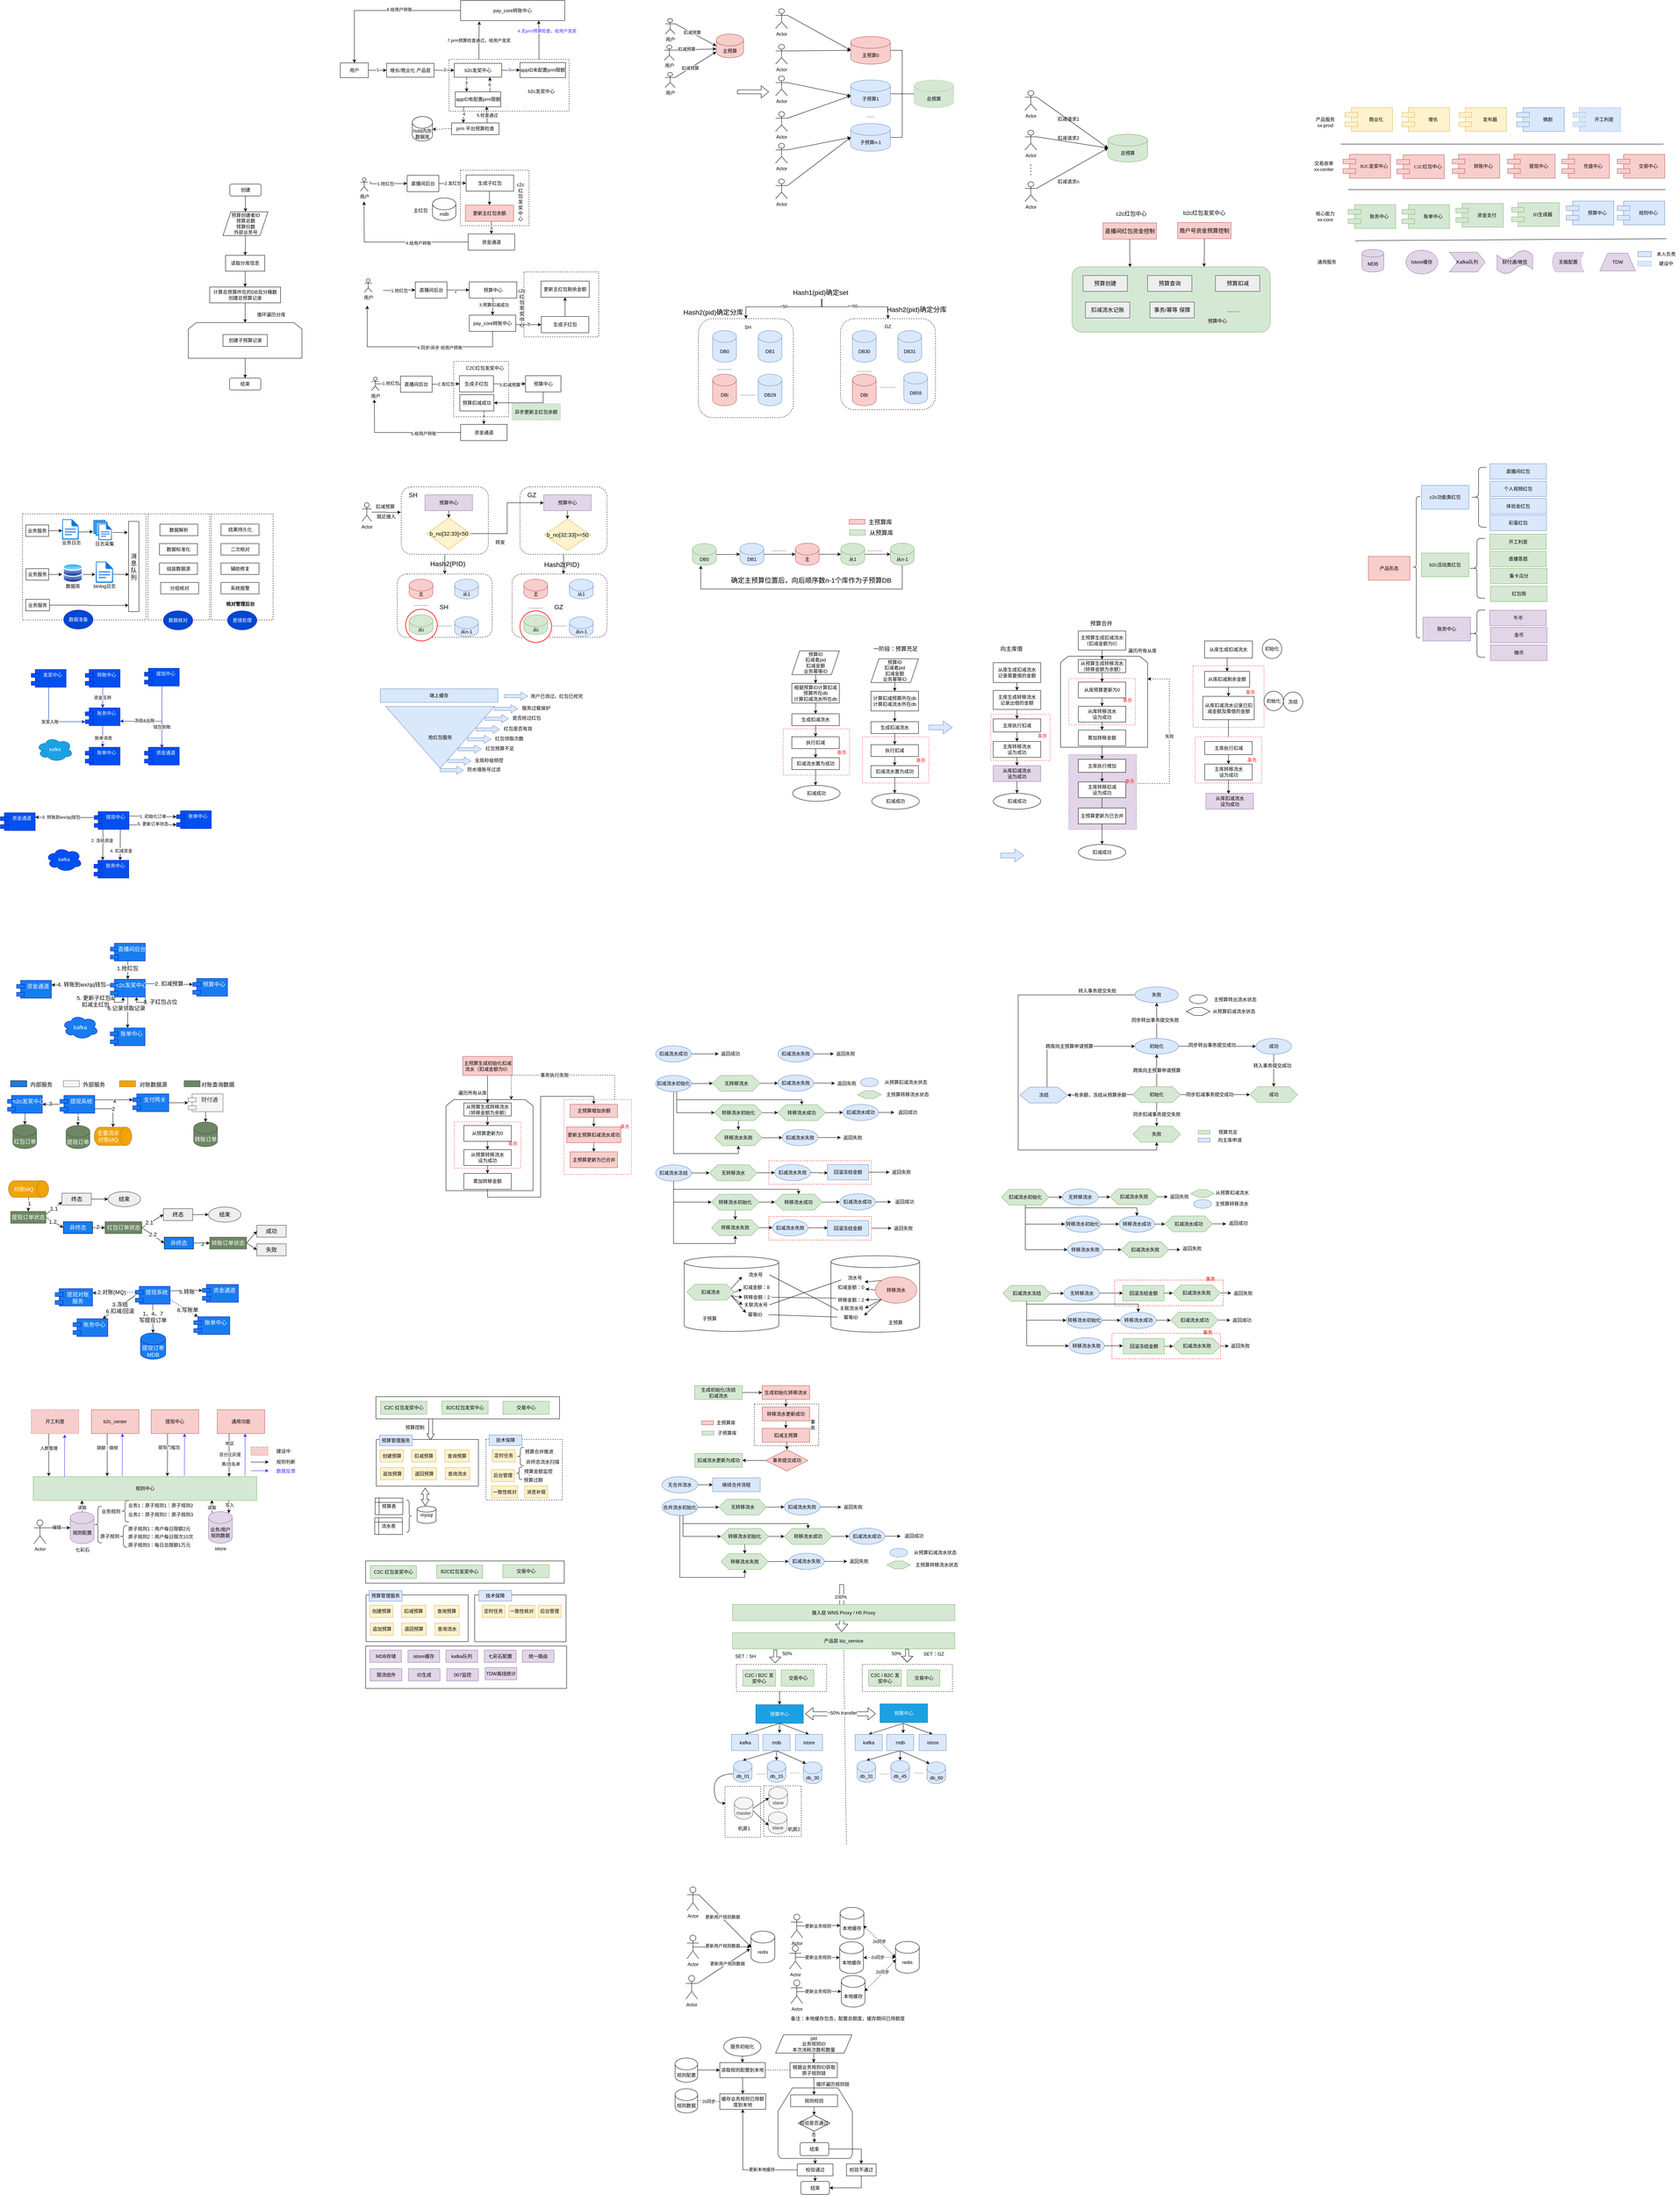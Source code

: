<mxfile version="16.5.6" type="github" pages="2">
  <diagram id="T_NaOF4HCSvs0rHXY1GS" name="Page-1">
    <mxGraphModel dx="3376" dy="575" grid="0" gridSize="10" guides="1" tooltips="1" connect="1" arrows="0" fold="1" page="1" pageScale="1" pageWidth="827" pageHeight="1169" math="0" shadow="0">
      <root>
        <mxCell id="0" />
        <mxCell id="1" parent="0" />
        <mxCell id="QobFsMMnjnk9przR8up6-45" value="" style="rounded=0;whiteSpace=wrap;html=1;gradientColor=none;dashed=1;" parent="1" vertex="1">
          <mxGeometry x="-550" y="4529" width="95" height="128" as="geometry" />
        </mxCell>
        <mxCell id="QobFsMMnjnk9przR8up6-44" value="" style="rounded=0;whiteSpace=wrap;html=1;gradientColor=none;dashed=1;" parent="1" vertex="1">
          <mxGeometry x="-648" y="4530" width="90" height="129" as="geometry" />
        </mxCell>
        <mxCell id="QobFsMMnjnk9przR8up6-11" style="edgeStyle=orthogonalEdgeStyle;rounded=0;orthogonalLoop=1;jettySize=auto;html=1;exitX=0.5;exitY=1;exitDx=0;exitDy=0;entryX=0.5;entryY=0;entryDx=0;entryDy=0;" parent="1" source="QobFsMMnjnk9przR8up6-7" target="lw3RVbSvmaLZlQFikR0A-318" edge="1">
          <mxGeometry relative="1" as="geometry" />
        </mxCell>
        <mxCell id="QobFsMMnjnk9przR8up6-7" value="" style="rounded=0;whiteSpace=wrap;html=1;gradientColor=none;dashed=1;" parent="1" vertex="1">
          <mxGeometry x="-619" y="4222.25" width="228" height="68.5" as="geometry" />
        </mxCell>
        <mxCell id="ejKsRAqsJSKaKwiFzq6h-28" value="" style="rounded=0;whiteSpace=wrap;html=1;dashed=1;" parent="1" vertex="1">
          <mxGeometry x="-2106" y="1316" width="156" height="268" as="geometry" />
        </mxCell>
        <mxCell id="ejKsRAqsJSKaKwiFzq6h-25" value="" style="rounded=0;whiteSpace=wrap;html=1;dashed=1;" parent="1" vertex="1">
          <mxGeometry x="-2423" y="1316" width="312" height="268" as="geometry" />
        </mxCell>
        <mxCell id="Mf-LB7wB9GjJl_CjS-dq-249" value="" style="rounded=0;whiteSpace=wrap;html=1;dashed=1;strokeColor=#FF0000;" parent="1" vertex="1">
          <mxGeometry x="330" y="3386" width="274.5" height="64.5" as="geometry" />
        </mxCell>
        <mxCell id="Mf-LB7wB9GjJl_CjS-dq-247" value="" style="rounded=0;whiteSpace=wrap;html=1;dashed=1;strokeColor=#FF0000;" parent="1" vertex="1">
          <mxGeometry x="337" y="3251.5" width="274.5" height="64.5" as="geometry" />
        </mxCell>
        <mxCell id="Mf-LB7wB9GjJl_CjS-dq-170" style="edgeStyle=none;rounded=0;orthogonalLoop=1;jettySize=auto;html=1;exitX=0.5;exitY=1;exitDx=0;exitDy=0;exitPerimeter=0;fontColor=#000000;endArrow=classic;endFill=1;strokeColor=#000000;" parent="1" source="Mf-LB7wB9GjJl_CjS-dq-165" target="Mf-LB7wB9GjJl_CjS-dq-168" edge="1">
          <mxGeometry relative="1" as="geometry" />
        </mxCell>
        <mxCell id="Mf-LB7wB9GjJl_CjS-dq-165" value="" style="strokeWidth=1;html=1;shape=mxgraph.flowchart.loop_limit;whiteSpace=wrap;fontColor=#000000;align=center;" parent="1" vertex="1">
          <mxGeometry x="-514" y="5292" width="188" height="178" as="geometry" />
        </mxCell>
        <mxCell id="lw3RVbSvmaLZlQFikR0A-280" style="edgeStyle=orthogonalEdgeStyle;rounded=0;orthogonalLoop=1;jettySize=auto;html=1;exitX=0.75;exitY=0;exitDx=0;exitDy=0;entryX=0.75;entryY=0;entryDx=0;entryDy=0;endArrow=classic;endFill=1;fontSize=12;dashed=1;" parent="1" source="lw3RVbSvmaLZlQFikR0A-263" target="lw3RVbSvmaLZlQFikR0A-249" edge="1">
          <mxGeometry relative="1" as="geometry">
            <Array as="points">
              <mxPoint x="-927" y="2734" />
              <mxPoint x="-1188" y="2734" />
            </Array>
          </mxGeometry>
        </mxCell>
        <mxCell id="lw3RVbSvmaLZlQFikR0A-281" value="事务执行失败" style="edgeLabel;html=1;align=center;verticalAlign=middle;resizable=0;points=[];fontSize=12;" parent="lw3RVbSvmaLZlQFikR0A-280" connectable="0" vertex="1">
          <mxGeometry x="0.113" relative="1" as="geometry">
            <mxPoint as="offset" />
          </mxGeometry>
        </mxCell>
        <mxCell id="lw3RVbSvmaLZlQFikR0A-263" value="" style="rounded=0;whiteSpace=wrap;html=1;dashed=1;strokeColor=#FF3333;" parent="1" vertex="1">
          <mxGeometry x="-1055" y="2795.5" width="171" height="189" as="geometry" />
        </mxCell>
        <mxCell id="lw3RVbSvmaLZlQFikR0A-244" value="" style="rounded=0;whiteSpace=wrap;html=1;strokeColor=#000000;strokeWidth=1;dashed=1;" parent="1" vertex="1">
          <mxGeometry x="-574" y="3564.5" width="163" height="105.5" as="geometry" />
        </mxCell>
        <mxCell id="lw3RVbSvmaLZlQFikR0A-211" value="" style="shape=cylinder3;whiteSpace=wrap;html=1;boundedLbl=1;backgroundOutline=1;size=15;strokeColor=#000000;strokeWidth=1;" parent="1" vertex="1">
          <mxGeometry x="-380" y="3190" width="224" height="193" as="geometry" />
        </mxCell>
        <mxCell id="lw3RVbSvmaLZlQFikR0A-188" value="" style="shape=cylinder3;whiteSpace=wrap;html=1;boundedLbl=1;backgroundOutline=1;size=15;strokeColor=#000000;strokeWidth=1;" parent="1" vertex="1">
          <mxGeometry x="-751" y="3192" width="239" height="189" as="geometry" />
        </mxCell>
        <mxCell id="lw3RVbSvmaLZlQFikR0A-125" value="" style="rounded=1;whiteSpace=wrap;html=1;dashed=1;" parent="1" vertex="1">
          <mxGeometry x="-1186" y="1468" width="240" height="160" as="geometry" />
        </mxCell>
        <mxCell id="lw3RVbSvmaLZlQFikR0A-137" value="" style="ellipse;whiteSpace=wrap;html=1;aspect=fixed;strokeWidth=2;strokeColor=#FF3333;" parent="1" vertex="1">
          <mxGeometry x="-1166" y="1561" width="80" height="80" as="geometry" />
        </mxCell>
        <mxCell id="lw3RVbSvmaLZlQFikR0A-102" value="" style="rounded=1;whiteSpace=wrap;html=1;dashed=1;" parent="1" vertex="1">
          <mxGeometry x="-1476" y="1468" width="240" height="160" as="geometry" />
        </mxCell>
        <mxCell id="lw3RVbSvmaLZlQFikR0A-135" value="" style="ellipse;whiteSpace=wrap;html=1;aspect=fixed;strokeWidth=2;strokeColor=#FF3333;" parent="1" vertex="1">
          <mxGeometry x="-1455" y="1557" width="80" height="80" as="geometry" />
        </mxCell>
        <mxCell id="lw3RVbSvmaLZlQFikR0A-1" value="" style="rounded=0;whiteSpace=wrap;html=1;strokeColor=#000000;dashed=1;" parent="1" vertex="1">
          <mxGeometry x="-1156" y="705" width="189" height="164" as="geometry" />
        </mxCell>
        <mxCell id="0hItoibZD7xrab0cP2cv-375" value="" style="rounded=0;whiteSpace=wrap;html=1;strokeColor=#000000;dashed=1;" parent="1" vertex="1">
          <mxGeometry x="-1316.5" y="448" width="173.5" height="140" as="geometry" />
        </mxCell>
        <mxCell id="0hItoibZD7xrab0cP2cv-386" value="7.prm预算检查通过，给用户发奖" style="edgeStyle=orthogonalEdgeStyle;rounded=0;orthogonalLoop=1;jettySize=auto;html=1;exitX=0.25;exitY=0;exitDx=0;exitDy=0;entryX=0.179;entryY=1.039;entryDx=0;entryDy=0;entryPerimeter=0;" parent="1" source="0hItoibZD7xrab0cP2cv-370" target="0hItoibZD7xrab0cP2cv-383" edge="1">
          <mxGeometry relative="1" as="geometry" />
        </mxCell>
        <mxCell id="0hItoibZD7xrab0cP2cv-387" value="&lt;span style=&quot;color: rgb(51 , 51 , 255)&quot;&gt;4.无prm预算检查，给用户发奖&lt;/span&gt;" style="edgeStyle=orthogonalEdgeStyle;rounded=0;orthogonalLoop=1;jettySize=auto;html=1;exitX=0.75;exitY=0;exitDx=0;exitDy=0;entryX=0.75;entryY=1;entryDx=0;entryDy=0;" parent="1" source="0hItoibZD7xrab0cP2cv-370" target="0hItoibZD7xrab0cP2cv-383" edge="1">
          <mxGeometry x="0.473" y="-21" relative="1" as="geometry">
            <mxPoint as="offset" />
          </mxGeometry>
        </mxCell>
        <mxCell id="0hItoibZD7xrab0cP2cv-370" value="" style="rounded=0;whiteSpace=wrap;html=1;strokeColor=#000000;dashed=1;" parent="1" vertex="1">
          <mxGeometry x="-1345.5" y="168" width="303.5" height="131" as="geometry" />
        </mxCell>
        <mxCell id="0hItoibZD7xrab0cP2cv-298" style="edgeStyle=orthogonalEdgeStyle;rounded=0;orthogonalLoop=1;jettySize=auto;html=1;exitX=1;exitY=0.5;exitDx=0;exitDy=0;" parent="1" source="0hItoibZD7xrab0cP2cv-296" target="0hItoibZD7xrab0cP2cv-292" edge="1">
          <mxGeometry relative="1" as="geometry" />
        </mxCell>
        <mxCell id="0hItoibZD7xrab0cP2cv-296" value="" style="rounded=0;whiteSpace=wrap;html=1;dashed=1;strokeColor=#FF0000;" parent="1" vertex="1">
          <mxGeometry x="-537" y="3090.75" width="259" height="59.5" as="geometry" />
        </mxCell>
        <mxCell id="0hItoibZD7xrab0cP2cv-295" value="" style="rounded=0;whiteSpace=wrap;html=1;dashed=1;strokeColor=#FF0000;" parent="1" vertex="1">
          <mxGeometry x="-537" y="2950" width="259" height="59.5" as="geometry" />
        </mxCell>
        <mxCell id="0hItoibZD7xrab0cP2cv-147" value="" style="rounded=0;whiteSpace=wrap;html=1;dashed=1;strokeColor=#FF3333;" parent="1" vertex="1">
          <mxGeometry x="534.75" y="1700" width="179.5" height="155" as="geometry" />
        </mxCell>
        <mxCell id="0hItoibZD7xrab0cP2cv-1" value="总预算" style="shape=cylinder3;whiteSpace=wrap;html=1;boundedLbl=1;backgroundOutline=1;size=15;fillColor=#d5e8d4;strokeColor=#82b366;" parent="1" vertex="1">
          <mxGeometry x="320" y="357" width="100" height="70" as="geometry" />
        </mxCell>
        <mxCell id="0hItoibZD7xrab0cP2cv-2" style="edgeStyle=none;rounded=0;orthogonalLoop=1;jettySize=auto;html=1;exitX=1;exitY=0.333;exitDx=0;exitDy=0;exitPerimeter=0;entryX=0;entryY=0.5;entryDx=0;entryDy=0;entryPerimeter=0;" parent="1" source="0hItoibZD7xrab0cP2cv-3" target="0hItoibZD7xrab0cP2cv-1" edge="1">
          <mxGeometry relative="1" as="geometry" />
        </mxCell>
        <mxCell id="0hItoibZD7xrab0cP2cv-3" value="Actor" style="shape=umlActor;verticalLabelPosition=bottom;verticalAlign=top;html=1;outlineConnect=0;" parent="1" vertex="1">
          <mxGeometry x="110" y="247" width="30" height="50" as="geometry" />
        </mxCell>
        <mxCell id="0hItoibZD7xrab0cP2cv-4" style="edgeStyle=none;rounded=0;orthogonalLoop=1;jettySize=auto;html=1;exitX=1;exitY=0.333;exitDx=0;exitDy=0;exitPerimeter=0;entryX=0;entryY=0.5;entryDx=0;entryDy=0;entryPerimeter=0;" parent="1" source="0hItoibZD7xrab0cP2cv-5" target="0hItoibZD7xrab0cP2cv-1" edge="1">
          <mxGeometry relative="1" as="geometry" />
        </mxCell>
        <mxCell id="0hItoibZD7xrab0cP2cv-5" value="Actor" style="shape=umlActor;verticalLabelPosition=bottom;verticalAlign=top;html=1;outlineConnect=0;" parent="1" vertex="1">
          <mxGeometry x="110" y="347" width="30" height="50" as="geometry" />
        </mxCell>
        <mxCell id="0hItoibZD7xrab0cP2cv-6" style="edgeStyle=none;rounded=0;orthogonalLoop=1;jettySize=auto;html=1;exitX=1;exitY=0.333;exitDx=0;exitDy=0;exitPerimeter=0;entryX=0;entryY=0.5;entryDx=0;entryDy=0;entryPerimeter=0;" parent="1" source="0hItoibZD7xrab0cP2cv-7" target="0hItoibZD7xrab0cP2cv-1" edge="1">
          <mxGeometry relative="1" as="geometry" />
        </mxCell>
        <mxCell id="0hItoibZD7xrab0cP2cv-7" value="Actor" style="shape=umlActor;verticalLabelPosition=bottom;verticalAlign=top;html=1;outlineConnect=0;" parent="1" vertex="1">
          <mxGeometry x="110" y="477" width="30" height="50" as="geometry" />
        </mxCell>
        <mxCell id="0hItoibZD7xrab0cP2cv-8" value="扣减请求1" style="text;html=1;strokeColor=none;fillColor=none;align=center;verticalAlign=middle;whiteSpace=wrap;rounded=0;" parent="1" vertex="1">
          <mxGeometry x="190" y="308.5" width="60" height="20" as="geometry" />
        </mxCell>
        <mxCell id="0hItoibZD7xrab0cP2cv-9" value="扣减请求2" style="text;html=1;strokeColor=none;fillColor=none;align=center;verticalAlign=middle;whiteSpace=wrap;rounded=0;" parent="1" vertex="1">
          <mxGeometry x="190" y="357" width="60" height="20" as="geometry" />
        </mxCell>
        <mxCell id="0hItoibZD7xrab0cP2cv-10" value="扣减请求n" style="text;html=1;strokeColor=none;fillColor=none;align=center;verticalAlign=middle;whiteSpace=wrap;rounded=0;" parent="1" vertex="1">
          <mxGeometry x="190" y="467" width="60" height="20" as="geometry" />
        </mxCell>
        <mxCell id="0hItoibZD7xrab0cP2cv-11" value="" style="endArrow=none;dashed=1;html=1;dashPattern=1 3;strokeWidth=2;" parent="1" edge="1">
          <mxGeometry width="50" height="50" relative="1" as="geometry">
            <mxPoint x="125" y="460" as="sourcePoint" />
            <mxPoint x="124.5" y="430" as="targetPoint" />
          </mxGeometry>
        </mxCell>
        <mxCell id="0hItoibZD7xrab0cP2cv-12" value="" style="shape=flexArrow;endArrow=classic;html=1;" parent="1" edge="1">
          <mxGeometry width="50" height="50" relative="1" as="geometry">
            <mxPoint x="-617" y="250" as="sourcePoint" />
            <mxPoint x="-537" y="250" as="targetPoint" />
          </mxGeometry>
        </mxCell>
        <mxCell id="0hItoibZD7xrab0cP2cv-13" style="edgeStyle=orthogonalEdgeStyle;rounded=0;orthogonalLoop=1;jettySize=auto;html=1;exitX=1;exitY=0.5;exitDx=0;exitDy=0;exitPerimeter=0;entryX=0;entryY=0.5;entryDx=0;entryDy=0;entryPerimeter=0;endArrow=none;endFill=0;" parent="1" source="0hItoibZD7xrab0cP2cv-14" target="0hItoibZD7xrab0cP2cv-17" edge="1">
          <mxGeometry relative="1" as="geometry" />
        </mxCell>
        <mxCell id="0hItoibZD7xrab0cP2cv-14" value="主预算0" style="shape=cylinder3;whiteSpace=wrap;html=1;boundedLbl=1;backgroundOutline=1;size=15;fillColor=#f8cecc;strokeColor=#b85450;" parent="1" vertex="1">
          <mxGeometry x="-330" y="110" width="100" height="70" as="geometry" />
        </mxCell>
        <mxCell id="0hItoibZD7xrab0cP2cv-15" style="edgeStyle=orthogonalEdgeStyle;rounded=0;orthogonalLoop=1;jettySize=auto;html=1;exitX=1;exitY=0.5;exitDx=0;exitDy=0;exitPerimeter=0;entryX=0;entryY=0.5;entryDx=0;entryDy=0;entryPerimeter=0;endArrow=none;endFill=0;" parent="1" source="0hItoibZD7xrab0cP2cv-16" target="0hItoibZD7xrab0cP2cv-17" edge="1">
          <mxGeometry relative="1" as="geometry">
            <mxPoint x="-120" y="270" as="targetPoint" />
          </mxGeometry>
        </mxCell>
        <mxCell id="0hItoibZD7xrab0cP2cv-16" value="子预算1" style="shape=cylinder3;whiteSpace=wrap;html=1;boundedLbl=1;backgroundOutline=1;size=15;fillColor=#dae8fc;strokeColor=#6c8ebf;" parent="1" vertex="1">
          <mxGeometry x="-330" y="220" width="100" height="70" as="geometry" />
        </mxCell>
        <mxCell id="0hItoibZD7xrab0cP2cv-17" value="总预算" style="shape=cylinder3;whiteSpace=wrap;html=1;boundedLbl=1;backgroundOutline=1;size=15;dashed=1;fillColor=#d5e8d4;strokeColor=#82b366;" parent="1" vertex="1">
          <mxGeometry x="-170" y="220" width="100" height="70" as="geometry" />
        </mxCell>
        <mxCell id="0hItoibZD7xrab0cP2cv-18" style="edgeStyle=orthogonalEdgeStyle;rounded=0;orthogonalLoop=1;jettySize=auto;html=1;exitX=1;exitY=0.5;exitDx=0;exitDy=0;exitPerimeter=0;entryX=0;entryY=0.5;entryDx=0;entryDy=0;entryPerimeter=0;endArrow=none;endFill=0;" parent="1" source="0hItoibZD7xrab0cP2cv-19" target="0hItoibZD7xrab0cP2cv-17" edge="1">
          <mxGeometry relative="1" as="geometry" />
        </mxCell>
        <mxCell id="0hItoibZD7xrab0cP2cv-19" value="子预算n-1" style="shape=cylinder3;whiteSpace=wrap;html=1;boundedLbl=1;backgroundOutline=1;size=15;fillColor=#dae8fc;strokeColor=#6c8ebf;" parent="1" vertex="1">
          <mxGeometry x="-330" y="330" width="100" height="70" as="geometry" />
        </mxCell>
        <mxCell id="0hItoibZD7xrab0cP2cv-20" style="edgeStyle=none;rounded=0;orthogonalLoop=1;jettySize=auto;html=1;exitX=1;exitY=0.333;exitDx=0;exitDy=0;exitPerimeter=0;entryX=0;entryY=0.5;entryDx=0;entryDy=0;entryPerimeter=0;endArrow=classic;endFill=1;" parent="1" source="0hItoibZD7xrab0cP2cv-21" target="0hItoibZD7xrab0cP2cv-14" edge="1">
          <mxGeometry relative="1" as="geometry" />
        </mxCell>
        <mxCell id="0hItoibZD7xrab0cP2cv-21" value="Actor" style="shape=umlActor;verticalLabelPosition=bottom;verticalAlign=top;html=1;outlineConnect=0;" parent="1" vertex="1">
          <mxGeometry x="-520" y="40" width="30" height="50" as="geometry" />
        </mxCell>
        <mxCell id="0hItoibZD7xrab0cP2cv-22" style="edgeStyle=none;rounded=0;orthogonalLoop=1;jettySize=auto;html=1;exitX=1;exitY=0.333;exitDx=0;exitDy=0;exitPerimeter=0;entryX=0;entryY=0.5;entryDx=0;entryDy=0;entryPerimeter=0;endArrow=classic;endFill=1;" parent="1" source="0hItoibZD7xrab0cP2cv-23" target="0hItoibZD7xrab0cP2cv-14" edge="1">
          <mxGeometry relative="1" as="geometry" />
        </mxCell>
        <mxCell id="0hItoibZD7xrab0cP2cv-23" value="Actor" style="shape=umlActor;verticalLabelPosition=bottom;verticalAlign=top;html=1;outlineConnect=0;" parent="1" vertex="1">
          <mxGeometry x="-520" y="130" width="30" height="50" as="geometry" />
        </mxCell>
        <mxCell id="0hItoibZD7xrab0cP2cv-24" style="edgeStyle=none;rounded=0;orthogonalLoop=1;jettySize=auto;html=1;exitX=1;exitY=0.333;exitDx=0;exitDy=0;exitPerimeter=0;endArrow=classic;endFill=1;" parent="1" source="0hItoibZD7xrab0cP2cv-25" edge="1">
          <mxGeometry relative="1" as="geometry">
            <mxPoint x="-330" y="260" as="targetPoint" />
          </mxGeometry>
        </mxCell>
        <mxCell id="0hItoibZD7xrab0cP2cv-25" value="Actor" style="shape=umlActor;verticalLabelPosition=bottom;verticalAlign=top;html=1;outlineConnect=0;" parent="1" vertex="1">
          <mxGeometry x="-520" y="210" width="30" height="50" as="geometry" />
        </mxCell>
        <mxCell id="0hItoibZD7xrab0cP2cv-26" style="edgeStyle=none;rounded=0;orthogonalLoop=1;jettySize=auto;html=1;exitX=1;exitY=0.333;exitDx=0;exitDy=0;exitPerimeter=0;endArrow=classic;endFill=1;" parent="1" source="0hItoibZD7xrab0cP2cv-27" edge="1">
          <mxGeometry relative="1" as="geometry">
            <mxPoint x="-330" y="260" as="targetPoint" />
          </mxGeometry>
        </mxCell>
        <mxCell id="0hItoibZD7xrab0cP2cv-27" value="Actor" style="shape=umlActor;verticalLabelPosition=bottom;verticalAlign=top;html=1;outlineConnect=0;" parent="1" vertex="1">
          <mxGeometry x="-520" y="300" width="30" height="50" as="geometry" />
        </mxCell>
        <mxCell id="0hItoibZD7xrab0cP2cv-28" style="edgeStyle=none;rounded=0;orthogonalLoop=1;jettySize=auto;html=1;exitX=1;exitY=0.333;exitDx=0;exitDy=0;exitPerimeter=0;entryX=0;entryY=0.5;entryDx=0;entryDy=0;entryPerimeter=0;endArrow=classic;endFill=1;" parent="1" source="0hItoibZD7xrab0cP2cv-29" target="0hItoibZD7xrab0cP2cv-19" edge="1">
          <mxGeometry relative="1" as="geometry" />
        </mxCell>
        <mxCell id="0hItoibZD7xrab0cP2cv-29" value="Actor" style="shape=umlActor;verticalLabelPosition=bottom;verticalAlign=top;html=1;outlineConnect=0;" parent="1" vertex="1">
          <mxGeometry x="-520" y="380" width="30" height="50" as="geometry" />
        </mxCell>
        <mxCell id="0hItoibZD7xrab0cP2cv-30" style="edgeStyle=none;rounded=0;orthogonalLoop=1;jettySize=auto;html=1;exitX=1;exitY=0.333;exitDx=0;exitDy=0;exitPerimeter=0;entryX=0;entryY=0.5;entryDx=0;entryDy=0;entryPerimeter=0;endArrow=classic;endFill=1;" parent="1" source="0hItoibZD7xrab0cP2cv-31" target="0hItoibZD7xrab0cP2cv-19" edge="1">
          <mxGeometry relative="1" as="geometry" />
        </mxCell>
        <mxCell id="0hItoibZD7xrab0cP2cv-31" value="Actor" style="shape=umlActor;verticalLabelPosition=bottom;verticalAlign=top;html=1;outlineConnect=0;" parent="1" vertex="1">
          <mxGeometry x="-520" y="470" width="30" height="50" as="geometry" />
        </mxCell>
        <mxCell id="0hItoibZD7xrab0cP2cv-32" value="......" style="text;html=1;strokeColor=none;fillColor=none;align=center;verticalAlign=middle;whiteSpace=wrap;rounded=0;" parent="1" vertex="1">
          <mxGeometry x="-300" y="300" width="40" height="20" as="geometry" />
        </mxCell>
        <mxCell id="0hItoibZD7xrab0cP2cv-33" value="" style="edgeStyle=orthogonalEdgeStyle;rounded=0;orthogonalLoop=1;jettySize=auto;html=1;" parent="1" source="0hItoibZD7xrab0cP2cv-34" target="0hItoibZD7xrab0cP2cv-45" edge="1">
          <mxGeometry relative="1" as="geometry" />
        </mxCell>
        <mxCell id="0hItoibZD7xrab0cP2cv-34" value="" style="shape=loopLimit;whiteSpace=wrap;html=1;" parent="1" vertex="1">
          <mxGeometry x="-2004" y="833" width="287" height="90" as="geometry" />
        </mxCell>
        <mxCell id="0hItoibZD7xrab0cP2cv-35" value="" style="edgeStyle=orthogonalEdgeStyle;rounded=0;orthogonalLoop=1;jettySize=auto;html=1;" parent="1" source="0hItoibZD7xrab0cP2cv-36" target="0hItoibZD7xrab0cP2cv-38" edge="1">
          <mxGeometry relative="1" as="geometry" />
        </mxCell>
        <mxCell id="0hItoibZD7xrab0cP2cv-36" value="读取分库信息" style="rounded=0;whiteSpace=wrap;html=1;" parent="1" vertex="1">
          <mxGeometry x="-1910" y="663" width="99" height="40" as="geometry" />
        </mxCell>
        <mxCell id="0hItoibZD7xrab0cP2cv-37" value="" style="edgeStyle=orthogonalEdgeStyle;rounded=0;orthogonalLoop=1;jettySize=auto;html=1;entryX=0.5;entryY=0;entryDx=0;entryDy=0;" parent="1" source="0hItoibZD7xrab0cP2cv-38" edge="1">
          <mxGeometry relative="1" as="geometry">
            <mxPoint x="-1860.5" y="833.0" as="targetPoint" />
          </mxGeometry>
        </mxCell>
        <mxCell id="0hItoibZD7xrab0cP2cv-38" value="&lt;span&gt;计算总预算所在的DB及分桶数&lt;/span&gt;&lt;br&gt;&lt;span&gt;创建总预算记录&lt;/span&gt;" style="rounded=0;whiteSpace=wrap;html=1;" parent="1" vertex="1">
          <mxGeometry x="-1950" y="743" width="179" height="40" as="geometry" />
        </mxCell>
        <mxCell id="0hItoibZD7xrab0cP2cv-39" value="" style="edgeStyle=orthogonalEdgeStyle;rounded=0;orthogonalLoop=1;jettySize=auto;html=1;" parent="1" source="0hItoibZD7xrab0cP2cv-40" target="0hItoibZD7xrab0cP2cv-44" edge="1">
          <mxGeometry relative="1" as="geometry" />
        </mxCell>
        <mxCell id="0hItoibZD7xrab0cP2cv-40" value="创建" style="rounded=1;whiteSpace=wrap;html=1;" parent="1" vertex="1">
          <mxGeometry x="-1899.25" y="483" width="79" height="30" as="geometry" />
        </mxCell>
        <mxCell id="0hItoibZD7xrab0cP2cv-41" value="循环遍历分库" style="text;html=1;resizable=0;autosize=1;align=center;verticalAlign=middle;points=[];fillColor=none;strokeColor=none;rounded=0;" parent="1" vertex="1">
          <mxGeometry x="-1840.5" y="803" width="90" height="20" as="geometry" />
        </mxCell>
        <mxCell id="0hItoibZD7xrab0cP2cv-42" value="创建子预算记录" style="rounded=0;whiteSpace=wrap;html=1;" parent="1" vertex="1">
          <mxGeometry x="-1916.5" y="863" width="112" height="30" as="geometry" />
        </mxCell>
        <mxCell id="0hItoibZD7xrab0cP2cv-43" value="" style="edgeStyle=orthogonalEdgeStyle;rounded=0;orthogonalLoop=1;jettySize=auto;html=1;" parent="1" source="0hItoibZD7xrab0cP2cv-44" target="0hItoibZD7xrab0cP2cv-36" edge="1">
          <mxGeometry relative="1" as="geometry" />
        </mxCell>
        <mxCell id="0hItoibZD7xrab0cP2cv-44" value="预算创建者ID&lt;br&gt;预算总数&lt;br&gt;预算份数&lt;br&gt;外部业务号" style="shape=parallelogram;perimeter=parallelogramPerimeter;whiteSpace=wrap;html=1;fixedSize=1;" parent="1" vertex="1">
          <mxGeometry x="-1916.5" y="553" width="113.5" height="60" as="geometry" />
        </mxCell>
        <mxCell id="0hItoibZD7xrab0cP2cv-45" value="结束" style="rounded=1;whiteSpace=wrap;html=1;" parent="1" vertex="1">
          <mxGeometry x="-1900" y="973" width="79" height="30" as="geometry" />
        </mxCell>
        <mxCell id="0hItoibZD7xrab0cP2cv-46" value="" style="rounded=1;whiteSpace=wrap;html=1;dashed=1;" parent="1" vertex="1">
          <mxGeometry x="-715" y="823" width="240" height="250" as="geometry" />
        </mxCell>
        <mxCell id="0hItoibZD7xrab0cP2cv-47" value="DBi" style="shape=cylinder3;whiteSpace=wrap;html=1;boundedLbl=1;backgroundOutline=1;size=15;fillColor=#f8cecc;strokeColor=#b85450;" parent="1" vertex="1">
          <mxGeometry x="-679" y="963" width="60" height="80" as="geometry" />
        </mxCell>
        <mxCell id="0hItoibZD7xrab0cP2cv-48" value="DB1" style="shape=cylinder3;whiteSpace=wrap;html=1;boundedLbl=1;backgroundOutline=1;size=15;fillColor=#dae8fc;strokeColor=#6c8ebf;" parent="1" vertex="1">
          <mxGeometry x="-564" y="853" width="60" height="80" as="geometry" />
        </mxCell>
        <mxCell id="0hItoibZD7xrab0cP2cv-49" value="DB29" style="shape=cylinder3;whiteSpace=wrap;html=1;boundedLbl=1;backgroundOutline=1;size=15;fillColor=#dae8fc;strokeColor=#6c8ebf;" parent="1" vertex="1">
          <mxGeometry x="-564" y="963" width="60" height="80" as="geometry" />
        </mxCell>
        <mxCell id="0hItoibZD7xrab0cP2cv-50" value="..........." style="text;html=1;strokeColor=none;fillColor=none;align=center;verticalAlign=middle;whiteSpace=wrap;rounded=0;" parent="1" vertex="1">
          <mxGeometry x="-610" y="1003" width="40" height="20" as="geometry" />
        </mxCell>
        <mxCell id="0hItoibZD7xrab0cP2cv-51" style="edgeStyle=orthogonalEdgeStyle;rounded=0;orthogonalLoop=1;jettySize=auto;html=1;entryX=0.5;entryY=0;entryDx=0;entryDy=0;" parent="1" source="0hItoibZD7xrab0cP2cv-53" target="0hItoibZD7xrab0cP2cv-46" edge="1">
          <mxGeometry relative="1" as="geometry">
            <Array as="points">
              <mxPoint x="-404" y="793" />
              <mxPoint x="-595" y="793" />
            </Array>
          </mxGeometry>
        </mxCell>
        <mxCell id="0hItoibZD7xrab0cP2cv-469" value="&amp;lt;50" style="edgeLabel;html=1;align=center;verticalAlign=middle;resizable=0;points=[];" parent="0hItoibZD7xrab0cP2cv-51" vertex="1" connectable="0">
          <mxGeometry x="-0.032" y="-1" relative="1" as="geometry">
            <mxPoint as="offset" />
          </mxGeometry>
        </mxCell>
        <mxCell id="0hItoibZD7xrab0cP2cv-52" style="edgeStyle=orthogonalEdgeStyle;rounded=0;orthogonalLoop=1;jettySize=auto;html=1;entryX=0.5;entryY=0;entryDx=0;entryDy=0;exitX=0.5;exitY=1;exitDx=0;exitDy=0;" parent="1" source="0hItoibZD7xrab0cP2cv-53" target="0hItoibZD7xrab0cP2cv-58" edge="1">
          <mxGeometry relative="1" as="geometry">
            <Array as="points">
              <mxPoint x="-403" y="773" />
              <mxPoint x="-403" y="793" />
              <mxPoint x="-236" y="793" />
            </Array>
            <mxPoint x="-466" y="773" as="sourcePoint" />
          </mxGeometry>
        </mxCell>
        <mxCell id="0hItoibZD7xrab0cP2cv-470" value="&amp;gt;=50" style="edgeLabel;html=1;align=center;verticalAlign=middle;resizable=0;points=[];" parent="0hItoibZD7xrab0cP2cv-52" vertex="1" connectable="0">
          <mxGeometry x="-0.107" y="2" relative="1" as="geometry">
            <mxPoint as="offset" />
          </mxGeometry>
        </mxCell>
        <mxCell id="0hItoibZD7xrab0cP2cv-53" value="Hash1(pid)确定set&amp;nbsp;" style="text;html=1;strokeColor=none;fillColor=none;align=center;verticalAlign=middle;whiteSpace=wrap;rounded=0;fontSize=17;" parent="1" vertex="1">
          <mxGeometry x="-514" y="743" width="220" height="30" as="geometry" />
        </mxCell>
        <mxCell id="0hItoibZD7xrab0cP2cv-56" value="DB0" style="shape=cylinder3;whiteSpace=wrap;html=1;boundedLbl=1;backgroundOutline=1;size=15;fillColor=#dae8fc;strokeColor=#6c8ebf;" parent="1" vertex="1">
          <mxGeometry x="-679" y="853" width="60" height="80" as="geometry" />
        </mxCell>
        <mxCell id="0hItoibZD7xrab0cP2cv-57" value="SH" style="text;html=1;strokeColor=none;fillColor=none;align=center;verticalAlign=middle;whiteSpace=wrap;rounded=0;dashed=1;" parent="1" vertex="1">
          <mxGeometry x="-610" y="835" width="40" height="20" as="geometry" />
        </mxCell>
        <mxCell id="0hItoibZD7xrab0cP2cv-58" value="" style="rounded=1;whiteSpace=wrap;html=1;dashed=1;" parent="1" vertex="1">
          <mxGeometry x="-356" y="823" width="240" height="230" as="geometry" />
        </mxCell>
        <mxCell id="0hItoibZD7xrab0cP2cv-59" value="DBi" style="shape=cylinder3;whiteSpace=wrap;html=1;boundedLbl=1;backgroundOutline=1;size=15;fillColor=#f8cecc;strokeColor=#b85450;" parent="1" vertex="1">
          <mxGeometry x="-326" y="963" width="60" height="80" as="geometry" />
        </mxCell>
        <mxCell id="0hItoibZD7xrab0cP2cv-60" value="DB31" style="shape=cylinder3;whiteSpace=wrap;html=1;boundedLbl=1;backgroundOutline=1;size=15;fillColor=#dae8fc;strokeColor=#6c8ebf;" parent="1" vertex="1">
          <mxGeometry x="-211" y="853" width="60" height="80" as="geometry" />
        </mxCell>
        <mxCell id="0hItoibZD7xrab0cP2cv-61" value="DB59" style="shape=cylinder3;whiteSpace=wrap;html=1;boundedLbl=1;backgroundOutline=1;size=15;fillColor=#dae8fc;strokeColor=#6c8ebf;" parent="1" vertex="1">
          <mxGeometry x="-196" y="958" width="60" height="80" as="geometry" />
        </mxCell>
        <mxCell id="0hItoibZD7xrab0cP2cv-62" value="..........." style="text;html=1;strokeColor=none;fillColor=none;align=center;verticalAlign=middle;whiteSpace=wrap;rounded=0;" parent="1" vertex="1">
          <mxGeometry x="-256" y="983" width="40" height="20" as="geometry" />
        </mxCell>
        <mxCell id="0hItoibZD7xrab0cP2cv-63" value="DB30" style="shape=cylinder3;whiteSpace=wrap;html=1;boundedLbl=1;backgroundOutline=1;size=15;fillColor=#dae8fc;strokeColor=#6c8ebf;" parent="1" vertex="1">
          <mxGeometry x="-326" y="853" width="60" height="80" as="geometry" />
        </mxCell>
        <mxCell id="0hItoibZD7xrab0cP2cv-64" value="GZ" style="text;html=1;strokeColor=none;fillColor=none;align=center;verticalAlign=middle;whiteSpace=wrap;rounded=0;dashed=1;" parent="1" vertex="1">
          <mxGeometry x="-256" y="833" width="40" height="20" as="geometry" />
        </mxCell>
        <mxCell id="0hItoibZD7xrab0cP2cv-65" value="..........." style="text;html=1;strokeColor=none;fillColor=none;align=center;verticalAlign=middle;whiteSpace=wrap;rounded=0;" parent="1" vertex="1">
          <mxGeometry x="-669" y="938" width="40" height="20" as="geometry" />
        </mxCell>
        <mxCell id="0hItoibZD7xrab0cP2cv-66" value="..........." style="text;html=1;strokeColor=none;fillColor=none;align=center;verticalAlign=middle;whiteSpace=wrap;rounded=0;" parent="1" vertex="1">
          <mxGeometry x="-316" y="943" width="40" height="20" as="geometry" />
        </mxCell>
        <mxCell id="0hItoibZD7xrab0cP2cv-67" style="edgeStyle=orthogonalEdgeStyle;rounded=0;orthogonalLoop=1;jettySize=auto;html=1;exitX=1;exitY=0.5;exitDx=0;exitDy=0;exitPerimeter=0;entryX=0;entryY=0.5;entryDx=0;entryDy=0;entryPerimeter=0;" parent="1" source="0hItoibZD7xrab0cP2cv-68" target="0hItoibZD7xrab0cP2cv-75" edge="1">
          <mxGeometry relative="1" as="geometry" />
        </mxCell>
        <mxCell id="0hItoibZD7xrab0cP2cv-68" value="主" style="shape=cylinder3;whiteSpace=wrap;html=1;boundedLbl=1;backgroundOutline=1;size=15;fillColor=#f8cecc;strokeColor=#b85450;" parent="1" vertex="1">
          <mxGeometry x="-470" y="1390" width="60" height="56" as="geometry" />
        </mxCell>
        <mxCell id="0hItoibZD7xrab0cP2cv-69" style="edgeStyle=orthogonalEdgeStyle;rounded=0;orthogonalLoop=1;jettySize=auto;html=1;exitX=1;exitY=0.5;exitDx=0;exitDy=0;exitPerimeter=0;entryX=0;entryY=0.5;entryDx=0;entryDy=0;entryPerimeter=0;" parent="1" source="0hItoibZD7xrab0cP2cv-70" target="0hItoibZD7xrab0cP2cv-72" edge="1">
          <mxGeometry relative="1" as="geometry" />
        </mxCell>
        <mxCell id="0hItoibZD7xrab0cP2cv-70" value="DB0" style="shape=cylinder3;whiteSpace=wrap;html=1;boundedLbl=1;backgroundOutline=1;size=15;fillColor=#d5e8d4;strokeColor=#82b366;" parent="1" vertex="1">
          <mxGeometry x="-730" y="1391" width="60" height="55" as="geometry" />
        </mxCell>
        <mxCell id="0hItoibZD7xrab0cP2cv-71" style="edgeStyle=orthogonalEdgeStyle;rounded=0;orthogonalLoop=1;jettySize=auto;html=1;entryX=0;entryY=0.5;entryDx=0;entryDy=0;entryPerimeter=0;" parent="1" source="0hItoibZD7xrab0cP2cv-72" target="0hItoibZD7xrab0cP2cv-68" edge="1">
          <mxGeometry relative="1" as="geometry" />
        </mxCell>
        <mxCell id="0hItoibZD7xrab0cP2cv-72" value="DB1" style="shape=cylinder3;whiteSpace=wrap;html=1;boundedLbl=1;backgroundOutline=1;size=15;fillColor=#dae8fc;strokeColor=#6c8ebf;" parent="1" vertex="1">
          <mxGeometry x="-610" y="1390" width="60" height="56" as="geometry" />
        </mxCell>
        <mxCell id="0hItoibZD7xrab0cP2cv-73" value="..........." style="text;html=1;strokeColor=none;fillColor=none;align=center;verticalAlign=middle;whiteSpace=wrap;rounded=0;" parent="1" vertex="1">
          <mxGeometry x="-530" y="1396" width="40" height="20" as="geometry" />
        </mxCell>
        <mxCell id="0hItoibZD7xrab0cP2cv-74" style="edgeStyle=orthogonalEdgeStyle;rounded=0;orthogonalLoop=1;jettySize=auto;html=1;exitX=1;exitY=0.5;exitDx=0;exitDy=0;exitPerimeter=0;entryX=0;entryY=0.5;entryDx=0;entryDy=0;entryPerimeter=0;" parent="1" source="0hItoibZD7xrab0cP2cv-75" target="0hItoibZD7xrab0cP2cv-77" edge="1">
          <mxGeometry relative="1" as="geometry" />
        </mxCell>
        <mxCell id="0hItoibZD7xrab0cP2cv-75" value="从1" style="shape=cylinder3;whiteSpace=wrap;html=1;boundedLbl=1;backgroundOutline=1;size=15;fillColor=#d5e8d4;strokeColor=#82b366;" parent="1" vertex="1">
          <mxGeometry x="-355" y="1390" width="60" height="56" as="geometry" />
        </mxCell>
        <mxCell id="0hItoibZD7xrab0cP2cv-76" style="edgeStyle=orthogonalEdgeStyle;rounded=0;orthogonalLoop=1;jettySize=auto;html=1;entryX=0.35;entryY=1.013;entryDx=0;entryDy=0;entryPerimeter=0;" parent="1" source="0hItoibZD7xrab0cP2cv-77" target="0hItoibZD7xrab0cP2cv-70" edge="1">
          <mxGeometry relative="1" as="geometry">
            <Array as="points">
              <mxPoint x="-200" y="1506" />
              <mxPoint x="-709" y="1506" />
            </Array>
          </mxGeometry>
        </mxCell>
        <mxCell id="0hItoibZD7xrab0cP2cv-77" value="从n-1" style="shape=cylinder3;whiteSpace=wrap;html=1;boundedLbl=1;backgroundOutline=1;size=15;fillColor=#d5e8d4;strokeColor=#82b366;" parent="1" vertex="1">
          <mxGeometry x="-230" y="1390" width="60" height="56" as="geometry" />
        </mxCell>
        <mxCell id="0hItoibZD7xrab0cP2cv-78" value="..........." style="text;html=1;strokeColor=none;fillColor=none;align=center;verticalAlign=middle;whiteSpace=wrap;rounded=0;" parent="1" vertex="1">
          <mxGeometry x="-290" y="1396" width="40" height="20" as="geometry" />
        </mxCell>
        <mxCell id="0hItoibZD7xrab0cP2cv-79" value="确定主预算位置后，向后顺序数n-1个库作为子预算DB" style="text;html=1;strokeColor=none;fillColor=none;align=center;verticalAlign=middle;whiteSpace=wrap;rounded=0;fontSize=17;" parent="1" vertex="1">
          <mxGeometry x="-640" y="1470" width="420" height="30" as="geometry" />
        </mxCell>
        <mxCell id="0hItoibZD7xrab0cP2cv-80" value="Hash2(pid)确定分库&amp;nbsp;" style="text;html=1;strokeColor=none;fillColor=none;align=center;verticalAlign=middle;whiteSpace=wrap;rounded=0;fontSize=17;" parent="1" vertex="1">
          <mxGeometry x="-785" y="793" width="220" height="30" as="geometry" />
        </mxCell>
        <mxCell id="0hItoibZD7xrab0cP2cv-81" value="Hash2(pid)确定分库&amp;nbsp;" style="text;html=1;strokeColor=none;fillColor=none;align=center;verticalAlign=middle;whiteSpace=wrap;rounded=0;fontSize=17;" parent="1" vertex="1">
          <mxGeometry x="-271" y="786" width="220" height="30" as="geometry" />
        </mxCell>
        <mxCell id="0hItoibZD7xrab0cP2cv-82" value="" style="rounded=0;whiteSpace=wrap;html=1;fillColor=#f8cecc;strokeColor=#b85450;" parent="1" vertex="1">
          <mxGeometry x="-334" y="1330" width="40" height="12" as="geometry" />
        </mxCell>
        <mxCell id="0hItoibZD7xrab0cP2cv-83" value="" style="rounded=0;whiteSpace=wrap;html=1;fillColor=#d5e8d4;strokeColor=#82b366;" parent="1" vertex="1">
          <mxGeometry x="-333" y="1356" width="40" height="14" as="geometry" />
        </mxCell>
        <mxCell id="0hItoibZD7xrab0cP2cv-84" value="主预算库" style="text;html=1;strokeColor=none;fillColor=none;align=center;verticalAlign=middle;whiteSpace=wrap;rounded=0;fontSize=15;" parent="1" vertex="1">
          <mxGeometry x="-292" y="1326" width="73" height="20" as="geometry" />
        </mxCell>
        <mxCell id="0hItoibZD7xrab0cP2cv-85" value="从预算库" style="text;html=1;strokeColor=none;fillColor=none;align=center;verticalAlign=middle;whiteSpace=wrap;rounded=0;fontSize=15;" parent="1" vertex="1">
          <mxGeometry x="-289" y="1353" width="73" height="20" as="geometry" />
        </mxCell>
        <mxCell id="0hItoibZD7xrab0cP2cv-89" value="" style="shape=loopLimit;whiteSpace=wrap;html=1;" parent="1" vertex="1">
          <mxGeometry x="200" y="1675.5" width="220" height="230" as="geometry" />
        </mxCell>
        <mxCell id="0hItoibZD7xrab0cP2cv-90" value="" style="rounded=0;whiteSpace=wrap;html=1;dashed=1;strokeColor=#FF3333;" parent="1" vertex="1">
          <mxGeometry x="24" y="1822" width="150" height="117" as="geometry" />
        </mxCell>
        <mxCell id="0hItoibZD7xrab0cP2cv-91" value="" style="rounded=0;whiteSpace=wrap;html=1;dashed=1;strokeColor=#FF3333;" parent="1" vertex="1">
          <mxGeometry x="-301" y="1879" width="168" height="117" as="geometry" />
        </mxCell>
        <mxCell id="0hItoibZD7xrab0cP2cv-92" value="" style="edgeStyle=orthogonalEdgeStyle;rounded=0;orthogonalLoop=1;jettySize=auto;html=1;" parent="1" source="0hItoibZD7xrab0cP2cv-93" target="0hItoibZD7xrab0cP2cv-95" edge="1">
          <mxGeometry relative="1" as="geometry" />
        </mxCell>
        <mxCell id="0hItoibZD7xrab0cP2cv-93" value="预算ID&lt;br&gt;扣减者pid&lt;br&gt;扣减金额&lt;br&gt;业务幂等ID" style="shape=parallelogram;perimeter=parallelogramPerimeter;whiteSpace=wrap;html=1;fixedSize=1;" parent="1" vertex="1">
          <mxGeometry x="-279" y="1682" width="120" height="60" as="geometry" />
        </mxCell>
        <mxCell id="0hItoibZD7xrab0cP2cv-94" value="" style="edgeStyle=orthogonalEdgeStyle;rounded=0;orthogonalLoop=1;jettySize=auto;html=1;" parent="1" source="0hItoibZD7xrab0cP2cv-95" target="0hItoibZD7xrab0cP2cv-97" edge="1">
          <mxGeometry relative="1" as="geometry" />
        </mxCell>
        <mxCell id="0hItoibZD7xrab0cP2cv-95" value="计算扣减预算所在db&lt;br&gt;计算扣减流水所在db" style="whiteSpace=wrap;html=1;" parent="1" vertex="1">
          <mxGeometry x="-279" y="1764" width="120" height="50" as="geometry" />
        </mxCell>
        <mxCell id="0hItoibZD7xrab0cP2cv-96" value="" style="edgeStyle=orthogonalEdgeStyle;rounded=0;orthogonalLoop=1;jettySize=auto;html=1;" parent="1" source="0hItoibZD7xrab0cP2cv-97" target="0hItoibZD7xrab0cP2cv-99" edge="1">
          <mxGeometry relative="1" as="geometry" />
        </mxCell>
        <mxCell id="0hItoibZD7xrab0cP2cv-97" value="生成扣减流水" style="whiteSpace=wrap;html=1;" parent="1" vertex="1">
          <mxGeometry x="-279" y="1841" width="120" height="30" as="geometry" />
        </mxCell>
        <mxCell id="0hItoibZD7xrab0cP2cv-98" value="" style="edgeStyle=orthogonalEdgeStyle;rounded=0;orthogonalLoop=1;jettySize=auto;html=1;" parent="1" source="0hItoibZD7xrab0cP2cv-99" target="0hItoibZD7xrab0cP2cv-101" edge="1">
          <mxGeometry relative="1" as="geometry" />
        </mxCell>
        <mxCell id="0hItoibZD7xrab0cP2cv-99" value="执行扣减" style="whiteSpace=wrap;html=1;" parent="1" vertex="1">
          <mxGeometry x="-279" y="1899" width="120" height="30" as="geometry" />
        </mxCell>
        <mxCell id="0hItoibZD7xrab0cP2cv-100" style="edgeStyle=orthogonalEdgeStyle;rounded=0;orthogonalLoop=1;jettySize=auto;html=1;entryX=0.5;entryY=0;entryDx=0;entryDy=0;" parent="1" source="0hItoibZD7xrab0cP2cv-101" edge="1">
          <mxGeometry relative="1" as="geometry">
            <mxPoint x="-219" y="2022" as="targetPoint" />
          </mxGeometry>
        </mxCell>
        <mxCell id="0hItoibZD7xrab0cP2cv-101" value="扣减流水置为成功" style="whiteSpace=wrap;html=1;" parent="1" vertex="1">
          <mxGeometry x="-279" y="1952" width="120" height="30" as="geometry" />
        </mxCell>
        <mxCell id="0hItoibZD7xrab0cP2cv-102" value="扣减成功" style="ellipse;whiteSpace=wrap;html=1;rounded=0;" parent="1" vertex="1">
          <mxGeometry x="-277" y="2022" width="120" height="40" as="geometry" />
        </mxCell>
        <mxCell id="0hItoibZD7xrab0cP2cv-103" value="&lt;font color=&quot;#ff3333&quot;&gt;事务&lt;/font&gt;" style="text;html=1;strokeColor=none;fillColor=none;align=center;verticalAlign=middle;whiteSpace=wrap;rounded=0;" parent="1" vertex="1">
          <mxGeometry x="-173" y="1929" width="40" height="20" as="geometry" />
        </mxCell>
        <mxCell id="0hItoibZD7xrab0cP2cv-104" value="&lt;font style=&quot;font-size: 14px&quot;&gt;一阶段：预算充足&lt;/font&gt;" style="text;html=1;strokeColor=none;fillColor=none;align=center;verticalAlign=middle;whiteSpace=wrap;rounded=0;" parent="1" vertex="1">
          <mxGeometry x="-277" y="1652" width="120" height="10" as="geometry" />
        </mxCell>
        <mxCell id="0hItoibZD7xrab0cP2cv-105" value="" style="shape=flexArrow;endArrow=classic;html=1;width=12;endSize=7.33;fillColor=#dae8fc;strokeColor=#6c8ebf;" parent="1" edge="1">
          <mxGeometry width="50" height="50" relative="1" as="geometry">
            <mxPoint x="-133" y="1855.5" as="sourcePoint" />
            <mxPoint x="-73" y="1855.5" as="targetPoint" />
          </mxGeometry>
        </mxCell>
        <mxCell id="0hItoibZD7xrab0cP2cv-106" value="" style="edgeStyle=orthogonalEdgeStyle;rounded=0;orthogonalLoop=1;jettySize=auto;html=1;" parent="1" source="0hItoibZD7xrab0cP2cv-107" target="0hItoibZD7xrab0cP2cv-109" edge="1">
          <mxGeometry relative="1" as="geometry" />
        </mxCell>
        <mxCell id="0hItoibZD7xrab0cP2cv-107" value="从库生成扣减流水&lt;br&gt;记录需要借的金额" style="rounded=0;whiteSpace=wrap;html=1;" parent="1" vertex="1">
          <mxGeometry x="30" y="1692" width="120" height="50" as="geometry" />
        </mxCell>
        <mxCell id="0hItoibZD7xrab0cP2cv-108" value="" style="edgeStyle=orthogonalEdgeStyle;rounded=0;orthogonalLoop=1;jettySize=auto;html=1;" parent="1" source="0hItoibZD7xrab0cP2cv-109" target="0hItoibZD7xrab0cP2cv-111" edge="1">
          <mxGeometry relative="1" as="geometry" />
        </mxCell>
        <mxCell id="0hItoibZD7xrab0cP2cv-109" value="主库生成转移流水&lt;br&gt;记录出借的金额" style="rounded=0;whiteSpace=wrap;html=1;" parent="1" vertex="1">
          <mxGeometry x="30" y="1762" width="120" height="48" as="geometry" />
        </mxCell>
        <mxCell id="0hItoibZD7xrab0cP2cv-110" value="" style="edgeStyle=orthogonalEdgeStyle;rounded=0;orthogonalLoop=1;jettySize=auto;html=1;" parent="1" source="0hItoibZD7xrab0cP2cv-111" target="0hItoibZD7xrab0cP2cv-113" edge="1">
          <mxGeometry relative="1" as="geometry" />
        </mxCell>
        <mxCell id="0hItoibZD7xrab0cP2cv-111" value="主库执行扣减" style="whiteSpace=wrap;html=1;rounded=0;" parent="1" vertex="1">
          <mxGeometry x="30" y="1834" width="120" height="33" as="geometry" />
        </mxCell>
        <mxCell id="0hItoibZD7xrab0cP2cv-112" value="" style="edgeStyle=orthogonalEdgeStyle;rounded=0;orthogonalLoop=1;jettySize=auto;html=1;" parent="1" source="0hItoibZD7xrab0cP2cv-113" target="0hItoibZD7xrab0cP2cv-114" edge="1">
          <mxGeometry relative="1" as="geometry" />
        </mxCell>
        <mxCell id="0hItoibZD7xrab0cP2cv-113" value="主库转移流水&lt;br&gt;设为成功" style="whiteSpace=wrap;html=1;rounded=0;" parent="1" vertex="1">
          <mxGeometry x="30" y="1891" width="120" height="40" as="geometry" />
        </mxCell>
        <mxCell id="0hItoibZD7xrab0cP2cv-114" value="从库扣减流水&lt;br&gt;设为成功" style="whiteSpace=wrap;html=1;rounded=0;fillColor=#e1d5e7;strokeColor=#9673a6;" parent="1" vertex="1">
          <mxGeometry x="30" y="1952" width="120" height="40" as="geometry" />
        </mxCell>
        <mxCell id="0hItoibZD7xrab0cP2cv-115" value="扣减成功" style="ellipse;whiteSpace=wrap;html=1;rounded=0;" parent="1" vertex="1">
          <mxGeometry x="30" y="2022" width="120" height="40" as="geometry" />
        </mxCell>
        <mxCell id="0hItoibZD7xrab0cP2cv-116" value="" style="edgeStyle=orthogonalEdgeStyle;rounded=0;orthogonalLoop=1;jettySize=auto;html=1;" parent="1" source="0hItoibZD7xrab0cP2cv-114" target="0hItoibZD7xrab0cP2cv-115" edge="1">
          <mxGeometry relative="1" as="geometry">
            <mxPoint x="90" y="2042" as="sourcePoint" />
            <mxPoint x="90" y="2102" as="targetPoint" />
          </mxGeometry>
        </mxCell>
        <mxCell id="0hItoibZD7xrab0cP2cv-117" value="&lt;font style=&quot;font-size: 14px&quot;&gt;向主库借&lt;/font&gt;" style="text;html=1;strokeColor=none;fillColor=none;align=center;verticalAlign=middle;whiteSpace=wrap;rounded=0;" parent="1" vertex="1">
          <mxGeometry x="16" y="1652" width="120" height="10" as="geometry" />
        </mxCell>
        <mxCell id="0hItoibZD7xrab0cP2cv-118" value="" style="shape=flexArrow;endArrow=classic;html=1;width=12;endSize=7.33;fillColor=#dae8fc;strokeColor=#6c8ebf;" parent="1" edge="1">
          <mxGeometry width="50" height="50" relative="1" as="geometry">
            <mxPoint x="48" y="2179" as="sourcePoint" />
            <mxPoint x="108" y="2179" as="targetPoint" />
          </mxGeometry>
        </mxCell>
        <mxCell id="0hItoibZD7xrab0cP2cv-119" value="&lt;font color=&quot;#ff3333&quot;&gt;事务&lt;/font&gt;" style="text;html=1;strokeColor=none;fillColor=none;align=center;verticalAlign=middle;whiteSpace=wrap;rounded=0;" parent="1" vertex="1">
          <mxGeometry x="134" y="1867" width="40" height="20" as="geometry" />
        </mxCell>
        <mxCell id="0hItoibZD7xrab0cP2cv-120" value="" style="rounded=0;whiteSpace=wrap;html=1;dashed=1;strokeColor=#FF3333;" parent="1" vertex="1">
          <mxGeometry x="221" y="1732" width="168" height="117" as="geometry" />
        </mxCell>
        <mxCell id="0hItoibZD7xrab0cP2cv-121" value="" style="edgeStyle=orthogonalEdgeStyle;rounded=0;orthogonalLoop=1;jettySize=auto;html=1;" parent="1" source="0hItoibZD7xrab0cP2cv-122" target="0hItoibZD7xrab0cP2cv-124" edge="1">
          <mxGeometry relative="1" as="geometry" />
        </mxCell>
        <mxCell id="0hItoibZD7xrab0cP2cv-122" value="主预算生成扣减流水（扣减金额为0）" style="rounded=0;whiteSpace=wrap;html=1;" parent="1" vertex="1">
          <mxGeometry x="245" y="1612" width="120" height="48" as="geometry" />
        </mxCell>
        <mxCell id="0hItoibZD7xrab0cP2cv-123" value="" style="edgeStyle=orthogonalEdgeStyle;rounded=0;orthogonalLoop=1;jettySize=auto;html=1;" parent="1" source="0hItoibZD7xrab0cP2cv-124" target="0hItoibZD7xrab0cP2cv-126" edge="1">
          <mxGeometry relative="1" as="geometry" />
        </mxCell>
        <mxCell id="0hItoibZD7xrab0cP2cv-124" value="从预算生成转移流水（转移金额为余额）" style="whiteSpace=wrap;html=1;rounded=0;" parent="1" vertex="1">
          <mxGeometry x="245" y="1684" width="120" height="33" as="geometry" />
        </mxCell>
        <mxCell id="0hItoibZD7xrab0cP2cv-125" value="" style="edgeStyle=orthogonalEdgeStyle;rounded=0;orthogonalLoop=1;jettySize=auto;html=1;" parent="1" source="0hItoibZD7xrab0cP2cv-126" target="0hItoibZD7xrab0cP2cv-128" edge="1">
          <mxGeometry relative="1" as="geometry" />
        </mxCell>
        <mxCell id="0hItoibZD7xrab0cP2cv-126" value="从库预算更新为0" style="whiteSpace=wrap;html=1;rounded=0;" parent="1" vertex="1">
          <mxGeometry x="245" y="1741" width="120" height="40" as="geometry" />
        </mxCell>
        <mxCell id="0hItoibZD7xrab0cP2cv-127" style="edgeStyle=orthogonalEdgeStyle;rounded=0;orthogonalLoop=1;jettySize=auto;html=1;exitX=0.5;exitY=1;exitDx=0;exitDy=0;" parent="1" source="0hItoibZD7xrab0cP2cv-128" target="0hItoibZD7xrab0cP2cv-132" edge="1">
          <mxGeometry relative="1" as="geometry" />
        </mxCell>
        <mxCell id="0hItoibZD7xrab0cP2cv-128" value="从库转移流水&lt;br&gt;设为成功" style="whiteSpace=wrap;html=1;rounded=0;" parent="1" vertex="1">
          <mxGeometry x="245" y="1802" width="120" height="40" as="geometry" />
        </mxCell>
        <mxCell id="0hItoibZD7xrab0cP2cv-129" value="扣减成功" style="ellipse;whiteSpace=wrap;html=1;rounded=0;" parent="1" vertex="1">
          <mxGeometry x="245" y="2151" width="120" height="40" as="geometry" />
        </mxCell>
        <mxCell id="0hItoibZD7xrab0cP2cv-130" value="&lt;font color=&quot;#ff3333&quot;&gt;事务&lt;/font&gt;" style="text;html=1;strokeColor=none;fillColor=none;align=center;verticalAlign=middle;whiteSpace=wrap;rounded=0;" parent="1" vertex="1">
          <mxGeometry x="349" y="1777" width="40" height="20" as="geometry" />
        </mxCell>
        <mxCell id="0hItoibZD7xrab0cP2cv-131" value="&lt;font style=&quot;font-size: 14px&quot;&gt;预算合并&lt;/font&gt;" style="text;html=1;strokeColor=none;fillColor=none;align=center;verticalAlign=middle;whiteSpace=wrap;rounded=0;" parent="1" vertex="1">
          <mxGeometry x="243" y="1588" width="120" height="10" as="geometry" />
        </mxCell>
        <mxCell id="0hItoibZD7xrab0cP2cv-132" value="累加转移金额" style="whiteSpace=wrap;html=1;rounded=0;" parent="1" vertex="1">
          <mxGeometry x="245" y="1862" width="120" height="40" as="geometry" />
        </mxCell>
        <mxCell id="0hItoibZD7xrab0cP2cv-133" value="" style="rounded=0;whiteSpace=wrap;html=1;dashed=1;strokeColor=#9673a6;fillColor=#e1d5e7;" parent="1" vertex="1">
          <mxGeometry x="221" y="1924" width="171" height="189" as="geometry" />
        </mxCell>
        <mxCell id="0hItoibZD7xrab0cP2cv-134" value="" style="edgeStyle=orthogonalEdgeStyle;rounded=0;orthogonalLoop=1;jettySize=auto;html=1;exitX=0.5;exitY=1;exitDx=0;exitDy=0;" parent="1" source="0hItoibZD7xrab0cP2cv-132" target="0hItoibZD7xrab0cP2cv-136" edge="1">
          <mxGeometry relative="1" as="geometry">
            <mxPoint x="305" y="1912" as="sourcePoint" />
          </mxGeometry>
        </mxCell>
        <mxCell id="0hItoibZD7xrab0cP2cv-135" value="" style="edgeStyle=orthogonalEdgeStyle;rounded=0;orthogonalLoop=1;jettySize=auto;html=1;" parent="1" source="0hItoibZD7xrab0cP2cv-136" target="0hItoibZD7xrab0cP2cv-138" edge="1">
          <mxGeometry relative="1" as="geometry" />
        </mxCell>
        <mxCell id="0hItoibZD7xrab0cP2cv-136" value="主库执行增加" style="whiteSpace=wrap;html=1;rounded=0;" parent="1" vertex="1">
          <mxGeometry x="245" y="1936" width="120" height="33" as="geometry" />
        </mxCell>
        <mxCell id="0hItoibZD7xrab0cP2cv-137" style="edgeStyle=orthogonalEdgeStyle;rounded=0;orthogonalLoop=1;jettySize=auto;html=1;entryX=0.5;entryY=0;entryDx=0;entryDy=0;startArrow=none;" parent="1" source="0hItoibZD7xrab0cP2cv-163" target="0hItoibZD7xrab0cP2cv-129" edge="1">
          <mxGeometry relative="1" as="geometry" />
        </mxCell>
        <mxCell id="0hItoibZD7xrab0cP2cv-138" value="主库转移扣减&lt;br&gt;设为成功" style="whiteSpace=wrap;html=1;rounded=0;" parent="1" vertex="1">
          <mxGeometry x="245" y="1993" width="120" height="40" as="geometry" />
        </mxCell>
        <mxCell id="0hItoibZD7xrab0cP2cv-165" value="失败" style="edgeStyle=orthogonalEdgeStyle;rounded=0;orthogonalLoop=1;jettySize=auto;html=1;exitX=1;exitY=0.75;exitDx=0;exitDy=0;entryX=1;entryY=0.25;entryDx=0;entryDy=0;dashed=1;" parent="1" source="0hItoibZD7xrab0cP2cv-139" target="0hItoibZD7xrab0cP2cv-89" edge="1">
          <mxGeometry relative="1" as="geometry">
            <Array as="points">
              <mxPoint x="475" y="1997" />
              <mxPoint x="475" y="1733" />
            </Array>
          </mxGeometry>
        </mxCell>
        <mxCell id="0hItoibZD7xrab0cP2cv-139" value="&lt;font color=&quot;#ff3333&quot;&gt;事务&lt;/font&gt;" style="text;html=1;strokeColor=none;fillColor=none;align=center;verticalAlign=middle;whiteSpace=wrap;rounded=0;" parent="1" vertex="1">
          <mxGeometry x="355" y="1982" width="40" height="20" as="geometry" />
        </mxCell>
        <mxCell id="0hItoibZD7xrab0cP2cv-140" value="遍历所有从库" style="text;html=1;strokeColor=none;fillColor=none;align=center;verticalAlign=middle;whiteSpace=wrap;rounded=0;" parent="1" vertex="1">
          <mxGeometry x="361" y="1652" width="92" height="20" as="geometry" />
        </mxCell>
        <mxCell id="0hItoibZD7xrab0cP2cv-148" style="edgeStyle=orthogonalEdgeStyle;rounded=0;orthogonalLoop=1;jettySize=auto;html=1;exitX=0.5;exitY=1;exitDx=0;exitDy=0;entryX=0.5;entryY=0;entryDx=0;entryDy=0;" parent="1" source="0hItoibZD7xrab0cP2cv-141" target="0hItoibZD7xrab0cP2cv-145" edge="1">
          <mxGeometry relative="1" as="geometry" />
        </mxCell>
        <mxCell id="0hItoibZD7xrab0cP2cv-141" value="从库生成扣减流水" style="rounded=0;whiteSpace=wrap;html=1;" parent="1" vertex="1">
          <mxGeometry x="564" y="1637" width="121" height="43" as="geometry" />
        </mxCell>
        <mxCell id="0hItoibZD7xrab0cP2cv-149" style="edgeStyle=orthogonalEdgeStyle;rounded=0;orthogonalLoop=1;jettySize=auto;html=1;exitX=0.5;exitY=1;exitDx=0;exitDy=0;entryX=0.5;entryY=0;entryDx=0;entryDy=0;" parent="1" source="0hItoibZD7xrab0cP2cv-145" target="0hItoibZD7xrab0cP2cv-146" edge="1">
          <mxGeometry relative="1" as="geometry" />
        </mxCell>
        <mxCell id="0hItoibZD7xrab0cP2cv-145" value="从库扣减剩余金额" style="rounded=0;whiteSpace=wrap;html=1;" parent="1" vertex="1">
          <mxGeometry x="564" y="1714" width="114" height="40" as="geometry" />
        </mxCell>
        <mxCell id="0hItoibZD7xrab0cP2cv-162" style="edgeStyle=orthogonalEdgeStyle;rounded=0;orthogonalLoop=1;jettySize=auto;html=1;exitX=0.5;exitY=1;exitDx=0;exitDy=0;entryX=0.5;entryY=0;entryDx=0;entryDy=0;" parent="1" source="0hItoibZD7xrab0cP2cv-146" target="0hItoibZD7xrab0cP2cv-157" edge="1">
          <mxGeometry relative="1" as="geometry" />
        </mxCell>
        <mxCell id="0hItoibZD7xrab0cP2cv-146" value="从库扣减流水记录已扣减金额及需借的金额" style="rounded=0;whiteSpace=wrap;html=1;" parent="1" vertex="1">
          <mxGeometry x="559.5" y="1777" width="130" height="59" as="geometry" />
        </mxCell>
        <mxCell id="0hItoibZD7xrab0cP2cv-150" value="&lt;font color=&quot;#ff3333&quot;&gt;事务&lt;/font&gt;" style="text;html=1;strokeColor=none;fillColor=none;align=center;verticalAlign=middle;whiteSpace=wrap;rounded=0;" parent="1" vertex="1">
          <mxGeometry x="660" y="1757" width="40" height="20" as="geometry" />
        </mxCell>
        <mxCell id="0hItoibZD7xrab0cP2cv-151" value="初始化" style="ellipse;whiteSpace=wrap;html=1;aspect=fixed;" parent="1" vertex="1">
          <mxGeometry x="710" y="1632.5" width="49" height="49" as="geometry" />
        </mxCell>
        <mxCell id="0hItoibZD7xrab0cP2cv-152" value="初始化" style="ellipse;whiteSpace=wrap;html=1;aspect=fixed;" parent="1" vertex="1">
          <mxGeometry x="714.25" y="1764" width="49" height="49" as="geometry" />
        </mxCell>
        <mxCell id="0hItoibZD7xrab0cP2cv-153" value="冻结" style="ellipse;whiteSpace=wrap;html=1;aspect=fixed;" parent="1" vertex="1">
          <mxGeometry x="763.25" y="1766" width="49" height="49" as="geometry" />
        </mxCell>
        <mxCell id="0hItoibZD7xrab0cP2cv-154" value="" style="rounded=0;whiteSpace=wrap;html=1;dashed=1;strokeColor=#FF3333;" parent="1" vertex="1">
          <mxGeometry x="540.5" y="1879" width="168" height="117" as="geometry" />
        </mxCell>
        <mxCell id="0hItoibZD7xrab0cP2cv-156" value="" style="edgeStyle=orthogonalEdgeStyle;rounded=0;orthogonalLoop=1;jettySize=auto;html=1;" parent="1" source="0hItoibZD7xrab0cP2cv-157" target="0hItoibZD7xrab0cP2cv-159" edge="1">
          <mxGeometry relative="1" as="geometry" />
        </mxCell>
        <mxCell id="0hItoibZD7xrab0cP2cv-157" value="主库执行扣减" style="whiteSpace=wrap;html=1;rounded=0;" parent="1" vertex="1">
          <mxGeometry x="564.5" y="1891" width="120" height="33" as="geometry" />
        </mxCell>
        <mxCell id="0hItoibZD7xrab0cP2cv-158" value="" style="edgeStyle=orthogonalEdgeStyle;rounded=0;orthogonalLoop=1;jettySize=auto;html=1;" parent="1" source="0hItoibZD7xrab0cP2cv-159" edge="1">
          <mxGeometry relative="1" as="geometry">
            <mxPoint x="624.5" y="2023.5" as="targetPoint" />
          </mxGeometry>
        </mxCell>
        <mxCell id="0hItoibZD7xrab0cP2cv-159" value="主库转移流水&lt;br&gt;设为成功" style="whiteSpace=wrap;html=1;rounded=0;" parent="1" vertex="1">
          <mxGeometry x="564.5" y="1948" width="120" height="40" as="geometry" />
        </mxCell>
        <mxCell id="0hItoibZD7xrab0cP2cv-160" value="&lt;font color=&quot;#ff3333&quot;&gt;事务&lt;/font&gt;" style="text;html=1;strokeColor=none;fillColor=none;align=center;verticalAlign=middle;whiteSpace=wrap;rounded=0;" parent="1" vertex="1">
          <mxGeometry x="663.5" y="1927.5" width="40" height="20" as="geometry" />
        </mxCell>
        <mxCell id="0hItoibZD7xrab0cP2cv-161" value="从库扣减流水&lt;br&gt;设为成功" style="whiteSpace=wrap;html=1;rounded=0;fillColor=#e1d5e7;strokeColor=#9673a6;" parent="1" vertex="1">
          <mxGeometry x="567.5" y="2022" width="120" height="40" as="geometry" />
        </mxCell>
        <mxCell id="0hItoibZD7xrab0cP2cv-163" value="主预算更新为已合并" style="whiteSpace=wrap;html=1;rounded=0;" parent="1" vertex="1">
          <mxGeometry x="245" y="2059" width="120" height="40" as="geometry" />
        </mxCell>
        <mxCell id="0hItoibZD7xrab0cP2cv-164" value="" style="edgeStyle=orthogonalEdgeStyle;rounded=0;orthogonalLoop=1;jettySize=auto;html=1;entryX=0.5;entryY=0;entryDx=0;entryDy=0;endArrow=none;" parent="1" source="0hItoibZD7xrab0cP2cv-138" target="0hItoibZD7xrab0cP2cv-163" edge="1">
          <mxGeometry relative="1" as="geometry">
            <mxPoint x="305" y="2033" as="sourcePoint" />
            <mxPoint x="305" y="2151" as="targetPoint" />
          </mxGeometry>
        </mxCell>
        <mxCell id="0hItoibZD7xrab0cP2cv-166" style="edgeStyle=orthogonalEdgeStyle;rounded=0;orthogonalLoop=1;jettySize=auto;html=1;exitX=1;exitY=0.5;exitDx=0;exitDy=0;entryX=0;entryY=0.5;entryDx=0;entryDy=0;" parent="1" source="0hItoibZD7xrab0cP2cv-168" target="0hItoibZD7xrab0cP2cv-179" edge="1">
          <mxGeometry relative="1" as="geometry" />
        </mxCell>
        <mxCell id="0hItoibZD7xrab0cP2cv-200" value="&lt;span style=&quot;font-size: 12px ; background-color: rgb(248 , 249 , 250)&quot;&gt;同步转出事务提交成功&lt;/span&gt;" style="edgeLabel;html=1;align=center;verticalAlign=middle;resizable=0;points=[];" parent="0hItoibZD7xrab0cP2cv-166" vertex="1" connectable="0">
          <mxGeometry x="-0.139" y="3" relative="1" as="geometry">
            <mxPoint as="offset" />
          </mxGeometry>
        </mxCell>
        <mxCell id="0hItoibZD7xrab0cP2cv-167" style="edgeStyle=orthogonalEdgeStyle;rounded=0;orthogonalLoop=1;jettySize=auto;html=1;entryX=0.5;entryY=1;entryDx=0;entryDy=0;" parent="1" source="0hItoibZD7xrab0cP2cv-168" target="0hItoibZD7xrab0cP2cv-193" edge="1">
          <mxGeometry relative="1" as="geometry" />
        </mxCell>
        <mxCell id="0hItoibZD7xrab0cP2cv-199" value="&lt;span style=&quot;font-size: 12px ; background-color: rgb(248 , 249 , 250)&quot;&gt;同步转出事务提交失败&lt;/span&gt;" style="edgeLabel;html=1;align=center;verticalAlign=middle;resizable=0;points=[];" parent="0hItoibZD7xrab0cP2cv-167" vertex="1" connectable="0">
          <mxGeometry x="0.022" y="4" relative="1" as="geometry">
            <mxPoint as="offset" />
          </mxGeometry>
        </mxCell>
        <mxCell id="0hItoibZD7xrab0cP2cv-168" value="初始化" style="ellipse;whiteSpace=wrap;html=1;fillColor=#dae8fc;strokeColor=#6c8ebf;" parent="1" vertex="1">
          <mxGeometry x="388" y="2641" width="110" height="40" as="geometry" />
        </mxCell>
        <mxCell id="0hItoibZD7xrab0cP2cv-169" value="&lt;span style=&quot;font-size: 12px ; background-color: rgb(248 , 249 , 250)&quot;&gt;跨库向主预算申请预算&lt;/span&gt;" style="edgeStyle=orthogonalEdgeStyle;rounded=0;orthogonalLoop=1;jettySize=auto;html=1;exitX=0.5;exitY=0;exitDx=0;exitDy=0;entryX=0.5;entryY=1;entryDx=0;entryDy=0;" parent="1" source="0hItoibZD7xrab0cP2cv-173" target="0hItoibZD7xrab0cP2cv-168" edge="1">
          <mxGeometry relative="1" as="geometry" />
        </mxCell>
        <mxCell id="0hItoibZD7xrab0cP2cv-170" value="&lt;span style=&quot;font-size: 12px ; background-color: rgb(248 , 249 , 250)&quot;&gt;同步扣减事务提交失败&lt;/span&gt;" style="edgeStyle=orthogonalEdgeStyle;rounded=0;orthogonalLoop=1;jettySize=auto;html=1;exitX=0.5;exitY=1;exitDx=0;exitDy=0;" parent="1" source="0hItoibZD7xrab0cP2cv-173" target="0hItoibZD7xrab0cP2cv-181" edge="1">
          <mxGeometry relative="1" as="geometry" />
        </mxCell>
        <mxCell id="0hItoibZD7xrab0cP2cv-171" value="" style="edgeStyle=orthogonalEdgeStyle;rounded=0;orthogonalLoop=1;jettySize=auto;html=1;" parent="1" source="0hItoibZD7xrab0cP2cv-173" target="0hItoibZD7xrab0cP2cv-184" edge="1">
          <mxGeometry relative="1" as="geometry" />
        </mxCell>
        <mxCell id="0hItoibZD7xrab0cP2cv-202" value="&lt;span style=&quot;font-size: 12px ; background-color: rgb(248 , 249 , 250)&quot;&gt;同步扣减事务提交成功&lt;/span&gt;" style="edgeLabel;html=1;align=center;verticalAlign=middle;resizable=0;points=[];" parent="0hItoibZD7xrab0cP2cv-171" vertex="1" connectable="0">
          <mxGeometry x="-0.161" relative="1" as="geometry">
            <mxPoint as="offset" />
          </mxGeometry>
        </mxCell>
        <mxCell id="0hItoibZD7xrab0cP2cv-172" value="&lt;span style=&quot;font-size: 12px ; background-color: rgb(248 , 249 , 250)&quot;&gt;有余额，冻结从预算余额&lt;/span&gt;" style="edgeStyle=orthogonalEdgeStyle;rounded=0;orthogonalLoop=1;jettySize=auto;html=1;exitX=0;exitY=0.5;exitDx=0;exitDy=0;entryX=1;entryY=0.5;entryDx=0;entryDy=0;" parent="1" source="0hItoibZD7xrab0cP2cv-173" target="0hItoibZD7xrab0cP2cv-189" edge="1">
          <mxGeometry relative="1" as="geometry" />
        </mxCell>
        <mxCell id="0hItoibZD7xrab0cP2cv-173" value="初始化" style="shape=hexagon;perimeter=hexagonPerimeter2;whiteSpace=wrap;html=1;fixedSize=1;fillColor=#d5e8d4;strokeColor=#82b366;" parent="1" vertex="1">
          <mxGeometry x="383" y="2763" width="120" height="40" as="geometry" />
        </mxCell>
        <mxCell id="0hItoibZD7xrab0cP2cv-174" value="" style="ellipse;whiteSpace=wrap;html=1;" parent="1" vertex="1">
          <mxGeometry x="525.5" y="2531" width="45" height="22" as="geometry" />
        </mxCell>
        <mxCell id="0hItoibZD7xrab0cP2cv-175" value="" style="shape=hexagon;perimeter=hexagonPerimeter2;whiteSpace=wrap;html=1;fixedSize=1;" parent="1" vertex="1">
          <mxGeometry x="518" y="2563" width="60" height="20" as="geometry" />
        </mxCell>
        <mxCell id="0hItoibZD7xrab0cP2cv-176" value="主预算转出流水状态" style="text;html=1;resizable=0;autosize=1;align=center;verticalAlign=middle;points=[];fillColor=none;strokeColor=none;rounded=0;" parent="1" vertex="1">
          <mxGeometry x="580.5" y="2533" width="120" height="20" as="geometry" />
        </mxCell>
        <mxCell id="0hItoibZD7xrab0cP2cv-177" value="从预算扣减流水状态" style="text;html=1;resizable=0;autosize=1;align=center;verticalAlign=middle;points=[];fillColor=none;strokeColor=none;rounded=0;" parent="1" vertex="1">
          <mxGeometry x="578" y="2563" width="120" height="20" as="geometry" />
        </mxCell>
        <mxCell id="0hItoibZD7xrab0cP2cv-178" value="" style="edgeStyle=orthogonalEdgeStyle;rounded=0;orthogonalLoop=1;jettySize=auto;html=1;" parent="1" source="0hItoibZD7xrab0cP2cv-179" target="0hItoibZD7xrab0cP2cv-184" edge="1">
          <mxGeometry relative="1" as="geometry" />
        </mxCell>
        <mxCell id="0hItoibZD7xrab0cP2cv-201" value="&lt;span style=&quot;font-size: 12px ; background-color: rgb(248 , 249 , 250)&quot;&gt;转入事务提交成功&lt;/span&gt;" style="edgeLabel;html=1;align=center;verticalAlign=middle;resizable=0;points=[];" parent="0hItoibZD7xrab0cP2cv-178" vertex="1" connectable="0">
          <mxGeometry x="-0.303" y="-4" relative="1" as="geometry">
            <mxPoint as="offset" />
          </mxGeometry>
        </mxCell>
        <mxCell id="0hItoibZD7xrab0cP2cv-179" value="成功" style="ellipse;whiteSpace=wrap;html=1;fillColor=#dae8fc;strokeColor=#6c8ebf;" parent="1" vertex="1">
          <mxGeometry x="693.75" y="2641" width="90" height="40" as="geometry" />
        </mxCell>
        <mxCell id="0hItoibZD7xrab0cP2cv-181" value="失败" style="shape=hexagon;perimeter=hexagonPerimeter2;whiteSpace=wrap;html=1;fixedSize=1;fillColor=#d5e8d4;strokeColor=#82b366;" parent="1" vertex="1">
          <mxGeometry x="383" y="2863" width="120" height="40" as="geometry" />
        </mxCell>
        <mxCell id="0hItoibZD7xrab0cP2cv-184" value="成功" style="shape=hexagon;perimeter=hexagonPerimeter2;whiteSpace=wrap;html=1;fixedSize=1;fillColor=#d5e8d4;strokeColor=#82b366;" parent="1" vertex="1">
          <mxGeometry x="678.75" y="2763" width="120" height="40" as="geometry" />
        </mxCell>
        <mxCell id="0hItoibZD7xrab0cP2cv-187" value="" style="rounded=0;whiteSpace=wrap;html=1;fillColor=#d5e8d4;strokeColor=#82b366;" parent="1" vertex="1">
          <mxGeometry x="548" y="2873" width="30" height="10" as="geometry" />
        </mxCell>
        <mxCell id="0hItoibZD7xrab0cP2cv-188" value="&lt;span style=&quot;font-size: 12px ; background-color: rgb(248 , 249 , 250)&quot;&gt;跨库向主预算申请预算&lt;/span&gt;" style="edgeStyle=orthogonalEdgeStyle;rounded=0;orthogonalLoop=1;jettySize=auto;html=1;entryX=0;entryY=0.5;entryDx=0;entryDy=0;exitX=0.5;exitY=0;exitDx=0;exitDy=0;" parent="1" source="0hItoibZD7xrab0cP2cv-189" target="0hItoibZD7xrab0cP2cv-168" edge="1">
          <mxGeometry relative="1" as="geometry">
            <Array as="points">
              <mxPoint x="166" y="2661" />
            </Array>
          </mxGeometry>
        </mxCell>
        <mxCell id="0hItoibZD7xrab0cP2cv-189" value="冻结" style="shape=hexagon;perimeter=hexagonPerimeter2;whiteSpace=wrap;html=1;fixedSize=1;fillColor=#dae8fc;strokeColor=#6c8ebf;size=25;" parent="1" vertex="1">
          <mxGeometry x="97.5" y="2764" width="120" height="40" as="geometry" />
        </mxCell>
        <mxCell id="0hItoibZD7xrab0cP2cv-192" style="edgeStyle=orthogonalEdgeStyle;rounded=0;orthogonalLoop=1;jettySize=auto;html=1;entryX=0.5;entryY=1;entryDx=0;entryDy=0;" parent="1" source="0hItoibZD7xrab0cP2cv-193" target="0hItoibZD7xrab0cP2cv-181" edge="1">
          <mxGeometry relative="1" as="geometry">
            <Array as="points">
              <mxPoint x="93" y="2531" />
              <mxPoint x="93" y="2923" />
              <mxPoint x="443" y="2923" />
            </Array>
          </mxGeometry>
        </mxCell>
        <mxCell id="0hItoibZD7xrab0cP2cv-193" value="失败" style="ellipse;whiteSpace=wrap;html=1;fillColor=#dae8fc;strokeColor=#6c8ebf;" parent="1" vertex="1">
          <mxGeometry x="388" y="2511" width="110" height="40" as="geometry" />
        </mxCell>
        <mxCell id="0hItoibZD7xrab0cP2cv-195" value="转入事务提交失败" style="text;html=1;strokeColor=none;fillColor=none;align=center;verticalAlign=middle;whiteSpace=wrap;rounded=0;" parent="1" vertex="1">
          <mxGeometry x="238" y="2511" width="110" height="20" as="geometry" />
        </mxCell>
        <mxCell id="0hItoibZD7xrab0cP2cv-196" value="预算充足" style="text;html=1;strokeColor=none;fillColor=none;align=center;verticalAlign=middle;whiteSpace=wrap;rounded=0;" parent="1" vertex="1">
          <mxGeometry x="564.5" y="2873" width="116" height="10" as="geometry" />
        </mxCell>
        <mxCell id="0hItoibZD7xrab0cP2cv-197" value="" style="rounded=0;whiteSpace=wrap;html=1;fillColor=#dae8fc;strokeColor=#6c8ebf;" parent="1" vertex="1">
          <mxGeometry x="548" y="2893" width="30" height="10" as="geometry" />
        </mxCell>
        <mxCell id="0hItoibZD7xrab0cP2cv-198" value="向主库申请" style="text;html=1;strokeColor=none;fillColor=none;align=center;verticalAlign=middle;whiteSpace=wrap;rounded=0;" parent="1" vertex="1">
          <mxGeometry x="588" y="2893" width="80" height="10" as="geometry" />
        </mxCell>
        <mxCell id="0hItoibZD7xrab0cP2cv-238" style="edgeStyle=orthogonalEdgeStyle;rounded=0;orthogonalLoop=1;jettySize=auto;html=1;exitX=1;exitY=0.5;exitDx=0;exitDy=0;entryX=0;entryY=0.5;entryDx=0;entryDy=0;" parent="1" source="0hItoibZD7xrab0cP2cv-234" target="0hItoibZD7xrab0cP2cv-248" edge="1">
          <mxGeometry relative="1" as="geometry">
            <mxPoint x="-674" y="2755.5" as="targetPoint" />
          </mxGeometry>
        </mxCell>
        <mxCell id="0hItoibZD7xrab0cP2cv-259" style="edgeStyle=orthogonalEdgeStyle;rounded=0;orthogonalLoop=1;jettySize=auto;html=1;exitX=1;exitY=1;exitDx=0;exitDy=0;entryX=0;entryY=0.5;entryDx=0;entryDy=0;" parent="1" source="0hItoibZD7xrab0cP2cv-234" target="0hItoibZD7xrab0cP2cv-252" edge="1">
          <mxGeometry relative="1" as="geometry">
            <Array as="points">
              <mxPoint x="-770" y="2769" />
              <mxPoint x="-770" y="2829" />
            </Array>
          </mxGeometry>
        </mxCell>
        <mxCell id="0hItoibZD7xrab0cP2cv-268" style="edgeStyle=orthogonalEdgeStyle;rounded=0;orthogonalLoop=1;jettySize=auto;html=1;exitX=0.5;exitY=1;exitDx=0;exitDy=0;entryX=0.5;entryY=1;entryDx=0;entryDy=0;" parent="1" source="0hItoibZD7xrab0cP2cv-234" target="0hItoibZD7xrab0cP2cv-260" edge="1">
          <mxGeometry relative="1" as="geometry" />
        </mxCell>
        <mxCell id="0hItoibZD7xrab0cP2cv-269" style="edgeStyle=orthogonalEdgeStyle;rounded=0;orthogonalLoop=1;jettySize=auto;html=1;exitX=0.5;exitY=1;exitDx=0;exitDy=0;entryX=0.5;entryY=0;entryDx=0;entryDy=0;" parent="1" source="0hItoibZD7xrab0cP2cv-234" target="0hItoibZD7xrab0cP2cv-254" edge="1">
          <mxGeometry relative="1" as="geometry">
            <Array as="points">
              <mxPoint x="-770" y="2796" />
              <mxPoint x="-454" y="2796" />
            </Array>
          </mxGeometry>
        </mxCell>
        <mxCell id="0hItoibZD7xrab0cP2cv-234" value="扣减流水初始化" style="ellipse;whiteSpace=wrap;html=1;fillColor=#dae8fc;strokeColor=#6c8ebf;" parent="1" vertex="1">
          <mxGeometry x="-823" y="2734.5" width="90" height="41" as="geometry" />
        </mxCell>
        <mxCell id="0hItoibZD7xrab0cP2cv-251" style="edgeStyle=orthogonalEdgeStyle;rounded=0;orthogonalLoop=1;jettySize=auto;html=1;exitX=1;exitY=0.5;exitDx=0;exitDy=0;entryX=0;entryY=0.5;entryDx=0;entryDy=0;" parent="1" source="0hItoibZD7xrab0cP2cv-245" target="0hItoibZD7xrab0cP2cv-250" edge="1">
          <mxGeometry relative="1" as="geometry">
            <mxPoint x="-380" y="2754.5" as="targetPoint" />
          </mxGeometry>
        </mxCell>
        <mxCell id="0hItoibZD7xrab0cP2cv-245" value="扣减流水失败" style="ellipse;whiteSpace=wrap;html=1;fillColor=#dae8fc;strokeColor=#6c8ebf;" parent="1" vertex="1">
          <mxGeometry x="-514" y="2733.5" width="90" height="41" as="geometry" />
        </mxCell>
        <mxCell id="0hItoibZD7xrab0cP2cv-249" style="edgeStyle=orthogonalEdgeStyle;rounded=0;orthogonalLoop=1;jettySize=auto;html=1;exitX=1;exitY=0.5;exitDx=0;exitDy=0;entryX=0;entryY=0.5;entryDx=0;entryDy=0;" parent="1" source="0hItoibZD7xrab0cP2cv-248" target="0hItoibZD7xrab0cP2cv-245" edge="1">
          <mxGeometry relative="1" as="geometry" />
        </mxCell>
        <mxCell id="0hItoibZD7xrab0cP2cv-248" value="无转移流水" style="shape=hexagon;perimeter=hexagonPerimeter2;whiteSpace=wrap;html=1;fixedSize=1;fillColor=#d5e8d4;strokeColor=#82b366;" parent="1" vertex="1">
          <mxGeometry x="-679" y="2734.5" width="120" height="40" as="geometry" />
        </mxCell>
        <mxCell id="0hItoibZD7xrab0cP2cv-250" value="返回失败" style="text;html=1;strokeColor=none;fillColor=none;align=center;verticalAlign=middle;whiteSpace=wrap;rounded=0;" parent="1" vertex="1">
          <mxGeometry x="-370" y="2744.5" width="60" height="20" as="geometry" />
        </mxCell>
        <mxCell id="0hItoibZD7xrab0cP2cv-253" style="edgeStyle=orthogonalEdgeStyle;rounded=0;orthogonalLoop=1;jettySize=auto;html=1;exitX=1;exitY=0.5;exitDx=0;exitDy=0;entryX=0;entryY=0.5;entryDx=0;entryDy=0;" parent="1" source="0hItoibZD7xrab0cP2cv-252" target="0hItoibZD7xrab0cP2cv-254" edge="1">
          <mxGeometry relative="1" as="geometry">
            <mxPoint x="-510" y="2827.5" as="targetPoint" />
          </mxGeometry>
        </mxCell>
        <mxCell id="0hItoibZD7xrab0cP2cv-261" style="edgeStyle=orthogonalEdgeStyle;rounded=0;orthogonalLoop=1;jettySize=auto;html=1;exitX=0.5;exitY=1;exitDx=0;exitDy=0;entryX=0.5;entryY=0;entryDx=0;entryDy=0;" parent="1" source="0hItoibZD7xrab0cP2cv-252" target="0hItoibZD7xrab0cP2cv-260" edge="1">
          <mxGeometry relative="1" as="geometry" />
        </mxCell>
        <mxCell id="0hItoibZD7xrab0cP2cv-252" value="转移流水初始化" style="shape=hexagon;perimeter=hexagonPerimeter2;whiteSpace=wrap;html=1;fixedSize=1;fillColor=#d5e8d4;strokeColor=#82b366;" parent="1" vertex="1">
          <mxGeometry x="-674" y="2808.5" width="120" height="40" as="geometry" />
        </mxCell>
        <mxCell id="0hItoibZD7xrab0cP2cv-256" style="edgeStyle=orthogonalEdgeStyle;rounded=0;orthogonalLoop=1;jettySize=auto;html=1;exitX=1;exitY=0.5;exitDx=0;exitDy=0;" parent="1" source="0hItoibZD7xrab0cP2cv-254" target="0hItoibZD7xrab0cP2cv-255" edge="1">
          <mxGeometry relative="1" as="geometry" />
        </mxCell>
        <mxCell id="0hItoibZD7xrab0cP2cv-254" value="转移流水成功" style="shape=hexagon;perimeter=hexagonPerimeter2;whiteSpace=wrap;html=1;fixedSize=1;fillColor=#d5e8d4;strokeColor=#82b366;" parent="1" vertex="1">
          <mxGeometry x="-514" y="2808.5" width="120" height="40" as="geometry" />
        </mxCell>
        <mxCell id="0hItoibZD7xrab0cP2cv-257" style="edgeStyle=orthogonalEdgeStyle;rounded=0;orthogonalLoop=1;jettySize=auto;html=1;exitX=1;exitY=0.5;exitDx=0;exitDy=0;" parent="1" source="0hItoibZD7xrab0cP2cv-255" edge="1">
          <mxGeometry relative="1" as="geometry">
            <mxPoint x="-220" y="2828" as="targetPoint" />
          </mxGeometry>
        </mxCell>
        <mxCell id="0hItoibZD7xrab0cP2cv-255" value="扣减流水成功" style="ellipse;whiteSpace=wrap;html=1;fillColor=#dae8fc;strokeColor=#6c8ebf;" parent="1" vertex="1">
          <mxGeometry x="-350" y="2807.5" width="90" height="41" as="geometry" />
        </mxCell>
        <mxCell id="0hItoibZD7xrab0cP2cv-258" value="返回成功" style="text;html=1;strokeColor=none;fillColor=none;align=center;verticalAlign=middle;whiteSpace=wrap;rounded=0;" parent="1" vertex="1">
          <mxGeometry x="-216" y="2817.5" width="60" height="20" as="geometry" />
        </mxCell>
        <mxCell id="0hItoibZD7xrab0cP2cv-265" style="edgeStyle=orthogonalEdgeStyle;rounded=0;orthogonalLoop=1;jettySize=auto;html=1;exitX=1;exitY=0.5;exitDx=0;exitDy=0;entryX=0;entryY=0.5;entryDx=0;entryDy=0;" parent="1" source="0hItoibZD7xrab0cP2cv-260" target="0hItoibZD7xrab0cP2cv-263" edge="1">
          <mxGeometry relative="1" as="geometry" />
        </mxCell>
        <mxCell id="0hItoibZD7xrab0cP2cv-260" value="转移流水失败" style="shape=hexagon;perimeter=hexagonPerimeter2;whiteSpace=wrap;html=1;fixedSize=1;fillColor=#d5e8d4;strokeColor=#82b366;" parent="1" vertex="1">
          <mxGeometry x="-674" y="2872" width="120" height="40" as="geometry" />
        </mxCell>
        <mxCell id="0hItoibZD7xrab0cP2cv-300" style="edgeStyle=orthogonalEdgeStyle;rounded=0;orthogonalLoop=1;jettySize=auto;html=1;exitX=1;exitY=0.5;exitDx=0;exitDy=0;entryX=0;entryY=0.5;entryDx=0;entryDy=0;" parent="1" source="0hItoibZD7xrab0cP2cv-263" target="0hItoibZD7xrab0cP2cv-264" edge="1">
          <mxGeometry relative="1" as="geometry" />
        </mxCell>
        <mxCell id="0hItoibZD7xrab0cP2cv-263" value="扣减流水失败" style="ellipse;whiteSpace=wrap;html=1;fillColor=#dae8fc;strokeColor=#6c8ebf;" parent="1" vertex="1">
          <mxGeometry x="-503" y="2871" width="90" height="41" as="geometry" />
        </mxCell>
        <mxCell id="0hItoibZD7xrab0cP2cv-264" value="返回失败" style="text;html=1;strokeColor=none;fillColor=none;align=center;verticalAlign=middle;whiteSpace=wrap;rounded=0;" parent="1" vertex="1">
          <mxGeometry x="-355" y="2881.5" width="60" height="20" as="geometry" />
        </mxCell>
        <mxCell id="0hItoibZD7xrab0cP2cv-270" style="edgeStyle=orthogonalEdgeStyle;rounded=0;orthogonalLoop=1;jettySize=auto;html=1;exitX=1;exitY=0.5;exitDx=0;exitDy=0;entryX=0;entryY=0.5;entryDx=0;entryDy=0;" parent="1" source="0hItoibZD7xrab0cP2cv-274" target="0hItoibZD7xrab0cP2cv-278" edge="1">
          <mxGeometry relative="1" as="geometry">
            <mxPoint x="-682" y="2981.5" as="targetPoint" />
          </mxGeometry>
        </mxCell>
        <mxCell id="0hItoibZD7xrab0cP2cv-271" style="edgeStyle=orthogonalEdgeStyle;rounded=0;orthogonalLoop=1;jettySize=auto;html=1;exitX=1;exitY=1;exitDx=0;exitDy=0;entryX=0;entryY=0.5;entryDx=0;entryDy=0;" parent="1" source="0hItoibZD7xrab0cP2cv-274" target="0hItoibZD7xrab0cP2cv-282" edge="1">
          <mxGeometry relative="1" as="geometry">
            <Array as="points">
              <mxPoint x="-778" y="2995" />
              <mxPoint x="-778" y="3055" />
            </Array>
          </mxGeometry>
        </mxCell>
        <mxCell id="0hItoibZD7xrab0cP2cv-272" style="edgeStyle=orthogonalEdgeStyle;rounded=0;orthogonalLoop=1;jettySize=auto;html=1;exitX=0.5;exitY=1;exitDx=0;exitDy=0;entryX=0.5;entryY=1;entryDx=0;entryDy=0;" parent="1" source="0hItoibZD7xrab0cP2cv-274" target="0hItoibZD7xrab0cP2cv-289" edge="1">
          <mxGeometry relative="1" as="geometry" />
        </mxCell>
        <mxCell id="0hItoibZD7xrab0cP2cv-273" style="edgeStyle=orthogonalEdgeStyle;rounded=0;orthogonalLoop=1;jettySize=auto;html=1;exitX=0.5;exitY=1;exitDx=0;exitDy=0;entryX=0.5;entryY=0;entryDx=0;entryDy=0;" parent="1" source="0hItoibZD7xrab0cP2cv-274" target="0hItoibZD7xrab0cP2cv-284" edge="1">
          <mxGeometry relative="1" as="geometry">
            <Array as="points">
              <mxPoint x="-778" y="3022" />
              <mxPoint x="-462" y="3022" />
            </Array>
          </mxGeometry>
        </mxCell>
        <mxCell id="0hItoibZD7xrab0cP2cv-274" value="扣减流水冻结" style="ellipse;whiteSpace=wrap;html=1;fillColor=#dae8fc;strokeColor=#6c8ebf;" parent="1" vertex="1">
          <mxGeometry x="-823" y="2960.5" width="90" height="41" as="geometry" />
        </mxCell>
        <mxCell id="0hItoibZD7xrab0cP2cv-275" style="edgeStyle=orthogonalEdgeStyle;rounded=0;orthogonalLoop=1;jettySize=auto;html=1;exitX=1;exitY=0.5;exitDx=0;exitDy=0;" parent="1" source="0hItoibZD7xrab0cP2cv-276" edge="1">
          <mxGeometry relative="1" as="geometry">
            <mxPoint x="-388" y="2980.5" as="targetPoint" />
          </mxGeometry>
        </mxCell>
        <mxCell id="0hItoibZD7xrab0cP2cv-276" value="扣减流水失败" style="ellipse;whiteSpace=wrap;html=1;fillColor=#dae8fc;strokeColor=#6c8ebf;" parent="1" vertex="1">
          <mxGeometry x="-522" y="2959.5" width="90" height="41" as="geometry" />
        </mxCell>
        <mxCell id="0hItoibZD7xrab0cP2cv-277" style="edgeStyle=orthogonalEdgeStyle;rounded=0;orthogonalLoop=1;jettySize=auto;html=1;exitX=1;exitY=0.5;exitDx=0;exitDy=0;entryX=0;entryY=0.5;entryDx=0;entryDy=0;" parent="1" source="0hItoibZD7xrab0cP2cv-278" target="0hItoibZD7xrab0cP2cv-276" edge="1">
          <mxGeometry relative="1" as="geometry" />
        </mxCell>
        <mxCell id="0hItoibZD7xrab0cP2cv-278" value="无转移流水" style="shape=hexagon;perimeter=hexagonPerimeter2;whiteSpace=wrap;html=1;fixedSize=1;fillColor=#d5e8d4;strokeColor=#82b366;" parent="1" vertex="1">
          <mxGeometry x="-687" y="2960.5" width="120" height="40" as="geometry" />
        </mxCell>
        <mxCell id="0hItoibZD7xrab0cP2cv-279" value="返回失败" style="text;html=1;strokeColor=none;fillColor=none;align=center;verticalAlign=middle;whiteSpace=wrap;rounded=0;" parent="1" vertex="1">
          <mxGeometry x="-232" y="2969" width="60" height="20" as="geometry" />
        </mxCell>
        <mxCell id="0hItoibZD7xrab0cP2cv-280" style="edgeStyle=orthogonalEdgeStyle;rounded=0;orthogonalLoop=1;jettySize=auto;html=1;exitX=1;exitY=0.5;exitDx=0;exitDy=0;entryX=0;entryY=0.5;entryDx=0;entryDy=0;" parent="1" source="0hItoibZD7xrab0cP2cv-282" target="0hItoibZD7xrab0cP2cv-284" edge="1">
          <mxGeometry relative="1" as="geometry">
            <mxPoint x="-518" y="3053.5" as="targetPoint" />
          </mxGeometry>
        </mxCell>
        <mxCell id="0hItoibZD7xrab0cP2cv-281" style="edgeStyle=orthogonalEdgeStyle;rounded=0;orthogonalLoop=1;jettySize=auto;html=1;exitX=0.5;exitY=1;exitDx=0;exitDy=0;entryX=0.5;entryY=0;entryDx=0;entryDy=0;" parent="1" source="0hItoibZD7xrab0cP2cv-282" target="0hItoibZD7xrab0cP2cv-289" edge="1">
          <mxGeometry relative="1" as="geometry" />
        </mxCell>
        <mxCell id="0hItoibZD7xrab0cP2cv-282" value="转移流水初始化" style="shape=hexagon;perimeter=hexagonPerimeter2;whiteSpace=wrap;html=1;fixedSize=1;fillColor=#d5e8d4;strokeColor=#82b366;" parent="1" vertex="1">
          <mxGeometry x="-682" y="3034.5" width="120" height="40" as="geometry" />
        </mxCell>
        <mxCell id="0hItoibZD7xrab0cP2cv-283" style="edgeStyle=orthogonalEdgeStyle;rounded=0;orthogonalLoop=1;jettySize=auto;html=1;exitX=1;exitY=0.5;exitDx=0;exitDy=0;" parent="1" source="0hItoibZD7xrab0cP2cv-284" target="0hItoibZD7xrab0cP2cv-286" edge="1">
          <mxGeometry relative="1" as="geometry" />
        </mxCell>
        <mxCell id="0hItoibZD7xrab0cP2cv-284" value="转移流水成功" style="shape=hexagon;perimeter=hexagonPerimeter2;whiteSpace=wrap;html=1;fixedSize=1;fillColor=#d5e8d4;strokeColor=#82b366;" parent="1" vertex="1">
          <mxGeometry x="-522" y="3034.5" width="120" height="40" as="geometry" />
        </mxCell>
        <mxCell id="0hItoibZD7xrab0cP2cv-285" style="edgeStyle=orthogonalEdgeStyle;rounded=0;orthogonalLoop=1;jettySize=auto;html=1;exitX=1;exitY=0.5;exitDx=0;exitDy=0;" parent="1" source="0hItoibZD7xrab0cP2cv-286" edge="1">
          <mxGeometry relative="1" as="geometry">
            <mxPoint x="-228" y="3054" as="targetPoint" />
          </mxGeometry>
        </mxCell>
        <mxCell id="0hItoibZD7xrab0cP2cv-286" value="扣减流水成功" style="ellipse;whiteSpace=wrap;html=1;fillColor=#dae8fc;strokeColor=#6c8ebf;" parent="1" vertex="1">
          <mxGeometry x="-358" y="3033.5" width="90" height="41" as="geometry" />
        </mxCell>
        <mxCell id="0hItoibZD7xrab0cP2cv-287" value="返回成功" style="text;html=1;strokeColor=none;fillColor=none;align=center;verticalAlign=middle;whiteSpace=wrap;rounded=0;" parent="1" vertex="1">
          <mxGeometry x="-224" y="3043.5" width="60" height="20" as="geometry" />
        </mxCell>
        <mxCell id="0hItoibZD7xrab0cP2cv-288" style="edgeStyle=orthogonalEdgeStyle;rounded=0;orthogonalLoop=1;jettySize=auto;html=1;exitX=1;exitY=0.5;exitDx=0;exitDy=0;entryX=0;entryY=0.5;entryDx=0;entryDy=0;" parent="1" source="0hItoibZD7xrab0cP2cv-289" target="0hItoibZD7xrab0cP2cv-291" edge="1">
          <mxGeometry relative="1" as="geometry" />
        </mxCell>
        <mxCell id="0hItoibZD7xrab0cP2cv-289" value="转移流水失败" style="shape=hexagon;perimeter=hexagonPerimeter2;whiteSpace=wrap;html=1;fixedSize=1;fillColor=#d5e8d4;strokeColor=#82b366;" parent="1" vertex="1">
          <mxGeometry x="-682" y="3099" width="120" height="40" as="geometry" />
        </mxCell>
        <mxCell id="0hItoibZD7xrab0cP2cv-290" style="edgeStyle=orthogonalEdgeStyle;rounded=0;orthogonalLoop=1;jettySize=auto;html=1;exitX=1;exitY=0.5;exitDx=0;exitDy=0;" parent="1" source="0hItoibZD7xrab0cP2cv-291" edge="1">
          <mxGeometry relative="1" as="geometry">
            <mxPoint x="-388" y="3119.5" as="targetPoint" />
          </mxGeometry>
        </mxCell>
        <mxCell id="0hItoibZD7xrab0cP2cv-291" value="扣减流水失败" style="ellipse;whiteSpace=wrap;html=1;fillColor=#dae8fc;strokeColor=#6c8ebf;" parent="1" vertex="1">
          <mxGeometry x="-528" y="3099" width="90" height="41" as="geometry" />
        </mxCell>
        <mxCell id="0hItoibZD7xrab0cP2cv-292" value="返回失败" style="text;html=1;strokeColor=none;fillColor=none;align=center;verticalAlign=middle;whiteSpace=wrap;rounded=0;" parent="1" vertex="1">
          <mxGeometry x="-227" y="3110.5" width="60" height="20" as="geometry" />
        </mxCell>
        <mxCell id="0hItoibZD7xrab0cP2cv-294" style="edgeStyle=orthogonalEdgeStyle;rounded=0;orthogonalLoop=1;jettySize=auto;html=1;exitX=1;exitY=0.5;exitDx=0;exitDy=0;entryX=0;entryY=0.5;entryDx=0;entryDy=0;" parent="1" source="0hItoibZD7xrab0cP2cv-293" target="0hItoibZD7xrab0cP2cv-279" edge="1">
          <mxGeometry relative="1" as="geometry" />
        </mxCell>
        <mxCell id="0hItoibZD7xrab0cP2cv-293" value="回滚冻结金额" style="rounded=0;whiteSpace=wrap;html=1;fillColor=#dae8fc;strokeColor=#6c8ebf;" parent="1" vertex="1">
          <mxGeometry x="-389" y="2959.5" width="104" height="39" as="geometry" />
        </mxCell>
        <mxCell id="0hItoibZD7xrab0cP2cv-297" value="回滚冻结金额" style="rounded=0;whiteSpace=wrap;html=1;fillColor=#dae8fc;strokeColor=#6c8ebf;" parent="1" vertex="1">
          <mxGeometry x="-389" y="3101" width="104" height="39" as="geometry" />
        </mxCell>
        <mxCell id="0hItoibZD7xrab0cP2cv-305" style="edgeStyle=orthogonalEdgeStyle;rounded=0;orthogonalLoop=1;jettySize=auto;html=1;exitX=1;exitY=0.5;exitDx=0;exitDy=0;entryX=0;entryY=0.5;entryDx=0;entryDy=0;" parent="1" source="0hItoibZD7xrab0cP2cv-301" target="0hItoibZD7xrab0cP2cv-304" edge="1">
          <mxGeometry relative="1" as="geometry">
            <mxPoint x="-665" y="2680.5" as="targetPoint" />
          </mxGeometry>
        </mxCell>
        <mxCell id="0hItoibZD7xrab0cP2cv-301" value="扣减流水成功" style="ellipse;whiteSpace=wrap;html=1;fillColor=#dae8fc;strokeColor=#6c8ebf;" parent="1" vertex="1">
          <mxGeometry x="-823" y="2659.5" width="90" height="41" as="geometry" />
        </mxCell>
        <mxCell id="0hItoibZD7xrab0cP2cv-307" style="edgeStyle=orthogonalEdgeStyle;rounded=0;orthogonalLoop=1;jettySize=auto;html=1;exitX=1;exitY=0.5;exitDx=0;exitDy=0;entryX=0;entryY=0.5;entryDx=0;entryDy=0;" parent="1" source="0hItoibZD7xrab0cP2cv-303" target="0hItoibZD7xrab0cP2cv-306" edge="1">
          <mxGeometry relative="1" as="geometry" />
        </mxCell>
        <mxCell id="0hItoibZD7xrab0cP2cv-303" value="扣减流水失败" style="ellipse;whiteSpace=wrap;html=1;fillColor=#dae8fc;strokeColor=#6c8ebf;" parent="1" vertex="1">
          <mxGeometry x="-514" y="2659.5" width="90" height="41" as="geometry" />
        </mxCell>
        <mxCell id="0hItoibZD7xrab0cP2cv-304" value="返回成功" style="text;html=1;strokeColor=none;fillColor=none;align=center;verticalAlign=middle;whiteSpace=wrap;rounded=0;" parent="1" vertex="1">
          <mxGeometry x="-664" y="2670" width="60" height="20" as="geometry" />
        </mxCell>
        <mxCell id="0hItoibZD7xrab0cP2cv-306" value="返回失败" style="text;html=1;strokeColor=none;fillColor=none;align=center;verticalAlign=middle;whiteSpace=wrap;rounded=0;" parent="1" vertex="1">
          <mxGeometry x="-373" y="2670" width="60" height="20" as="geometry" />
        </mxCell>
        <mxCell id="0hItoibZD7xrab0cP2cv-345" style="edgeStyle=orthogonalEdgeStyle;rounded=0;orthogonalLoop=1;jettySize=auto;html=1;entryX=0.25;entryY=0;entryDx=0;entryDy=0;" parent="1" target="0hItoibZD7xrab0cP2cv-328" edge="1">
          <mxGeometry relative="1" as="geometry">
            <mxPoint x="-1309" y="266" as="sourcePoint" />
          </mxGeometry>
        </mxCell>
        <mxCell id="0hItoibZD7xrab0cP2cv-363" value="4" style="edgeLabel;html=1;align=center;verticalAlign=middle;resizable=0;points=[];" parent="0hItoibZD7xrab0cP2cv-345" vertex="1" connectable="0">
          <mxGeometry x="0.28" y="1" relative="1" as="geometry">
            <mxPoint as="offset" />
          </mxGeometry>
        </mxCell>
        <mxCell id="0hItoibZD7xrab0cP2cv-355" style="edgeStyle=orthogonalEdgeStyle;rounded=0;orthogonalLoop=1;jettySize=auto;html=1;exitX=1;exitY=0.5;exitDx=0;exitDy=0;entryX=0;entryY=0.5;entryDx=0;entryDy=0;" parent="1" source="0hItoibZD7xrab0cP2cv-308" target="0hItoibZD7xrab0cP2cv-354" edge="1">
          <mxGeometry relative="1" as="geometry" />
        </mxCell>
        <mxCell id="0hItoibZD7xrab0cP2cv-364" value="&lt;font color=&quot;#3333ff&quot;&gt;3&lt;/font&gt;" style="edgeLabel;html=1;align=center;verticalAlign=middle;resizable=0;points=[];" parent="0hItoibZD7xrab0cP2cv-355" vertex="1" connectable="0">
          <mxGeometry x="-0.184" y="3" relative="1" as="geometry">
            <mxPoint y="1" as="offset" />
          </mxGeometry>
        </mxCell>
        <mxCell id="0hItoibZD7xrab0cP2cv-357" style="edgeStyle=orthogonalEdgeStyle;rounded=0;orthogonalLoop=1;jettySize=auto;html=1;exitX=0.25;exitY=1;exitDx=0;exitDy=0;entryX=0.25;entryY=0;entryDx=0;entryDy=0;" parent="1" source="0hItoibZD7xrab0cP2cv-308" target="0hItoibZD7xrab0cP2cv-353" edge="1">
          <mxGeometry relative="1" as="geometry" />
        </mxCell>
        <mxCell id="0hItoibZD7xrab0cP2cv-362" value="3" style="edgeLabel;html=1;align=center;verticalAlign=middle;resizable=0;points=[];" parent="0hItoibZD7xrab0cP2cv-357" vertex="1" connectable="0">
          <mxGeometry x="-0.459" relative="1" as="geometry">
            <mxPoint x="-2" y="5" as="offset" />
          </mxGeometry>
        </mxCell>
        <mxCell id="0hItoibZD7xrab0cP2cv-308" value="b2c发奖中心" style="rounded=0;whiteSpace=wrap;html=1;" parent="1" vertex="1">
          <mxGeometry x="-1332" y="178" width="120" height="35" as="geometry" />
        </mxCell>
        <mxCell id="0hItoibZD7xrab0cP2cv-322" style="edgeStyle=orthogonalEdgeStyle;rounded=0;orthogonalLoop=1;jettySize=auto;html=1;exitX=1;exitY=0.5;exitDx=0;exitDy=0;entryX=0;entryY=0.5;entryDx=0;entryDy=0;" parent="1" source="0hItoibZD7xrab0cP2cv-316" target="0hItoibZD7xrab0cP2cv-321" edge="1">
          <mxGeometry relative="1" as="geometry" />
        </mxCell>
        <mxCell id="0hItoibZD7xrab0cP2cv-360" value="1" style="edgeLabel;html=1;align=center;verticalAlign=middle;resizable=0;points=[];" parent="0hItoibZD7xrab0cP2cv-322" vertex="1" connectable="0">
          <mxGeometry y="3" relative="1" as="geometry">
            <mxPoint y="1" as="offset" />
          </mxGeometry>
        </mxCell>
        <mxCell id="0hItoibZD7xrab0cP2cv-316" value="用户" style="rounded=0;whiteSpace=wrap;html=1;strokeColor=#000000;" parent="1" vertex="1">
          <mxGeometry x="-1620" y="177" width="71" height="37" as="geometry" />
        </mxCell>
        <mxCell id="0hItoibZD7xrab0cP2cv-323" style="edgeStyle=orthogonalEdgeStyle;rounded=0;orthogonalLoop=1;jettySize=auto;html=1;exitX=1;exitY=0.5;exitDx=0;exitDy=0;entryX=0;entryY=0.5;entryDx=0;entryDy=0;" parent="1" source="0hItoibZD7xrab0cP2cv-321" target="0hItoibZD7xrab0cP2cv-308" edge="1">
          <mxGeometry relative="1" as="geometry" />
        </mxCell>
        <mxCell id="0hItoibZD7xrab0cP2cv-361" value="2" style="edgeLabel;html=1;align=center;verticalAlign=middle;resizable=0;points=[];" parent="0hItoibZD7xrab0cP2cv-323" vertex="1" connectable="0">
          <mxGeometry x="0.059" y="3" relative="1" as="geometry">
            <mxPoint y="1" as="offset" />
          </mxGeometry>
        </mxCell>
        <mxCell id="0hItoibZD7xrab0cP2cv-321" value="增长/商业化 产品层" style="rounded=0;whiteSpace=wrap;html=1;" parent="1" vertex="1">
          <mxGeometry x="-1503" y="178" width="120" height="35" as="geometry" />
        </mxCell>
        <mxCell id="0hItoibZD7xrab0cP2cv-347" style="edgeStyle=orthogonalEdgeStyle;rounded=0;orthogonalLoop=1;jettySize=auto;html=1;exitX=0.75;exitY=0;exitDx=0;exitDy=0;entryX=0.691;entryY=0.974;entryDx=0;entryDy=0;entryPerimeter=0;" parent="1" source="0hItoibZD7xrab0cP2cv-328" target="0hItoibZD7xrab0cP2cv-353" edge="1">
          <mxGeometry relative="1" as="geometry">
            <mxPoint x="-1249" y="284" as="targetPoint" />
          </mxGeometry>
        </mxCell>
        <mxCell id="0hItoibZD7xrab0cP2cv-350" value="5.检查通过" style="edgeLabel;html=1;align=center;verticalAlign=middle;resizable=0;points=[];" parent="0hItoibZD7xrab0cP2cv-347" vertex="1" connectable="0">
          <mxGeometry x="-0.026" relative="1" as="geometry">
            <mxPoint as="offset" />
          </mxGeometry>
        </mxCell>
        <mxCell id="0hItoibZD7xrab0cP2cv-352" style="edgeStyle=orthogonalEdgeStyle;rounded=0;orthogonalLoop=1;jettySize=auto;html=1;exitX=0;exitY=0.5;exitDx=0;exitDy=0;entryX=1;entryY=0;entryDx=0;entryDy=32.25;entryPerimeter=0;dashed=1;" parent="1" source="0hItoibZD7xrab0cP2cv-328" target="0hItoibZD7xrab0cP2cv-351" edge="1">
          <mxGeometry relative="1" as="geometry" />
        </mxCell>
        <mxCell id="0hItoibZD7xrab0cP2cv-328" value="prm 平台预算检查" style="rounded=0;whiteSpace=wrap;html=1;" parent="1" vertex="1">
          <mxGeometry x="-1339" y="328.5" width="120" height="29.5" as="geometry" />
        </mxCell>
        <mxCell id="0hItoibZD7xrab0cP2cv-351" value="hold内存数据库" style="shape=cylinder3;whiteSpace=wrap;html=1;boundedLbl=1;backgroundOutline=1;size=15;strokeColor=#000000;" parent="1" vertex="1">
          <mxGeometry x="-1438" y="312.25" width="51" height="62" as="geometry" />
        </mxCell>
        <mxCell id="0hItoibZD7xrab0cP2cv-358" style="edgeStyle=orthogonalEdgeStyle;rounded=0;orthogonalLoop=1;jettySize=auto;html=1;exitX=0.75;exitY=0;exitDx=0;exitDy=0;entryX=0.75;entryY=1;entryDx=0;entryDy=0;" parent="1" source="0hItoibZD7xrab0cP2cv-353" target="0hItoibZD7xrab0cP2cv-308" edge="1">
          <mxGeometry relative="1" as="geometry" />
        </mxCell>
        <mxCell id="0hItoibZD7xrab0cP2cv-365" value="6" style="edgeLabel;html=1;align=center;verticalAlign=middle;resizable=0;points=[];" parent="0hItoibZD7xrab0cP2cv-358" vertex="1" connectable="0">
          <mxGeometry x="-0.255" y="-2" relative="1" as="geometry">
            <mxPoint x="-3" y="-6" as="offset" />
          </mxGeometry>
        </mxCell>
        <mxCell id="0hItoibZD7xrab0cP2cv-353" value="appID有配置prm限额" style="rounded=0;whiteSpace=wrap;html=1;strokeColor=#000000;" parent="1" vertex="1">
          <mxGeometry x="-1329.5" y="250" width="115" height="38" as="geometry" />
        </mxCell>
        <mxCell id="0hItoibZD7xrab0cP2cv-354" value="appID未配置prm限额" style="rounded=0;whiteSpace=wrap;html=1;strokeColor=#000000;" parent="1" vertex="1">
          <mxGeometry x="-1166" y="176" width="115" height="38" as="geometry" />
        </mxCell>
        <mxCell id="0hItoibZD7xrab0cP2cv-369" value="1.抢红包" style="edgeStyle=orthogonalEdgeStyle;rounded=0;orthogonalLoop=1;jettySize=auto;html=1;entryX=0;entryY=0.5;entryDx=0;entryDy=0;" parent="1" target="0hItoibZD7xrab0cP2cv-368" edge="1">
          <mxGeometry x="-0.111" relative="1" as="geometry">
            <mxPoint x="-1469" y="482" as="targetPoint" />
            <Array as="points">
              <mxPoint x="-1544" y="482" />
              <mxPoint x="-1537" y="482" />
            </Array>
            <mxPoint as="offset" />
            <mxPoint x="-1544" y="476" as="sourcePoint" />
          </mxGeometry>
        </mxCell>
        <mxCell id="0hItoibZD7xrab0cP2cv-372" value="2.发红包" style="edgeStyle=orthogonalEdgeStyle;rounded=0;orthogonalLoop=1;jettySize=auto;html=1;exitX=1;exitY=0.5;exitDx=0;exitDy=0;entryX=0;entryY=0.5;entryDx=0;entryDy=0;" parent="1" source="0hItoibZD7xrab0cP2cv-368" target="0hItoibZD7xrab0cP2cv-371" edge="1">
          <mxGeometry relative="1" as="geometry" />
        </mxCell>
        <mxCell id="0hItoibZD7xrab0cP2cv-368" value="直播间后台" style="rounded=0;whiteSpace=wrap;html=1;strokeColor=#000000;" parent="1" vertex="1">
          <mxGeometry x="-1451" y="461" width="80" height="41" as="geometry" />
        </mxCell>
        <mxCell id="0hItoibZD7xrab0cP2cv-374" style="edgeStyle=orthogonalEdgeStyle;rounded=0;orthogonalLoop=1;jettySize=auto;html=1;exitX=0.5;exitY=1;exitDx=0;exitDy=0;entryX=0.5;entryY=0;entryDx=0;entryDy=0;" parent="1" source="0hItoibZD7xrab0cP2cv-371" target="0hItoibZD7xrab0cP2cv-373" edge="1">
          <mxGeometry relative="1" as="geometry" />
        </mxCell>
        <mxCell id="0hItoibZD7xrab0cP2cv-371" value="生成子红包" style="rounded=0;whiteSpace=wrap;html=1;strokeColor=#000000;" parent="1" vertex="1">
          <mxGeometry x="-1302" y="460" width="120" height="41" as="geometry" />
        </mxCell>
        <mxCell id="0hItoibZD7xrab0cP2cv-378" style="edgeStyle=orthogonalEdgeStyle;rounded=0;orthogonalLoop=1;jettySize=auto;html=1;exitX=0.5;exitY=1;exitDx=0;exitDy=0;entryX=0.5;entryY=0;entryDx=0;entryDy=0;" parent="1" source="0hItoibZD7xrab0cP2cv-373" target="0hItoibZD7xrab0cP2cv-377" edge="1">
          <mxGeometry relative="1" as="geometry" />
        </mxCell>
        <mxCell id="0hItoibZD7xrab0cP2cv-391" value="3" style="edgeLabel;html=1;align=center;verticalAlign=middle;resizable=0;points=[];" parent="0hItoibZD7xrab0cP2cv-378" vertex="1" connectable="0">
          <mxGeometry x="0.185" y="-1" relative="1" as="geometry">
            <mxPoint as="offset" />
          </mxGeometry>
        </mxCell>
        <mxCell id="0hItoibZD7xrab0cP2cv-373" value="更新主红包余额" style="rounded=0;whiteSpace=wrap;html=1;strokeColor=#b85450;fillColor=#f8cecc;" parent="1" vertex="1">
          <mxGeometry x="-1304" y="536" width="122" height="41" as="geometry" />
        </mxCell>
        <mxCell id="0hItoibZD7xrab0cP2cv-376" value="c2c红包发奖中心" style="text;html=1;strokeColor=none;fillColor=none;align=center;verticalAlign=middle;whiteSpace=wrap;rounded=0;dashed=1;" parent="1" vertex="1">
          <mxGeometry x="-1170" y="446" width="11" height="163" as="geometry" />
        </mxCell>
        <mxCell id="0hItoibZD7xrab0cP2cv-379" style="edgeStyle=orthogonalEdgeStyle;rounded=0;orthogonalLoop=1;jettySize=auto;html=1;exitX=0;exitY=0.5;exitDx=0;exitDy=0;" parent="1" source="0hItoibZD7xrab0cP2cv-377" edge="1">
          <mxGeometry relative="1" as="geometry">
            <mxPoint x="-1560" y="527" as="targetPoint" />
          </mxGeometry>
        </mxCell>
        <mxCell id="0hItoibZD7xrab0cP2cv-380" value="4.给用户转账" style="edgeLabel;html=1;align=center;verticalAlign=middle;resizable=0;points=[];" parent="0hItoibZD7xrab0cP2cv-379" vertex="1" connectable="0">
          <mxGeometry x="-0.006" y="3" relative="1" as="geometry">
            <mxPoint x="55" y="-1" as="offset" />
          </mxGeometry>
        </mxCell>
        <mxCell id="0hItoibZD7xrab0cP2cv-377" value="资金通道" style="rounded=0;whiteSpace=wrap;html=1;strokeColor=#000000;" parent="1" vertex="1">
          <mxGeometry x="-1297" y="609" width="117.5" height="41" as="geometry" />
        </mxCell>
        <mxCell id="0hItoibZD7xrab0cP2cv-381" value="b2c发奖中心" style="text;html=1;strokeColor=none;fillColor=none;align=center;verticalAlign=middle;whiteSpace=wrap;rounded=0;dashed=1;" parent="1" vertex="1">
          <mxGeometry x="-1152" y="239" width="80" height="20" as="geometry" />
        </mxCell>
        <mxCell id="0hItoibZD7xrab0cP2cv-388" style="edgeStyle=orthogonalEdgeStyle;rounded=0;orthogonalLoop=1;jettySize=auto;html=1;exitX=0;exitY=0.5;exitDx=0;exitDy=0;entryX=0.5;entryY=0;entryDx=0;entryDy=0;" parent="1" source="0hItoibZD7xrab0cP2cv-383" target="0hItoibZD7xrab0cP2cv-316" edge="1">
          <mxGeometry relative="1" as="geometry" />
        </mxCell>
        <mxCell id="0hItoibZD7xrab0cP2cv-389" value="8.给用户转账" style="edgeLabel;html=1;align=center;verticalAlign=middle;resizable=0;points=[];" parent="0hItoibZD7xrab0cP2cv-388" vertex="1" connectable="0">
          <mxGeometry x="-0.227" y="-3" relative="1" as="geometry">
            <mxPoint as="offset" />
          </mxGeometry>
        </mxCell>
        <mxCell id="0hItoibZD7xrab0cP2cv-383" value="pay_core转账中心" style="whiteSpace=wrap;html=1;strokeColor=#000000;" parent="1" vertex="1">
          <mxGeometry x="-1316" y="19" width="263" height="51" as="geometry" />
        </mxCell>
        <mxCell id="0hItoibZD7xrab0cP2cv-393" value="mdb" style="shape=cylinder3;whiteSpace=wrap;html=1;boundedLbl=1;backgroundOutline=1;size=15;strokeColor=#000000;" parent="1" vertex="1">
          <mxGeometry x="-1387" y="518" width="59" height="57" as="geometry" />
        </mxCell>
        <mxCell id="0hItoibZD7xrab0cP2cv-394" value="主红包" style="text;html=1;strokeColor=none;fillColor=none;align=center;verticalAlign=middle;whiteSpace=wrap;rounded=0;" parent="1" vertex="1">
          <mxGeometry x="-1437" y="540" width="40" height="20" as="geometry" />
        </mxCell>
        <mxCell id="0hItoibZD7xrab0cP2cv-442" value="c2c红包中心" style="text;html=1;strokeColor=none;fillColor=none;align=center;verticalAlign=middle;whiteSpace=wrap;rounded=0;fontSize=14;" parent="1" vertex="1">
          <mxGeometry x="329" y="548" width="100" height="20" as="geometry" />
        </mxCell>
        <mxCell id="0hItoibZD7xrab0cP2cv-465" style="edgeStyle=orthogonalEdgeStyle;rounded=0;orthogonalLoop=1;jettySize=auto;html=1;exitX=0.5;exitY=1;exitDx=0;exitDy=0;entryX=0.293;entryY=0.006;entryDx=0;entryDy=0;entryPerimeter=0;" parent="1" source="0hItoibZD7xrab0cP2cv-443" target="0hItoibZD7xrab0cP2cv-444" edge="1">
          <mxGeometry relative="1" as="geometry" />
        </mxCell>
        <mxCell id="0hItoibZD7xrab0cP2cv-443" value="直播间红包资金控制" style="shape=parallelogram;perimeter=parallelogramPerimeter;whiteSpace=wrap;html=1;fixedSize=1;fillColor=#f8cecc;strokeColor=#b85450;fontSize=14;size=-8.5;" parent="1" vertex="1">
          <mxGeometry x="307.5" y="581" width="135" height="41" as="geometry" />
        </mxCell>
        <mxCell id="0hItoibZD7xrab0cP2cv-444" value="" style="rounded=1;whiteSpace=wrap;html=1;fillColor=#d5e8d4;strokeColor=#82b366;fontSize=14;" parent="1" vertex="1">
          <mxGeometry x="229" y="692" width="501" height="165" as="geometry" />
        </mxCell>
        <mxCell id="0hItoibZD7xrab0cP2cv-445" value="b2c红包发奖中心" style="text;html=1;strokeColor=none;fillColor=none;align=center;verticalAlign=middle;whiteSpace=wrap;rounded=0;fontSize=14;" parent="1" vertex="1">
          <mxGeometry x="501.5" y="546" width="123" height="20" as="geometry" />
        </mxCell>
        <mxCell id="0hItoibZD7xrab0cP2cv-466" style="edgeStyle=orthogonalEdgeStyle;rounded=0;orthogonalLoop=1;jettySize=auto;html=1;exitX=0.5;exitY=1;exitDx=0;exitDy=0;entryX=0.666;entryY=0;entryDx=0;entryDy=0;entryPerimeter=0;" parent="1" source="0hItoibZD7xrab0cP2cv-447" target="0hItoibZD7xrab0cP2cv-444" edge="1">
          <mxGeometry relative="1" as="geometry" />
        </mxCell>
        <mxCell id="0hItoibZD7xrab0cP2cv-447" value="商户号资金预算控制" style="shape=parallelogram;perimeter=parallelogramPerimeter;whiteSpace=wrap;html=1;fixedSize=1;fillColor=#f8cecc;strokeColor=#b85450;fontSize=14;size=-1.5;" parent="1" vertex="1">
          <mxGeometry x="496" y="580" width="135" height="41" as="geometry" />
        </mxCell>
        <mxCell id="0hItoibZD7xrab0cP2cv-453" value="预算查询" style="rounded=0;whiteSpace=wrap;html=1;fillColor=#eeeeee;strokeColor=#36393d;fontSize=14;" parent="1" vertex="1">
          <mxGeometry x="420" y="714" width="112" height="40" as="geometry" />
        </mxCell>
        <mxCell id="0hItoibZD7xrab0cP2cv-454" value="预算扣减" style="rounded=0;whiteSpace=wrap;html=1;fillColor=#eeeeee;strokeColor=#36393d;fontSize=14;" parent="1" vertex="1">
          <mxGeometry x="591.5" y="714" width="112" height="40" as="geometry" />
        </mxCell>
        <mxCell id="0hItoibZD7xrab0cP2cv-455" value="扣减流水记账" style="rounded=0;whiteSpace=wrap;html=1;fillColor=#eeeeee;strokeColor=#36393d;fontSize=14;" parent="1" vertex="1">
          <mxGeometry x="263" y="781" width="112" height="40" as="geometry" />
        </mxCell>
        <mxCell id="0hItoibZD7xrab0cP2cv-456" value="事务/幂等 保障" style="rounded=0;whiteSpace=wrap;html=1;fillColor=#eeeeee;strokeColor=#36393d;fontSize=14;" parent="1" vertex="1">
          <mxGeometry x="426" y="781" width="112" height="40" as="geometry" />
        </mxCell>
        <mxCell id="0hItoibZD7xrab0cP2cv-462" value="........" style="text;html=1;strokeColor=none;fillColor=none;align=center;verticalAlign=middle;whiteSpace=wrap;rounded=0;fontSize=14;" parent="1" vertex="1">
          <mxGeometry x="616" y="791" width="40" height="20" as="geometry" />
        </mxCell>
        <mxCell id="0hItoibZD7xrab0cP2cv-464" value="预算创建" style="rounded=0;whiteSpace=wrap;html=1;fillColor=#eeeeee;strokeColor=#36393d;fontSize=14;" parent="1" vertex="1">
          <mxGeometry x="257" y="714" width="112" height="40" as="geometry" />
        </mxCell>
        <mxCell id="0hItoibZD7xrab0cP2cv-467" value="预算中心" style="text;html=1;strokeColor=none;fillColor=none;align=center;verticalAlign=middle;whiteSpace=wrap;rounded=0;" parent="1" vertex="1">
          <mxGeometry x="568" y="819" width="57" height="20" as="geometry" />
        </mxCell>
        <mxCell id="lw3RVbSvmaLZlQFikR0A-2" value="1.抢红包" style="edgeStyle=orthogonalEdgeStyle;rounded=0;orthogonalLoop=1;jettySize=auto;html=1;exitX=1;exitY=0.5;exitDx=0;exitDy=0;entryX=0;entryY=0.5;entryDx=0;entryDy=0;" parent="1" target="lw3RVbSvmaLZlQFikR0A-6" edge="1">
          <mxGeometry relative="1" as="geometry">
            <mxPoint x="-1461" y="752" as="targetPoint" />
            <mxPoint x="-1512" y="751.5" as="sourcePoint" />
          </mxGeometry>
        </mxCell>
        <mxCell id="lw3RVbSvmaLZlQFikR0A-4" style="edgeStyle=orthogonalEdgeStyle;rounded=0;orthogonalLoop=1;jettySize=auto;html=1;exitX=1;exitY=0.5;exitDx=0;exitDy=0;entryX=0;entryY=0.5;entryDx=0;entryDy=0;" parent="1" source="lw3RVbSvmaLZlQFikR0A-6" target="lw3RVbSvmaLZlQFikR0A-8" edge="1">
          <mxGeometry relative="1" as="geometry" />
        </mxCell>
        <mxCell id="lw3RVbSvmaLZlQFikR0A-5" value="2" style="edgeLabel;html=1;align=center;verticalAlign=middle;resizable=0;points=[];" parent="lw3RVbSvmaLZlQFikR0A-4" connectable="0" vertex="1">
          <mxGeometry x="-0.239" y="-1" relative="1" as="geometry">
            <mxPoint y="1" as="offset" />
          </mxGeometry>
        </mxCell>
        <mxCell id="lw3RVbSvmaLZlQFikR0A-6" value="直播间后台" style="rounded=0;whiteSpace=wrap;html=1;strokeColor=#000000;" parent="1" vertex="1">
          <mxGeometry x="-1430.5" y="730" width="80" height="41" as="geometry" />
        </mxCell>
        <mxCell id="lw3RVbSvmaLZlQFikR0A-7" style="edgeStyle=orthogonalEdgeStyle;rounded=0;orthogonalLoop=1;jettySize=auto;html=1;exitX=0.5;exitY=1;exitDx=0;exitDy=0;entryX=0.5;entryY=0;entryDx=0;entryDy=0;" parent="1" source="lw3RVbSvmaLZlQFikR0A-8" target="lw3RVbSvmaLZlQFikR0A-15" edge="1">
          <mxGeometry relative="1" as="geometry">
            <mxPoint x="-1235" y="806" as="targetPoint" />
          </mxGeometry>
        </mxCell>
        <mxCell id="lw3RVbSvmaLZlQFikR0A-18" value="3.预算扣减成功" style="edgeLabel;html=1;align=center;verticalAlign=middle;resizable=0;points=[];" parent="lw3RVbSvmaLZlQFikR0A-7" connectable="0" vertex="1">
          <mxGeometry x="-0.222" y="2" relative="1" as="geometry">
            <mxPoint as="offset" />
          </mxGeometry>
        </mxCell>
        <mxCell id="lw3RVbSvmaLZlQFikR0A-8" value="预算中心" style="rounded=0;whiteSpace=wrap;html=1;strokeColor=#000000;" parent="1" vertex="1">
          <mxGeometry x="-1294" y="730" width="120" height="41" as="geometry" />
        </mxCell>
        <mxCell id="lw3RVbSvmaLZlQFikR0A-12" value="c2c红包发奖中心" style="text;html=1;strokeColor=none;fillColor=none;align=center;verticalAlign=middle;whiteSpace=wrap;rounded=0;dashed=1;" parent="1" vertex="1">
          <mxGeometry x="-1167" y="714.5" width="11" height="163" as="geometry" />
        </mxCell>
        <mxCell id="lw3RVbSvmaLZlQFikR0A-13" style="edgeStyle=orthogonalEdgeStyle;rounded=0;orthogonalLoop=1;jettySize=auto;html=1;exitX=0.5;exitY=1;exitDx=0;exitDy=0;" parent="1" source="lw3RVbSvmaLZlQFikR0A-15" edge="1">
          <mxGeometry relative="1" as="geometry">
            <Array as="points">
              <mxPoint x="-1235" y="894" />
              <mxPoint x="-1552" y="894" />
            </Array>
            <mxPoint x="-1552" y="790" as="targetPoint" />
          </mxGeometry>
        </mxCell>
        <mxCell id="lw3RVbSvmaLZlQFikR0A-14" value="4.同步/异步 给用户转账" style="edgeLabel;html=1;align=center;verticalAlign=middle;resizable=0;points=[];" parent="lw3RVbSvmaLZlQFikR0A-13" connectable="0" vertex="1">
          <mxGeometry x="-0.006" y="3" relative="1" as="geometry">
            <mxPoint x="55" y="-1" as="offset" />
          </mxGeometry>
        </mxCell>
        <mxCell id="lw3RVbSvmaLZlQFikR0A-21" style="edgeStyle=orthogonalEdgeStyle;rounded=0;orthogonalLoop=1;jettySize=auto;html=1;exitX=1;exitY=0.5;exitDx=0;exitDy=0;entryX=0;entryY=0.5;entryDx=0;entryDy=0;" parent="1" source="lw3RVbSvmaLZlQFikR0A-15" target="lw3RVbSvmaLZlQFikR0A-19" edge="1">
          <mxGeometry relative="1" as="geometry">
            <Array as="points">
              <mxPoint x="-1176" y="838" />
            </Array>
          </mxGeometry>
        </mxCell>
        <mxCell id="lw3RVbSvmaLZlQFikR0A-25" value="5" style="edgeLabel;html=1;align=center;verticalAlign=middle;resizable=0;points=[];" parent="lw3RVbSvmaLZlQFikR0A-21" connectable="0" vertex="1">
          <mxGeometry x="0.056" y="1" relative="1" as="geometry">
            <mxPoint as="offset" />
          </mxGeometry>
        </mxCell>
        <mxCell id="lw3RVbSvmaLZlQFikR0A-15" value="pay_core转账中心" style="rounded=0;whiteSpace=wrap;html=1;strokeColor=#000000;" parent="1" vertex="1">
          <mxGeometry x="-1294" y="814" width="117.5" height="41" as="geometry" />
        </mxCell>
        <mxCell id="lw3RVbSvmaLZlQFikR0A-24" style="edgeStyle=orthogonalEdgeStyle;rounded=0;orthogonalLoop=1;jettySize=auto;html=1;exitX=0.5;exitY=0;exitDx=0;exitDy=0;entryX=0.5;entryY=1;entryDx=0;entryDy=0;" parent="1" source="lw3RVbSvmaLZlQFikR0A-19" target="lw3RVbSvmaLZlQFikR0A-20" edge="1">
          <mxGeometry relative="1" as="geometry" />
        </mxCell>
        <mxCell id="lw3RVbSvmaLZlQFikR0A-19" value="生成子红包" style="rounded=0;whiteSpace=wrap;html=1;strokeColor=#000000;" parent="1" vertex="1">
          <mxGeometry x="-1112" y="817.5" width="120" height="41" as="geometry" />
        </mxCell>
        <mxCell id="lw3RVbSvmaLZlQFikR0A-20" value="更新主红包剩余金额" style="rounded=0;whiteSpace=wrap;html=1;strokeColor=#000000;" parent="1" vertex="1">
          <mxGeometry x="-1113" y="728" width="122" height="41" as="geometry" />
        </mxCell>
        <mxCell id="lw3RVbSvmaLZlQFikR0A-99" value="" style="rounded=1;whiteSpace=wrap;html=1;dashed=1;" parent="1" vertex="1">
          <mxGeometry x="-1166" y="1248" width="220" height="170" as="geometry" />
        </mxCell>
        <mxCell id="lw3RVbSvmaLZlQFikR0A-100" style="edgeStyle=orthogonalEdgeStyle;rounded=0;orthogonalLoop=1;jettySize=auto;html=1;exitX=0.5;exitY=1;exitDx=0;exitDy=0;entryX=0.5;entryY=0;entryDx=0;entryDy=0;" parent="1" source="lw3RVbSvmaLZlQFikR0A-101" target="lw3RVbSvmaLZlQFikR0A-102" edge="1">
          <mxGeometry relative="1" as="geometry" />
        </mxCell>
        <mxCell id="lw3RVbSvmaLZlQFikR0A-101" value="" style="rounded=1;whiteSpace=wrap;html=1;dashed=1;" parent="1" vertex="1">
          <mxGeometry x="-1466" y="1248" width="220" height="170" as="geometry" />
        </mxCell>
        <mxCell id="lw3RVbSvmaLZlQFikR0A-103" value="从i" style="shape=cylinder3;whiteSpace=wrap;html=1;boundedLbl=1;backgroundOutline=1;size=15;fillColor=#d5e8d4;strokeColor=#82b366;" parent="1" vertex="1">
          <mxGeometry x="-1446" y="1571" width="60" height="50" as="geometry" />
        </mxCell>
        <mxCell id="lw3RVbSvmaLZlQFikR0A-104" value="从1" style="shape=cylinder3;whiteSpace=wrap;html=1;boundedLbl=1;backgroundOutline=1;size=15;fillColor=#dae8fc;strokeColor=#6c8ebf;" parent="1" vertex="1">
          <mxGeometry x="-1331" y="1481" width="60" height="50" as="geometry" />
        </mxCell>
        <mxCell id="lw3RVbSvmaLZlQFikR0A-105" value="从n-1" style="shape=cylinder3;whiteSpace=wrap;html=1;boundedLbl=1;backgroundOutline=1;size=15;fillColor=#dae8fc;strokeColor=#6c8ebf;" parent="1" vertex="1">
          <mxGeometry x="-1331" y="1576" width="60" height="50" as="geometry" />
        </mxCell>
        <mxCell id="lw3RVbSvmaLZlQFikR0A-106" value="..........." style="text;html=1;strokeColor=none;fillColor=none;align=center;verticalAlign=middle;whiteSpace=wrap;rounded=0;" parent="1" vertex="1">
          <mxGeometry x="-1376" y="1586" width="40" height="20" as="geometry" />
        </mxCell>
        <mxCell id="lw3RVbSvmaLZlQFikR0A-107" value="主" style="shape=cylinder3;whiteSpace=wrap;html=1;boundedLbl=1;backgroundOutline=1;size=15;fillColor=#f8cecc;strokeColor=#b85450;" parent="1" vertex="1">
          <mxGeometry x="-1446" y="1481" width="60" height="50" as="geometry" />
        </mxCell>
        <mxCell id="lw3RVbSvmaLZlQFikR0A-108" value="..........." style="text;html=1;strokeColor=none;fillColor=none;align=center;verticalAlign=middle;whiteSpace=wrap;rounded=0;" parent="1" vertex="1">
          <mxGeometry x="-1436" y="1534" width="40" height="20" as="geometry" />
        </mxCell>
        <mxCell id="lw3RVbSvmaLZlQFikR0A-109" value="Hash2(PID)&amp;nbsp;" style="text;html=1;strokeColor=none;fillColor=none;align=center;verticalAlign=middle;whiteSpace=wrap;rounded=0;fontSize=17;" parent="1" vertex="1">
          <mxGeometry x="-1456" y="1428" width="220" height="30" as="geometry" />
        </mxCell>
        <mxCell id="lw3RVbSvmaLZlQFikR0A-110" style="edgeStyle=orthogonalEdgeStyle;rounded=0;orthogonalLoop=1;jettySize=auto;html=1;" parent="1" source="lw3RVbSvmaLZlQFikR0A-111" edge="1">
          <mxGeometry relative="1" as="geometry">
            <mxPoint x="-1467" y="1312" as="targetPoint" />
          </mxGeometry>
        </mxCell>
        <mxCell id="lw3RVbSvmaLZlQFikR0A-111" value="Actor" style="shape=umlActor;verticalLabelPosition=bottom;verticalAlign=top;html=1;" parent="1" vertex="1">
          <mxGeometry x="-1565" y="1288" width="24" height="47" as="geometry" />
        </mxCell>
        <mxCell id="lw3RVbSvmaLZlQFikR0A-112" value="就近接入" style="text;html=1;strokeColor=none;fillColor=none;align=center;verticalAlign=middle;whiteSpace=wrap;rounded=0;" parent="1" vertex="1">
          <mxGeometry x="-1534" y="1313" width="60" height="20" as="geometry" />
        </mxCell>
        <mxCell id="lw3RVbSvmaLZlQFikR0A-113" value="" style="edgeStyle=orthogonalEdgeStyle;rounded=0;orthogonalLoop=1;jettySize=auto;html=1;" parent="1" source="lw3RVbSvmaLZlQFikR0A-114" target="lw3RVbSvmaLZlQFikR0A-116" edge="1">
          <mxGeometry relative="1" as="geometry" />
        </mxCell>
        <mxCell id="lw3RVbSvmaLZlQFikR0A-114" value="预算中心" style="rounded=0;whiteSpace=wrap;html=1;fillColor=#e1d5e7;strokeColor=#9673a6;" parent="1" vertex="1">
          <mxGeometry x="-1406" y="1268" width="120" height="40" as="geometry" />
        </mxCell>
        <mxCell id="lw3RVbSvmaLZlQFikR0A-115" style="edgeStyle=orthogonalEdgeStyle;rounded=0;orthogonalLoop=1;jettySize=auto;html=1;exitX=1;exitY=0.5;exitDx=0;exitDy=0;entryX=0;entryY=0.5;entryDx=0;entryDy=0;" parent="1" source="lw3RVbSvmaLZlQFikR0A-116" target="lw3RVbSvmaLZlQFikR0A-121" edge="1">
          <mxGeometry relative="1" as="geometry" />
        </mxCell>
        <mxCell id="lw3RVbSvmaLZlQFikR0A-116" value="&lt;font style=&quot;font-size: 14px&quot;&gt;b_no[32:33]&amp;lt;50&lt;/font&gt;" style="rhombus;whiteSpace=wrap;html=1;rounded=0;fillColor=#fff2cc;strokeColor=#d6b656;" parent="1" vertex="1">
          <mxGeometry x="-1401.5" y="1326" width="111" height="80" as="geometry" />
        </mxCell>
        <mxCell id="lw3RVbSvmaLZlQFikR0A-117" value="&lt;font style=&quot;font-size: 16px&quot;&gt;SH&lt;/font&gt;" style="text;html=1;strokeColor=none;fillColor=none;align=center;verticalAlign=middle;whiteSpace=wrap;rounded=0;" parent="1" vertex="1">
          <mxGeometry x="-1456" y="1258" width="40" height="20" as="geometry" />
        </mxCell>
        <mxCell id="lw3RVbSvmaLZlQFikR0A-118" value="&lt;font style=&quot;font-size: 16px&quot;&gt;SH&lt;/font&gt;" style="text;html=1;strokeColor=none;fillColor=none;align=center;verticalAlign=middle;whiteSpace=wrap;rounded=0;" parent="1" vertex="1">
          <mxGeometry x="-1378" y="1541" width="40" height="20" as="geometry" />
        </mxCell>
        <mxCell id="lw3RVbSvmaLZlQFikR0A-119" style="edgeStyle=orthogonalEdgeStyle;rounded=0;orthogonalLoop=1;jettySize=auto;html=1;exitX=0.5;exitY=1;exitDx=0;exitDy=0;entryX=0.5;entryY=0;entryDx=0;entryDy=0;" parent="1" source="lw3RVbSvmaLZlQFikR0A-99" edge="1">
          <mxGeometry relative="1" as="geometry">
            <mxPoint x="-1056" y="1468" as="targetPoint" />
          </mxGeometry>
        </mxCell>
        <mxCell id="lw3RVbSvmaLZlQFikR0A-120" value="" style="edgeStyle=orthogonalEdgeStyle;rounded=0;orthogonalLoop=1;jettySize=auto;html=1;" parent="1" source="lw3RVbSvmaLZlQFikR0A-121" target="lw3RVbSvmaLZlQFikR0A-122" edge="1">
          <mxGeometry relative="1" as="geometry" />
        </mxCell>
        <mxCell id="lw3RVbSvmaLZlQFikR0A-121" value="预算中心" style="rounded=0;whiteSpace=wrap;html=1;fillColor=#e1d5e7;strokeColor=#9673a6;" parent="1" vertex="1">
          <mxGeometry x="-1106" y="1268" width="120" height="40" as="geometry" />
        </mxCell>
        <mxCell id="lw3RVbSvmaLZlQFikR0A-122" value="&lt;span style=&quot;font-size: 14px&quot;&gt;b_no[32:33]&amp;gt;=50&lt;/span&gt;" style="rhombus;whiteSpace=wrap;html=1;rounded=0;fillColor=#fff2cc;strokeColor=#d6b656;" parent="1" vertex="1">
          <mxGeometry x="-1104.5" y="1329" width="117" height="80" as="geometry" />
        </mxCell>
        <mxCell id="lw3RVbSvmaLZlQFikR0A-123" value="&lt;font style=&quot;font-size: 16px&quot;&gt;GZ&lt;/font&gt;" style="text;html=1;strokeColor=none;fillColor=none;align=center;verticalAlign=middle;whiteSpace=wrap;rounded=0;" parent="1" vertex="1">
          <mxGeometry x="-1156" y="1258" width="40" height="20" as="geometry" />
        </mxCell>
        <mxCell id="lw3RVbSvmaLZlQFikR0A-124" value="转发" style="text;html=1;strokeColor=none;fillColor=none;align=center;verticalAlign=middle;whiteSpace=wrap;rounded=0;" parent="1" vertex="1">
          <mxGeometry x="-1236" y="1378" width="40" height="20" as="geometry" />
        </mxCell>
        <mxCell id="lw3RVbSvmaLZlQFikR0A-126" value="从i" style="shape=cylinder3;whiteSpace=wrap;html=1;boundedLbl=1;backgroundOutline=1;size=15;fillColor=#d5e8d4;strokeColor=#82b366;" parent="1" vertex="1">
          <mxGeometry x="-1156" y="1571" width="60" height="50" as="geometry" />
        </mxCell>
        <mxCell id="lw3RVbSvmaLZlQFikR0A-127" value="从1" style="shape=cylinder3;whiteSpace=wrap;html=1;boundedLbl=1;backgroundOutline=1;size=15;fillColor=#dae8fc;strokeColor=#6c8ebf;" parent="1" vertex="1">
          <mxGeometry x="-1041" y="1481" width="60" height="50" as="geometry" />
        </mxCell>
        <mxCell id="lw3RVbSvmaLZlQFikR0A-128" value="从n-1" style="shape=cylinder3;whiteSpace=wrap;html=1;boundedLbl=1;backgroundOutline=1;size=15;fillColor=#dae8fc;strokeColor=#6c8ebf;" parent="1" vertex="1">
          <mxGeometry x="-1041" y="1576" width="60" height="50" as="geometry" />
        </mxCell>
        <mxCell id="lw3RVbSvmaLZlQFikR0A-129" value="..........." style="text;html=1;strokeColor=none;fillColor=none;align=center;verticalAlign=middle;whiteSpace=wrap;rounded=0;" parent="1" vertex="1">
          <mxGeometry x="-1086" y="1586" width="40" height="20" as="geometry" />
        </mxCell>
        <mxCell id="lw3RVbSvmaLZlQFikR0A-130" value="主" style="shape=cylinder3;whiteSpace=wrap;html=1;boundedLbl=1;backgroundOutline=1;size=15;fillColor=#f8cecc;strokeColor=#b85450;" parent="1" vertex="1">
          <mxGeometry x="-1156" y="1481" width="60" height="50" as="geometry" />
        </mxCell>
        <mxCell id="lw3RVbSvmaLZlQFikR0A-131" value="..........." style="text;html=1;strokeColor=none;fillColor=none;align=center;verticalAlign=middle;whiteSpace=wrap;rounded=0;" parent="1" vertex="1">
          <mxGeometry x="-1146" y="1541" width="40" height="20" as="geometry" />
        </mxCell>
        <mxCell id="lw3RVbSvmaLZlQFikR0A-132" value="&lt;font style=&quot;font-size: 16px&quot;&gt;GZ&lt;/font&gt;" style="text;html=1;strokeColor=none;fillColor=none;align=center;verticalAlign=middle;whiteSpace=wrap;rounded=0;" parent="1" vertex="1">
          <mxGeometry x="-1088" y="1541" width="40" height="20" as="geometry" />
        </mxCell>
        <mxCell id="lw3RVbSvmaLZlQFikR0A-133" value="扣减预算" style="text;html=1;strokeColor=none;fillColor=none;align=center;verticalAlign=middle;whiteSpace=wrap;rounded=0;" parent="1" vertex="1">
          <mxGeometry x="-1532" y="1288" width="51" height="20" as="geometry" />
        </mxCell>
        <mxCell id="lw3RVbSvmaLZlQFikR0A-170" value="Hash2(PID)&amp;nbsp;" style="text;html=1;strokeColor=none;fillColor=none;align=center;verticalAlign=middle;whiteSpace=wrap;rounded=0;fontSize=17;" parent="1" vertex="1">
          <mxGeometry x="-1168" y="1430" width="220" height="30" as="geometry" />
        </mxCell>
        <mxCell id="lw3RVbSvmaLZlQFikR0A-171" value="" style="rounded=0;whiteSpace=wrap;html=1;dashed=1;strokeColor=#FF3333;" parent="1" vertex="1">
          <mxGeometry x="-501" y="1859" width="168" height="117" as="geometry" />
        </mxCell>
        <mxCell id="lw3RVbSvmaLZlQFikR0A-172" value="" style="edgeStyle=orthogonalEdgeStyle;rounded=0;orthogonalLoop=1;jettySize=auto;html=1;" parent="1" source="lw3RVbSvmaLZlQFikR0A-173" target="lw3RVbSvmaLZlQFikR0A-175" edge="1">
          <mxGeometry relative="1" as="geometry" />
        </mxCell>
        <mxCell id="lw3RVbSvmaLZlQFikR0A-173" value="预算ID&lt;br&gt;扣减者pid&lt;br&gt;扣减金额&lt;br&gt;业务幂等ID" style="shape=parallelogram;perimeter=parallelogramPerimeter;whiteSpace=wrap;html=1;fixedSize=1;" parent="1" vertex="1">
          <mxGeometry x="-479" y="1662" width="120" height="60" as="geometry" />
        </mxCell>
        <mxCell id="lw3RVbSvmaLZlQFikR0A-174" value="" style="edgeStyle=orthogonalEdgeStyle;rounded=0;orthogonalLoop=1;jettySize=auto;html=1;" parent="1" source="lw3RVbSvmaLZlQFikR0A-175" target="lw3RVbSvmaLZlQFikR0A-177" edge="1">
          <mxGeometry relative="1" as="geometry" />
        </mxCell>
        <mxCell id="lw3RVbSvmaLZlQFikR0A-175" value="根据预算ID计算扣减预算所在db&lt;br&gt;计算扣减流水所在db" style="whiteSpace=wrap;html=1;" parent="1" vertex="1">
          <mxGeometry x="-479" y="1744" width="120" height="50" as="geometry" />
        </mxCell>
        <mxCell id="lw3RVbSvmaLZlQFikR0A-176" value="" style="edgeStyle=orthogonalEdgeStyle;rounded=0;orthogonalLoop=1;jettySize=auto;html=1;" parent="1" source="lw3RVbSvmaLZlQFikR0A-177" target="lw3RVbSvmaLZlQFikR0A-179" edge="1">
          <mxGeometry relative="1" as="geometry" />
        </mxCell>
        <mxCell id="lw3RVbSvmaLZlQFikR0A-177" value="生成扣减流水" style="whiteSpace=wrap;html=1;" parent="1" vertex="1">
          <mxGeometry x="-479" y="1821" width="120" height="30" as="geometry" />
        </mxCell>
        <mxCell id="lw3RVbSvmaLZlQFikR0A-178" value="" style="edgeStyle=orthogonalEdgeStyle;rounded=0;orthogonalLoop=1;jettySize=auto;html=1;" parent="1" source="lw3RVbSvmaLZlQFikR0A-179" target="lw3RVbSvmaLZlQFikR0A-181" edge="1">
          <mxGeometry relative="1" as="geometry" />
        </mxCell>
        <mxCell id="lw3RVbSvmaLZlQFikR0A-179" value="执行扣减" style="whiteSpace=wrap;html=1;" parent="1" vertex="1">
          <mxGeometry x="-479" y="1879" width="120" height="30" as="geometry" />
        </mxCell>
        <mxCell id="lw3RVbSvmaLZlQFikR0A-180" style="edgeStyle=orthogonalEdgeStyle;rounded=0;orthogonalLoop=1;jettySize=auto;html=1;entryX=0.5;entryY=0;entryDx=0;entryDy=0;" parent="1" source="lw3RVbSvmaLZlQFikR0A-181" edge="1">
          <mxGeometry relative="1" as="geometry">
            <mxPoint x="-419" y="2002" as="targetPoint" />
          </mxGeometry>
        </mxCell>
        <mxCell id="lw3RVbSvmaLZlQFikR0A-181" value="扣减流水置为成功" style="whiteSpace=wrap;html=1;" parent="1" vertex="1">
          <mxGeometry x="-479" y="1932" width="120" height="30" as="geometry" />
        </mxCell>
        <mxCell id="lw3RVbSvmaLZlQFikR0A-182" value="扣减成功" style="ellipse;whiteSpace=wrap;html=1;rounded=0;" parent="1" vertex="1">
          <mxGeometry x="-477" y="2002" width="120" height="40" as="geometry" />
        </mxCell>
        <mxCell id="lw3RVbSvmaLZlQFikR0A-183" value="&lt;font color=&quot;#ff3333&quot;&gt;事务&lt;/font&gt;" style="text;html=1;strokeColor=none;fillColor=none;align=center;verticalAlign=middle;whiteSpace=wrap;rounded=0;" parent="1" vertex="1">
          <mxGeometry x="-373" y="1909" width="40" height="20" as="geometry" />
        </mxCell>
        <mxCell id="lw3RVbSvmaLZlQFikR0A-194" style="edgeStyle=none;rounded=0;orthogonalLoop=1;jettySize=auto;html=1;exitX=1;exitY=0.25;exitDx=0;exitDy=0;entryX=0;entryY=0.75;entryDx=0;entryDy=0;" parent="1" source="lw3RVbSvmaLZlQFikR0A-187" target="lw3RVbSvmaLZlQFikR0A-191" edge="1">
          <mxGeometry relative="1" as="geometry" />
        </mxCell>
        <mxCell id="lw3RVbSvmaLZlQFikR0A-195" style="edgeStyle=none;rounded=0;orthogonalLoop=1;jettySize=auto;html=1;exitX=1;exitY=0.5;exitDx=0;exitDy=0;entryX=0;entryY=0.75;entryDx=0;entryDy=0;" parent="1" source="lw3RVbSvmaLZlQFikR0A-187" target="lw3RVbSvmaLZlQFikR0A-189" edge="1">
          <mxGeometry relative="1" as="geometry" />
        </mxCell>
        <mxCell id="lw3RVbSvmaLZlQFikR0A-196" style="edgeStyle=none;rounded=0;orthogonalLoop=1;jettySize=auto;html=1;exitX=1;exitY=0.75;exitDx=0;exitDy=0;entryX=0;entryY=0.5;entryDx=0;entryDy=0;" parent="1" source="lw3RVbSvmaLZlQFikR0A-187" target="lw3RVbSvmaLZlQFikR0A-190" edge="1">
          <mxGeometry relative="1" as="geometry" />
        </mxCell>
        <mxCell id="lw3RVbSvmaLZlQFikR0A-197" style="edgeStyle=none;rounded=0;orthogonalLoop=1;jettySize=auto;html=1;exitX=1;exitY=0.75;exitDx=0;exitDy=0;entryX=0;entryY=0.5;entryDx=0;entryDy=0;" parent="1" source="lw3RVbSvmaLZlQFikR0A-187" target="lw3RVbSvmaLZlQFikR0A-192" edge="1">
          <mxGeometry relative="1" as="geometry" />
        </mxCell>
        <mxCell id="7DgBtU3__pW14V5MiSkR-5" style="edgeStyle=none;rounded=0;orthogonalLoop=1;jettySize=auto;html=1;exitX=1;exitY=0.75;exitDx=0;exitDy=0;" parent="1" source="lw3RVbSvmaLZlQFikR0A-187" edge="1">
          <mxGeometry relative="1" as="geometry">
            <mxPoint x="-595" y="3334" as="targetPoint" />
          </mxGeometry>
        </mxCell>
        <mxCell id="lw3RVbSvmaLZlQFikR0A-187" value="扣减流水" style="shape=hexagon;perimeter=hexagonPerimeter2;whiteSpace=wrap;html=1;fixedSize=1;fillColor=#d5e8d4;strokeColor=#82b366;" parent="1" vertex="1">
          <mxGeometry x="-744" y="3262" width="120" height="40" as="geometry" />
        </mxCell>
        <mxCell id="lw3RVbSvmaLZlQFikR0A-189" value="扣减金额：8" style="text;html=1;strokeColor=none;fillColor=none;align=center;verticalAlign=middle;whiteSpace=wrap;rounded=0;" parent="1" vertex="1">
          <mxGeometry x="-605" y="3260" width="73" height="20" as="geometry" />
        </mxCell>
        <mxCell id="lw3RVbSvmaLZlQFikR0A-229" style="edgeStyle=none;rounded=0;orthogonalLoop=1;jettySize=auto;html=1;exitX=1;exitY=0.5;exitDx=0;exitDy=0;entryX=0;entryY=0.25;entryDx=0;entryDy=0;endArrow=none;endFill=0;" parent="1" source="lw3RVbSvmaLZlQFikR0A-190" target="lw3RVbSvmaLZlQFikR0A-218" edge="1">
          <mxGeometry relative="1" as="geometry" />
        </mxCell>
        <mxCell id="lw3RVbSvmaLZlQFikR0A-190" value="转移金额：2" style="text;html=1;strokeColor=none;fillColor=none;align=center;verticalAlign=middle;whiteSpace=wrap;rounded=0;" parent="1" vertex="1">
          <mxGeometry x="-604" y="3285" width="73" height="20" as="geometry" />
        </mxCell>
        <mxCell id="lw3RVbSvmaLZlQFikR0A-227" style="edgeStyle=none;rounded=0;orthogonalLoop=1;jettySize=auto;html=1;exitX=1;exitY=0.5;exitDx=0;exitDy=0;entryX=0;entryY=0.75;entryDx=0;entryDy=0;endArrow=none;endFill=0;" parent="1" source="lw3RVbSvmaLZlQFikR0A-191" target="lw3RVbSvmaLZlQFikR0A-220" edge="1">
          <mxGeometry relative="1" as="geometry" />
        </mxCell>
        <mxCell id="lw3RVbSvmaLZlQFikR0A-191" value="流水号" style="text;html=1;strokeColor=none;fillColor=none;align=center;verticalAlign=middle;whiteSpace=wrap;rounded=0;" parent="1" vertex="1">
          <mxGeometry x="-605" y="3228" width="69" height="20" as="geometry" />
        </mxCell>
        <mxCell id="lw3RVbSvmaLZlQFikR0A-230" style="edgeStyle=none;rounded=0;orthogonalLoop=1;jettySize=auto;html=1;exitX=1;exitY=0.5;exitDx=0;exitDy=0;entryX=0;entryY=0.75;entryDx=0;entryDy=0;endArrow=none;endFill=0;" parent="1" source="lw3RVbSvmaLZlQFikR0A-192" target="lw3RVbSvmaLZlQFikR0A-219" edge="1">
          <mxGeometry relative="1" as="geometry" />
        </mxCell>
        <mxCell id="lw3RVbSvmaLZlQFikR0A-192" value="关联流水号" style="text;html=1;strokeColor=none;fillColor=none;align=center;verticalAlign=middle;whiteSpace=wrap;rounded=0;" parent="1" vertex="1">
          <mxGeometry x="-604" y="3304" width="68" height="20" as="geometry" />
        </mxCell>
        <mxCell id="lw3RVbSvmaLZlQFikR0A-198" value="子预算" style="text;html=1;strokeColor=none;fillColor=none;align=center;verticalAlign=middle;whiteSpace=wrap;rounded=0;" parent="1" vertex="1">
          <mxGeometry x="-707" y="3339" width="40" height="20" as="geometry" />
        </mxCell>
        <mxCell id="lw3RVbSvmaLZlQFikR0A-217" value="扣减金额：0" style="text;html=1;strokeColor=none;fillColor=none;align=center;verticalAlign=middle;whiteSpace=wrap;rounded=0;" parent="1" vertex="1">
          <mxGeometry x="-366" y="3260" width="73" height="20" as="geometry" />
        </mxCell>
        <mxCell id="lw3RVbSvmaLZlQFikR0A-218" value="转移金额：2" style="text;html=1;strokeColor=none;fillColor=none;align=center;verticalAlign=middle;whiteSpace=wrap;rounded=0;" parent="1" vertex="1">
          <mxGeometry x="-366" y="3292" width="73" height="20" as="geometry" />
        </mxCell>
        <mxCell id="lw3RVbSvmaLZlQFikR0A-219" value="流水号" style="text;html=1;strokeColor=none;fillColor=none;align=center;verticalAlign=middle;whiteSpace=wrap;rounded=0;" parent="1" vertex="1">
          <mxGeometry x="-354" y="3236" width="69" height="20" as="geometry" />
        </mxCell>
        <mxCell id="lw3RVbSvmaLZlQFikR0A-220" value="关联流水号" style="text;html=1;strokeColor=none;fillColor=none;align=center;verticalAlign=middle;whiteSpace=wrap;rounded=0;" parent="1" vertex="1">
          <mxGeometry x="-362" y="3312.5" width="68" height="20" as="geometry" />
        </mxCell>
        <mxCell id="lw3RVbSvmaLZlQFikR0A-221" value="主预算" style="text;html=1;strokeColor=none;fillColor=none;align=center;verticalAlign=middle;whiteSpace=wrap;rounded=0;" parent="1" vertex="1">
          <mxGeometry x="-237" y="3349" width="40" height="20" as="geometry" />
        </mxCell>
        <mxCell id="lw3RVbSvmaLZlQFikR0A-223" style="edgeStyle=none;rounded=0;orthogonalLoop=1;jettySize=auto;html=1;exitX=0;exitY=0;exitDx=0;exitDy=0;entryX=0.855;entryY=1;entryDx=0;entryDy=0;entryPerimeter=0;" parent="1" source="lw3RVbSvmaLZlQFikR0A-222" target="lw3RVbSvmaLZlQFikR0A-219" edge="1">
          <mxGeometry relative="1" as="geometry" />
        </mxCell>
        <mxCell id="lw3RVbSvmaLZlQFikR0A-224" style="edgeStyle=none;rounded=0;orthogonalLoop=1;jettySize=auto;html=1;exitX=0;exitY=0.5;exitDx=0;exitDy=0;" parent="1" source="lw3RVbSvmaLZlQFikR0A-222" target="lw3RVbSvmaLZlQFikR0A-217" edge="1">
          <mxGeometry relative="1" as="geometry" />
        </mxCell>
        <mxCell id="lw3RVbSvmaLZlQFikR0A-225" style="edgeStyle=none;rounded=0;orthogonalLoop=1;jettySize=auto;html=1;exitX=0;exitY=1;exitDx=0;exitDy=0;" parent="1" source="lw3RVbSvmaLZlQFikR0A-222" target="lw3RVbSvmaLZlQFikR0A-218" edge="1">
          <mxGeometry relative="1" as="geometry" />
        </mxCell>
        <mxCell id="lw3RVbSvmaLZlQFikR0A-226" style="edgeStyle=none;rounded=0;orthogonalLoop=1;jettySize=auto;html=1;exitX=0;exitY=1;exitDx=0;exitDy=0;entryX=1;entryY=0.5;entryDx=0;entryDy=0;" parent="1" source="lw3RVbSvmaLZlQFikR0A-222" target="lw3RVbSvmaLZlQFikR0A-220" edge="1">
          <mxGeometry relative="1" as="geometry" />
        </mxCell>
        <mxCell id="7DgBtU3__pW14V5MiSkR-4" style="rounded=0;orthogonalLoop=1;jettySize=auto;html=1;exitX=0;exitY=1;exitDx=0;exitDy=0;entryX=1;entryY=0.25;entryDx=0;entryDy=0;" parent="1" source="lw3RVbSvmaLZlQFikR0A-222" target="7DgBtU3__pW14V5MiSkR-2" edge="1">
          <mxGeometry relative="1" as="geometry" />
        </mxCell>
        <mxCell id="lw3RVbSvmaLZlQFikR0A-222" value="转移流水" style="ellipse;whiteSpace=wrap;html=1;strokeColor=#b85450;strokeWidth=1;fillColor=#f8cecc;" parent="1" vertex="1">
          <mxGeometry x="-268" y="3243" width="105" height="67" as="geometry" />
        </mxCell>
        <mxCell id="lw3RVbSvmaLZlQFikR0A-235" style="edgeStyle=orthogonalEdgeStyle;rounded=0;orthogonalLoop=1;jettySize=auto;html=1;exitX=1;exitY=0.5;exitDx=0;exitDy=0;entryX=0;entryY=0.5;entryDx=0;entryDy=0;endArrow=classic;endFill=1;" parent="1" source="lw3RVbSvmaLZlQFikR0A-231" target="lw3RVbSvmaLZlQFikR0A-232" edge="1">
          <mxGeometry relative="1" as="geometry" />
        </mxCell>
        <mxCell id="lw3RVbSvmaLZlQFikR0A-231" value="生成初始化/冻结&lt;br&gt;扣减流水" style="rounded=0;whiteSpace=wrap;html=1;strokeColor=#82b366;strokeWidth=1;fillColor=#d5e8d4;" parent="1" vertex="1">
          <mxGeometry x="-725" y="3518" width="121" height="35" as="geometry" />
        </mxCell>
        <mxCell id="lw3RVbSvmaLZlQFikR0A-236" style="edgeStyle=orthogonalEdgeStyle;rounded=0;orthogonalLoop=1;jettySize=auto;html=1;exitX=0.5;exitY=1;exitDx=0;exitDy=0;entryX=0.5;entryY=0;entryDx=0;entryDy=0;endArrow=classic;endFill=1;" parent="1" source="lw3RVbSvmaLZlQFikR0A-232" target="lw3RVbSvmaLZlQFikR0A-233" edge="1">
          <mxGeometry relative="1" as="geometry" />
        </mxCell>
        <mxCell id="lw3RVbSvmaLZlQFikR0A-232" value="生成初始化转移流水" style="rounded=0;whiteSpace=wrap;html=1;strokeColor=#b85450;strokeWidth=1;fillColor=#f8cecc;" parent="1" vertex="1">
          <mxGeometry x="-554" y="3518" width="120" height="35" as="geometry" />
        </mxCell>
        <mxCell id="lw3RVbSvmaLZlQFikR0A-237" style="edgeStyle=orthogonalEdgeStyle;rounded=0;orthogonalLoop=1;jettySize=auto;html=1;exitX=0.5;exitY=1;exitDx=0;exitDy=0;endArrow=classic;endFill=1;" parent="1" source="lw3RVbSvmaLZlQFikR0A-233" target="lw3RVbSvmaLZlQFikR0A-234" edge="1">
          <mxGeometry relative="1" as="geometry" />
        </mxCell>
        <mxCell id="lw3RVbSvmaLZlQFikR0A-233" value="转移流水更新成功" style="rounded=0;whiteSpace=wrap;html=1;strokeColor=#b85450;strokeWidth=1;fillColor=#f8cecc;" parent="1" vertex="1">
          <mxGeometry x="-554" y="3572" width="120" height="35" as="geometry" />
        </mxCell>
        <mxCell id="lw3RVbSvmaLZlQFikR0A-247" style="edgeStyle=orthogonalEdgeStyle;rounded=0;orthogonalLoop=1;jettySize=auto;html=1;exitX=0.5;exitY=1;exitDx=0;exitDy=0;entryX=0.5;entryY=0;entryDx=0;entryDy=0;endArrow=classic;endFill=1;" parent="1" source="lw3RVbSvmaLZlQFikR0A-234" target="lw3RVbSvmaLZlQFikR0A-246" edge="1">
          <mxGeometry relative="1" as="geometry" />
        </mxCell>
        <mxCell id="lw3RVbSvmaLZlQFikR0A-234" value="扣减主预算" style="rounded=0;whiteSpace=wrap;html=1;strokeColor=#b85450;strokeWidth=1;fillColor=#f8cecc;" parent="1" vertex="1">
          <mxGeometry x="-554" y="3626" width="120" height="35" as="geometry" />
        </mxCell>
        <mxCell id="lw3RVbSvmaLZlQFikR0A-238" value="扣减流水更新为成功" style="rounded=0;whiteSpace=wrap;html=1;strokeColor=#82b366;strokeWidth=1;fillColor=#d5e8d4;" parent="1" vertex="1">
          <mxGeometry x="-724" y="3689.5" width="120" height="35" as="geometry" />
        </mxCell>
        <mxCell id="lw3RVbSvmaLZlQFikR0A-240" value="" style="rounded=0;whiteSpace=wrap;html=1;fillColor=#f8cecc;strokeColor=#b85450;" parent="1" vertex="1">
          <mxGeometry x="-707" y="3607" width="30" height="10" as="geometry" />
        </mxCell>
        <mxCell id="lw3RVbSvmaLZlQFikR0A-241" value="" style="rounded=0;whiteSpace=wrap;html=1;fillColor=#d5e8d4;strokeColor=#82b366;" parent="1" vertex="1">
          <mxGeometry x="-706" y="3633" width="30" height="10" as="geometry" />
        </mxCell>
        <mxCell id="lw3RVbSvmaLZlQFikR0A-242" value="主预算库" style="text;html=1;strokeColor=none;fillColor=none;align=center;verticalAlign=middle;whiteSpace=wrap;rounded=0;fontSize=12;" parent="1" vertex="1">
          <mxGeometry x="-682" y="3602" width="73" height="20" as="geometry" />
        </mxCell>
        <mxCell id="lw3RVbSvmaLZlQFikR0A-243" value="子预算库" style="text;html=1;strokeColor=none;fillColor=none;align=center;verticalAlign=middle;whiteSpace=wrap;rounded=0;fontSize=12;" parent="1" vertex="1">
          <mxGeometry x="-679" y="3628" width="73" height="20" as="geometry" />
        </mxCell>
        <mxCell id="lw3RVbSvmaLZlQFikR0A-245" value="事务" style="text;html=1;strokeColor=none;fillColor=none;align=center;verticalAlign=middle;whiteSpace=wrap;rounded=0;dashed=1;" parent="1" vertex="1">
          <mxGeometry x="-432" y="3590" width="12" height="53" as="geometry" />
        </mxCell>
        <mxCell id="lw3RVbSvmaLZlQFikR0A-248" style="edgeStyle=orthogonalEdgeStyle;rounded=0;orthogonalLoop=1;jettySize=auto;html=1;exitX=0;exitY=0.5;exitDx=0;exitDy=0;entryX=1;entryY=0.5;entryDx=0;entryDy=0;endArrow=classic;endFill=1;" parent="1" source="lw3RVbSvmaLZlQFikR0A-246" target="lw3RVbSvmaLZlQFikR0A-238" edge="1">
          <mxGeometry relative="1" as="geometry" />
        </mxCell>
        <mxCell id="lw3RVbSvmaLZlQFikR0A-246" value="事务提交成功" style="rhombus;whiteSpace=wrap;html=1;strokeWidth=1;fillColor=#f8cecc;strokeColor=#b85450;" parent="1" vertex="1">
          <mxGeometry x="-545" y="3680" width="107" height="54" as="geometry" />
        </mxCell>
        <mxCell id="lw3RVbSvmaLZlQFikR0A-249" value="" style="shape=loopLimit;whiteSpace=wrap;html=1;" parent="1" vertex="1">
          <mxGeometry x="-1353" y="2795.5" width="220" height="230" as="geometry" />
        </mxCell>
        <mxCell id="lw3RVbSvmaLZlQFikR0A-250" value="" style="rounded=0;whiteSpace=wrap;html=1;dashed=1;strokeColor=#FF3333;" parent="1" vertex="1">
          <mxGeometry x="-1332" y="2852" width="168" height="117" as="geometry" />
        </mxCell>
        <mxCell id="lw3RVbSvmaLZlQFikR0A-251" value="" style="edgeStyle=orthogonalEdgeStyle;rounded=0;orthogonalLoop=1;jettySize=auto;html=1;" parent="1" source="lw3RVbSvmaLZlQFikR0A-252" target="lw3RVbSvmaLZlQFikR0A-254" edge="1">
          <mxGeometry relative="1" as="geometry" />
        </mxCell>
        <mxCell id="lw3RVbSvmaLZlQFikR0A-252" value="主预算生成初始化扣减流水（扣减金额为0）" style="rounded=0;whiteSpace=wrap;html=1;fillColor=#f8cecc;strokeColor=#b85450;" parent="1" vertex="1">
          <mxGeometry x="-1310.5" y="2686.5" width="125" height="48" as="geometry" />
        </mxCell>
        <mxCell id="lw3RVbSvmaLZlQFikR0A-253" value="" style="edgeStyle=orthogonalEdgeStyle;rounded=0;orthogonalLoop=1;jettySize=auto;html=1;" parent="1" source="lw3RVbSvmaLZlQFikR0A-254" target="lw3RVbSvmaLZlQFikR0A-256" edge="1">
          <mxGeometry relative="1" as="geometry" />
        </mxCell>
        <mxCell id="lw3RVbSvmaLZlQFikR0A-254" value="从预算生成转移流水（转移金额为余额）" style="whiteSpace=wrap;html=1;rounded=0;" parent="1" vertex="1">
          <mxGeometry x="-1308" y="2804" width="120" height="33" as="geometry" />
        </mxCell>
        <mxCell id="lw3RVbSvmaLZlQFikR0A-255" value="" style="edgeStyle=orthogonalEdgeStyle;rounded=0;orthogonalLoop=1;jettySize=auto;html=1;" parent="1" source="lw3RVbSvmaLZlQFikR0A-256" target="lw3RVbSvmaLZlQFikR0A-258" edge="1">
          <mxGeometry relative="1" as="geometry" />
        </mxCell>
        <mxCell id="lw3RVbSvmaLZlQFikR0A-256" value="从预算更新为0" style="whiteSpace=wrap;html=1;rounded=0;" parent="1" vertex="1">
          <mxGeometry x="-1308" y="2861" width="120" height="40" as="geometry" />
        </mxCell>
        <mxCell id="lw3RVbSvmaLZlQFikR0A-257" style="edgeStyle=orthogonalEdgeStyle;rounded=0;orthogonalLoop=1;jettySize=auto;html=1;exitX=0.5;exitY=1;exitDx=0;exitDy=0;" parent="1" source="lw3RVbSvmaLZlQFikR0A-258" target="lw3RVbSvmaLZlQFikR0A-262" edge="1">
          <mxGeometry relative="1" as="geometry" />
        </mxCell>
        <mxCell id="lw3RVbSvmaLZlQFikR0A-258" value="从预算转移流水&lt;br&gt;设为成功" style="whiteSpace=wrap;html=1;rounded=0;" parent="1" vertex="1">
          <mxGeometry x="-1308" y="2922" width="120" height="40" as="geometry" />
        </mxCell>
        <mxCell id="lw3RVbSvmaLZlQFikR0A-260" value="&lt;font color=&quot;#ff3333&quot;&gt;事务&lt;/font&gt;" style="text;html=1;strokeColor=none;fillColor=none;align=center;verticalAlign=middle;whiteSpace=wrap;rounded=0;" parent="1" vertex="1">
          <mxGeometry x="-1204" y="2897" width="40" height="20" as="geometry" />
        </mxCell>
        <mxCell id="lw3RVbSvmaLZlQFikR0A-275" style="edgeStyle=orthogonalEdgeStyle;rounded=0;orthogonalLoop=1;jettySize=auto;html=1;exitX=0.5;exitY=1;exitDx=0;exitDy=0;entryX=0.5;entryY=0;entryDx=0;entryDy=0;endArrow=classic;endFill=1;fontSize=12;" parent="1" source="lw3RVbSvmaLZlQFikR0A-262" target="lw3RVbSvmaLZlQFikR0A-266" edge="1">
          <mxGeometry relative="1" as="geometry" />
        </mxCell>
        <mxCell id="lw3RVbSvmaLZlQFikR0A-262" value="累加转移金额" style="whiteSpace=wrap;html=1;rounded=0;" parent="1" vertex="1">
          <mxGeometry x="-1308" y="2982" width="120" height="40" as="geometry" />
        </mxCell>
        <mxCell id="lw3RVbSvmaLZlQFikR0A-265" value="" style="edgeStyle=orthogonalEdgeStyle;rounded=0;orthogonalLoop=1;jettySize=auto;html=1;" parent="1" source="lw3RVbSvmaLZlQFikR0A-266" target="lw3RVbSvmaLZlQFikR0A-268" edge="1">
          <mxGeometry relative="1" as="geometry" />
        </mxCell>
        <mxCell id="lw3RVbSvmaLZlQFikR0A-266" value="主预算增加余额" style="whiteSpace=wrap;html=1;rounded=0;fillColor=#f8cecc;strokeColor=#b85450;" parent="1" vertex="1">
          <mxGeometry x="-1039.5" y="2807.5" width="120" height="33" as="geometry" />
        </mxCell>
        <mxCell id="lw3RVbSvmaLZlQFikR0A-276" style="edgeStyle=orthogonalEdgeStyle;rounded=0;orthogonalLoop=1;jettySize=auto;html=1;exitX=0.5;exitY=1;exitDx=0;exitDy=0;entryX=0.5;entryY=0;entryDx=0;entryDy=0;endArrow=classic;endFill=1;fontSize=12;" parent="1" source="lw3RVbSvmaLZlQFikR0A-268" target="lw3RVbSvmaLZlQFikR0A-272" edge="1">
          <mxGeometry relative="1" as="geometry" />
        </mxCell>
        <mxCell id="lw3RVbSvmaLZlQFikR0A-268" value="更新主预算扣减流水成功" style="whiteSpace=wrap;html=1;rounded=0;fillColor=#f8cecc;strokeColor=#b85450;" parent="1" vertex="1">
          <mxGeometry x="-1048" y="2864.5" width="137" height="40" as="geometry" />
        </mxCell>
        <mxCell id="lw3RVbSvmaLZlQFikR0A-270" value="&lt;font color=&quot;#ff3333&quot;&gt;事务&lt;/font&gt;" style="text;html=1;strokeColor=none;fillColor=none;align=center;verticalAlign=middle;whiteSpace=wrap;rounded=0;" parent="1" vertex="1">
          <mxGeometry x="-921" y="2853.5" width="40" height="20" as="geometry" />
        </mxCell>
        <mxCell id="lw3RVbSvmaLZlQFikR0A-271" value="遍历所有从库" style="text;html=1;strokeColor=none;fillColor=none;align=center;verticalAlign=middle;whiteSpace=wrap;rounded=0;" parent="1" vertex="1">
          <mxGeometry x="-1332" y="2769" width="92" height="20" as="geometry" />
        </mxCell>
        <mxCell id="lw3RVbSvmaLZlQFikR0A-272" value="主预算更新为已合并" style="whiteSpace=wrap;html=1;rounded=0;fillColor=#f8cecc;strokeColor=#b85450;" parent="1" vertex="1">
          <mxGeometry x="-1039.5" y="2927.5" width="120" height="40" as="geometry" />
        </mxCell>
        <mxCell id="lw3RVbSvmaLZlQFikR0A-283" value="" style="ellipse;whiteSpace=wrap;html=1;fillColor=#dae8fc;strokeColor=#6c8ebf;" parent="1" vertex="1">
          <mxGeometry x="-305.5" y="2741" width="45" height="22" as="geometry" />
        </mxCell>
        <mxCell id="lw3RVbSvmaLZlQFikR0A-284" value="" style="shape=hexagon;perimeter=hexagonPerimeter2;whiteSpace=wrap;html=1;fixedSize=1;fillColor=#d5e8d4;strokeColor=#82b366;" parent="1" vertex="1">
          <mxGeometry x="-313" y="2773" width="60" height="20" as="geometry" />
        </mxCell>
        <mxCell id="lw3RVbSvmaLZlQFikR0A-285" value="主预算转移流水状态" style="text;html=1;resizable=0;autosize=1;align=center;verticalAlign=middle;points=[];fillColor=none;strokeColor=none;rounded=0;" parent="1" vertex="1">
          <mxGeometry x="-246" y="2774" width="118" height="18" as="geometry" />
        </mxCell>
        <mxCell id="lw3RVbSvmaLZlQFikR0A-286" value="从预算扣减流水状态" style="text;html=1;resizable=0;autosize=1;align=center;verticalAlign=middle;points=[];fillColor=none;strokeColor=none;rounded=0;" parent="1" vertex="1">
          <mxGeometry x="-251" y="2742" width="120" height="20" as="geometry" />
        </mxCell>
        <mxCell id="lw3RVbSvmaLZlQFikR0A-288" style="edgeStyle=orthogonalEdgeStyle;rounded=0;orthogonalLoop=1;jettySize=auto;html=1;exitX=1;exitY=0.5;exitDx=0;exitDy=0;entryX=0;entryY=0.5;entryDx=0;entryDy=0;" parent="1" source="lw3RVbSvmaLZlQFikR0A-292" target="lw3RVbSvmaLZlQFikR0A-296" edge="1">
          <mxGeometry relative="1" as="geometry">
            <mxPoint x="-658" y="3826" as="targetPoint" />
          </mxGeometry>
        </mxCell>
        <mxCell id="lw3RVbSvmaLZlQFikR0A-289" style="edgeStyle=orthogonalEdgeStyle;rounded=0;orthogonalLoop=1;jettySize=auto;html=1;exitX=1;exitY=1;exitDx=0;exitDy=0;entryX=0;entryY=0.5;entryDx=0;entryDy=0;" parent="1" source="lw3RVbSvmaLZlQFikR0A-292" target="lw3RVbSvmaLZlQFikR0A-300" edge="1">
          <mxGeometry relative="1" as="geometry">
            <Array as="points">
              <mxPoint x="-754" y="3839.5" />
              <mxPoint x="-754" y="3899.5" />
            </Array>
          </mxGeometry>
        </mxCell>
        <mxCell id="lw3RVbSvmaLZlQFikR0A-290" style="edgeStyle=orthogonalEdgeStyle;rounded=0;orthogonalLoop=1;jettySize=auto;html=1;exitX=0.5;exitY=1;exitDx=0;exitDy=0;entryX=0.5;entryY=1;entryDx=0;entryDy=0;" parent="1" source="lw3RVbSvmaLZlQFikR0A-292" target="lw3RVbSvmaLZlQFikR0A-307" edge="1">
          <mxGeometry relative="1" as="geometry" />
        </mxCell>
        <mxCell id="lw3RVbSvmaLZlQFikR0A-291" style="edgeStyle=orthogonalEdgeStyle;rounded=0;orthogonalLoop=1;jettySize=auto;html=1;exitX=0.5;exitY=1;exitDx=0;exitDy=0;entryX=0.5;entryY=0;entryDx=0;entryDy=0;" parent="1" source="lw3RVbSvmaLZlQFikR0A-292" target="lw3RVbSvmaLZlQFikR0A-302" edge="1">
          <mxGeometry relative="1" as="geometry">
            <Array as="points">
              <mxPoint x="-754" y="3866.5" />
              <mxPoint x="-438" y="3866.5" />
            </Array>
          </mxGeometry>
        </mxCell>
        <mxCell id="lw3RVbSvmaLZlQFikR0A-292" value="合并流水初始化" style="ellipse;whiteSpace=wrap;html=1;fillColor=#dae8fc;strokeColor=#6c8ebf;" parent="1" vertex="1">
          <mxGeometry x="-807" y="3805" width="90" height="41" as="geometry" />
        </mxCell>
        <mxCell id="lw3RVbSvmaLZlQFikR0A-293" style="edgeStyle=orthogonalEdgeStyle;rounded=0;orthogonalLoop=1;jettySize=auto;html=1;exitX=1;exitY=0.5;exitDx=0;exitDy=0;entryX=0;entryY=0.5;entryDx=0;entryDy=0;" parent="1" source="lw3RVbSvmaLZlQFikR0A-294" target="lw3RVbSvmaLZlQFikR0A-297" edge="1">
          <mxGeometry relative="1" as="geometry">
            <mxPoint x="-364" y="3825" as="targetPoint" />
          </mxGeometry>
        </mxCell>
        <mxCell id="lw3RVbSvmaLZlQFikR0A-294" value="扣减流水失败" style="ellipse;whiteSpace=wrap;html=1;fillColor=#dae8fc;strokeColor=#6c8ebf;" parent="1" vertex="1">
          <mxGeometry x="-498" y="3804" width="90" height="41" as="geometry" />
        </mxCell>
        <mxCell id="lw3RVbSvmaLZlQFikR0A-295" style="edgeStyle=orthogonalEdgeStyle;rounded=0;orthogonalLoop=1;jettySize=auto;html=1;exitX=1;exitY=0.5;exitDx=0;exitDy=0;entryX=0;entryY=0.5;entryDx=0;entryDy=0;" parent="1" source="lw3RVbSvmaLZlQFikR0A-296" target="lw3RVbSvmaLZlQFikR0A-294" edge="1">
          <mxGeometry relative="1" as="geometry" />
        </mxCell>
        <mxCell id="lw3RVbSvmaLZlQFikR0A-296" value="无转移流水" style="shape=hexagon;perimeter=hexagonPerimeter2;whiteSpace=wrap;html=1;fixedSize=1;fillColor=#d5e8d4;strokeColor=#82b366;" parent="1" vertex="1">
          <mxGeometry x="-663" y="3805" width="120" height="40" as="geometry" />
        </mxCell>
        <mxCell id="lw3RVbSvmaLZlQFikR0A-297" value="返回失败" style="text;html=1;strokeColor=none;fillColor=none;align=center;verticalAlign=middle;whiteSpace=wrap;rounded=0;" parent="1" vertex="1">
          <mxGeometry x="-354" y="3815" width="60" height="20" as="geometry" />
        </mxCell>
        <mxCell id="lw3RVbSvmaLZlQFikR0A-298" style="edgeStyle=orthogonalEdgeStyle;rounded=0;orthogonalLoop=1;jettySize=auto;html=1;exitX=1;exitY=0.5;exitDx=0;exitDy=0;entryX=0;entryY=0.5;entryDx=0;entryDy=0;" parent="1" source="lw3RVbSvmaLZlQFikR0A-300" target="lw3RVbSvmaLZlQFikR0A-302" edge="1">
          <mxGeometry relative="1" as="geometry">
            <mxPoint x="-494" y="3898" as="targetPoint" />
          </mxGeometry>
        </mxCell>
        <mxCell id="lw3RVbSvmaLZlQFikR0A-299" style="edgeStyle=orthogonalEdgeStyle;rounded=0;orthogonalLoop=1;jettySize=auto;html=1;exitX=0.5;exitY=1;exitDx=0;exitDy=0;entryX=0.5;entryY=0;entryDx=0;entryDy=0;" parent="1" source="lw3RVbSvmaLZlQFikR0A-300" target="lw3RVbSvmaLZlQFikR0A-307" edge="1">
          <mxGeometry relative="1" as="geometry" />
        </mxCell>
        <mxCell id="lw3RVbSvmaLZlQFikR0A-300" value="转移流水初始化" style="shape=hexagon;perimeter=hexagonPerimeter2;whiteSpace=wrap;html=1;fixedSize=1;fillColor=#d5e8d4;strokeColor=#82b366;" parent="1" vertex="1">
          <mxGeometry x="-658" y="3879" width="120" height="40" as="geometry" />
        </mxCell>
        <mxCell id="lw3RVbSvmaLZlQFikR0A-301" style="edgeStyle=orthogonalEdgeStyle;rounded=0;orthogonalLoop=1;jettySize=auto;html=1;exitX=1;exitY=0.5;exitDx=0;exitDy=0;" parent="1" source="lw3RVbSvmaLZlQFikR0A-302" target="lw3RVbSvmaLZlQFikR0A-304" edge="1">
          <mxGeometry relative="1" as="geometry" />
        </mxCell>
        <mxCell id="lw3RVbSvmaLZlQFikR0A-302" value="转移流水成功" style="shape=hexagon;perimeter=hexagonPerimeter2;whiteSpace=wrap;html=1;fixedSize=1;fillColor=#d5e8d4;strokeColor=#82b366;" parent="1" vertex="1">
          <mxGeometry x="-498" y="3879" width="120" height="40" as="geometry" />
        </mxCell>
        <mxCell id="lw3RVbSvmaLZlQFikR0A-303" style="edgeStyle=orthogonalEdgeStyle;rounded=0;orthogonalLoop=1;jettySize=auto;html=1;exitX=1;exitY=0.5;exitDx=0;exitDy=0;" parent="1" source="lw3RVbSvmaLZlQFikR0A-304" edge="1">
          <mxGeometry relative="1" as="geometry">
            <mxPoint x="-204" y="3898.5" as="targetPoint" />
          </mxGeometry>
        </mxCell>
        <mxCell id="lw3RVbSvmaLZlQFikR0A-304" value="扣减流水成功" style="ellipse;whiteSpace=wrap;html=1;fillColor=#dae8fc;strokeColor=#6c8ebf;" parent="1" vertex="1">
          <mxGeometry x="-334" y="3878" width="90" height="41" as="geometry" />
        </mxCell>
        <mxCell id="lw3RVbSvmaLZlQFikR0A-305" value="返回成功" style="text;html=1;strokeColor=none;fillColor=none;align=center;verticalAlign=middle;whiteSpace=wrap;rounded=0;" parent="1" vertex="1">
          <mxGeometry x="-200" y="3888" width="60" height="20" as="geometry" />
        </mxCell>
        <mxCell id="lw3RVbSvmaLZlQFikR0A-306" style="edgeStyle=orthogonalEdgeStyle;rounded=0;orthogonalLoop=1;jettySize=auto;html=1;exitX=1;exitY=0.5;exitDx=0;exitDy=0;entryX=0;entryY=0.5;entryDx=0;entryDy=0;" parent="1" source="lw3RVbSvmaLZlQFikR0A-307" target="lw3RVbSvmaLZlQFikR0A-309" edge="1">
          <mxGeometry relative="1" as="geometry" />
        </mxCell>
        <mxCell id="lw3RVbSvmaLZlQFikR0A-307" value="转移流水失败" style="shape=hexagon;perimeter=hexagonPerimeter2;whiteSpace=wrap;html=1;fixedSize=1;fillColor=#d5e8d4;strokeColor=#82b366;" parent="1" vertex="1">
          <mxGeometry x="-658" y="3942.5" width="120" height="40" as="geometry" />
        </mxCell>
        <mxCell id="lw3RVbSvmaLZlQFikR0A-308" style="edgeStyle=orthogonalEdgeStyle;rounded=0;orthogonalLoop=1;jettySize=auto;html=1;exitX=1;exitY=0.5;exitDx=0;exitDy=0;entryX=0;entryY=0.5;entryDx=0;entryDy=0;" parent="1" source="lw3RVbSvmaLZlQFikR0A-309" target="lw3RVbSvmaLZlQFikR0A-310" edge="1">
          <mxGeometry relative="1" as="geometry" />
        </mxCell>
        <mxCell id="lw3RVbSvmaLZlQFikR0A-309" value="扣减流水失败" style="ellipse;whiteSpace=wrap;html=1;fillColor=#dae8fc;strokeColor=#6c8ebf;" parent="1" vertex="1">
          <mxGeometry x="-487" y="3941.5" width="90" height="41" as="geometry" />
        </mxCell>
        <mxCell id="lw3RVbSvmaLZlQFikR0A-310" value="返回失败" style="text;html=1;strokeColor=none;fillColor=none;align=center;verticalAlign=middle;whiteSpace=wrap;rounded=0;" parent="1" vertex="1">
          <mxGeometry x="-339" y="3952" width="60" height="20" as="geometry" />
        </mxCell>
        <mxCell id="lw3RVbSvmaLZlQFikR0A-311" value="" style="ellipse;whiteSpace=wrap;html=1;fillColor=#dae8fc;strokeColor=#6c8ebf;" parent="1" vertex="1">
          <mxGeometry x="-231.5" y="3929" width="45" height="22" as="geometry" />
        </mxCell>
        <mxCell id="lw3RVbSvmaLZlQFikR0A-312" value="" style="shape=hexagon;perimeter=hexagonPerimeter2;whiteSpace=wrap;html=1;fixedSize=1;fillColor=#d5e8d4;strokeColor=#82b366;" parent="1" vertex="1">
          <mxGeometry x="-239" y="3961" width="60" height="20" as="geometry" />
        </mxCell>
        <mxCell id="lw3RVbSvmaLZlQFikR0A-313" value="主预算转移流水状态" style="text;html=1;resizable=0;autosize=1;align=center;verticalAlign=middle;points=[];fillColor=none;strokeColor=none;rounded=0;" parent="1" vertex="1">
          <mxGeometry x="-172" y="3962" width="118" height="18" as="geometry" />
        </mxCell>
        <mxCell id="lw3RVbSvmaLZlQFikR0A-314" value="从预算扣减流水状态" style="text;html=1;resizable=0;autosize=1;align=center;verticalAlign=middle;points=[];fillColor=none;strokeColor=none;rounded=0;" parent="1" vertex="1">
          <mxGeometry x="-177" y="3930" width="120" height="20" as="geometry" />
        </mxCell>
        <mxCell id="lw3RVbSvmaLZlQFikR0A-317" style="edgeStyle=orthogonalEdgeStyle;rounded=0;orthogonalLoop=1;jettySize=auto;html=1;exitX=1;exitY=0.5;exitDx=0;exitDy=0;endArrow=classic;endFill=1;fontSize=12;" parent="1" source="lw3RVbSvmaLZlQFikR0A-315" target="lw3RVbSvmaLZlQFikR0A-316" edge="1">
          <mxGeometry relative="1" as="geometry" />
        </mxCell>
        <mxCell id="lw3RVbSvmaLZlQFikR0A-315" value="无合并流水" style="ellipse;whiteSpace=wrap;html=1;fillColor=#dae8fc;strokeColor=#6c8ebf;" parent="1" vertex="1">
          <mxGeometry x="-807" y="3748" width="90" height="41" as="geometry" />
        </mxCell>
        <mxCell id="lw3RVbSvmaLZlQFikR0A-316" value="继续合并流程" style="rounded=0;whiteSpace=wrap;html=1;strokeColor=#6c8ebf;strokeWidth=1;fillColor=#dae8fc;" parent="1" vertex="1">
          <mxGeometry x="-679" y="3751" width="120" height="35" as="geometry" />
        </mxCell>
        <mxCell id="QobFsMMnjnk9przR8up6-15" style="rounded=0;orthogonalLoop=1;jettySize=auto;html=1;exitX=0.5;exitY=1;exitDx=0;exitDy=0;entryX=0.5;entryY=0;entryDx=0;entryDy=0;" parent="1" source="lw3RVbSvmaLZlQFikR0A-318" target="QobFsMMnjnk9przR8up6-12" edge="1">
          <mxGeometry relative="1" as="geometry" />
        </mxCell>
        <mxCell id="QobFsMMnjnk9przR8up6-16" style="edgeStyle=none;rounded=0;orthogonalLoop=1;jettySize=auto;html=1;exitX=0.5;exitY=1;exitDx=0;exitDy=0;" parent="1" source="lw3RVbSvmaLZlQFikR0A-318" edge="1">
          <mxGeometry relative="1" as="geometry">
            <mxPoint x="-510" y="4396" as="targetPoint" />
          </mxGeometry>
        </mxCell>
        <mxCell id="QobFsMMnjnk9przR8up6-17" style="edgeStyle=none;rounded=0;orthogonalLoop=1;jettySize=auto;html=1;exitX=0.5;exitY=1;exitDx=0;exitDy=0;entryX=0.5;entryY=0;entryDx=0;entryDy=0;" parent="1" source="lw3RVbSvmaLZlQFikR0A-318" target="QobFsMMnjnk9przR8up6-14" edge="1">
          <mxGeometry relative="1" as="geometry" />
        </mxCell>
        <mxCell id="lw3RVbSvmaLZlQFikR0A-318" value="预算中心" style="rounded=0;whiteSpace=wrap;html=1;strokeWidth=1;fontSize=12;fillColor=#1ba1e2;strokeColor=#006EAF;fontColor=#ffffff;" parent="1" vertex="1">
          <mxGeometry x="-570" y="4324" width="120" height="47" as="geometry" />
        </mxCell>
        <mxCell id="lw3RVbSvmaLZlQFikR0A-331" value="" style="endArrow=none;dashed=1;html=1;fontSize=12;entryX=0.5;entryY=1;entryDx=0;entryDy=0;" parent="1" target="lw3RVbSvmaLZlQFikR0A-334" edge="1">
          <mxGeometry width="50" height="50" relative="1" as="geometry">
            <mxPoint x="-341" y="4676" as="sourcePoint" />
            <mxPoint x="-352.59" y="4299" as="targetPoint" />
          </mxGeometry>
        </mxCell>
        <mxCell id="lw3RVbSvmaLZlQFikR0A-334" value="产品层 biz_service" style="rounded=0;whiteSpace=wrap;html=1;strokeColor=#82b366;strokeWidth=1;fontSize=12;fillColor=#d5e8d4;" parent="1" vertex="1">
          <mxGeometry x="-629" y="4142" width="562" height="41" as="geometry" />
        </mxCell>
        <mxCell id="lw3RVbSvmaLZlQFikR0A-345" value="预算中心" style="rounded=0;whiteSpace=wrap;html=1;strokeWidth=1;fontSize=12;fillColor=#1ba1e2;strokeColor=#006EAF;fontColor=#ffffff;" parent="1" vertex="1">
          <mxGeometry x="-256" y="4322" width="120" height="47" as="geometry" />
        </mxCell>
        <mxCell id="lw3RVbSvmaLZlQFikR0A-358" value="" style="shape=flexArrow;endArrow=classic;html=1;fontSize=12;" parent="1" edge="1">
          <mxGeometry width="50" height="50" relative="1" as="geometry">
            <mxPoint x="-353" y="4020" as="sourcePoint" />
            <mxPoint x="-353" y="4140" as="targetPoint" />
          </mxGeometry>
        </mxCell>
        <mxCell id="lw3RVbSvmaLZlQFikR0A-359" value="100%" style="edgeLabel;html=1;align=center;verticalAlign=middle;resizable=0;points=[];fontSize=12;" parent="lw3RVbSvmaLZlQFikR0A-358" connectable="0" vertex="1">
          <mxGeometry x="-0.471" y="-3" relative="1" as="geometry">
            <mxPoint as="offset" />
          </mxGeometry>
        </mxCell>
        <mxCell id="lw3RVbSvmaLZlQFikR0A-355" value="接入层 WNS Proxy / H5 Proxy" style="rounded=0;whiteSpace=wrap;html=1;strokeColor=#82b366;strokeWidth=1;fontSize=12;fillColor=#d5e8d4;" parent="1" vertex="1">
          <mxGeometry x="-629" y="4071" width="562" height="41" as="geometry" />
        </mxCell>
        <mxCell id="lw3RVbSvmaLZlQFikR0A-361" value="" style="shape=flexArrow;endArrow=classic;html=1;fontSize=12;width=8;endSize=4.67;" parent="1" edge="1">
          <mxGeometry width="50" height="50" relative="1" as="geometry">
            <mxPoint x="-521" y="4185" as="sourcePoint" />
            <mxPoint x="-521" y="4219" as="targetPoint" />
          </mxGeometry>
        </mxCell>
        <mxCell id="lw3RVbSvmaLZlQFikR0A-367" value="SET：SH" style="text;html=1;strokeColor=none;fillColor=none;align=center;verticalAlign=middle;whiteSpace=wrap;rounded=0;fontSize=12;" parent="1" vertex="1">
          <mxGeometry x="-627" y="4192" width="62" height="20" as="geometry" />
        </mxCell>
        <mxCell id="lw3RVbSvmaLZlQFikR0A-369" value="端上缓存" style="rounded=0;whiteSpace=wrap;html=1;strokeColor=#6c8ebf;strokeWidth=1;fontSize=12;fillColor=#dae8fc;" parent="1" vertex="1">
          <mxGeometry x="-1519" y="1758" width="297" height="34" as="geometry" />
        </mxCell>
        <mxCell id="lw3RVbSvmaLZlQFikR0A-370" value="抢红包服务" style="triangle;whiteSpace=wrap;html=1;strokeColor=#6c8ebf;strokeWidth=1;fontSize=12;direction=south;fillColor=#dae8fc;" parent="1" vertex="1">
          <mxGeometry x="-1505" y="1802.5" width="274.5" height="156" as="geometry" />
        </mxCell>
        <mxCell id="lw3RVbSvmaLZlQFikR0A-371" value="用户已领过，红包已抢完" style="text;html=1;strokeColor=none;fillColor=none;align=left;verticalAlign=middle;whiteSpace=wrap;rounded=0;fontSize=12;" parent="1" vertex="1">
          <mxGeometry x="-1141" y="1767" width="145" height="20" as="geometry" />
        </mxCell>
        <mxCell id="lw3RVbSvmaLZlQFikR0A-372" value="" style="shape=flexArrow;endArrow=classic;html=1;fontSize=12;width=8;endSize=5.33;endWidth=12;align=left;fillColor=#dae8fc;strokeColor=#6c8ebf;" parent="1" edge="1">
          <mxGeometry width="50" height="50" relative="1" as="geometry">
            <mxPoint x="-1206" y="1776.5" as="sourcePoint" />
            <mxPoint x="-1146" y="1776.5" as="targetPoint" />
          </mxGeometry>
        </mxCell>
        <mxCell id="lw3RVbSvmaLZlQFikR0A-373" value="服务过载保护" style="text;html=1;strokeColor=none;fillColor=none;align=left;verticalAlign=middle;whiteSpace=wrap;rounded=0;fontSize=12;" parent="1" vertex="1">
          <mxGeometry x="-1163.25" y="1797" width="145" height="20" as="geometry" />
        </mxCell>
        <mxCell id="lw3RVbSvmaLZlQFikR0A-374" value="" style="shape=flexArrow;endArrow=classic;html=1;fontSize=12;width=8;endSize=5.33;endWidth=12;align=left;fillColor=#dae8fc;strokeColor=#6c8ebf;" parent="1" edge="1">
          <mxGeometry width="50" height="50" relative="1" as="geometry">
            <mxPoint x="-1231" y="1808.5" as="sourcePoint" />
            <mxPoint x="-1171" y="1808.5" as="targetPoint" />
          </mxGeometry>
        </mxCell>
        <mxCell id="lw3RVbSvmaLZlQFikR0A-375" value="是否抢过红包" style="text;html=1;strokeColor=none;fillColor=none;align=left;verticalAlign=middle;whiteSpace=wrap;rounded=0;fontSize=12;" parent="1" vertex="1">
          <mxGeometry x="-1187" y="1822" width="145" height="20" as="geometry" />
        </mxCell>
        <mxCell id="lw3RVbSvmaLZlQFikR0A-376" value="" style="shape=flexArrow;endArrow=classic;html=1;fontSize=12;width=8;endSize=5.33;endWidth=12;align=left;fillColor=#dae8fc;strokeColor=#6c8ebf;" parent="1" edge="1">
          <mxGeometry width="50" height="50" relative="1" as="geometry">
            <mxPoint x="-1254.75" y="1833.5" as="sourcePoint" />
            <mxPoint x="-1194.75" y="1833.5" as="targetPoint" />
          </mxGeometry>
        </mxCell>
        <mxCell id="lw3RVbSvmaLZlQFikR0A-377" value="红包是否有效" style="text;html=1;strokeColor=none;fillColor=none;align=left;verticalAlign=middle;whiteSpace=wrap;rounded=0;fontSize=12;" parent="1" vertex="1">
          <mxGeometry x="-1209.25" y="1849" width="145" height="20" as="geometry" />
        </mxCell>
        <mxCell id="lw3RVbSvmaLZlQFikR0A-378" value="" style="shape=flexArrow;endArrow=classic;html=1;fontSize=12;width=8;endSize=5.33;endWidth=12;align=left;fillColor=#dae8fc;strokeColor=#6c8ebf;" parent="1" edge="1">
          <mxGeometry width="50" height="50" relative="1" as="geometry">
            <mxPoint x="-1277" y="1860.5" as="sourcePoint" />
            <mxPoint x="-1217" y="1860.5" as="targetPoint" />
          </mxGeometry>
        </mxCell>
        <mxCell id="lw3RVbSvmaLZlQFikR0A-379" value="红包领取次数" style="text;html=1;strokeColor=none;fillColor=none;align=left;verticalAlign=middle;whiteSpace=wrap;rounded=0;fontSize=12;" parent="1" vertex="1">
          <mxGeometry x="-1231" y="1874" width="145" height="20" as="geometry" />
        </mxCell>
        <mxCell id="lw3RVbSvmaLZlQFikR0A-380" value="" style="shape=flexArrow;endArrow=classic;html=1;fontSize=12;width=8;endSize=5.33;endWidth=12;align=left;fillColor=#dae8fc;strokeColor=#6c8ebf;" parent="1" edge="1">
          <mxGeometry width="50" height="50" relative="1" as="geometry">
            <mxPoint x="-1298.75" y="1885.5" as="sourcePoint" />
            <mxPoint x="-1238.75" y="1885.5" as="targetPoint" />
          </mxGeometry>
        </mxCell>
        <mxCell id="lw3RVbSvmaLZlQFikR0A-381" value="红包预算不足" style="text;html=1;strokeColor=none;fillColor=none;align=left;verticalAlign=middle;whiteSpace=wrap;rounded=0;fontSize=12;" parent="1" vertex="1">
          <mxGeometry x="-1255.5" y="1899" width="145" height="20" as="geometry" />
        </mxCell>
        <mxCell id="lw3RVbSvmaLZlQFikR0A-382" value="" style="shape=flexArrow;endArrow=classic;html=1;fontSize=12;width=8;endSize=5.33;endWidth=12;align=left;fillColor=#dae8fc;strokeColor=#6c8ebf;" parent="1" edge="1">
          <mxGeometry width="50" height="50" relative="1" as="geometry">
            <mxPoint x="-1323.25" y="1910.5" as="sourcePoint" />
            <mxPoint x="-1263.25" y="1910.5" as="targetPoint" />
          </mxGeometry>
        </mxCell>
        <mxCell id="lw3RVbSvmaLZlQFikR0A-383" value="全局秒级频控" style="text;html=1;strokeColor=none;fillColor=none;align=left;verticalAlign=middle;whiteSpace=wrap;rounded=0;fontSize=12;" parent="1" vertex="1">
          <mxGeometry x="-1281.63" y="1929" width="145" height="20" as="geometry" />
        </mxCell>
        <mxCell id="lw3RVbSvmaLZlQFikR0A-384" value="" style="shape=flexArrow;endArrow=classic;html=1;fontSize=12;width=8;endSize=5.33;endWidth=12;align=left;fillColor=#dae8fc;strokeColor=#6c8ebf;" parent="1" edge="1">
          <mxGeometry width="50" height="50" relative="1" as="geometry">
            <mxPoint x="-1349.38" y="1940.5" as="sourcePoint" />
            <mxPoint x="-1289.38" y="1940.5" as="targetPoint" />
          </mxGeometry>
        </mxCell>
        <mxCell id="lw3RVbSvmaLZlQFikR0A-389" value="防水墙账号过滤" style="text;html=1;strokeColor=none;fillColor=none;align=left;verticalAlign=middle;whiteSpace=wrap;rounded=0;fontSize=12;" parent="1" vertex="1">
          <mxGeometry x="-1300.62" y="1952" width="145" height="20" as="geometry" />
        </mxCell>
        <mxCell id="lw3RVbSvmaLZlQFikR0A-390" value="" style="shape=flexArrow;endArrow=classic;html=1;fontSize=12;width=8;endSize=5.33;endWidth=12;align=left;fillColor=#dae8fc;strokeColor=#6c8ebf;" parent="1" edge="1">
          <mxGeometry width="50" height="50" relative="1" as="geometry">
            <mxPoint x="-1368.37" y="1963.5" as="sourcePoint" />
            <mxPoint x="-1308.37" y="1963.5" as="targetPoint" />
          </mxGeometry>
        </mxCell>
        <mxCell id="1XAR1GHYJZbJCbajZUHr-29" value="账务中心" style="shape=component;align=center;spacingLeft=36;rounded=0;shadow=0;comic=0;labelBackgroundColor=none;strokeWidth=1;fontFamily=Verdana;fontSize=12;html=1;fillColor=#d5e8d4;strokeColor=#82b366;" parent="1" vertex="1">
          <mxGeometry x="927" y="535" width="120" height="60" as="geometry" />
        </mxCell>
        <mxCell id="1XAR1GHYJZbJCbajZUHr-30" value="资金支付" style="shape=component;align=center;spacingLeft=36;rounded=0;shadow=0;comic=0;labelBackgroundColor=none;strokeWidth=1;fontFamily=Verdana;fontSize=12;html=1;fillColor=#d5e8d4;strokeColor=#82b366;" parent="1" vertex="1">
          <mxGeometry x="1199" y="532" width="120" height="60" as="geometry" />
        </mxCell>
        <mxCell id="1XAR1GHYJZbJCbajZUHr-31" value="账单中心" style="shape=component;align=center;spacingLeft=36;rounded=0;shadow=0;comic=0;labelBackgroundColor=none;strokeWidth=1;fontFamily=Verdana;fontSize=12;html=1;fillColor=#d5e8d4;strokeColor=#82b366;" parent="1" vertex="1">
          <mxGeometry x="1063" y="535" width="120" height="60" as="geometry" />
        </mxCell>
        <mxCell id="1XAR1GHYJZbJCbajZUHr-32" value="MDB" style="shape=cylinder;whiteSpace=wrap;html=1;boundedLbl=1;backgroundOutline=1;fillColor=#e1d5e7;strokeColor=#9673a6;align=center;" parent="1" vertex="1">
          <mxGeometry x="962" y="648" width="55" height="57" as="geometry" />
        </mxCell>
        <mxCell id="1XAR1GHYJZbJCbajZUHr-33" value="Istore缓存" style="ellipse;whiteSpace=wrap;html=1;fillColor=#e1d5e7;strokeColor=#9673a6;align=center;" parent="1" vertex="1">
          <mxGeometry x="1073" y="650" width="80" height="60" as="geometry" />
        </mxCell>
        <mxCell id="1XAR1GHYJZbJCbajZUHr-34" value="Kafka队列" style="shape=step;perimeter=stepPerimeter;whiteSpace=wrap;html=1;fixedSize=1;fillColor=#e1d5e7;strokeColor=#9673a6;align=center;" parent="1" vertex="1">
          <mxGeometry x="1183" y="655" width="90" height="50" as="geometry" />
        </mxCell>
        <mxCell id="1XAR1GHYJZbJCbajZUHr-35" value="财付通/微信" style="shape=tape;whiteSpace=wrap;html=1;fillColor=#e1d5e7;strokeColor=#9673a6;align=center;" parent="1" vertex="1">
          <mxGeometry x="1303" y="650" width="90" height="60" as="geometry" />
        </mxCell>
        <mxCell id="1XAR1GHYJZbJCbajZUHr-36" value="" style="endArrow=none;html=1;" parent="1" edge="1">
          <mxGeometry width="50" height="50" relative="1" as="geometry">
            <mxPoint x="945" y="626" as="sourcePoint" />
            <mxPoint x="1731" y="621" as="targetPoint" />
          </mxGeometry>
        </mxCell>
        <mxCell id="1XAR1GHYJZbJCbajZUHr-37" value="ID生成器" style="shape=component;align=center;spacingLeft=36;rounded=0;shadow=0;comic=0;labelBackgroundColor=none;strokeWidth=1;fontFamily=Verdana;fontSize=12;html=1;fillColor=#d5e8d4;strokeColor=#82b366;" parent="1" vertex="1">
          <mxGeometry x="1340" y="530" width="120" height="60" as="geometry" />
        </mxCell>
        <mxCell id="1XAR1GHYJZbJCbajZUHr-38" value="预算中心" style="shape=component;align=center;spacingLeft=36;rounded=0;shadow=0;comic=0;labelBackgroundColor=none;strokeWidth=1;fontFamily=Verdana;fontSize=12;html=1;fillColor=#dae8fc;strokeColor=#6c8ebf;" parent="1" vertex="1">
          <mxGeometry x="1478" y="526" width="120" height="60" as="geometry" />
        </mxCell>
        <mxCell id="1XAR1GHYJZbJCbajZUHr-39" value="" style="endArrow=none;html=1;" parent="1" edge="1">
          <mxGeometry width="50" height="50" relative="1" as="geometry">
            <mxPoint x="927" y="497" as="sourcePoint" />
            <mxPoint x="1729" y="497" as="targetPoint" />
          </mxGeometry>
        </mxCell>
        <mxCell id="1XAR1GHYJZbJCbajZUHr-40" value="B2C发奖中心" style="shape=component;align=center;spacingLeft=36;rounded=0;shadow=0;comic=0;labelBackgroundColor=none;strokeWidth=1;fontFamily=Verdana;fontSize=12;html=1;fillColor=#f8cecc;strokeColor=#b85450;" parent="1" vertex="1">
          <mxGeometry x="914" y="408" width="120" height="60" as="geometry" />
        </mxCell>
        <mxCell id="1XAR1GHYJZbJCbajZUHr-41" value="转账中心" style="shape=component;align=center;spacingLeft=36;rounded=0;shadow=0;comic=0;labelBackgroundColor=none;strokeWidth=1;fontFamily=Verdana;fontSize=12;html=1;fillColor=#f8cecc;strokeColor=#b85450;" parent="1" vertex="1">
          <mxGeometry x="1190" y="408" width="120" height="60" as="geometry" />
        </mxCell>
        <mxCell id="1XAR1GHYJZbJCbajZUHr-42" value="C2C红包中心" style="shape=component;align=center;spacingLeft=36;rounded=0;shadow=0;comic=0;labelBackgroundColor=none;strokeWidth=1;fontFamily=Verdana;fontSize=12;html=1;fillColor=#f8cecc;strokeColor=#b85450;" parent="1" vertex="1">
          <mxGeometry x="1050" y="409" width="120" height="60" as="geometry" />
        </mxCell>
        <mxCell id="1XAR1GHYJZbJCbajZUHr-43" value="提现中心" style="shape=component;align=center;spacingLeft=36;rounded=0;shadow=0;comic=0;labelBackgroundColor=none;strokeWidth=1;fontFamily=Verdana;fontSize=12;html=1;fillColor=#f8cecc;strokeColor=#b85450;" parent="1" vertex="1">
          <mxGeometry x="1330" y="408" width="120" height="60" as="geometry" />
        </mxCell>
        <mxCell id="1XAR1GHYJZbJCbajZUHr-44" value="" style="endArrow=none;html=1;" parent="1" edge="1">
          <mxGeometry width="50" height="50" relative="1" as="geometry">
            <mxPoint x="908" y="382" as="sourcePoint" />
            <mxPoint x="1724" y="382" as="targetPoint" />
          </mxGeometry>
        </mxCell>
        <mxCell id="1XAR1GHYJZbJCbajZUHr-45" value="增长" style="shape=component;align=center;spacingLeft=36;rounded=0;shadow=0;comic=0;labelBackgroundColor=none;strokeWidth=1;fontFamily=Verdana;fontSize=12;html=1;fillColor=#fff2cc;strokeColor=#d6b656;" parent="1" vertex="1">
          <mxGeometry x="1063" y="290" width="120" height="60" as="geometry" />
        </mxCell>
        <mxCell id="1XAR1GHYJZbJCbajZUHr-46" value="商业化" style="shape=component;align=center;spacingLeft=36;rounded=0;shadow=0;comic=0;labelBackgroundColor=none;strokeWidth=1;fontFamily=Verdana;fontSize=12;html=1;fillColor=#fff2cc;strokeColor=#d6b656;" parent="1" vertex="1">
          <mxGeometry x="919" y="290" width="120" height="60" as="geometry" />
        </mxCell>
        <mxCell id="1XAR1GHYJZbJCbajZUHr-47" value="通用服务" style="text;html=1;strokeColor=none;fillColor=none;align=center;verticalAlign=middle;whiteSpace=wrap;rounded=0;" parent="1" vertex="1">
          <mxGeometry x="848" y="670" width="50" height="20" as="geometry" />
        </mxCell>
        <mxCell id="1XAR1GHYJZbJCbajZUHr-48" value="核心能力xx-core&lt;br&gt;" style="text;html=1;strokeColor=none;fillColor=none;align=center;verticalAlign=middle;whiteSpace=wrap;rounded=0;" parent="1" vertex="1">
          <mxGeometry x="844.25" y="555" width="50" height="20" as="geometry" />
        </mxCell>
        <mxCell id="1XAR1GHYJZbJCbajZUHr-49" value="交易收单xx-center" style="text;html=1;strokeColor=none;fillColor=none;align=center;verticalAlign=middle;whiteSpace=wrap;rounded=0;" parent="1" vertex="1">
          <mxGeometry x="833" y="428" width="65" height="20" as="geometry" />
        </mxCell>
        <mxCell id="1XAR1GHYJZbJCbajZUHr-50" value="产品服务xx-prod" style="text;html=1;strokeColor=none;fillColor=none;align=center;verticalAlign=middle;whiteSpace=wrap;rounded=0;" parent="1" vertex="1">
          <mxGeometry x="844.25" y="317" width="50" height="20" as="geometry" />
        </mxCell>
        <mxCell id="1XAR1GHYJZbJCbajZUHr-51" value="无极配置" style="shape=dataStorage;whiteSpace=wrap;html=1;fillColor=#E1D5E7;strokeColor=#C3ABD0;align=center;" parent="1" vertex="1">
          <mxGeometry x="1443" y="655" width="80" height="50" as="geometry" />
        </mxCell>
        <mxCell id="1XAR1GHYJZbJCbajZUHr-52" value="TDW" style="shape=trapezoid;perimeter=trapezoidPerimeter;whiteSpace=wrap;html=1;fixedSize=1;fillColor=#e1d5e7;strokeColor=#9673a6;" parent="1" vertex="1">
          <mxGeometry x="1563" y="657.5" width="90" height="45" as="geometry" />
        </mxCell>
        <mxCell id="1XAR1GHYJZbJCbajZUHr-53" value="充值中心" style="shape=component;align=center;spacingLeft=36;rounded=0;shadow=0;comic=0;labelBackgroundColor=none;strokeWidth=1;fontFamily=Verdana;fontSize=12;html=1;fillColor=#f8cecc;strokeColor=#b85450;" parent="1" vertex="1">
          <mxGeometry x="1467" y="408" width="120" height="60" as="geometry" />
        </mxCell>
        <mxCell id="1XAR1GHYJZbJCbajZUHr-54" value="交易中心" style="shape=component;align=center;spacingLeft=36;rounded=0;shadow=0;comic=0;labelBackgroundColor=none;strokeWidth=1;fontFamily=Verdana;fontSize=12;html=1;fillColor=#f8cecc;strokeColor=#b85450;" parent="1" vertex="1">
          <mxGeometry x="1607" y="408" width="120" height="60" as="geometry" />
        </mxCell>
        <mxCell id="1XAR1GHYJZbJCbajZUHr-55" value="发布器" style="shape=component;align=center;spacingLeft=36;rounded=0;shadow=0;comic=0;labelBackgroundColor=none;strokeWidth=1;fontFamily=Verdana;fontSize=12;html=1;fillColor=#fff2cc;strokeColor=#d6b656;" parent="1" vertex="1">
          <mxGeometry x="1207" y="290" width="120" height="60" as="geometry" />
        </mxCell>
        <mxCell id="1XAR1GHYJZbJCbajZUHr-56" value="微剧" style="shape=component;align=center;spacingLeft=36;rounded=0;shadow=0;comic=0;labelBackgroundColor=none;strokeWidth=1;fontFamily=Verdana;fontSize=12;html=1;fillColor=#dae8fc;strokeColor=#6c8ebf;" parent="1" vertex="1">
          <mxGeometry x="1353" y="290" width="120" height="60" as="geometry" />
        </mxCell>
        <mxCell id="skxAxPPSoBWpZcg3jGoI-1" value="开工利是" style="shape=component;align=center;spacingLeft=36;rounded=0;shadow=0;comic=0;labelBackgroundColor=none;strokeWidth=1;fontFamily=Verdana;fontSize=12;html=1;fillColor=#dae8fc;strokeColor=#6c8ebf;dashed=1;" parent="1" vertex="1">
          <mxGeometry x="1495" y="290" width="120" height="60" as="geometry" />
        </mxCell>
        <mxCell id="skxAxPPSoBWpZcg3jGoI-2" value="规则中心" style="shape=component;align=center;spacingLeft=36;rounded=0;shadow=0;comic=0;labelBackgroundColor=none;strokeWidth=1;fontFamily=Verdana;fontSize=12;html=1;fillColor=#dae8fc;strokeColor=#6c8ebf;" parent="1" vertex="1">
          <mxGeometry x="1607" y="526" width="120" height="60" as="geometry" />
        </mxCell>
        <mxCell id="skxAxPPSoBWpZcg3jGoI-3" value="" style="rounded=0;whiteSpace=wrap;html=1;fillColor=#dae8fc;strokeColor=#6c8ebf;" parent="1" vertex="1">
          <mxGeometry x="1659" y="653.5" width="34" height="13" as="geometry" />
        </mxCell>
        <mxCell id="skxAxPPSoBWpZcg3jGoI-4" value="本人负责" style="text;html=1;strokeColor=none;fillColor=none;align=center;verticalAlign=middle;whiteSpace=wrap;rounded=0;" parent="1" vertex="1">
          <mxGeometry x="1695.5" y="650" width="69" height="20" as="geometry" />
        </mxCell>
        <mxCell id="skxAxPPSoBWpZcg3jGoI-5" value="" style="rounded=0;whiteSpace=wrap;html=1;fillColor=#dae8fc;strokeColor=#6c8ebf;dashed=1;" parent="1" vertex="1">
          <mxGeometry x="1659" y="677.5" width="34" height="13" as="geometry" />
        </mxCell>
        <mxCell id="skxAxPPSoBWpZcg3jGoI-6" value="建设中" style="text;html=1;strokeColor=none;fillColor=none;align=center;verticalAlign=middle;whiteSpace=wrap;rounded=0;" parent="1" vertex="1">
          <mxGeometry x="1695.5" y="674" width="69" height="20" as="geometry" />
        </mxCell>
        <mxCell id="Mf-LB7wB9GjJl_CjS-dq-1" value="产品形态" style="rounded=0;whiteSpace=wrap;html=1;fillColor=#f8cecc;strokeColor=#b85450;" parent="1" vertex="1">
          <mxGeometry x="978" y="1423.5" width="105" height="60" as="geometry" />
        </mxCell>
        <mxCell id="Mf-LB7wB9GjJl_CjS-dq-2" value="c2c功能类红包" style="rounded=0;whiteSpace=wrap;html=1;fillColor=#dae8fc;strokeColor=#6c8ebf;" parent="1" vertex="1">
          <mxGeometry x="1112" y="1244" width="120" height="60" as="geometry" />
        </mxCell>
        <mxCell id="Mf-LB7wB9GjJl_CjS-dq-3" value="b2c活动类红包" style="rounded=0;whiteSpace=wrap;html=1;fillColor=#d5e8d4;strokeColor=#82b366;" parent="1" vertex="1">
          <mxGeometry x="1112" y="1415" width="120" height="60" as="geometry" />
        </mxCell>
        <mxCell id="Mf-LB7wB9GjJl_CjS-dq-4" value="账务中心" style="rounded=0;whiteSpace=wrap;html=1;fillColor=#e1d5e7;strokeColor=#9673a6;" parent="1" vertex="1">
          <mxGeometry x="1116" y="1577" width="120" height="60" as="geometry" />
        </mxCell>
        <mxCell id="Mf-LB7wB9GjJl_CjS-dq-8" value="个人视频红包" style="rounded=0;whiteSpace=wrap;html=1;fillColor=#dae8fc;strokeColor=#6c8ebf;" parent="1" vertex="1">
          <mxGeometry x="1285" y="1233.5" width="143" height="39" as="geometry" />
        </mxCell>
        <mxCell id="Mf-LB7wB9GjJl_CjS-dq-9" value="直播间红包" style="rounded=0;whiteSpace=wrap;html=1;fillColor=#dae8fc;strokeColor=#6c8ebf;" parent="1" vertex="1">
          <mxGeometry x="1285" y="1189.5" width="143" height="39" as="geometry" />
        </mxCell>
        <mxCell id="Mf-LB7wB9GjJl_CjS-dq-10" value="体验金红包" style="rounded=0;whiteSpace=wrap;html=1;fillColor=#dae8fc;strokeColor=#6c8ebf;" parent="1" vertex="1">
          <mxGeometry x="1285" y="1277" width="143" height="39" as="geometry" />
        </mxCell>
        <mxCell id="Mf-LB7wB9GjJl_CjS-dq-11" value="彩蛋红包" style="rounded=0;whiteSpace=wrap;html=1;fillColor=#dae8fc;strokeColor=#6c8ebf;" parent="1" vertex="1">
          <mxGeometry x="1285" y="1319.5" width="143" height="39" as="geometry" />
        </mxCell>
        <mxCell id="Mf-LB7wB9GjJl_CjS-dq-12" value="直播答题" style="rounded=0;whiteSpace=wrap;html=1;fillColor=#d5e8d4;strokeColor=#82b366;" parent="1" vertex="1">
          <mxGeometry x="1284.5" y="1410.5" width="143" height="39" as="geometry" />
        </mxCell>
        <mxCell id="Mf-LB7wB9GjJl_CjS-dq-13" value="开工利是" style="rounded=0;whiteSpace=wrap;html=1;fillColor=#d5e8d4;strokeColor=#82b366;" parent="1" vertex="1">
          <mxGeometry x="1284.5" y="1367" width="143" height="39" as="geometry" />
        </mxCell>
        <mxCell id="Mf-LB7wB9GjJl_CjS-dq-14" value="集卡瓜分" style="rounded=0;whiteSpace=wrap;html=1;fillColor=#d5e8d4;strokeColor=#82b366;" parent="1" vertex="1">
          <mxGeometry x="1286.5" y="1453.5" width="143" height="39" as="geometry" />
        </mxCell>
        <mxCell id="Mf-LB7wB9GjJl_CjS-dq-15" value="红包雨" style="rounded=0;whiteSpace=wrap;html=1;fillColor=#d5e8d4;strokeColor=#82b366;" parent="1" vertex="1">
          <mxGeometry x="1286.5" y="1498.5" width="143" height="39" as="geometry" />
        </mxCell>
        <mxCell id="Mf-LB7wB9GjJl_CjS-dq-24" value="" style="shape=curlyBracket;whiteSpace=wrap;html=1;rounded=1;" parent="1" vertex="1">
          <mxGeometry x="1236" y="1198.5" width="41" height="151" as="geometry" />
        </mxCell>
        <mxCell id="Mf-LB7wB9GjJl_CjS-dq-25" value="" style="shape=curlyBracket;whiteSpace=wrap;html=1;rounded=1;" parent="1" vertex="1">
          <mxGeometry x="1232" y="1378" width="41" height="151" as="geometry" />
        </mxCell>
        <mxCell id="Mf-LB7wB9GjJl_CjS-dq-26" value="" style="shape=curlyBracket;whiteSpace=wrap;html=1;rounded=1;" parent="1" vertex="1">
          <mxGeometry x="1089" y="1272.5" width="20" height="356.5" as="geometry" />
        </mxCell>
        <mxCell id="Mf-LB7wB9GjJl_CjS-dq-29" value="牛币" style="rounded=0;whiteSpace=wrap;html=1;fillColor=#e1d5e7;strokeColor=#9673a6;" parent="1" vertex="1">
          <mxGeometry x="1284.5" y="1559.5" width="143" height="39" as="geometry" />
        </mxCell>
        <mxCell id="Mf-LB7wB9GjJl_CjS-dq-30" value="金币" style="rounded=0;whiteSpace=wrap;html=1;fillColor=#e1d5e7;strokeColor=#9673a6;" parent="1" vertex="1">
          <mxGeometry x="1286.5" y="1602.5" width="143" height="39" as="geometry" />
        </mxCell>
        <mxCell id="Mf-LB7wB9GjJl_CjS-dq-31" value="微币" style="rounded=0;whiteSpace=wrap;html=1;fillColor=#e1d5e7;strokeColor=#9673a6;" parent="1" vertex="1">
          <mxGeometry x="1286.5" y="1647.5" width="143" height="39" as="geometry" />
        </mxCell>
        <mxCell id="Mf-LB7wB9GjJl_CjS-dq-32" value="" style="shape=curlyBracket;whiteSpace=wrap;html=1;rounded=1;" parent="1" vertex="1">
          <mxGeometry x="1232" y="1559" width="41" height="119" as="geometry" />
        </mxCell>
        <mxCell id="Mf-LB7wB9GjJl_CjS-dq-47" style="edgeStyle=orthogonalEdgeStyle;rounded=0;orthogonalLoop=1;jettySize=auto;html=1;exitX=0.369;exitY=0.997;exitDx=0;exitDy=0;endArrow=classic;endFill=1;exitPerimeter=0;" parent="1" source="Mf-LB7wB9GjJl_CjS-dq-42" edge="1">
          <mxGeometry relative="1" as="geometry">
            <mxPoint x="-2357" y="3747" as="targetPoint" />
            <Array as="points">
              <mxPoint x="-2357" y="3747" />
            </Array>
          </mxGeometry>
        </mxCell>
        <mxCell id="Mf-LB7wB9GjJl_CjS-dq-51" value="人群管理" style="edgeLabel;html=1;align=center;verticalAlign=middle;resizable=0;points=[];" parent="Mf-LB7wB9GjJl_CjS-dq-47" vertex="1" connectable="0">
          <mxGeometry x="-0.328" y="-1" relative="1" as="geometry">
            <mxPoint as="offset" />
          </mxGeometry>
        </mxCell>
        <mxCell id="Mf-LB7wB9GjJl_CjS-dq-42" value="开工利是" style="rounded=0;whiteSpace=wrap;html=1;fillColor=#f8cecc;strokeColor=#b85450;dashed=1;" parent="1" vertex="1">
          <mxGeometry x="-2401" y="3579" width="120" height="60" as="geometry" />
        </mxCell>
        <mxCell id="Mf-LB7wB9GjJl_CjS-dq-48" style="edgeStyle=orthogonalEdgeStyle;rounded=0;orthogonalLoop=1;jettySize=auto;html=1;exitX=0.332;exitY=1.008;exitDx=0;exitDy=0;endArrow=classic;endFill=1;exitPerimeter=0;" parent="1" source="Mf-LB7wB9GjJl_CjS-dq-43" edge="1">
          <mxGeometry relative="1" as="geometry">
            <mxPoint x="-2209" y="3747" as="targetPoint" />
          </mxGeometry>
        </mxCell>
        <mxCell id="Mf-LB7wB9GjJl_CjS-dq-52" value="限额 / 限频" style="edgeLabel;html=1;align=center;verticalAlign=middle;resizable=0;points=[];" parent="Mf-LB7wB9GjJl_CjS-dq-48" vertex="1" connectable="0">
          <mxGeometry x="-0.348" relative="1" as="geometry">
            <mxPoint as="offset" />
          </mxGeometry>
        </mxCell>
        <mxCell id="Mf-LB7wB9GjJl_CjS-dq-43" value="b2c_center" style="rounded=0;whiteSpace=wrap;html=1;fillColor=#f8cecc;strokeColor=#b85450;" parent="1" vertex="1">
          <mxGeometry x="-2249" y="3579" width="120" height="60" as="geometry" />
        </mxCell>
        <mxCell id="Mf-LB7wB9GjJl_CjS-dq-56" style="edgeStyle=orthogonalEdgeStyle;rounded=0;orthogonalLoop=1;jettySize=auto;html=1;exitX=0.25;exitY=1;exitDx=0;exitDy=0;endArrow=classic;endFill=1;" parent="1" source="Mf-LB7wB9GjJl_CjS-dq-44" edge="1">
          <mxGeometry relative="1" as="geometry">
            <mxPoint x="-1901" y="3748" as="targetPoint" />
          </mxGeometry>
        </mxCell>
        <mxCell id="Mf-LB7wB9GjJl_CjS-dq-57" value="地区" style="edgeLabel;html=1;align=center;verticalAlign=middle;resizable=0;points=[];" parent="Mf-LB7wB9GjJl_CjS-dq-56" vertex="1" connectable="0">
          <mxGeometry x="-0.55" y="1" relative="1" as="geometry">
            <mxPoint as="offset" />
          </mxGeometry>
        </mxCell>
        <mxCell id="Mf-LB7wB9GjJl_CjS-dq-58" value="百分比灰度" style="edgeLabel;html=1;align=center;verticalAlign=middle;resizable=0;points=[];" parent="Mf-LB7wB9GjJl_CjS-dq-56" vertex="1" connectable="0">
          <mxGeometry x="-0.036" y="2" relative="1" as="geometry">
            <mxPoint as="offset" />
          </mxGeometry>
        </mxCell>
        <mxCell id="Mf-LB7wB9GjJl_CjS-dq-59" value="黑/白名单" style="edgeLabel;html=1;align=center;verticalAlign=middle;resizable=0;points=[];" parent="Mf-LB7wB9GjJl_CjS-dq-56" vertex="1" connectable="0">
          <mxGeometry x="0.417" y="3" relative="1" as="geometry">
            <mxPoint as="offset" />
          </mxGeometry>
        </mxCell>
        <mxCell id="Mf-LB7wB9GjJl_CjS-dq-44" value="通用功能" style="rounded=0;whiteSpace=wrap;html=1;fillColor=#f8cecc;strokeColor=#b85450;" parent="1" vertex="1">
          <mxGeometry x="-1931" y="3579" width="120" height="60" as="geometry" />
        </mxCell>
        <mxCell id="Mf-LB7wB9GjJl_CjS-dq-50" style="edgeStyle=orthogonalEdgeStyle;rounded=0;orthogonalLoop=1;jettySize=auto;html=1;exitX=0.344;exitY=1.008;exitDx=0;exitDy=0;endArrow=classic;endFill=1;exitPerimeter=0;" parent="1" source="Mf-LB7wB9GjJl_CjS-dq-45" edge="1">
          <mxGeometry relative="1" as="geometry">
            <mxPoint x="-2057" y="3747" as="targetPoint" />
          </mxGeometry>
        </mxCell>
        <mxCell id="Mf-LB7wB9GjJl_CjS-dq-53" value="提现门槛包" style="edgeLabel;html=1;align=center;verticalAlign=middle;resizable=0;points=[];" parent="Mf-LB7wB9GjJl_CjS-dq-50" vertex="1" connectable="0">
          <mxGeometry x="-0.357" y="3" relative="1" as="geometry">
            <mxPoint as="offset" />
          </mxGeometry>
        </mxCell>
        <mxCell id="Mf-LB7wB9GjJl_CjS-dq-45" value="提现中心" style="rounded=0;whiteSpace=wrap;html=1;fillColor=#f8cecc;strokeColor=#b85450;" parent="1" vertex="1">
          <mxGeometry x="-2098" y="3579" width="120" height="60" as="geometry" />
        </mxCell>
        <mxCell id="Mf-LB7wB9GjJl_CjS-dq-67" style="edgeStyle=orthogonalEdgeStyle;rounded=0;orthogonalLoop=1;jettySize=auto;html=1;exitX=0.719;exitY=0.996;exitDx=0;exitDy=0;entryX=0.855;entryY=0;entryDx=0;entryDy=4.35;entryPerimeter=0;endArrow=classic;endFill=1;exitPerimeter=0;" parent="1" target="Mf-LB7wB9GjJl_CjS-dq-61" edge="1">
          <mxGeometry relative="1" as="geometry">
            <mxPoint x="-1901.765" y="3805" as="sourcePoint" />
          </mxGeometry>
        </mxCell>
        <mxCell id="Mf-LB7wB9GjJl_CjS-dq-69" value="写入" style="edgeLabel;html=1;align=center;verticalAlign=middle;resizable=0;points=[];" parent="Mf-LB7wB9GjJl_CjS-dq-67" vertex="1" connectable="0">
          <mxGeometry x="-0.147" y="1" relative="1" as="geometry">
            <mxPoint as="offset" />
          </mxGeometry>
        </mxCell>
        <mxCell id="Mf-LB7wB9GjJl_CjS-dq-46" value="规则中心" style="rounded=0;whiteSpace=wrap;html=1;fillColor=#d5e8d4;strokeColor=#82b366;" parent="1" vertex="1">
          <mxGeometry x="-2396" y="3748" width="565" height="60" as="geometry" />
        </mxCell>
        <mxCell id="Mf-LB7wB9GjJl_CjS-dq-65" style="edgeStyle=orthogonalEdgeStyle;rounded=0;orthogonalLoop=1;jettySize=auto;html=1;exitX=0.5;exitY=0;exitDx=0;exitDy=0;exitPerimeter=0;endArrow=classic;endFill=1;" parent="1" source="Mf-LB7wB9GjJl_CjS-dq-60" edge="1">
          <mxGeometry relative="1" as="geometry">
            <mxPoint x="-2273" y="3808" as="targetPoint" />
          </mxGeometry>
        </mxCell>
        <mxCell id="Mf-LB7wB9GjJl_CjS-dq-70" value="读取" style="edgeLabel;html=1;align=center;verticalAlign=middle;resizable=0;points=[];" parent="Mf-LB7wB9GjJl_CjS-dq-65" vertex="1" connectable="0">
          <mxGeometry x="-0.182" relative="1" as="geometry">
            <mxPoint as="offset" />
          </mxGeometry>
        </mxCell>
        <mxCell id="Mf-LB7wB9GjJl_CjS-dq-60" value="规则配置" style="shape=cylinder3;whiteSpace=wrap;html=1;boundedLbl=1;backgroundOutline=1;size=15;fillColor=#e1d5e7;strokeColor=#9673a6;" parent="1" vertex="1">
          <mxGeometry x="-2302.5" y="3837.17" width="60" height="80" as="geometry" />
        </mxCell>
        <mxCell id="Mf-LB7wB9GjJl_CjS-dq-66" style="edgeStyle=orthogonalEdgeStyle;rounded=0;orthogonalLoop=1;jettySize=auto;html=1;exitX=0.145;exitY=0;exitDx=0;exitDy=4.35;exitPerimeter=0;endArrow=classic;endFill=1;" parent="1" source="Mf-LB7wB9GjJl_CjS-dq-61" edge="1">
          <mxGeometry relative="1" as="geometry">
            <mxPoint x="-1944.552" y="3807.068" as="targetPoint" />
          </mxGeometry>
        </mxCell>
        <mxCell id="Mf-LB7wB9GjJl_CjS-dq-68" value="读取" style="edgeLabel;html=1;align=center;verticalAlign=middle;resizable=0;points=[];" parent="Mf-LB7wB9GjJl_CjS-dq-66" vertex="1" connectable="0">
          <mxGeometry x="-0.111" y="1" relative="1" as="geometry">
            <mxPoint as="offset" />
          </mxGeometry>
        </mxCell>
        <mxCell id="Mf-LB7wB9GjJl_CjS-dq-61" value="业务/用户规则数据" style="shape=cylinder3;whiteSpace=wrap;html=1;boundedLbl=1;backgroundOutline=1;size=15;fillColor=#e1d5e7;strokeColor=#9673a6;" parent="1" vertex="1">
          <mxGeometry x="-1953" y="3836.24" width="60" height="80" as="geometry" />
        </mxCell>
        <mxCell id="Mf-LB7wB9GjJl_CjS-dq-63" style="edgeStyle=orthogonalEdgeStyle;rounded=0;orthogonalLoop=1;jettySize=auto;html=1;exitX=1;exitY=0.333;exitDx=0;exitDy=0;exitPerimeter=0;entryX=0;entryY=0.5;entryDx=0;entryDy=0;entryPerimeter=0;endArrow=classic;endFill=1;" parent="1" source="Mf-LB7wB9GjJl_CjS-dq-62" target="Mf-LB7wB9GjJl_CjS-dq-60" edge="1">
          <mxGeometry relative="1" as="geometry" />
        </mxCell>
        <mxCell id="Mf-LB7wB9GjJl_CjS-dq-64" value="编辑" style="edgeLabel;html=1;align=center;verticalAlign=middle;resizable=0;points=[];" parent="Mf-LB7wB9GjJl_CjS-dq-63" vertex="1" connectable="0">
          <mxGeometry x="-0.145" y="1" relative="1" as="geometry">
            <mxPoint as="offset" />
          </mxGeometry>
        </mxCell>
        <mxCell id="Mf-LB7wB9GjJl_CjS-dq-62" value="Actor" style="shape=umlActor;verticalLabelPosition=bottom;verticalAlign=top;html=1;outlineConnect=0;" parent="1" vertex="1">
          <mxGeometry x="-2394" y="3857.17" width="30" height="60" as="geometry" />
        </mxCell>
        <mxCell id="Mf-LB7wB9GjJl_CjS-dq-72" value="istore" style="text;html=1;align=center;verticalAlign=middle;resizable=0;points=[];autosize=1;strokeColor=none;" parent="1" vertex="1">
          <mxGeometry x="-1942.5" y="3920.74" width="39" height="18" as="geometry" />
        </mxCell>
        <mxCell id="Mf-LB7wB9GjJl_CjS-dq-81" value="七彩石" style="text;html=1;align=center;verticalAlign=middle;resizable=0;points=[];autosize=1;strokeColor=none;" parent="1" vertex="1">
          <mxGeometry x="-2295.5" y="3923.5" width="46" height="18" as="geometry" />
        </mxCell>
        <mxCell id="Mf-LB7wB9GjJl_CjS-dq-82" value="" style="shape=curlyBracket;whiteSpace=wrap;html=1;rounded=1;fontColor=#3333FF;" parent="1" vertex="1">
          <mxGeometry x="-2242.5" y="3823" width="20" height="92" as="geometry" />
        </mxCell>
        <mxCell id="Mf-LB7wB9GjJl_CjS-dq-83" value="业务规则" style="text;html=1;strokeColor=none;fillColor=none;align=center;verticalAlign=middle;whiteSpace=wrap;rounded=0;" parent="1" vertex="1">
          <mxGeometry x="-2228" y="3826" width="57" height="20" as="geometry" />
        </mxCell>
        <mxCell id="Mf-LB7wB9GjJl_CjS-dq-84" value="原子规则" style="text;html=1;strokeColor=none;fillColor=none;align=center;verticalAlign=middle;whiteSpace=wrap;rounded=0;" parent="1" vertex="1">
          <mxGeometry x="-2231" y="3889" width="57" height="20" as="geometry" />
        </mxCell>
        <mxCell id="Mf-LB7wB9GjJl_CjS-dq-85" value="业务1：原子规则1｜原子规则2" style="text;html=1;strokeColor=none;fillColor=none;align=left;verticalAlign=middle;whiteSpace=wrap;rounded=0;" parent="1" vertex="1">
          <mxGeometry x="-2158" y="3811" width="177" height="20" as="geometry" />
        </mxCell>
        <mxCell id="Mf-LB7wB9GjJl_CjS-dq-86" value="业务2：原子规则2｜原子规则3" style="text;html=1;strokeColor=none;fillColor=none;align=left;verticalAlign=middle;whiteSpace=wrap;rounded=0;" parent="1" vertex="1">
          <mxGeometry x="-2158" y="3834" width="177" height="20" as="geometry" />
        </mxCell>
        <mxCell id="Mf-LB7wB9GjJl_CjS-dq-87" value="" style="shape=curlyBracket;whiteSpace=wrap;html=1;rounded=1;fontColor=#000000;" parent="1" vertex="1">
          <mxGeometry x="-2174" y="3808" width="20" height="54" as="geometry" />
        </mxCell>
        <mxCell id="Mf-LB7wB9GjJl_CjS-dq-88" value="" style="shape=curlyBracket;whiteSpace=wrap;html=1;rounded=1;fontColor=#000000;" parent="1" vertex="1">
          <mxGeometry x="-2178" y="3872" width="20" height="54" as="geometry" />
        </mxCell>
        <mxCell id="Mf-LB7wB9GjJl_CjS-dq-89" value="原子规则1：用户每日限额2元" style="text;html=1;align=left;verticalAlign=middle;resizable=0;points=[];autosize=1;strokeColor=none;fontColor=#000000;" parent="1" vertex="1">
          <mxGeometry x="-2158" y="3871" width="167" height="18" as="geometry" />
        </mxCell>
        <mxCell id="Mf-LB7wB9GjJl_CjS-dq-90" value="原子规则2：用户每日限次10次" style="text;html=1;align=left;verticalAlign=middle;resizable=0;points=[];autosize=1;strokeColor=none;fontColor=#000000;" parent="1" vertex="1">
          <mxGeometry x="-2158" y="3891" width="174" height="18" as="geometry" />
        </mxCell>
        <mxCell id="Mf-LB7wB9GjJl_CjS-dq-91" value="原子规则3：每日总限额1万元" style="text;html=1;align=left;verticalAlign=middle;resizable=0;points=[];autosize=1;strokeColor=none;fontColor=#000000;" parent="1" vertex="1">
          <mxGeometry x="-2158" y="3912" width="167" height="18" as="geometry" />
        </mxCell>
        <mxCell id="Mf-LB7wB9GjJl_CjS-dq-92" value="" style="endArrow=classic;html=1;entryX=0.703;entryY=1.043;entryDx=0;entryDy=0;entryPerimeter=0;fontColor=#3333FF;strokeColor=#3333FF;" parent="1" target="Mf-LB7wB9GjJl_CjS-dq-42" edge="1">
          <mxGeometry width="50" height="50" relative="1" as="geometry">
            <mxPoint x="-2317" y="3748" as="sourcePoint" />
            <mxPoint x="-2267" y="3698" as="targetPoint" />
          </mxGeometry>
        </mxCell>
        <mxCell id="Mf-LB7wB9GjJl_CjS-dq-93" value="" style="endArrow=classic;html=1;entryX=0.703;entryY=1.043;entryDx=0;entryDy=0;entryPerimeter=0;fontColor=#3333FF;strokeColor=#3333FF;" parent="1" edge="1">
          <mxGeometry width="50" height="50" relative="1" as="geometry">
            <mxPoint x="-2171" y="3745.42" as="sourcePoint" />
            <mxPoint x="-2170.64" y="3639" as="targetPoint" />
          </mxGeometry>
        </mxCell>
        <mxCell id="Mf-LB7wB9GjJl_CjS-dq-94" value="" style="endArrow=classic;html=1;entryX=0.703;entryY=1.043;entryDx=0;entryDy=0;entryPerimeter=0;fontColor=#3333FF;strokeColor=#3333FF;" parent="1" edge="1">
          <mxGeometry width="50" height="50" relative="1" as="geometry">
            <mxPoint x="-2014" y="3745.42" as="sourcePoint" />
            <mxPoint x="-2013.64" y="3639" as="targetPoint" />
          </mxGeometry>
        </mxCell>
        <mxCell id="Mf-LB7wB9GjJl_CjS-dq-95" value="" style="endArrow=classic;html=1;entryX=0.703;entryY=1.043;entryDx=0;entryDy=0;entryPerimeter=0;fontColor=#3333FF;strokeColor=#3333FF;" parent="1" edge="1">
          <mxGeometry width="50" height="50" relative="1" as="geometry">
            <mxPoint x="-1860.84" y="3745.42" as="sourcePoint" />
            <mxPoint x="-1860.48" y="3639" as="targetPoint" />
          </mxGeometry>
        </mxCell>
        <mxCell id="Mf-LB7wB9GjJl_CjS-dq-96" value="" style="endArrow=classic;html=1;fontColor=#000000;" parent="1" edge="1">
          <mxGeometry width="50" height="50" relative="1" as="geometry">
            <mxPoint x="-1846" y="3711" as="sourcePoint" />
            <mxPoint x="-1801" y="3711" as="targetPoint" />
          </mxGeometry>
        </mxCell>
        <mxCell id="Mf-LB7wB9GjJl_CjS-dq-97" value="" style="endArrow=classic;html=1;fontColor=#000000;strokeColor=#3333FF;" parent="1" edge="1">
          <mxGeometry width="50" height="50" relative="1" as="geometry">
            <mxPoint x="-1846" y="3733" as="sourcePoint" />
            <mxPoint x="-1801" y="3733" as="targetPoint" />
            <Array as="points">
              <mxPoint x="-1821" y="3733" />
            </Array>
          </mxGeometry>
        </mxCell>
        <mxCell id="Mf-LB7wB9GjJl_CjS-dq-98" value="&lt;font color=&quot;#000000&quot;&gt;规则判断&lt;/font&gt;" style="text;html=1;align=center;verticalAlign=middle;resizable=0;points=[];autosize=1;strokeColor=none;fontColor=#3333FF;" parent="1" vertex="1">
          <mxGeometry x="-1787" y="3702" width="58" height="18" as="geometry" />
        </mxCell>
        <mxCell id="Mf-LB7wB9GjJl_CjS-dq-99" value="数据反馈" style="text;html=1;align=center;verticalAlign=middle;resizable=0;points=[];autosize=1;strokeColor=none;fontColor=#3333FF;" parent="1" vertex="1">
          <mxGeometry x="-1787" y="3725" width="58" height="18" as="geometry" />
        </mxCell>
        <mxCell id="Mf-LB7wB9GjJl_CjS-dq-115" style="edgeStyle=none;rounded=0;orthogonalLoop=1;jettySize=auto;html=1;exitX=1;exitY=0.333;exitDx=0;exitDy=0;exitPerimeter=0;entryX=0;entryY=0.5;entryDx=0;entryDy=0;entryPerimeter=0;fontColor=#000000;endArrow=classic;endFill=1;strokeColor=#000000;" parent="1" source="Mf-LB7wB9GjJl_CjS-dq-110" target="Mf-LB7wB9GjJl_CjS-dq-114" edge="1">
          <mxGeometry relative="1" as="geometry" />
        </mxCell>
        <mxCell id="Mf-LB7wB9GjJl_CjS-dq-118" value="更新用户规则数据" style="edgeLabel;html=1;align=center;verticalAlign=middle;resizable=0;points=[];fontColor=#000000;" parent="Mf-LB7wB9GjJl_CjS-dq-115" vertex="1" connectable="0">
          <mxGeometry x="-0.129" y="3" relative="1" as="geometry">
            <mxPoint as="offset" />
          </mxGeometry>
        </mxCell>
        <mxCell id="Mf-LB7wB9GjJl_CjS-dq-110" value="Actor" style="shape=umlActor;verticalLabelPosition=bottom;verticalAlign=top;html=1;" parent="1" vertex="1">
          <mxGeometry x="-744" y="4784" width="30" height="60" as="geometry" />
        </mxCell>
        <mxCell id="Mf-LB7wB9GjJl_CjS-dq-116" style="edgeStyle=none;rounded=0;orthogonalLoop=1;jettySize=auto;html=1;exitX=0.5;exitY=0.5;exitDx=0;exitDy=0;exitPerimeter=0;fontColor=#000000;endArrow=classic;endFill=1;strokeColor=#000000;" parent="1" source="Mf-LB7wB9GjJl_CjS-dq-111" edge="1">
          <mxGeometry relative="1" as="geometry">
            <mxPoint x="-583" y="4935.833" as="targetPoint" />
          </mxGeometry>
        </mxCell>
        <mxCell id="Mf-LB7wB9GjJl_CjS-dq-119" value="更新用户规则数据" style="edgeLabel;html=1;align=center;verticalAlign=middle;resizable=0;points=[];fontColor=#000000;" parent="Mf-LB7wB9GjJl_CjS-dq-116" vertex="1" connectable="0">
          <mxGeometry x="0.018" y="3" relative="1" as="geometry">
            <mxPoint as="offset" />
          </mxGeometry>
        </mxCell>
        <mxCell id="Mf-LB7wB9GjJl_CjS-dq-111" value="Actor" style="shape=umlActor;verticalLabelPosition=bottom;verticalAlign=top;html=1;" parent="1" vertex="1">
          <mxGeometry x="-744" y="4906" width="30" height="60" as="geometry" />
        </mxCell>
        <mxCell id="Mf-LB7wB9GjJl_CjS-dq-117" style="edgeStyle=none;rounded=0;orthogonalLoop=1;jettySize=auto;html=1;exitX=1;exitY=0.333;exitDx=0;exitDy=0;exitPerimeter=0;fontColor=#000000;endArrow=classic;endFill=1;strokeColor=#000000;" parent="1" source="Mf-LB7wB9GjJl_CjS-dq-112" edge="1">
          <mxGeometry relative="1" as="geometry">
            <mxPoint x="-584.667" y="4940.833" as="targetPoint" />
          </mxGeometry>
        </mxCell>
        <mxCell id="Mf-LB7wB9GjJl_CjS-dq-120" value="更新用户规则数据" style="edgeLabel;html=1;align=center;verticalAlign=middle;resizable=0;points=[];fontColor=#000000;" parent="Mf-LB7wB9GjJl_CjS-dq-117" vertex="1" connectable="0">
          <mxGeometry x="0.144" y="1" relative="1" as="geometry">
            <mxPoint as="offset" />
          </mxGeometry>
        </mxCell>
        <mxCell id="Mf-LB7wB9GjJl_CjS-dq-112" value="Actor" style="shape=umlActor;verticalLabelPosition=bottom;verticalAlign=top;html=1;" parent="1" vertex="1">
          <mxGeometry x="-747" y="5008" width="30" height="60" as="geometry" />
        </mxCell>
        <mxCell id="Mf-LB7wB9GjJl_CjS-dq-114" value="redis" style="shape=cylinder3;whiteSpace=wrap;html=1;boundedLbl=1;backgroundOutline=1;size=15;fontColor=#000000;align=center;" parent="1" vertex="1">
          <mxGeometry x="-582" y="4896" width="60" height="80" as="geometry" />
        </mxCell>
        <mxCell id="Mf-LB7wB9GjJl_CjS-dq-134" style="edgeStyle=none;rounded=0;orthogonalLoop=1;jettySize=auto;html=1;exitX=0.5;exitY=0.5;exitDx=0;exitDy=0;exitPerimeter=0;entryX=0.011;entryY=0.571;entryDx=0;entryDy=0;entryPerimeter=0;fontColor=#000000;endArrow=classic;endFill=1;strokeColor=#000000;" parent="1" source="Mf-LB7wB9GjJl_CjS-dq-123" target="Mf-LB7wB9GjJl_CjS-dq-131" edge="1">
          <mxGeometry relative="1" as="geometry" />
        </mxCell>
        <mxCell id="Mf-LB7wB9GjJl_CjS-dq-183" value="更新业务规则" style="edgeLabel;html=1;align=center;verticalAlign=middle;resizable=0;points=[];fontColor=#000000;" parent="Mf-LB7wB9GjJl_CjS-dq-134" vertex="1" connectable="0">
          <mxGeometry x="-0.41" y="1" relative="1" as="geometry">
            <mxPoint x="21" y="1" as="offset" />
          </mxGeometry>
        </mxCell>
        <mxCell id="Mf-LB7wB9GjJl_CjS-dq-123" value="Actor" style="shape=umlActor;verticalLabelPosition=bottom;verticalAlign=top;html=1;" parent="1" vertex="1">
          <mxGeometry x="-481.5" y="4853" width="30" height="60" as="geometry" />
        </mxCell>
        <mxCell id="Mf-LB7wB9GjJl_CjS-dq-135" style="edgeStyle=none;rounded=0;orthogonalLoop=1;jettySize=auto;html=1;exitX=0.5;exitY=0.5;exitDx=0;exitDy=0;exitPerimeter=0;fontColor=#000000;endArrow=classic;endFill=1;strokeColor=#000000;" parent="1" source="Mf-LB7wB9GjJl_CjS-dq-126" target="Mf-LB7wB9GjJl_CjS-dq-132" edge="1">
          <mxGeometry relative="1" as="geometry" />
        </mxCell>
        <mxCell id="Mf-LB7wB9GjJl_CjS-dq-184" value="更新业务规则" style="edgeLabel;html=1;align=center;verticalAlign=middle;resizable=0;points=[];fontColor=#000000;" parent="Mf-LB7wB9GjJl_CjS-dq-135" vertex="1" connectable="0">
          <mxGeometry x="-0.428" y="-1" relative="1" as="geometry">
            <mxPoint x="25" y="-1" as="offset" />
          </mxGeometry>
        </mxCell>
        <mxCell id="Mf-LB7wB9GjJl_CjS-dq-126" value="Actor" style="shape=umlActor;verticalLabelPosition=bottom;verticalAlign=top;html=1;" parent="1" vertex="1">
          <mxGeometry x="-485" y="4932" width="30" height="60" as="geometry" />
        </mxCell>
        <mxCell id="Mf-LB7wB9GjJl_CjS-dq-136" style="edgeStyle=none;rounded=0;orthogonalLoop=1;jettySize=auto;html=1;exitX=0.5;exitY=0.5;exitDx=0;exitDy=0;exitPerimeter=0;fontColor=#000000;endArrow=classic;endFill=1;strokeColor=#000000;" parent="1" source="Mf-LB7wB9GjJl_CjS-dq-129" target="Mf-LB7wB9GjJl_CjS-dq-133" edge="1">
          <mxGeometry relative="1" as="geometry" />
        </mxCell>
        <mxCell id="Mf-LB7wB9GjJl_CjS-dq-185" value="更新业务规则" style="edgeLabel;html=1;align=center;verticalAlign=middle;resizable=0;points=[];fontColor=#000000;" parent="Mf-LB7wB9GjJl_CjS-dq-136" vertex="1" connectable="0">
          <mxGeometry x="-0.227" y="2" relative="1" as="geometry">
            <mxPoint x="10" y="1" as="offset" />
          </mxGeometry>
        </mxCell>
        <mxCell id="Mf-LB7wB9GjJl_CjS-dq-129" value="Actor" style="shape=umlActor;verticalLabelPosition=bottom;verticalAlign=top;html=1;" parent="1" vertex="1">
          <mxGeometry x="-481.5" y="5019" width="30" height="60" as="geometry" />
        </mxCell>
        <mxCell id="Mf-LB7wB9GjJl_CjS-dq-130" value="redis" style="shape=cylinder3;whiteSpace=wrap;html=1;boundedLbl=1;backgroundOutline=1;size=15;fontColor=#000000;align=center;" parent="1" vertex="1">
          <mxGeometry x="-217" y="4922" width="60" height="80" as="geometry" />
        </mxCell>
        <mxCell id="Mf-LB7wB9GjJl_CjS-dq-131" value="本地缓存" style="shape=cylinder3;whiteSpace=wrap;html=1;boundedLbl=1;backgroundOutline=1;size=15;fontColor=#000000;align=center;" parent="1" vertex="1">
          <mxGeometry x="-357" y="4836" width="60" height="80" as="geometry" />
        </mxCell>
        <mxCell id="Mf-LB7wB9GjJl_CjS-dq-132" value="本地缓存" style="shape=cylinder3;whiteSpace=wrap;html=1;boundedLbl=1;backgroundOutline=1;size=15;fontColor=#000000;align=center;" parent="1" vertex="1">
          <mxGeometry x="-358" y="4923" width="60" height="80" as="geometry" />
        </mxCell>
        <mxCell id="Mf-LB7wB9GjJl_CjS-dq-133" value="本地缓存" style="shape=cylinder3;whiteSpace=wrap;html=1;boundedLbl=1;backgroundOutline=1;size=15;fontColor=#000000;align=center;" parent="1" vertex="1">
          <mxGeometry x="-354" y="5008" width="60" height="80" as="geometry" />
        </mxCell>
        <mxCell id="Mf-LB7wB9GjJl_CjS-dq-140" value="2s同步" style="endArrow=classic;startArrow=classic;html=1;fontColor=#000000;strokeColor=#000000;exitX=0.983;exitY=0.571;exitDx=0;exitDy=0;exitPerimeter=0;entryX=0;entryY=0.5;entryDx=0;entryDy=0;entryPerimeter=0;dashed=1;" parent="1" source="Mf-LB7wB9GjJl_CjS-dq-131" target="Mf-LB7wB9GjJl_CjS-dq-130" edge="1">
          <mxGeometry width="50" height="50" relative="1" as="geometry">
            <mxPoint x="-277" y="4884" as="sourcePoint" />
            <mxPoint x="-227" y="4937" as="targetPoint" />
          </mxGeometry>
        </mxCell>
        <mxCell id="Mf-LB7wB9GjJl_CjS-dq-141" value="" style="endArrow=classic;startArrow=classic;html=1;fontColor=#000000;strokeColor=#000000;exitX=1;exitY=0.5;exitDx=0;exitDy=0;exitPerimeter=0;entryX=0;entryY=0.5;entryDx=0;entryDy=0;entryPerimeter=0;dashed=1;" parent="1" source="Mf-LB7wB9GjJl_CjS-dq-132" target="Mf-LB7wB9GjJl_CjS-dq-130" edge="1">
          <mxGeometry width="50" height="50" relative="1" as="geometry">
            <mxPoint x="-288.02" y="4891.68" as="sourcePoint" />
            <mxPoint x="-217" y="4947" as="targetPoint" />
          </mxGeometry>
        </mxCell>
        <mxCell id="Mf-LB7wB9GjJl_CjS-dq-143" value="2s同步" style="edgeLabel;html=1;align=center;verticalAlign=middle;resizable=0;points=[];fontColor=#000000;" parent="Mf-LB7wB9GjJl_CjS-dq-141" vertex="1" connectable="0">
          <mxGeometry x="-0.115" y="1" relative="1" as="geometry">
            <mxPoint as="offset" />
          </mxGeometry>
        </mxCell>
        <mxCell id="Mf-LB7wB9GjJl_CjS-dq-142" value="" style="endArrow=classic;startArrow=classic;html=1;fontColor=#000000;strokeColor=#000000;exitX=0.983;exitY=0.571;exitDx=0;exitDy=0;exitPerimeter=0;entryX=0.017;entryY=0.575;entryDx=0;entryDy=0;entryPerimeter=0;dashed=1;" parent="1" target="Mf-LB7wB9GjJl_CjS-dq-130" edge="1">
          <mxGeometry width="50" height="50" relative="1" as="geometry">
            <mxPoint x="-295.02" y="5048" as="sourcePoint" />
            <mxPoint x="-224" y="4968" as="targetPoint" />
          </mxGeometry>
        </mxCell>
        <mxCell id="Mf-LB7wB9GjJl_CjS-dq-144" value="2s同步" style="edgeLabel;html=1;align=center;verticalAlign=middle;resizable=0;points=[];fontColor=#000000;" parent="Mf-LB7wB9GjJl_CjS-dq-142" vertex="1" connectable="0">
          <mxGeometry x="0.185" y="3" relative="1" as="geometry">
            <mxPoint as="offset" />
          </mxGeometry>
        </mxCell>
        <mxCell id="Mf-LB7wB9GjJl_CjS-dq-147" style="edgeStyle=none;rounded=0;orthogonalLoop=1;jettySize=auto;html=1;exitX=0.5;exitY=1;exitDx=0;exitDy=0;entryX=0.5;entryY=0;entryDx=0;entryDy=0;fontColor=#000000;endArrow=classic;endFill=1;strokeColor=#000000;" parent="1" source="Mf-LB7wB9GjJl_CjS-dq-145" target="Mf-LB7wB9GjJl_CjS-dq-146" edge="1">
          <mxGeometry relative="1" as="geometry" />
        </mxCell>
        <mxCell id="Mf-LB7wB9GjJl_CjS-dq-145" value="服务初始化" style="ellipse;whiteSpace=wrap;html=1;fontColor=#000000;align=center;" parent="1" vertex="1">
          <mxGeometry x="-651" y="5164" width="94" height="48" as="geometry" />
        </mxCell>
        <mxCell id="Mf-LB7wB9GjJl_CjS-dq-151" style="edgeStyle=none;rounded=0;orthogonalLoop=1;jettySize=auto;html=1;exitX=0.5;exitY=1;exitDx=0;exitDy=0;entryX=0.5;entryY=0;entryDx=0;entryDy=0;fontColor=#000000;endArrow=classic;endFill=1;strokeColor=#000000;" parent="1" source="Mf-LB7wB9GjJl_CjS-dq-146" target="Mf-LB7wB9GjJl_CjS-dq-150" edge="1">
          <mxGeometry relative="1" as="geometry" />
        </mxCell>
        <mxCell id="Mf-LB7wB9GjJl_CjS-dq-156" style="edgeStyle=none;rounded=0;orthogonalLoop=1;jettySize=auto;html=1;exitX=1;exitY=0.5;exitDx=0;exitDy=0;entryX=0;entryY=0.5;entryDx=0;entryDy=0;fontColor=#000000;endArrow=none;endFill=0;strokeColor=#000000;dashed=1;" parent="1" source="Mf-LB7wB9GjJl_CjS-dq-146" target="Mf-LB7wB9GjJl_CjS-dq-153" edge="1">
          <mxGeometry relative="1" as="geometry" />
        </mxCell>
        <mxCell id="Mf-LB7wB9GjJl_CjS-dq-146" value="读取规则配置到本地" style="rounded=0;whiteSpace=wrap;html=1;fontColor=#000000;align=center;" parent="1" vertex="1">
          <mxGeometry x="-661" y="5228" width="115" height="38" as="geometry" />
        </mxCell>
        <mxCell id="Mf-LB7wB9GjJl_CjS-dq-179" style="edgeStyle=orthogonalEdgeStyle;rounded=0;orthogonalLoop=1;jettySize=auto;html=1;exitX=1;exitY=0.5;exitDx=0;exitDy=0;exitPerimeter=0;entryX=0;entryY=0.5;entryDx=0;entryDy=0;fontColor=#000000;endArrow=classic;endFill=1;strokeColor=#000000;" parent="1" source="Mf-LB7wB9GjJl_CjS-dq-148" target="Mf-LB7wB9GjJl_CjS-dq-146" edge="1">
          <mxGeometry relative="1" as="geometry" />
        </mxCell>
        <mxCell id="Mf-LB7wB9GjJl_CjS-dq-148" value="规则配置" style="shape=cylinder3;whiteSpace=wrap;html=1;boundedLbl=1;backgroundOutline=1;size=15;fontColor=#000000;align=center;" parent="1" vertex="1">
          <mxGeometry x="-774" y="5216.5" width="57" height="61" as="geometry" />
        </mxCell>
        <mxCell id="Mf-LB7wB9GjJl_CjS-dq-154" style="edgeStyle=none;rounded=0;orthogonalLoop=1;jettySize=auto;html=1;exitX=0.5;exitY=1;exitDx=0;exitDy=0;entryX=0.5;entryY=0;entryDx=0;entryDy=0;fontColor=#000000;endArrow=classic;endFill=1;strokeColor=#000000;" parent="1" source="Mf-LB7wB9GjJl_CjS-dq-149" target="Mf-LB7wB9GjJl_CjS-dq-153" edge="1">
          <mxGeometry relative="1" as="geometry" />
        </mxCell>
        <mxCell id="Mf-LB7wB9GjJl_CjS-dq-149" value="pid&lt;br&gt;业务规则ID&lt;br&gt;本次消耗次数和数量" style="shape=parallelogram;perimeter=parallelogramPerimeter;whiteSpace=wrap;html=1;fixedSize=1;fontColor=#000000;align=center;" parent="1" vertex="1">
          <mxGeometry x="-520" y="5158" width="193" height="46" as="geometry" />
        </mxCell>
        <mxCell id="Mf-LB7wB9GjJl_CjS-dq-150" value="缓存业务规则已用额度到本地" style="rounded=0;whiteSpace=wrap;html=1;fontColor=#000000;align=center;" parent="1" vertex="1">
          <mxGeometry x="-661" y="5307" width="116" height="39" as="geometry" />
        </mxCell>
        <mxCell id="Mf-LB7wB9GjJl_CjS-dq-161" style="edgeStyle=none;rounded=0;orthogonalLoop=1;jettySize=auto;html=1;exitX=0.5;exitY=1;exitDx=0;exitDy=0;entryX=0.5;entryY=0;entryDx=0;entryDy=0;fontColor=#000000;endArrow=classic;endFill=1;strokeColor=#000000;" parent="1" source="Mf-LB7wB9GjJl_CjS-dq-153" target="Mf-LB7wB9GjJl_CjS-dq-158" edge="1">
          <mxGeometry relative="1" as="geometry">
            <mxPoint x="-427.0" y="5264.0" as="sourcePoint" />
          </mxGeometry>
        </mxCell>
        <mxCell id="Mf-LB7wB9GjJl_CjS-dq-153" value="根据业务规则ID获取原子规则链" style="rounded=0;whiteSpace=wrap;html=1;fontColor=#000000;align=center;" parent="1" vertex="1">
          <mxGeometry x="-483.5" y="5228" width="119.5" height="38" as="geometry" />
        </mxCell>
        <mxCell id="Mf-LB7wB9GjJl_CjS-dq-163" style="edgeStyle=none;rounded=0;orthogonalLoop=1;jettySize=auto;html=1;exitX=0.5;exitY=1;exitDx=0;exitDy=0;entryX=0.5;entryY=0;entryDx=0;entryDy=0;fontColor=#000000;endArrow=classic;endFill=1;strokeColor=#000000;" parent="1" source="Mf-LB7wB9GjJl_CjS-dq-158" target="Mf-LB7wB9GjJl_CjS-dq-159" edge="1">
          <mxGeometry relative="1" as="geometry" />
        </mxCell>
        <mxCell id="Mf-LB7wB9GjJl_CjS-dq-158" value="规则校验" style="rounded=0;whiteSpace=wrap;html=1;fontColor=#000000;align=center;" parent="1" vertex="1">
          <mxGeometry x="-482" y="5309.5" width="118.5" height="30" as="geometry" />
        </mxCell>
        <mxCell id="Mf-LB7wB9GjJl_CjS-dq-164" style="edgeStyle=none;rounded=0;orthogonalLoop=1;jettySize=auto;html=1;exitX=0.5;exitY=1;exitDx=0;exitDy=0;entryX=0.5;entryY=0;entryDx=0;entryDy=0;fontColor=#000000;endArrow=classic;endFill=1;strokeColor=#000000;" parent="1" source="Mf-LB7wB9GjJl_CjS-dq-159" target="Mf-LB7wB9GjJl_CjS-dq-162" edge="1">
          <mxGeometry relative="1" as="geometry" />
        </mxCell>
        <mxCell id="Mf-LB7wB9GjJl_CjS-dq-167" value="否" style="edgeLabel;html=1;align=center;verticalAlign=middle;resizable=0;points=[];fontColor=#000000;" parent="Mf-LB7wB9GjJl_CjS-dq-164" vertex="1" connectable="0">
          <mxGeometry x="-0.414" y="-2" relative="1" as="geometry">
            <mxPoint as="offset" />
          </mxGeometry>
        </mxCell>
        <mxCell id="Mf-LB7wB9GjJl_CjS-dq-159" value="校验是否通过" style="rhombus;whiteSpace=wrap;html=1;fontColor=#000000;align=center;" parent="1" vertex="1">
          <mxGeometry x="-462.75" y="5360.75" width="80" height="40.5" as="geometry" />
        </mxCell>
        <mxCell id="Mf-LB7wB9GjJl_CjS-dq-178" value="2s同步" style="edgeStyle=orthogonalEdgeStyle;rounded=0;orthogonalLoop=1;jettySize=auto;html=1;exitX=1;exitY=0.5;exitDx=0;exitDy=0;exitPerimeter=0;entryX=0;entryY=0.5;entryDx=0;entryDy=0;fontColor=#000000;endArrow=none;endFill=0;strokeColor=#000000;dashed=1;" parent="1" source="Mf-LB7wB9GjJl_CjS-dq-160" target="Mf-LB7wB9GjJl_CjS-dq-150" edge="1">
          <mxGeometry relative="1" as="geometry" />
        </mxCell>
        <mxCell id="Mf-LB7wB9GjJl_CjS-dq-160" value="规则数据" style="shape=cylinder3;whiteSpace=wrap;html=1;boundedLbl=1;backgroundOutline=1;size=15;fontColor=#000000;align=center;" parent="1" vertex="1">
          <mxGeometry x="-774" y="5294" width="57" height="61" as="geometry" />
        </mxCell>
        <mxCell id="Mf-LB7wB9GjJl_CjS-dq-173" style="edgeStyle=orthogonalEdgeStyle;rounded=0;orthogonalLoop=1;jettySize=auto;html=1;exitX=1;exitY=0.5;exitDx=0;exitDy=0;entryX=0.5;entryY=0;entryDx=0;entryDy=0;fontColor=#000000;endArrow=classic;endFill=1;strokeColor=#000000;" parent="1" source="Mf-LB7wB9GjJl_CjS-dq-162" target="Mf-LB7wB9GjJl_CjS-dq-172" edge="1">
          <mxGeometry relative="1" as="geometry" />
        </mxCell>
        <mxCell id="Mf-LB7wB9GjJl_CjS-dq-162" value="结束" style="rounded=1;whiteSpace=wrap;html=1;fontColor=#000000;align=center;" parent="1" vertex="1">
          <mxGeometry x="-458" y="5430" width="72.25" height="33" as="geometry" />
        </mxCell>
        <mxCell id="Mf-LB7wB9GjJl_CjS-dq-166" value="循环遍历规则链" style="text;html=1;align=center;verticalAlign=middle;resizable=0;points=[];autosize=1;strokeColor=none;fontColor=#000000;" parent="1" vertex="1">
          <mxGeometry x="-423" y="5274" width="94" height="18" as="geometry" />
        </mxCell>
        <mxCell id="Mf-LB7wB9GjJl_CjS-dq-171" style="edgeStyle=none;rounded=0;orthogonalLoop=1;jettySize=auto;html=1;exitX=0.5;exitY=1;exitDx=0;exitDy=0;entryX=0.5;entryY=0;entryDx=0;entryDy=0;fontColor=#000000;endArrow=classic;endFill=1;strokeColor=#000000;" parent="1" source="Mf-LB7wB9GjJl_CjS-dq-168" target="Mf-LB7wB9GjJl_CjS-dq-169" edge="1">
          <mxGeometry relative="1" as="geometry" />
        </mxCell>
        <mxCell id="Mf-LB7wB9GjJl_CjS-dq-175" style="edgeStyle=orthogonalEdgeStyle;rounded=0;orthogonalLoop=1;jettySize=auto;html=1;exitX=0;exitY=0.5;exitDx=0;exitDy=0;entryX=0.5;entryY=1;entryDx=0;entryDy=0;fontColor=#000000;endArrow=classic;endFill=1;strokeColor=#000000;" parent="1" source="Mf-LB7wB9GjJl_CjS-dq-168" target="Mf-LB7wB9GjJl_CjS-dq-150" edge="1">
          <mxGeometry relative="1" as="geometry" />
        </mxCell>
        <mxCell id="Mf-LB7wB9GjJl_CjS-dq-177" value="更新本地缓存" style="edgeLabel;html=1;align=center;verticalAlign=middle;resizable=0;points=[];fontColor=#000000;" parent="Mf-LB7wB9GjJl_CjS-dq-175" vertex="1" connectable="0">
          <mxGeometry x="-0.377" y="-1" relative="1" as="geometry">
            <mxPoint as="offset" />
          </mxGeometry>
        </mxCell>
        <mxCell id="Mf-LB7wB9GjJl_CjS-dq-168" value="校验通过" style="rounded=0;whiteSpace=wrap;html=1;fontColor=#000000;align=center;" parent="1" vertex="1">
          <mxGeometry x="-465.25" y="5484" width="90.25" height="30" as="geometry" />
        </mxCell>
        <mxCell id="Mf-LB7wB9GjJl_CjS-dq-169" value="结束" style="rounded=1;whiteSpace=wrap;html=1;fontColor=#000000;align=center;" parent="1" vertex="1">
          <mxGeometry x="-456.12" y="5528" width="72.25" height="33" as="geometry" />
        </mxCell>
        <mxCell id="Mf-LB7wB9GjJl_CjS-dq-174" style="edgeStyle=orthogonalEdgeStyle;rounded=0;orthogonalLoop=1;jettySize=auto;html=1;exitX=0.5;exitY=1;exitDx=0;exitDy=0;entryX=1;entryY=0.5;entryDx=0;entryDy=0;fontColor=#000000;endArrow=classic;endFill=1;strokeColor=#000000;" parent="1" source="Mf-LB7wB9GjJl_CjS-dq-172" target="Mf-LB7wB9GjJl_CjS-dq-169" edge="1">
          <mxGeometry relative="1" as="geometry" />
        </mxCell>
        <mxCell id="Mf-LB7wB9GjJl_CjS-dq-172" value="校验不通过" style="rounded=0;whiteSpace=wrap;html=1;fontColor=#000000;align=center;" parent="1" vertex="1">
          <mxGeometry x="-341" y="5484" width="75" height="30" as="geometry" />
        </mxCell>
        <mxCell id="Mf-LB7wB9GjJl_CjS-dq-187" value="备注：本地缓存包含，配置总额度，缓存期间已用额度" style="text;html=1;align=center;verticalAlign=middle;resizable=0;points=[];autosize=1;strokeColor=none;fontColor=#000000;" parent="1" vertex="1">
          <mxGeometry x="-487" y="5108" width="298" height="18" as="geometry" />
        </mxCell>
        <mxCell id="Mf-LB7wB9GjJl_CjS-dq-191" style="edgeStyle=orthogonalEdgeStyle;rounded=0;orthogonalLoop=1;jettySize=auto;html=1;exitX=1;exitY=0.5;exitDx=0;exitDy=0;entryX=0;entryY=0.5;entryDx=0;entryDy=0;fontColor=#000000;endArrow=classic;endFill=1;strokeColor=#000000;" parent="1" source="Mf-LB7wB9GjJl_CjS-dq-188" target="Mf-LB7wB9GjJl_CjS-dq-189" edge="1">
          <mxGeometry relative="1" as="geometry" />
        </mxCell>
        <mxCell id="Mf-LB7wB9GjJl_CjS-dq-198" style="edgeStyle=orthogonalEdgeStyle;rounded=0;orthogonalLoop=1;jettySize=auto;html=1;exitX=0.5;exitY=1;exitDx=0;exitDy=0;entryX=0;entryY=0.5;entryDx=0;entryDy=0;fontColor=#000000;endArrow=classic;endFill=1;strokeColor=#000000;" parent="1" source="Mf-LB7wB9GjJl_CjS-dq-188" target="Mf-LB7wB9GjJl_CjS-dq-195" edge="1">
          <mxGeometry relative="1" as="geometry" />
        </mxCell>
        <mxCell id="Mf-LB7wB9GjJl_CjS-dq-199" style="edgeStyle=orthogonalEdgeStyle;rounded=0;orthogonalLoop=1;jettySize=auto;html=1;exitX=0.5;exitY=1;exitDx=0;exitDy=0;entryX=0;entryY=0.5;entryDx=0;entryDy=0;fontColor=#000000;endArrow=classic;endFill=1;strokeColor=#000000;" parent="1" source="Mf-LB7wB9GjJl_CjS-dq-188" target="Mf-LB7wB9GjJl_CjS-dq-197" edge="1">
          <mxGeometry relative="1" as="geometry" />
        </mxCell>
        <mxCell id="Mf-LB7wB9GjJl_CjS-dq-200" style="edgeStyle=orthogonalEdgeStyle;rounded=0;orthogonalLoop=1;jettySize=auto;html=1;exitX=0.5;exitY=1;exitDx=0;exitDy=0;fontColor=#000000;endArrow=classic;endFill=1;strokeColor=#000000;" parent="1" source="Mf-LB7wB9GjJl_CjS-dq-188" target="Mf-LB7wB9GjJl_CjS-dq-196" edge="1">
          <mxGeometry relative="1" as="geometry">
            <Array as="points">
              <mxPoint x="111" y="3069" />
              <mxPoint x="393" y="3069" />
            </Array>
          </mxGeometry>
        </mxCell>
        <mxCell id="Mf-LB7wB9GjJl_CjS-dq-188" value="扣减流水初始化" style="shape=hexagon;perimeter=hexagonPerimeter2;whiteSpace=wrap;html=1;fixedSize=1;fillColor=#d5e8d4;strokeColor=#82b366;" parent="1" vertex="1">
          <mxGeometry x="51" y="3022" width="120" height="40" as="geometry" />
        </mxCell>
        <mxCell id="Mf-LB7wB9GjJl_CjS-dq-192" style="edgeStyle=orthogonalEdgeStyle;rounded=0;orthogonalLoop=1;jettySize=auto;html=1;exitX=1;exitY=0.5;exitDx=0;exitDy=0;entryX=0;entryY=0.5;entryDx=0;entryDy=0;fontColor=#000000;endArrow=classic;endFill=1;strokeColor=#000000;" parent="1" source="Mf-LB7wB9GjJl_CjS-dq-189" target="Mf-LB7wB9GjJl_CjS-dq-190" edge="1">
          <mxGeometry relative="1" as="geometry" />
        </mxCell>
        <mxCell id="Mf-LB7wB9GjJl_CjS-dq-189" value="无转移流水" style="ellipse;whiteSpace=wrap;html=1;fillColor=#dae8fc;strokeColor=#6c8ebf;" parent="1" vertex="1">
          <mxGeometry x="205" y="3021" width="90" height="41" as="geometry" />
        </mxCell>
        <mxCell id="Mf-LB7wB9GjJl_CjS-dq-194" style="edgeStyle=orthogonalEdgeStyle;rounded=0;orthogonalLoop=1;jettySize=auto;html=1;exitX=1;exitY=0.5;exitDx=0;exitDy=0;fontColor=#000000;endArrow=classic;endFill=1;strokeColor=#000000;" parent="1" source="Mf-LB7wB9GjJl_CjS-dq-190" target="Mf-LB7wB9GjJl_CjS-dq-193" edge="1">
          <mxGeometry relative="1" as="geometry" />
        </mxCell>
        <mxCell id="Mf-LB7wB9GjJl_CjS-dq-190" value="扣减流水失败" style="shape=hexagon;perimeter=hexagonPerimeter2;whiteSpace=wrap;html=1;fixedSize=1;fillColor=#d5e8d4;strokeColor=#82b366;" parent="1" vertex="1">
          <mxGeometry x="325.5" y="3021" width="120" height="40" as="geometry" />
        </mxCell>
        <mxCell id="Mf-LB7wB9GjJl_CjS-dq-193" value="返回失败" style="text;html=1;align=center;verticalAlign=middle;resizable=0;points=[];autosize=1;strokeColor=none;fontColor=#000000;" parent="1" vertex="1">
          <mxGeometry x="471" y="3032" width="58" height="18" as="geometry" />
        </mxCell>
        <mxCell id="Mf-LB7wB9GjJl_CjS-dq-201" style="edgeStyle=orthogonalEdgeStyle;rounded=0;orthogonalLoop=1;jettySize=auto;html=1;exitX=1;exitY=0.5;exitDx=0;exitDy=0;entryX=0;entryY=0.5;entryDx=0;entryDy=0;fontColor=#000000;endArrow=classic;endFill=1;strokeColor=#000000;" parent="1" source="Mf-LB7wB9GjJl_CjS-dq-195" target="Mf-LB7wB9GjJl_CjS-dq-196" edge="1">
          <mxGeometry relative="1" as="geometry" />
        </mxCell>
        <mxCell id="Mf-LB7wB9GjJl_CjS-dq-195" value="转移流水初始化" style="ellipse;whiteSpace=wrap;html=1;fillColor=#dae8fc;strokeColor=#6c8ebf;" parent="1" vertex="1">
          <mxGeometry x="211" y="3089.5" width="90" height="41" as="geometry" />
        </mxCell>
        <mxCell id="Mf-LB7wB9GjJl_CjS-dq-234" style="edgeStyle=orthogonalEdgeStyle;rounded=0;orthogonalLoop=1;jettySize=auto;html=1;exitX=1;exitY=0.5;exitDx=0;exitDy=0;entryX=0;entryY=0.5;entryDx=0;entryDy=0;fontColor=#000000;endArrow=classic;endFill=1;strokeColor=#000000;" parent="1" source="Mf-LB7wB9GjJl_CjS-dq-196" target="Mf-LB7wB9GjJl_CjS-dq-233" edge="1">
          <mxGeometry relative="1" as="geometry" />
        </mxCell>
        <mxCell id="Mf-LB7wB9GjJl_CjS-dq-196" value="转移流水成功" style="ellipse;whiteSpace=wrap;html=1;fillColor=#dae8fc;strokeColor=#6c8ebf;" parent="1" vertex="1">
          <mxGeometry x="348" y="3089.5" width="90" height="41" as="geometry" />
        </mxCell>
        <mxCell id="Mf-LB7wB9GjJl_CjS-dq-208" style="edgeStyle=orthogonalEdgeStyle;rounded=0;orthogonalLoop=1;jettySize=auto;html=1;exitX=1;exitY=0.5;exitDx=0;exitDy=0;entryX=0;entryY=0.5;entryDx=0;entryDy=0;fontColor=#000000;endArrow=classic;endFill=1;strokeColor=#000000;" parent="1" source="Mf-LB7wB9GjJl_CjS-dq-197" target="Mf-LB7wB9GjJl_CjS-dq-206" edge="1">
          <mxGeometry relative="1" as="geometry" />
        </mxCell>
        <mxCell id="Mf-LB7wB9GjJl_CjS-dq-197" value="转移流水失败" style="ellipse;whiteSpace=wrap;html=1;fillColor=#dae8fc;strokeColor=#6c8ebf;" parent="1" vertex="1">
          <mxGeometry x="217.5" y="3154" width="90" height="41" as="geometry" />
        </mxCell>
        <mxCell id="Mf-LB7wB9GjJl_CjS-dq-202" value="返回成功" style="text;html=1;align=center;verticalAlign=middle;resizable=0;points=[];autosize=1;strokeColor=none;fontColor=#000000;" parent="1" vertex="1">
          <mxGeometry x="620" y="3099" width="58" height="18" as="geometry" />
        </mxCell>
        <mxCell id="Mf-LB7wB9GjJl_CjS-dq-204" value="返回失败" style="text;html=1;align=center;verticalAlign=middle;resizable=0;points=[];autosize=1;strokeColor=none;fontColor=#000000;" parent="1" vertex="1">
          <mxGeometry x="503" y="3163" width="58" height="18" as="geometry" />
        </mxCell>
        <mxCell id="Mf-LB7wB9GjJl_CjS-dq-209" style="edgeStyle=orthogonalEdgeStyle;rounded=0;orthogonalLoop=1;jettySize=auto;html=1;exitX=1;exitY=0.5;exitDx=0;exitDy=0;entryX=-0.007;entryY=0.627;entryDx=0;entryDy=0;entryPerimeter=0;fontColor=#000000;endArrow=classic;endFill=1;strokeColor=#000000;" parent="1" source="Mf-LB7wB9GjJl_CjS-dq-206" target="Mf-LB7wB9GjJl_CjS-dq-204" edge="1">
          <mxGeometry relative="1" as="geometry" />
        </mxCell>
        <mxCell id="Mf-LB7wB9GjJl_CjS-dq-206" value="扣减流水失败" style="shape=hexagon;perimeter=hexagonPerimeter2;whiteSpace=wrap;html=1;fixedSize=1;fillColor=#d5e8d4;strokeColor=#82b366;" parent="1" vertex="1">
          <mxGeometry x="354" y="3154.5" width="120" height="40" as="geometry" />
        </mxCell>
        <mxCell id="Mf-LB7wB9GjJl_CjS-dq-210" style="edgeStyle=orthogonalEdgeStyle;rounded=0;orthogonalLoop=1;jettySize=auto;html=1;exitX=1;exitY=0.5;exitDx=0;exitDy=0;entryX=0;entryY=0.5;entryDx=0;entryDy=0;fontColor=#000000;endArrow=classic;endFill=1;strokeColor=#000000;" parent="1" source="Mf-LB7wB9GjJl_CjS-dq-214" target="Mf-LB7wB9GjJl_CjS-dq-216" edge="1">
          <mxGeometry relative="1" as="geometry" />
        </mxCell>
        <mxCell id="Mf-LB7wB9GjJl_CjS-dq-211" style="edgeStyle=orthogonalEdgeStyle;rounded=0;orthogonalLoop=1;jettySize=auto;html=1;exitX=0.5;exitY=1;exitDx=0;exitDy=0;entryX=0;entryY=0.5;entryDx=0;entryDy=0;fontColor=#000000;endArrow=classic;endFill=1;strokeColor=#000000;" parent="1" source="Mf-LB7wB9GjJl_CjS-dq-214" target="Mf-LB7wB9GjJl_CjS-dq-221" edge="1">
          <mxGeometry relative="1" as="geometry" />
        </mxCell>
        <mxCell id="Mf-LB7wB9GjJl_CjS-dq-212" style="edgeStyle=orthogonalEdgeStyle;rounded=0;orthogonalLoop=1;jettySize=auto;html=1;exitX=0.5;exitY=1;exitDx=0;exitDy=0;entryX=0;entryY=0.5;entryDx=0;entryDy=0;fontColor=#000000;endArrow=classic;endFill=1;strokeColor=#000000;" parent="1" source="Mf-LB7wB9GjJl_CjS-dq-214" target="Mf-LB7wB9GjJl_CjS-dq-225" edge="1">
          <mxGeometry relative="1" as="geometry" />
        </mxCell>
        <mxCell id="Mf-LB7wB9GjJl_CjS-dq-213" style="edgeStyle=orthogonalEdgeStyle;rounded=0;orthogonalLoop=1;jettySize=auto;html=1;exitX=0.5;exitY=1;exitDx=0;exitDy=0;fontColor=#000000;endArrow=classic;endFill=1;strokeColor=#000000;" parent="1" source="Mf-LB7wB9GjJl_CjS-dq-214" target="Mf-LB7wB9GjJl_CjS-dq-223" edge="1">
          <mxGeometry relative="1" as="geometry">
            <Array as="points">
              <mxPoint x="114.5" y="3312" />
              <mxPoint x="396.5" y="3312" />
            </Array>
          </mxGeometry>
        </mxCell>
        <mxCell id="Mf-LB7wB9GjJl_CjS-dq-214" value="扣减流水冻结" style="shape=hexagon;perimeter=hexagonPerimeter2;whiteSpace=wrap;html=1;fixedSize=1;fillColor=#d5e8d4;strokeColor=#82b366;" parent="1" vertex="1">
          <mxGeometry x="54.5" y="3265" width="120" height="40" as="geometry" />
        </mxCell>
        <mxCell id="Mf-LB7wB9GjJl_CjS-dq-236" style="edgeStyle=orthogonalEdgeStyle;rounded=0;orthogonalLoop=1;jettySize=auto;html=1;exitX=1;exitY=0.5;exitDx=0;exitDy=0;entryX=0;entryY=0.5;entryDx=0;entryDy=0;fontColor=#000000;endArrow=classic;endFill=1;strokeColor=#000000;" parent="1" source="Mf-LB7wB9GjJl_CjS-dq-216" target="Mf-LB7wB9GjJl_CjS-dq-230" edge="1">
          <mxGeometry relative="1" as="geometry" />
        </mxCell>
        <mxCell id="Mf-LB7wB9GjJl_CjS-dq-216" value="无转移流水" style="ellipse;whiteSpace=wrap;html=1;fillColor=#dae8fc;strokeColor=#6c8ebf;" parent="1" vertex="1">
          <mxGeometry x="208.5" y="3264" width="90" height="41" as="geometry" />
        </mxCell>
        <mxCell id="Mf-LB7wB9GjJl_CjS-dq-238" style="edgeStyle=orthogonalEdgeStyle;rounded=0;orthogonalLoop=1;jettySize=auto;html=1;exitX=1;exitY=0.5;exitDx=0;exitDy=0;fontColor=#000000;endArrow=classic;endFill=1;strokeColor=#000000;" parent="1" source="Mf-LB7wB9GjJl_CjS-dq-218" target="Mf-LB7wB9GjJl_CjS-dq-219" edge="1">
          <mxGeometry relative="1" as="geometry" />
        </mxCell>
        <mxCell id="Mf-LB7wB9GjJl_CjS-dq-218" value="扣减流水失败" style="shape=hexagon;perimeter=hexagonPerimeter2;whiteSpace=wrap;html=1;fixedSize=1;fillColor=#d5e8d4;strokeColor=#82b366;" parent="1" vertex="1">
          <mxGeometry x="483.5" y="3264" width="120" height="40" as="geometry" />
        </mxCell>
        <mxCell id="Mf-LB7wB9GjJl_CjS-dq-219" value="返回失败" style="text;html=1;align=center;verticalAlign=middle;resizable=0;points=[];autosize=1;strokeColor=none;fontColor=#000000;" parent="1" vertex="1">
          <mxGeometry x="631.5" y="3275.5" width="58" height="18" as="geometry" />
        </mxCell>
        <mxCell id="Mf-LB7wB9GjJl_CjS-dq-220" style="edgeStyle=orthogonalEdgeStyle;rounded=0;orthogonalLoop=1;jettySize=auto;html=1;exitX=1;exitY=0.5;exitDx=0;exitDy=0;entryX=0;entryY=0.5;entryDx=0;entryDy=0;fontColor=#000000;endArrow=classic;endFill=1;strokeColor=#000000;" parent="1" source="Mf-LB7wB9GjJl_CjS-dq-221" target="Mf-LB7wB9GjJl_CjS-dq-223" edge="1">
          <mxGeometry relative="1" as="geometry" />
        </mxCell>
        <mxCell id="Mf-LB7wB9GjJl_CjS-dq-221" value="转移流水初始化" style="ellipse;whiteSpace=wrap;html=1;fillColor=#dae8fc;strokeColor=#6c8ebf;" parent="1" vertex="1">
          <mxGeometry x="214.5" y="3332.5" width="90" height="41" as="geometry" />
        </mxCell>
        <mxCell id="Mf-LB7wB9GjJl_CjS-dq-240" style="edgeStyle=orthogonalEdgeStyle;rounded=0;orthogonalLoop=1;jettySize=auto;html=1;exitX=1;exitY=0.5;exitDx=0;exitDy=0;entryX=0;entryY=0.5;entryDx=0;entryDy=0;fontColor=#000000;endArrow=classic;endFill=1;strokeColor=#000000;" parent="1" source="Mf-LB7wB9GjJl_CjS-dq-223" target="Mf-LB7wB9GjJl_CjS-dq-239" edge="1">
          <mxGeometry relative="1" as="geometry" />
        </mxCell>
        <mxCell id="Mf-LB7wB9GjJl_CjS-dq-223" value="转移流水成功" style="ellipse;whiteSpace=wrap;html=1;fillColor=#dae8fc;strokeColor=#6c8ebf;" parent="1" vertex="1">
          <mxGeometry x="351.5" y="3332.5" width="90" height="41" as="geometry" />
        </mxCell>
        <mxCell id="Mf-LB7wB9GjJl_CjS-dq-224" style="edgeStyle=orthogonalEdgeStyle;rounded=0;orthogonalLoop=1;jettySize=auto;html=1;exitX=1;exitY=0.5;exitDx=0;exitDy=0;entryX=0;entryY=0.5;entryDx=0;entryDy=0;fontColor=#000000;endArrow=classic;endFill=1;strokeColor=#000000;" parent="1" source="Mf-LB7wB9GjJl_CjS-dq-225" edge="1">
          <mxGeometry relative="1" as="geometry">
            <mxPoint x="357.5" y="3417.5" as="targetPoint" />
          </mxGeometry>
        </mxCell>
        <mxCell id="Mf-LB7wB9GjJl_CjS-dq-225" value="转移流水失败" style="ellipse;whiteSpace=wrap;html=1;fillColor=#dae8fc;strokeColor=#6c8ebf;" parent="1" vertex="1">
          <mxGeometry x="221" y="3397" width="90" height="41" as="geometry" />
        </mxCell>
        <mxCell id="Mf-LB7wB9GjJl_CjS-dq-226" value="返回成功" style="text;html=1;align=center;verticalAlign=middle;resizable=0;points=[];autosize=1;strokeColor=none;fontColor=#000000;" parent="1" vertex="1">
          <mxGeometry x="629" y="3344" width="58" height="18" as="geometry" />
        </mxCell>
        <mxCell id="Mf-LB7wB9GjJl_CjS-dq-227" value="返回失败" style="text;html=1;align=center;verticalAlign=middle;resizable=0;points=[];autosize=1;strokeColor=none;fontColor=#000000;" parent="1" vertex="1">
          <mxGeometry x="506.5" y="3406" width="58" height="18" as="geometry" />
        </mxCell>
        <mxCell id="Mf-LB7wB9GjJl_CjS-dq-237" style="edgeStyle=orthogonalEdgeStyle;rounded=0;orthogonalLoop=1;jettySize=auto;html=1;exitX=1;exitY=0.5;exitDx=0;exitDy=0;entryX=0;entryY=0.5;entryDx=0;entryDy=0;fontColor=#000000;endArrow=classic;endFill=1;strokeColor=#000000;" parent="1" source="Mf-LB7wB9GjJl_CjS-dq-230" target="Mf-LB7wB9GjJl_CjS-dq-218" edge="1">
          <mxGeometry relative="1" as="geometry" />
        </mxCell>
        <mxCell id="Mf-LB7wB9GjJl_CjS-dq-230" value="回滚冻结金额" style="rounded=0;whiteSpace=wrap;html=1;fillColor=#d5e8d4;strokeColor=#82b366;" parent="1" vertex="1">
          <mxGeometry x="357.5" y="3265" width="104" height="39" as="geometry" />
        </mxCell>
        <mxCell id="Mf-LB7wB9GjJl_CjS-dq-235" style="edgeStyle=orthogonalEdgeStyle;rounded=0;orthogonalLoop=1;jettySize=auto;html=1;exitX=1;exitY=0.5;exitDx=0;exitDy=0;entryX=-0.026;entryY=0.57;entryDx=0;entryDy=0;entryPerimeter=0;fontColor=#000000;endArrow=classic;endFill=1;strokeColor=#000000;" parent="1" source="Mf-LB7wB9GjJl_CjS-dq-233" target="Mf-LB7wB9GjJl_CjS-dq-202" edge="1">
          <mxGeometry relative="1" as="geometry" />
        </mxCell>
        <mxCell id="Mf-LB7wB9GjJl_CjS-dq-233" value="扣减流水成功" style="shape=hexagon;perimeter=hexagonPerimeter2;whiteSpace=wrap;html=1;fixedSize=1;fillColor=#d5e8d4;strokeColor=#82b366;" parent="1" vertex="1">
          <mxGeometry x="464" y="3089.5" width="120" height="40" as="geometry" />
        </mxCell>
        <mxCell id="Mf-LB7wB9GjJl_CjS-dq-241" style="edgeStyle=orthogonalEdgeStyle;rounded=0;orthogonalLoop=1;jettySize=auto;html=1;exitX=1;exitY=0.5;exitDx=0;exitDy=0;fontColor=#000000;endArrow=classic;endFill=1;strokeColor=#000000;" parent="1" source="Mf-LB7wB9GjJl_CjS-dq-239" target="Mf-LB7wB9GjJl_CjS-dq-226" edge="1">
          <mxGeometry relative="1" as="geometry" />
        </mxCell>
        <mxCell id="Mf-LB7wB9GjJl_CjS-dq-239" value="扣减流水成功" style="shape=hexagon;perimeter=hexagonPerimeter2;whiteSpace=wrap;html=1;fixedSize=1;fillColor=#d5e8d4;strokeColor=#82b366;" parent="1" vertex="1">
          <mxGeometry x="478.5" y="3332.5" width="120" height="40" as="geometry" />
        </mxCell>
        <mxCell id="Mf-LB7wB9GjJl_CjS-dq-246" style="edgeStyle=orthogonalEdgeStyle;rounded=0;orthogonalLoop=1;jettySize=auto;html=1;exitX=1;exitY=0.5;exitDx=0;exitDy=0;fontColor=#000000;endArrow=classic;endFill=1;strokeColor=#000000;" parent="1" source="Mf-LB7wB9GjJl_CjS-dq-242" target="Mf-LB7wB9GjJl_CjS-dq-245" edge="1">
          <mxGeometry relative="1" as="geometry" />
        </mxCell>
        <mxCell id="Mf-LB7wB9GjJl_CjS-dq-242" value="扣减流水失败" style="shape=hexagon;perimeter=hexagonPerimeter2;whiteSpace=wrap;html=1;fixedSize=1;fillColor=#d5e8d4;strokeColor=#82b366;" parent="1" vertex="1">
          <mxGeometry x="484.5" y="3398" width="120" height="40" as="geometry" />
        </mxCell>
        <mxCell id="Mf-LB7wB9GjJl_CjS-dq-244" style="edgeStyle=orthogonalEdgeStyle;rounded=0;orthogonalLoop=1;jettySize=auto;html=1;exitX=1;exitY=0.5;exitDx=0;exitDy=0;entryX=0;entryY=0.5;entryDx=0;entryDy=0;fontColor=#000000;endArrow=classic;endFill=1;strokeColor=#000000;" parent="1" source="Mf-LB7wB9GjJl_CjS-dq-243" target="Mf-LB7wB9GjJl_CjS-dq-242" edge="1">
          <mxGeometry relative="1" as="geometry" />
        </mxCell>
        <mxCell id="Mf-LB7wB9GjJl_CjS-dq-243" value="回滚冻结金额" style="rounded=0;whiteSpace=wrap;html=1;fillColor=#d5e8d4;strokeColor=#82b366;" parent="1" vertex="1">
          <mxGeometry x="358.5" y="3399" width="104" height="39" as="geometry" />
        </mxCell>
        <mxCell id="Mf-LB7wB9GjJl_CjS-dq-245" value="返回失败" style="text;html=1;align=center;verticalAlign=middle;resizable=0;points=[];autosize=1;strokeColor=none;fontColor=#000000;" parent="1" vertex="1">
          <mxGeometry x="625.25" y="3409" width="58" height="18" as="geometry" />
        </mxCell>
        <mxCell id="Mf-LB7wB9GjJl_CjS-dq-248" value="&lt;font color=&quot;#ff0000&quot;&gt;事务&lt;/font&gt;" style="text;html=1;strokeColor=none;fillColor=none;align=center;verticalAlign=middle;whiteSpace=wrap;rounded=0;fontColor=#000000;" parent="1" vertex="1">
          <mxGeometry x="558.5" y="3239" width="40" height="20" as="geometry" />
        </mxCell>
        <mxCell id="Mf-LB7wB9GjJl_CjS-dq-250" value="&lt;font color=&quot;#ff0000&quot;&gt;事务&lt;/font&gt;" style="text;html=1;strokeColor=none;fillColor=none;align=center;verticalAlign=middle;whiteSpace=wrap;rounded=0;fontColor=#000000;" parent="1" vertex="1">
          <mxGeometry x="551.5" y="3373.5" width="40" height="20" as="geometry" />
        </mxCell>
        <mxCell id="Mf-LB7wB9GjJl_CjS-dq-251" value="" style="ellipse;whiteSpace=wrap;html=1;fillColor=#dae8fc;strokeColor=#6c8ebf;" parent="1" vertex="1">
          <mxGeometry x="536.5" y="3048" width="45" height="22" as="geometry" />
        </mxCell>
        <mxCell id="Mf-LB7wB9GjJl_CjS-dq-252" value="" style="shape=hexagon;perimeter=hexagonPerimeter2;whiteSpace=wrap;html=1;fixedSize=1;fillColor=#d5e8d4;strokeColor=#82b366;" parent="1" vertex="1">
          <mxGeometry x="529" y="3023" width="60" height="20" as="geometry" />
        </mxCell>
        <mxCell id="Mf-LB7wB9GjJl_CjS-dq-253" value="主预算转移流水" style="text;html=1;resizable=0;autosize=1;align=left;verticalAlign=middle;points=[];fillColor=none;strokeColor=none;rounded=0;" parent="1" vertex="1">
          <mxGeometry x="589" y="3050" width="94" height="18" as="geometry" />
        </mxCell>
        <mxCell id="Mf-LB7wB9GjJl_CjS-dq-254" value="从预算扣减流水" style="text;html=1;resizable=0;autosize=1;align=left;verticalAlign=middle;points=[];fillColor=none;strokeColor=none;rounded=0;" parent="1" vertex="1">
          <mxGeometry x="590" y="3022" width="94" height="18" as="geometry" />
        </mxCell>
        <mxCell id="7DgBtU3__pW14V5MiSkR-6" style="edgeStyle=none;rounded=0;orthogonalLoop=1;jettySize=auto;html=1;exitX=1;exitY=0.5;exitDx=0;exitDy=0;endArrow=none;endFill=0;" parent="1" source="7DgBtU3__pW14V5MiSkR-1" target="7DgBtU3__pW14V5MiSkR-2" edge="1">
          <mxGeometry relative="1" as="geometry" />
        </mxCell>
        <mxCell id="7DgBtU3__pW14V5MiSkR-1" value="幂等ID" style="text;html=1;strokeColor=none;fillColor=none;align=center;verticalAlign=middle;whiteSpace=wrap;rounded=0;" parent="1" vertex="1">
          <mxGeometry x="-606" y="3329" width="68" height="20" as="geometry" />
        </mxCell>
        <mxCell id="7DgBtU3__pW14V5MiSkR-2" value="幂等ID" style="text;html=1;strokeColor=none;fillColor=none;align=center;verticalAlign=middle;whiteSpace=wrap;rounded=0;" parent="1" vertex="1">
          <mxGeometry x="-364" y="3336" width="68" height="20" as="geometry" />
        </mxCell>
        <mxCell id="7DgBtU3__pW14V5MiSkR-7" value="" style="rounded=0;whiteSpace=wrap;html=1;dashed=1;fillColor=#f8cecc;strokeColor=#b85450;" parent="1" vertex="1">
          <mxGeometry x="-1846" y="3673" width="43" height="21" as="geometry" />
        </mxCell>
        <mxCell id="7DgBtU3__pW14V5MiSkR-8" value="建设中" style="text;html=1;align=center;verticalAlign=middle;resizable=0;points=[];autosize=1;strokeColor=none;" parent="1" vertex="1">
          <mxGeometry x="-1787" y="3674.5" width="46" height="18" as="geometry" />
        </mxCell>
        <mxCell id="7DgBtU3__pW14V5MiSkR-9" value="" style="shape=flexArrow;endArrow=classic;startArrow=classic;html=1;fontSize=12;" parent="1" edge="1">
          <mxGeometry width="50" height="50" relative="1" as="geometry">
            <mxPoint x="-445" y="4347" as="sourcePoint" />
            <mxPoint x="-267" y="4347" as="targetPoint" />
          </mxGeometry>
        </mxCell>
        <mxCell id="7DgBtU3__pW14V5MiSkR-10" value="~50% transfer" style="edgeLabel;html=1;align=center;verticalAlign=middle;resizable=0;points=[];fontSize=12;" parent="7DgBtU3__pW14V5MiSkR-9" connectable="0" vertex="1">
          <mxGeometry x="0.172" y="2" relative="1" as="geometry">
            <mxPoint x="-11.82" as="offset" />
          </mxGeometry>
        </mxCell>
        <mxCell id="xIyIGRmYpLKhy5yNx3tu-1" value="用户" style="shape=umlActor;verticalLabelPosition=bottom;verticalAlign=top;html=1;" parent="1" vertex="1">
          <mxGeometry x="-1569" y="467" width="19" height="34" as="geometry" />
        </mxCell>
        <mxCell id="xIyIGRmYpLKhy5yNx3tu-3" value="用户" style="shape=umlActor;verticalLabelPosition=bottom;verticalAlign=top;html=1;" parent="1" vertex="1">
          <mxGeometry x="-1559" y="722" width="19" height="34" as="geometry" />
        </mxCell>
        <mxCell id="xIyIGRmYpLKhy5yNx3tu-20" value="" style="rounded=0;whiteSpace=wrap;html=1;strokeColor=#000000;dashed=1;" parent="1" vertex="1">
          <mxGeometry x="-1333.5" y="931" width="138.5" height="140" as="geometry" />
        </mxCell>
        <mxCell id="xIyIGRmYpLKhy5yNx3tu-22" value="2.发红包" style="edgeStyle=orthogonalEdgeStyle;rounded=0;orthogonalLoop=1;jettySize=auto;html=1;exitX=1;exitY=0.5;exitDx=0;exitDy=0;entryX=0;entryY=0.5;entryDx=0;entryDy=0;" parent="1" source="xIyIGRmYpLKhy5yNx3tu-23" target="xIyIGRmYpLKhy5yNx3tu-25" edge="1">
          <mxGeometry relative="1" as="geometry" />
        </mxCell>
        <mxCell id="xIyIGRmYpLKhy5yNx3tu-23" value="直播间后台" style="rounded=0;whiteSpace=wrap;html=1;strokeColor=#000000;" parent="1" vertex="1">
          <mxGeometry x="-1468" y="968" width="80" height="41" as="geometry" />
        </mxCell>
        <mxCell id="xIyIGRmYpLKhy5yNx3tu-37" style="edgeStyle=orthogonalEdgeStyle;rounded=0;orthogonalLoop=1;jettySize=auto;html=1;exitX=1;exitY=0.5;exitDx=0;exitDy=0;entryX=0;entryY=0.5;entryDx=0;entryDy=0;" parent="1" source="xIyIGRmYpLKhy5yNx3tu-25" target="xIyIGRmYpLKhy5yNx3tu-36" edge="1">
          <mxGeometry relative="1" as="geometry" />
        </mxCell>
        <mxCell id="xIyIGRmYpLKhy5yNx3tu-38" value="3.扣减预算" style="edgeLabel;html=1;align=center;verticalAlign=middle;resizable=0;points=[];" parent="xIyIGRmYpLKhy5yNx3tu-37" vertex="1" connectable="0">
          <mxGeometry x="0.015" y="-2" relative="1" as="geometry">
            <mxPoint as="offset" />
          </mxGeometry>
        </mxCell>
        <mxCell id="xIyIGRmYpLKhy5yNx3tu-25" value="生成子红包" style="rounded=0;whiteSpace=wrap;html=1;strokeColor=#000000;" parent="1" vertex="1">
          <mxGeometry x="-1319" y="967" width="86" height="41" as="geometry" />
        </mxCell>
        <mxCell id="xIyIGRmYpLKhy5yNx3tu-26" style="edgeStyle=orthogonalEdgeStyle;rounded=0;orthogonalLoop=1;jettySize=auto;html=1;exitX=0.5;exitY=1;exitDx=0;exitDy=0;entryX=0.5;entryY=0;entryDx=0;entryDy=0;" parent="1" source="xIyIGRmYpLKhy5yNx3tu-28" target="xIyIGRmYpLKhy5yNx3tu-32" edge="1">
          <mxGeometry relative="1" as="geometry" />
        </mxCell>
        <mxCell id="xIyIGRmYpLKhy5yNx3tu-27" value="4" style="edgeLabel;html=1;align=center;verticalAlign=middle;resizable=0;points=[];" parent="xIyIGRmYpLKhy5yNx3tu-26" vertex="1" connectable="0">
          <mxGeometry x="0.185" y="-1" relative="1" as="geometry">
            <mxPoint as="offset" />
          </mxGeometry>
        </mxCell>
        <mxCell id="xIyIGRmYpLKhy5yNx3tu-28" value="预算扣减成功" style="rounded=0;whiteSpace=wrap;html=1;" parent="1" vertex="1">
          <mxGeometry x="-1318" y="1015" width="86" height="41" as="geometry" />
        </mxCell>
        <mxCell id="xIyIGRmYpLKhy5yNx3tu-30" style="edgeStyle=orthogonalEdgeStyle;rounded=0;orthogonalLoop=1;jettySize=auto;html=1;exitX=0;exitY=0.5;exitDx=0;exitDy=0;" parent="1" source="xIyIGRmYpLKhy5yNx3tu-32" edge="1">
          <mxGeometry relative="1" as="geometry">
            <mxPoint x="-1534" y="1027" as="targetPoint" />
          </mxGeometry>
        </mxCell>
        <mxCell id="xIyIGRmYpLKhy5yNx3tu-31" value="5.给用户转账" style="edgeLabel;html=1;align=center;verticalAlign=middle;resizable=0;points=[];" parent="xIyIGRmYpLKhy5yNx3tu-30" vertex="1" connectable="0">
          <mxGeometry x="-0.006" y="3" relative="1" as="geometry">
            <mxPoint x="55" y="-1" as="offset" />
          </mxGeometry>
        </mxCell>
        <mxCell id="xIyIGRmYpLKhy5yNx3tu-32" value="资金通道" style="rounded=0;whiteSpace=wrap;html=1;strokeColor=#000000;" parent="1" vertex="1">
          <mxGeometry x="-1316" y="1090" width="117.5" height="41" as="geometry" />
        </mxCell>
        <mxCell id="xIyIGRmYpLKhy5yNx3tu-43" style="edgeStyle=orthogonalEdgeStyle;rounded=0;orthogonalLoop=1;jettySize=auto;html=1;exitX=0.5;exitY=0.5;exitDx=0;exitDy=0;exitPerimeter=0;entryX=0;entryY=0.5;entryDx=0;entryDy=0;" parent="1" source="xIyIGRmYpLKhy5yNx3tu-35" target="xIyIGRmYpLKhy5yNx3tu-23" edge="1">
          <mxGeometry relative="1" as="geometry" />
        </mxCell>
        <mxCell id="xIyIGRmYpLKhy5yNx3tu-44" value="1.抢红包" style="edgeLabel;html=1;align=center;verticalAlign=middle;resizable=0;points=[];" parent="xIyIGRmYpLKhy5yNx3tu-43" vertex="1" connectable="0">
          <mxGeometry x="0.254" y="4" relative="1" as="geometry">
            <mxPoint x="-1" y="1" as="offset" />
          </mxGeometry>
        </mxCell>
        <mxCell id="xIyIGRmYpLKhy5yNx3tu-35" value="用户" style="shape=umlActor;verticalLabelPosition=bottom;verticalAlign=top;html=1;" parent="1" vertex="1">
          <mxGeometry x="-1541" y="970.5" width="19" height="34" as="geometry" />
        </mxCell>
        <mxCell id="xIyIGRmYpLKhy5yNx3tu-39" style="edgeStyle=orthogonalEdgeStyle;rounded=0;orthogonalLoop=1;jettySize=auto;html=1;exitX=0.5;exitY=1;exitDx=0;exitDy=0;entryX=1;entryY=0.5;entryDx=0;entryDy=0;" parent="1" source="xIyIGRmYpLKhy5yNx3tu-36" target="xIyIGRmYpLKhy5yNx3tu-28" edge="1">
          <mxGeometry relative="1" as="geometry" />
        </mxCell>
        <mxCell id="xIyIGRmYpLKhy5yNx3tu-36" value="预算中心" style="rounded=0;whiteSpace=wrap;html=1;strokeColor=#000000;" parent="1" vertex="1">
          <mxGeometry x="-1152" y="967" width="89.5" height="41" as="geometry" />
        </mxCell>
        <mxCell id="xIyIGRmYpLKhy5yNx3tu-41" value="异步更新主红包余额" style="rounded=0;whiteSpace=wrap;html=1;dashed=1;fillColor=#d5e8d4;strokeColor=#82b366;" parent="1" vertex="1">
          <mxGeometry x="-1186" y="1038" width="122" height="41" as="geometry" />
        </mxCell>
        <mxCell id="xIyIGRmYpLKhy5yNx3tu-42" value="C2C红包发奖中心" style="text;html=1;align=center;verticalAlign=middle;resizable=0;points=[];autosize=1;strokeColor=none;" parent="1" vertex="1">
          <mxGeometry x="-1308.25" y="939" width="106" height="18" as="geometry" />
        </mxCell>
        <mxCell id="xIyIGRmYpLKhy5yNx3tu-59" style="edgeStyle=orthogonalEdgeStyle;shape=flexArrow;rounded=0;orthogonalLoop=1;jettySize=auto;html=1;exitX=0.298;exitY=0.986;exitDx=0;exitDy=0;entryX=0.531;entryY=0.021;entryDx=0;entryDy=0;endWidth=7;endSize=5.01;entryPerimeter=0;exitPerimeter=0;" parent="1" source="xIyIGRmYpLKhy5yNx3tu-46" target="xIyIGRmYpLKhy5yNx3tu-49" edge="1">
          <mxGeometry relative="1" as="geometry" />
        </mxCell>
        <mxCell id="xIyIGRmYpLKhy5yNx3tu-46" value="" style="rounded=0;whiteSpace=wrap;html=1;" parent="1" vertex="1">
          <mxGeometry x="-1530" y="3546" width="464" height="56" as="geometry" />
        </mxCell>
        <mxCell id="xIyIGRmYpLKhy5yNx3tu-47" value="C2C 红包发奖中心" style="rounded=0;whiteSpace=wrap;html=1;fillColor=#d5e8d4;strokeColor=#82b366;" parent="1" vertex="1">
          <mxGeometry x="-1518.5" y="3557.5" width="117" height="33" as="geometry" />
        </mxCell>
        <mxCell id="xIyIGRmYpLKhy5yNx3tu-48" value="交易中心" style="rounded=0;whiteSpace=wrap;html=1;fillColor=#d5e8d4;strokeColor=#82b366;" parent="1" vertex="1">
          <mxGeometry x="-1209.25" y="3557.5" width="117" height="33" as="geometry" />
        </mxCell>
        <mxCell id="xIyIGRmYpLKhy5yNx3tu-49" value="" style="rounded=0;whiteSpace=wrap;html=1;" parent="1" vertex="1">
          <mxGeometry x="-1529" y="3654" width="258" height="118" as="geometry" />
        </mxCell>
        <mxCell id="xIyIGRmYpLKhy5yNx3tu-50" value="预算管理服务" style="rounded=0;whiteSpace=wrap;html=1;fillColor=#dae8fc;strokeColor=#6c8ebf;" parent="1" vertex="1">
          <mxGeometry x="-1521" y="3643" width="83" height="27" as="geometry" />
        </mxCell>
        <mxCell id="xIyIGRmYpLKhy5yNx3tu-51" value="创建预算" style="rounded=0;whiteSpace=wrap;html=1;fillColor=#fff2cc;strokeColor=#d6b656;" parent="1" vertex="1">
          <mxGeometry x="-1519.5" y="3680" width="58.5" height="31" as="geometry" />
        </mxCell>
        <mxCell id="xIyIGRmYpLKhy5yNx3tu-52" value="扣减预算" style="rounded=0;whiteSpace=wrap;html=1;fillColor=#fff2cc;strokeColor=#d6b656;" parent="1" vertex="1">
          <mxGeometry x="-1440" y="3680" width="62" height="31" as="geometry" />
        </mxCell>
        <mxCell id="xIyIGRmYpLKhy5yNx3tu-53" value="查询预算" style="rounded=0;whiteSpace=wrap;html=1;fillColor=#fff2cc;strokeColor=#d6b656;" parent="1" vertex="1">
          <mxGeometry x="-1356" y="3680" width="62" height="31" as="geometry" />
        </mxCell>
        <mxCell id="xIyIGRmYpLKhy5yNx3tu-54" value="追加预算" style="rounded=0;whiteSpace=wrap;html=1;fillColor=#fff2cc;strokeColor=#d6b656;" parent="1" vertex="1">
          <mxGeometry x="-1518.5" y="3725" width="58.5" height="31" as="geometry" />
        </mxCell>
        <mxCell id="xIyIGRmYpLKhy5yNx3tu-55" value="退回预算" style="rounded=0;whiteSpace=wrap;html=1;fillColor=#fff2cc;strokeColor=#d6b656;" parent="1" vertex="1">
          <mxGeometry x="-1439" y="3725" width="62" height="31" as="geometry" />
        </mxCell>
        <mxCell id="xIyIGRmYpLKhy5yNx3tu-56" value="查询流水" style="rounded=0;whiteSpace=wrap;html=1;fillColor=#fff2cc;strokeColor=#d6b656;" parent="1" vertex="1">
          <mxGeometry x="-1355" y="3725" width="62" height="31" as="geometry" />
        </mxCell>
        <mxCell id="xIyIGRmYpLKhy5yNx3tu-60" value="预算控制" style="text;html=1;align=center;verticalAlign=middle;resizable=0;points=[];autosize=1;strokeColor=none;" parent="1" vertex="1">
          <mxGeometry x="-1461" y="3615" width="58" height="18" as="geometry" />
        </mxCell>
        <mxCell id="xIyIGRmYpLKhy5yNx3tu-63" value="预算表" style="shape=internalStorage;whiteSpace=wrap;html=1;backgroundOutline=1;dx=10;dy=11;" parent="1" vertex="1">
          <mxGeometry x="-1532" y="3802" width="70" height="42" as="geometry" />
        </mxCell>
        <mxCell id="xIyIGRmYpLKhy5yNx3tu-64" value="流水表" style="shape=internalStorage;whiteSpace=wrap;html=1;backgroundOutline=1;dx=10;dy=11;" parent="1" vertex="1">
          <mxGeometry x="-1533" y="3852" width="70" height="42" as="geometry" />
        </mxCell>
        <mxCell id="xIyIGRmYpLKhy5yNx3tu-65" value="" style="shape=curlyBracket;whiteSpace=wrap;html=1;rounded=1;flipH=1;" parent="1" vertex="1">
          <mxGeometry x="-1453" y="3808" width="14" height="80" as="geometry" />
        </mxCell>
        <mxCell id="xIyIGRmYpLKhy5yNx3tu-66" value="mysql" style="strokeWidth=1;html=1;shape=mxgraph.flowchart.database;whiteSpace=wrap;" parent="1" vertex="1">
          <mxGeometry x="-1426" y="3823" width="48" height="43" as="geometry" />
        </mxCell>
        <mxCell id="xIyIGRmYpLKhy5yNx3tu-67" value="" style="html=1;shadow=0;dashed=0;align=center;verticalAlign=middle;shape=mxgraph.arrows2.twoWayArrow;dy=0.55;dx=16.01;strokeWidth=1;rotation=90;" parent="1" vertex="1">
          <mxGeometry x="-1428" y="3789" width="45" height="20" as="geometry" />
        </mxCell>
        <mxCell id="xIyIGRmYpLKhy5yNx3tu-69" value="" style="rounded=0;whiteSpace=wrap;html=1;dashed=1;" parent="1" vertex="1">
          <mxGeometry x="-1252" y="3653.5" width="193" height="153.5" as="geometry" />
        </mxCell>
        <mxCell id="xIyIGRmYpLKhy5yNx3tu-70" value="技术保障" style="rounded=0;whiteSpace=wrap;html=1;fillColor=#dae8fc;strokeColor=#6c8ebf;" parent="1" vertex="1">
          <mxGeometry x="-1244" y="3642.5" width="83" height="27" as="geometry" />
        </mxCell>
        <mxCell id="xIyIGRmYpLKhy5yNx3tu-71" value="定时任务" style="rounded=0;whiteSpace=wrap;html=1;fillColor=#fff2cc;strokeColor=#d6b656;" parent="1" vertex="1">
          <mxGeometry x="-1236" y="3680" width="58" height="30.74" as="geometry" />
        </mxCell>
        <mxCell id="xIyIGRmYpLKhy5yNx3tu-73" value="" style="shape=curlyBracket;whiteSpace=wrap;html=1;rounded=1;strokeWidth=1;size=0.5;" parent="1" vertex="1">
          <mxGeometry x="-1174" y="3674" width="18" height="46" as="geometry" />
        </mxCell>
        <mxCell id="xIyIGRmYpLKhy5yNx3tu-75" value="预算合并推进" style="text;html=1;align=center;verticalAlign=middle;resizable=0;points=[];autosize=1;strokeColor=none;" parent="1" vertex="1">
          <mxGeometry x="-1159" y="3676" width="82" height="18" as="geometry" />
        </mxCell>
        <mxCell id="xIyIGRmYpLKhy5yNx3tu-76" value="非终态流水扫描" style="text;html=1;align=center;verticalAlign=middle;resizable=0;points=[];autosize=1;strokeColor=none;" parent="1" vertex="1">
          <mxGeometry x="-1156.5" y="3702" width="94" height="18" as="geometry" />
        </mxCell>
        <mxCell id="xIyIGRmYpLKhy5yNx3tu-77" value="后台管理" style="rounded=0;whiteSpace=wrap;html=1;fillColor=#fff2cc;strokeColor=#d6b656;" parent="1" vertex="1">
          <mxGeometry x="-1238" y="3730" width="58" height="30.74" as="geometry" />
        </mxCell>
        <mxCell id="xIyIGRmYpLKhy5yNx3tu-78" value="" style="shape=curlyBracket;whiteSpace=wrap;html=1;rounded=1;strokeWidth=1;size=0.5;" parent="1" vertex="1">
          <mxGeometry x="-1176" y="3724" width="16" height="31" as="geometry" />
        </mxCell>
        <mxCell id="xIyIGRmYpLKhy5yNx3tu-79" value="预算金额监控" style="text;html=1;align=center;verticalAlign=middle;resizable=0;points=[];autosize=1;strokeColor=none;" parent="1" vertex="1">
          <mxGeometry x="-1161" y="3726" width="82" height="18" as="geometry" />
        </mxCell>
        <mxCell id="xIyIGRmYpLKhy5yNx3tu-80" value="预算过期" style="text;html=1;align=center;verticalAlign=middle;resizable=0;points=[];autosize=1;strokeColor=none;" parent="1" vertex="1">
          <mxGeometry x="-1162.5" y="3748" width="58" height="18" as="geometry" />
        </mxCell>
        <mxCell id="xIyIGRmYpLKhy5yNx3tu-81" value="..." style="text;html=1;align=center;verticalAlign=middle;resizable=0;points=[];autosize=1;strokeColor=none;" parent="1" vertex="1">
          <mxGeometry x="-1152" y="3733" width="20" height="18" as="geometry" />
        </mxCell>
        <mxCell id="xIyIGRmYpLKhy5yNx3tu-83" value="主预算" style="shape=cylinder3;whiteSpace=wrap;html=1;boundedLbl=1;backgroundOutline=1;size=15;fillColor=#f8cecc;strokeColor=#b85450;" parent="1" vertex="1">
          <mxGeometry x="-670" y="104" width="69" height="60" as="geometry" />
        </mxCell>
        <mxCell id="xIyIGRmYpLKhy5yNx3tu-84" style="edgeStyle=none;rounded=0;orthogonalLoop=1;jettySize=auto;html=1;exitX=1;exitY=0.333;exitDx=0;exitDy=0;exitPerimeter=0;entryX=0;entryY=0.5;entryDx=0;entryDy=0;entryPerimeter=0;endArrow=classic;endFill=1;" parent="1" source="xIyIGRmYpLKhy5yNx3tu-85" target="xIyIGRmYpLKhy5yNx3tu-83" edge="1">
          <mxGeometry relative="1" as="geometry" />
        </mxCell>
        <mxCell id="xIyIGRmYpLKhy5yNx3tu-90" value="扣减预算" style="edgeLabel;html=1;align=center;verticalAlign=middle;resizable=0;points=[];" parent="xIyIGRmYpLKhy5yNx3tu-84" vertex="1" connectable="0">
          <mxGeometry x="-0.199" y="1" relative="1" as="geometry">
            <mxPoint as="offset" />
          </mxGeometry>
        </mxCell>
        <mxCell id="xIyIGRmYpLKhy5yNx3tu-85" value="用户" style="shape=umlActor;verticalLabelPosition=bottom;verticalAlign=top;html=1;outlineConnect=0;" parent="1" vertex="1">
          <mxGeometry x="-799" y="65" width="25" height="39" as="geometry" />
        </mxCell>
        <mxCell id="xIyIGRmYpLKhy5yNx3tu-86" style="edgeStyle=none;rounded=0;orthogonalLoop=1;jettySize=auto;html=1;exitX=1;exitY=0.333;exitDx=0;exitDy=0;exitPerimeter=0;entryX=0;entryY=0;entryDx=0;entryDy=37.5;entryPerimeter=0;endArrow=classic;endFill=1;" parent="1" source="xIyIGRmYpLKhy5yNx3tu-87" target="xIyIGRmYpLKhy5yNx3tu-83" edge="1">
          <mxGeometry relative="1" as="geometry" />
        </mxCell>
        <mxCell id="xIyIGRmYpLKhy5yNx3tu-91" value="扣减预算" style="edgeLabel;html=1;align=center;verticalAlign=middle;resizable=0;points=[];" parent="xIyIGRmYpLKhy5yNx3tu-86" vertex="1" connectable="0">
          <mxGeometry x="-0.428" y="2" relative="1" as="geometry">
            <mxPoint as="offset" />
          </mxGeometry>
        </mxCell>
        <mxCell id="xIyIGRmYpLKhy5yNx3tu-87" value="用户" style="shape=umlActor;verticalLabelPosition=bottom;verticalAlign=top;html=1;outlineConnect=0;" parent="1" vertex="1">
          <mxGeometry x="-801" y="132" width="25" height="38" as="geometry" />
        </mxCell>
        <mxCell id="xIyIGRmYpLKhy5yNx3tu-88" style="edgeStyle=none;rounded=0;orthogonalLoop=1;jettySize=auto;html=1;exitX=1;exitY=0.333;exitDx=0;exitDy=0;exitPerimeter=0;entryX=0;entryY=1;entryDx=0;entryDy=-15;entryPerimeter=0;endArrow=classic;endFill=1;" parent="1" source="xIyIGRmYpLKhy5yNx3tu-89" target="xIyIGRmYpLKhy5yNx3tu-83" edge="1">
          <mxGeometry relative="1" as="geometry">
            <mxPoint x="-670" y="205.5" as="targetPoint" />
          </mxGeometry>
        </mxCell>
        <mxCell id="xIyIGRmYpLKhy5yNx3tu-93" value="扣减预算" style="edgeLabel;html=1;align=center;verticalAlign=middle;resizable=0;points=[];" parent="xIyIGRmYpLKhy5yNx3tu-88" vertex="1" connectable="0">
          <mxGeometry x="-0.271" relative="1" as="geometry">
            <mxPoint as="offset" />
          </mxGeometry>
        </mxCell>
        <mxCell id="xIyIGRmYpLKhy5yNx3tu-89" value="用户" style="shape=umlActor;verticalLabelPosition=bottom;verticalAlign=top;html=1;outlineConnect=0;" parent="1" vertex="1">
          <mxGeometry x="-799" y="201" width="25" height="38" as="geometry" />
        </mxCell>
        <mxCell id="ejKsRAqsJSKaKwiFzq6h-15" style="edgeStyle=orthogonalEdgeStyle;rounded=0;orthogonalLoop=1;jettySize=auto;html=1;exitX=1;exitY=0.5;exitDx=0;exitDy=0;entryX=0.012;entryY=0.569;entryDx=0;entryDy=0;entryPerimeter=0;" parent="1" source="ejKsRAqsJSKaKwiFzq6h-1" target="ejKsRAqsJSKaKwiFzq6h-4" edge="1">
          <mxGeometry relative="1" as="geometry" />
        </mxCell>
        <mxCell id="ejKsRAqsJSKaKwiFzq6h-1" value="业务服务" style="rounded=0;whiteSpace=wrap;html=1;" parent="1" vertex="1">
          <mxGeometry x="-2415" y="1344" width="58" height="29" as="geometry" />
        </mxCell>
        <mxCell id="ejKsRAqsJSKaKwiFzq6h-19" style="edgeStyle=orthogonalEdgeStyle;rounded=0;orthogonalLoop=1;jettySize=auto;html=1;exitX=1;exitY=0.5;exitDx=0;exitDy=0;" parent="1" source="ejKsRAqsJSKaKwiFzq6h-2" edge="1">
          <mxGeometry relative="1" as="geometry">
            <mxPoint x="-2323" y="1469" as="targetPoint" />
          </mxGeometry>
        </mxCell>
        <mxCell id="ejKsRAqsJSKaKwiFzq6h-2" value="业务服务" style="rounded=0;whiteSpace=wrap;html=1;" parent="1" vertex="1">
          <mxGeometry x="-2414" y="1454.5" width="57" height="29" as="geometry" />
        </mxCell>
        <mxCell id="ejKsRAqsJSKaKwiFzq6h-22" style="edgeStyle=orthogonalEdgeStyle;rounded=0;orthogonalLoop=1;jettySize=auto;html=1;exitX=1;exitY=0.5;exitDx=0;exitDy=0;" parent="1" source="ejKsRAqsJSKaKwiFzq6h-3" edge="1">
          <mxGeometry relative="1" as="geometry">
            <mxPoint x="-2155" y="1547" as="targetPoint" />
          </mxGeometry>
        </mxCell>
        <mxCell id="ejKsRAqsJSKaKwiFzq6h-3" value="业务服务" style="rounded=0;whiteSpace=wrap;html=1;" parent="1" vertex="1">
          <mxGeometry x="-2415" y="1532" width="60" height="29" as="geometry" />
        </mxCell>
        <mxCell id="ejKsRAqsJSKaKwiFzq6h-4" value="" style="aspect=fixed;html=1;points=[];align=center;image;fontSize=12;image=img/lib/azure2/general/File.svg;" parent="1" vertex="1">
          <mxGeometry x="-2323.2" y="1329" width="42.2" height="52" as="geometry" />
        </mxCell>
        <mxCell id="ejKsRAqsJSKaKwiFzq6h-5" value="业务日志" style="text;html=1;align=center;verticalAlign=middle;resizable=0;points=[];autosize=1;strokeColor=none;" parent="1" vertex="1">
          <mxGeometry x="-2329" y="1380" width="58" height="18" as="geometry" />
        </mxCell>
        <mxCell id="ejKsRAqsJSKaKwiFzq6h-6" value="" style="aspect=fixed;html=1;points=[];align=center;image;fontSize=12;image=img/lib/azure2/general/Files.svg;" parent="1" vertex="1">
          <mxGeometry x="-2243.9" y="1331.5" width="46.63" height="51" as="geometry" />
        </mxCell>
        <mxCell id="ejKsRAqsJSKaKwiFzq6h-7" value="日志采集" style="text;html=1;align=center;verticalAlign=middle;resizable=0;points=[];autosize=1;strokeColor=none;" parent="1" vertex="1">
          <mxGeometry x="-2245" y="1382.5" width="58" height="18" as="geometry" />
        </mxCell>
        <mxCell id="ejKsRAqsJSKaKwiFzq6h-9" value="&lt;font style=&quot;font-size: 15px&quot;&gt;消息队列&lt;/font&gt;" style="rounded=0;whiteSpace=wrap;html=1;" parent="1" vertex="1">
          <mxGeometry x="-2155" y="1335" width="26" height="228" as="geometry" />
        </mxCell>
        <mxCell id="ejKsRAqsJSKaKwiFzq6h-11" value="" style="aspect=fixed;perimeter=ellipsePerimeter;html=1;align=center;shadow=0;dashed=0;spacingTop=3;image;image=img/lib/active_directory/databases.svg;" parent="1" vertex="1">
          <mxGeometry x="-2321" y="1441" width="50" height="49" as="geometry" />
        </mxCell>
        <mxCell id="ejKsRAqsJSKaKwiFzq6h-12" value="数据库" style="text;html=1;align=center;verticalAlign=middle;resizable=0;points=[];autosize=1;strokeColor=none;" parent="1" vertex="1">
          <mxGeometry x="-2319" y="1490" width="46" height="18" as="geometry" />
        </mxCell>
        <mxCell id="ejKsRAqsJSKaKwiFzq6h-13" value="" style="aspect=fixed;html=1;points=[];align=center;image;fontSize=12;image=img/lib/azure2/general/File.svg;imageBackground=#FFFFFF;" parent="1" vertex="1">
          <mxGeometry x="-2238.06" y="1436" width="43.82" height="54" as="geometry" />
        </mxCell>
        <mxCell id="ejKsRAqsJSKaKwiFzq6h-14" value="binlog日志" style="text;html=1;align=center;verticalAlign=middle;resizable=0;points=[];autosize=1;strokeColor=none;" parent="1" vertex="1">
          <mxGeometry x="-2249.5" y="1490" width="66" height="18" as="geometry" />
        </mxCell>
        <mxCell id="ejKsRAqsJSKaKwiFzq6h-17" value="" style="endArrow=classic;html=1;exitX=0.995;exitY=0.635;exitDx=0;exitDy=0;exitPerimeter=0;" parent="1" source="ejKsRAqsJSKaKwiFzq6h-4" edge="1">
          <mxGeometry width="50" height="50" relative="1" as="geometry">
            <mxPoint x="-2086" y="1520" as="sourcePoint" />
            <mxPoint x="-2245" y="1361" as="targetPoint" />
          </mxGeometry>
        </mxCell>
        <mxCell id="ejKsRAqsJSKaKwiFzq6h-18" value="" style="endArrow=classic;html=1;exitX=1.037;exitY=0.618;exitDx=0;exitDy=0;exitPerimeter=0;" parent="1" source="ejKsRAqsJSKaKwiFzq6h-6" edge="1">
          <mxGeometry width="50" height="50" relative="1" as="geometry">
            <mxPoint x="-2086" y="1520" as="sourcePoint" />
            <mxPoint x="-2157" y="1363" as="targetPoint" />
          </mxGeometry>
        </mxCell>
        <mxCell id="ejKsRAqsJSKaKwiFzq6h-20" value="" style="endArrow=classic;html=1;" parent="1" edge="1">
          <mxGeometry width="50" height="50" relative="1" as="geometry">
            <mxPoint x="-2271" y="1469" as="sourcePoint" />
            <mxPoint x="-2239" y="1469" as="targetPoint" />
          </mxGeometry>
        </mxCell>
        <mxCell id="ejKsRAqsJSKaKwiFzq6h-24" value="" style="endArrow=classic;html=1;exitX=1.037;exitY=0.618;exitDx=0;exitDy=0;exitPerimeter=0;" parent="1" edge="1">
          <mxGeometry width="50" height="50" relative="1" as="geometry">
            <mxPoint x="-2194.245" y="1468.658" as="sourcePoint" />
            <mxPoint x="-2154" y="1469" as="targetPoint" />
          </mxGeometry>
        </mxCell>
        <mxCell id="ejKsRAqsJSKaKwiFzq6h-26" value="数据准备" style="ellipse;whiteSpace=wrap;html=1;strokeColor=#001DBC;fontColor=#ffffff;fillColor=#0047D4;" parent="1" vertex="1">
          <mxGeometry x="-2319" y="1559" width="74" height="48" as="geometry" />
        </mxCell>
        <mxCell id="ejKsRAqsJSKaKwiFzq6h-29" value="数据核对" style="ellipse;whiteSpace=wrap;html=1;strokeColor=#001DBC;fontColor=#ffffff;fillColor=#0047D4;" parent="1" vertex="1">
          <mxGeometry x="-2067" y="1561" width="74" height="48" as="geometry" />
        </mxCell>
        <mxCell id="ejKsRAqsJSKaKwiFzq6h-30" value="数据解析" style="rounded=0;whiteSpace=wrap;html=1;" parent="1" vertex="1">
          <mxGeometry x="-2076" y="1342" width="96" height="29" as="geometry" />
        </mxCell>
        <mxCell id="ejKsRAqsJSKaKwiFzq6h-31" value="数据标准化" style="rounded=0;whiteSpace=wrap;html=1;" parent="1" vertex="1">
          <mxGeometry x="-2077" y="1391" width="96" height="29" as="geometry" />
        </mxCell>
        <mxCell id="ejKsRAqsJSKaKwiFzq6h-33" value="组装数据源" style="rounded=0;whiteSpace=wrap;html=1;" parent="1" vertex="1">
          <mxGeometry x="-2077" y="1440" width="96" height="29" as="geometry" />
        </mxCell>
        <mxCell id="ejKsRAqsJSKaKwiFzq6h-34" value="分组核对" style="rounded=0;whiteSpace=wrap;html=1;" parent="1" vertex="1">
          <mxGeometry x="-2074" y="1489.25" width="96" height="29" as="geometry" />
        </mxCell>
        <mxCell id="ejKsRAqsJSKaKwiFzq6h-36" value="" style="rounded=0;whiteSpace=wrap;html=1;dashed=1;" parent="1" vertex="1">
          <mxGeometry x="-1946" y="1316" width="156" height="268" as="geometry" />
        </mxCell>
        <mxCell id="ejKsRAqsJSKaKwiFzq6h-37" value="差错处理" style="ellipse;whiteSpace=wrap;html=1;strokeColor=#001DBC;fontColor=#ffffff;fillColor=#0047D4;" parent="1" vertex="1">
          <mxGeometry x="-1905" y="1561" width="74" height="48" as="geometry" />
        </mxCell>
        <mxCell id="ejKsRAqsJSKaKwiFzq6h-38" value="结果持久化" style="rounded=0;whiteSpace=wrap;html=1;" parent="1" vertex="1">
          <mxGeometry x="-1921.5" y="1341.75" width="96" height="29" as="geometry" />
        </mxCell>
        <mxCell id="ejKsRAqsJSKaKwiFzq6h-39" value="二次核对" style="rounded=0;whiteSpace=wrap;html=1;" parent="1" vertex="1">
          <mxGeometry x="-1921.5" y="1391" width="96" height="29" as="geometry" />
        </mxCell>
        <mxCell id="ejKsRAqsJSKaKwiFzq6h-40" value="&lt;span&gt;辅助修复&lt;/span&gt;" style="rounded=0;whiteSpace=wrap;html=1;" parent="1" vertex="1">
          <mxGeometry x="-1921.5" y="1440" width="96" height="29" as="geometry" />
        </mxCell>
        <mxCell id="ejKsRAqsJSKaKwiFzq6h-41" value="系统报警" style="rounded=0;whiteSpace=wrap;html=1;" parent="1" vertex="1">
          <mxGeometry x="-1921.5" y="1489.25" width="96" height="29" as="geometry" />
        </mxCell>
        <mxCell id="ejKsRAqsJSKaKwiFzq6h-48" value="发奖入账" style="edgeStyle=orthogonalEdgeStyle;rounded=0;orthogonalLoop=1;jettySize=auto;html=1;exitX=0.5;exitY=1;exitDx=0;exitDy=0;entryX=0;entryY=0;entryDx=0;entryDy=35;entryPerimeter=0;fillColor=#0050ef;strokeColor=#001DBC;" parent="1" source="ejKsRAqsJSKaKwiFzq6h-43" target="ejKsRAqsJSKaKwiFzq6h-46" edge="1">
          <mxGeometry relative="1" as="geometry" />
        </mxCell>
        <mxCell id="ejKsRAqsJSKaKwiFzq6h-43" value="发奖中心" style="shape=module;align=left;spacingLeft=20;align=center;verticalAlign=top;strokeWidth=1;fillColor=#0050ef;strokeColor=#001DBC;fontColor=#ffffff;" parent="1" vertex="1">
          <mxGeometry x="-2401" y="1709" width="88" height="45" as="geometry" />
        </mxCell>
        <mxCell id="ejKsRAqsJSKaKwiFzq6h-49" value="资金互转" style="edgeStyle=orthogonalEdgeStyle;rounded=0;orthogonalLoop=1;jettySize=auto;html=1;exitX=0.5;exitY=1;exitDx=0;exitDy=0;entryX=0.5;entryY=0;entryDx=0;entryDy=0;fillColor=#0050ef;strokeColor=#001DBC;" parent="1" source="ejKsRAqsJSKaKwiFzq6h-44" target="ejKsRAqsJSKaKwiFzq6h-46" edge="1">
          <mxGeometry relative="1" as="geometry" />
        </mxCell>
        <mxCell id="ejKsRAqsJSKaKwiFzq6h-44" value="转账中心" style="shape=module;align=left;spacingLeft=20;align=center;verticalAlign=top;strokeWidth=1;fillColor=#0050ef;strokeColor=#001DBC;fontColor=#ffffff;" parent="1" vertex="1">
          <mxGeometry x="-2264.59" y="1709" width="88" height="45" as="geometry" />
        </mxCell>
        <mxCell id="ejKsRAqsJSKaKwiFzq6h-50" style="edgeStyle=orthogonalEdgeStyle;rounded=0;orthogonalLoop=1;jettySize=auto;html=1;exitX=0.5;exitY=1;exitDx=0;exitDy=0;entryX=1;entryY=0.75;entryDx=0;entryDy=0;fillColor=#0050ef;strokeColor=#001DBC;" parent="1" source="ejKsRAqsJSKaKwiFzq6h-45" target="ejKsRAqsJSKaKwiFzq6h-46" edge="1">
          <mxGeometry relative="1" as="geometry" />
        </mxCell>
        <mxCell id="ejKsRAqsJSKaKwiFzq6h-51" value="冻结&amp;amp;出账" style="edgeLabel;html=1;align=center;verticalAlign=middle;resizable=0;points=[];" parent="ejKsRAqsJSKaKwiFzq6h-50" vertex="1" connectable="0">
          <mxGeometry x="0.372" y="-2" relative="1" as="geometry">
            <mxPoint as="offset" />
          </mxGeometry>
        </mxCell>
        <mxCell id="ejKsRAqsJSKaKwiFzq6h-53" style="edgeStyle=orthogonalEdgeStyle;rounded=0;orthogonalLoop=1;jettySize=auto;html=1;exitX=0.5;exitY=1;exitDx=0;exitDy=0;entryX=0.5;entryY=0.044;entryDx=0;entryDy=0;entryPerimeter=0;fillColor=#0050ef;strokeColor=#001DBC;" parent="1" source="ejKsRAqsJSKaKwiFzq6h-45" target="ejKsRAqsJSKaKwiFzq6h-52" edge="1">
          <mxGeometry relative="1" as="geometry" />
        </mxCell>
        <mxCell id="ejKsRAqsJSKaKwiFzq6h-54" value="钱包到账" style="edgeLabel;html=1;align=center;verticalAlign=middle;resizable=0;points=[];" parent="ejKsRAqsJSKaKwiFzq6h-53" vertex="1" connectable="0">
          <mxGeometry x="0.319" relative="1" as="geometry">
            <mxPoint as="offset" />
          </mxGeometry>
        </mxCell>
        <mxCell id="ejKsRAqsJSKaKwiFzq6h-45" value="提现中心" style="shape=module;align=left;spacingLeft=20;align=center;verticalAlign=top;strokeWidth=1;fillColor=#0050ef;strokeColor=#001DBC;fontColor=#ffffff;" parent="1" vertex="1">
          <mxGeometry x="-2115" y="1706" width="88" height="45" as="geometry" />
        </mxCell>
        <mxCell id="ejKsRAqsJSKaKwiFzq6h-55" style="edgeStyle=orthogonalEdgeStyle;rounded=0;orthogonalLoop=1;jettySize=auto;html=1;exitX=0.5;exitY=1;exitDx=0;exitDy=0;entryX=0.5;entryY=0;entryDx=0;entryDy=0;fillColor=#0050ef;strokeColor=#001DBC;" parent="1" source="ejKsRAqsJSKaKwiFzq6h-46" target="ejKsRAqsJSKaKwiFzq6h-47" edge="1">
          <mxGeometry relative="1" as="geometry" />
        </mxCell>
        <mxCell id="ejKsRAqsJSKaKwiFzq6h-56" value="账单消息" style="edgeLabel;html=1;align=center;verticalAlign=middle;resizable=0;points=[];" parent="ejKsRAqsJSKaKwiFzq6h-55" vertex="1" connectable="0">
          <mxGeometry x="0.119" y="1" relative="1" as="geometry">
            <mxPoint as="offset" />
          </mxGeometry>
        </mxCell>
        <mxCell id="ejKsRAqsJSKaKwiFzq6h-46" value="账务中心" style="shape=module;align=left;spacingLeft=20;align=center;verticalAlign=top;strokeWidth=1;fillColor=#0050ef;strokeColor=#001DBC;fontColor=#ffffff;" parent="1" vertex="1">
          <mxGeometry x="-2264.59" y="1806" width="88" height="45" as="geometry" />
        </mxCell>
        <mxCell id="ejKsRAqsJSKaKwiFzq6h-47" value="账单中心" style="shape=module;align=left;spacingLeft=20;align=center;verticalAlign=top;strokeWidth=1;fillColor=#0050ef;strokeColor=#001DBC;fontColor=#ffffff;" parent="1" vertex="1">
          <mxGeometry x="-2264.59" y="1905.5" width="88" height="45" as="geometry" />
        </mxCell>
        <mxCell id="ejKsRAqsJSKaKwiFzq6h-52" value="资金通道" style="shape=module;align=left;spacingLeft=20;align=center;verticalAlign=top;strokeWidth=1;fillColor=#0050ef;strokeColor=#001DBC;fontColor=#ffffff;" parent="1" vertex="1">
          <mxGeometry x="-2115" y="1905.5" width="88" height="45" as="geometry" />
        </mxCell>
        <mxCell id="Vx7ZnNDcNmTlegmZV7Mr-1" value="kafka" style="shape=cloud;whiteSpace=wrap;html=1;rounded=0;sketch=0;fontColor=#ffffff;strokeColor=#006EAF;fillColor=#1ba1e2;" parent="1" vertex="1">
          <mxGeometry x="-2387.5" y="1880" width="92" height="62" as="geometry" />
        </mxCell>
        <mxCell id="QobFsMMnjnk9przR8up6-1" value="" style="shape=flexArrow;endArrow=classic;html=1;fontSize=12;width=8;endSize=4.67;" parent="1" edge="1">
          <mxGeometry width="50" height="50" relative="1" as="geometry">
            <mxPoint x="-187.5" y="4183" as="sourcePoint" />
            <mxPoint x="-187.5" y="4217" as="targetPoint" />
            <Array as="points">
              <mxPoint x="-187.5" y="4198" />
            </Array>
          </mxGeometry>
        </mxCell>
        <mxCell id="QobFsMMnjnk9przR8up6-2" value="SET：GZ" style="text;html=1;strokeColor=none;fillColor=none;align=center;verticalAlign=middle;whiteSpace=wrap;rounded=0;fontSize=12;" parent="1" vertex="1">
          <mxGeometry x="-151" y="4186" width="62" height="20" as="geometry" />
        </mxCell>
        <mxCell id="QobFsMMnjnk9przR8up6-3" value="50%" style="text;html=1;align=center;verticalAlign=middle;resizable=0;points=[];autosize=1;strokeColor=none;fillColor=none;" parent="1" vertex="1">
          <mxGeometry x="-508" y="4186" width="34" height="18" as="geometry" />
        </mxCell>
        <mxCell id="QobFsMMnjnk9przR8up6-4" value="50%" style="text;html=1;align=center;verticalAlign=middle;resizable=0;points=[];autosize=1;strokeColor=none;fillColor=none;" parent="1" vertex="1">
          <mxGeometry x="-232" y="4186" width="34" height="18" as="geometry" />
        </mxCell>
        <mxCell id="QobFsMMnjnk9przR8up6-5" value="C2C / B2C 发奖中心" style="rounded=0;whiteSpace=wrap;html=1;fillColor=#d5e8d4;strokeColor=#82b366;" parent="1" vertex="1">
          <mxGeometry x="-603" y="4236" width="83" height="41" as="geometry" />
        </mxCell>
        <mxCell id="QobFsMMnjnk9przR8up6-6" value="&amp;nbsp;交易中心" style="rounded=0;whiteSpace=wrap;html=1;fillColor=#d5e8d4;strokeColor=#82b366;" parent="1" vertex="1">
          <mxGeometry x="-506" y="4236" width="83" height="41" as="geometry" />
        </mxCell>
        <mxCell id="QobFsMMnjnk9przR8up6-8" value="" style="rounded=0;whiteSpace=wrap;html=1;gradientColor=none;dashed=1;" parent="1" vertex="1">
          <mxGeometry x="-301" y="4222.25" width="228" height="68.5" as="geometry" />
        </mxCell>
        <mxCell id="QobFsMMnjnk9przR8up6-9" value="C2C / B2C 发奖中心" style="rounded=0;whiteSpace=wrap;html=1;fillColor=#d5e8d4;strokeColor=#82b366;" parent="1" vertex="1">
          <mxGeometry x="-285" y="4236" width="83" height="41" as="geometry" />
        </mxCell>
        <mxCell id="QobFsMMnjnk9przR8up6-10" value="&amp;nbsp;交易中心" style="rounded=0;whiteSpace=wrap;html=1;fillColor=#d5e8d4;strokeColor=#82b366;" parent="1" vertex="1">
          <mxGeometry x="-188" y="4236" width="83" height="41" as="geometry" />
        </mxCell>
        <mxCell id="QobFsMMnjnk9przR8up6-12" value="kafka" style="rounded=0;whiteSpace=wrap;html=1;fillColor=#dae8fc;strokeColor=#6c8ebf;" parent="1" vertex="1">
          <mxGeometry x="-631.5" y="4399" width="68.5" height="41" as="geometry" />
        </mxCell>
        <mxCell id="QobFsMMnjnk9przR8up6-22" style="rounded=0;orthogonalLoop=1;jettySize=auto;html=1;exitX=0.5;exitY=1;exitDx=0;exitDy=0;entryX=0.5;entryY=0;entryDx=0;entryDy=0;entryPerimeter=0;" parent="1" source="QobFsMMnjnk9przR8up6-13" target="QobFsMMnjnk9przR8up6-19" edge="1">
          <mxGeometry relative="1" as="geometry" />
        </mxCell>
        <mxCell id="QobFsMMnjnk9przR8up6-23" style="edgeStyle=none;rounded=0;orthogonalLoop=1;jettySize=auto;html=1;exitX=0.5;exitY=1;exitDx=0;exitDy=0;entryX=0.5;entryY=0;entryDx=0;entryDy=0;entryPerimeter=0;" parent="1" source="QobFsMMnjnk9przR8up6-13" target="QobFsMMnjnk9przR8up6-20" edge="1">
          <mxGeometry relative="1" as="geometry" />
        </mxCell>
        <mxCell id="QobFsMMnjnk9przR8up6-24" style="edgeStyle=none;rounded=0;orthogonalLoop=1;jettySize=auto;html=1;exitX=0.5;exitY=1;exitDx=0;exitDy=0;entryX=0.145;entryY=0;entryDx=0;entryDy=4.35;entryPerimeter=0;" parent="1" source="QobFsMMnjnk9przR8up6-13" target="QobFsMMnjnk9przR8up6-21" edge="1">
          <mxGeometry relative="1" as="geometry" />
        </mxCell>
        <mxCell id="QobFsMMnjnk9przR8up6-13" value="mdb" style="rounded=0;whiteSpace=wrap;html=1;fillColor=#dae8fc;strokeColor=#6c8ebf;" parent="1" vertex="1">
          <mxGeometry x="-552" y="4399" width="68.5" height="41" as="geometry" />
        </mxCell>
        <mxCell id="QobFsMMnjnk9przR8up6-14" value="istore" style="rounded=0;whiteSpace=wrap;html=1;fillColor=#dae8fc;strokeColor=#6c8ebf;" parent="1" vertex="1">
          <mxGeometry x="-470" y="4399" width="68.5" height="41" as="geometry" />
        </mxCell>
        <mxCell id="QobFsMMnjnk9przR8up6-53" style="edgeStyle=orthogonalEdgeStyle;curved=1;rounded=0;orthogonalLoop=1;jettySize=auto;html=1;exitX=0;exitY=0;exitDx=0;exitDy=33.75;exitPerimeter=0;entryX=0.022;entryY=0.333;entryDx=0;entryDy=0;entryPerimeter=0;" parent="1" source="QobFsMMnjnk9przR8up6-19" target="QobFsMMnjnk9przR8up6-44" edge="1">
          <mxGeometry relative="1" as="geometry">
            <mxPoint x="-665" y="4573" as="targetPoint" />
            <Array as="points">
              <mxPoint x="-675" y="4499" />
              <mxPoint x="-675" y="4573" />
            </Array>
          </mxGeometry>
        </mxCell>
        <mxCell id="QobFsMMnjnk9przR8up6-19" value="db_01" style="shape=cylinder3;whiteSpace=wrap;html=1;boundedLbl=1;backgroundOutline=1;size=15;fillColor=#dae8fc;strokeColor=#6c8ebf;" parent="1" vertex="1">
          <mxGeometry x="-626.5" y="4465" width="47" height="55" as="geometry" />
        </mxCell>
        <mxCell id="QobFsMMnjnk9przR8up6-20" value="db_15" style="shape=cylinder3;whiteSpace=wrap;html=1;boundedLbl=1;backgroundOutline=1;size=15;fillColor=#dae8fc;strokeColor=#6c8ebf;" parent="1" vertex="1">
          <mxGeometry x="-541.25" y="4465" width="47" height="55" as="geometry" />
        </mxCell>
        <mxCell id="QobFsMMnjnk9przR8up6-21" value="db_30" style="shape=cylinder3;whiteSpace=wrap;html=1;boundedLbl=1;backgroundOutline=1;size=15;fillColor=#dae8fc;strokeColor=#6c8ebf;" parent="1" vertex="1">
          <mxGeometry x="-450" y="4468.5" width="47" height="55" as="geometry" />
        </mxCell>
        <mxCell id="QobFsMMnjnk9przR8up6-25" value="……" style="text;html=1;align=center;verticalAlign=middle;resizable=0;points=[];autosize=1;strokeColor=none;fillColor=none;" parent="1" vertex="1">
          <mxGeometry x="-575.25" y="4487" width="34" height="18" as="geometry" />
        </mxCell>
        <mxCell id="QobFsMMnjnk9przR8up6-26" value="……" style="text;html=1;align=center;verticalAlign=middle;resizable=0;points=[];autosize=1;strokeColor=none;fillColor=none;" parent="1" vertex="1">
          <mxGeometry x="-489" y="4483.5" width="34" height="18" as="geometry" />
        </mxCell>
        <mxCell id="QobFsMMnjnk9przR8up6-27" style="rounded=0;orthogonalLoop=1;jettySize=auto;html=1;exitX=0.5;exitY=1;exitDx=0;exitDy=0;entryX=0.5;entryY=0;entryDx=0;entryDy=0;" parent="1" target="QobFsMMnjnk9przR8up6-30" edge="1">
          <mxGeometry relative="1" as="geometry">
            <mxPoint x="-197.5" y="4371" as="sourcePoint" />
          </mxGeometry>
        </mxCell>
        <mxCell id="QobFsMMnjnk9przR8up6-28" style="edgeStyle=none;rounded=0;orthogonalLoop=1;jettySize=auto;html=1;exitX=0.5;exitY=1;exitDx=0;exitDy=0;" parent="1" edge="1">
          <mxGeometry relative="1" as="geometry">
            <mxPoint x="-197.5" y="4396" as="targetPoint" />
            <mxPoint x="-197.5" y="4371" as="sourcePoint" />
          </mxGeometry>
        </mxCell>
        <mxCell id="QobFsMMnjnk9przR8up6-29" style="edgeStyle=none;rounded=0;orthogonalLoop=1;jettySize=auto;html=1;exitX=0.5;exitY=1;exitDx=0;exitDy=0;entryX=0.5;entryY=0;entryDx=0;entryDy=0;" parent="1" target="QobFsMMnjnk9przR8up6-35" edge="1">
          <mxGeometry relative="1" as="geometry">
            <mxPoint x="-197.5" y="4371" as="sourcePoint" />
          </mxGeometry>
        </mxCell>
        <mxCell id="QobFsMMnjnk9przR8up6-30" value="kafka" style="rounded=0;whiteSpace=wrap;html=1;fillColor=#dae8fc;strokeColor=#6c8ebf;" parent="1" vertex="1">
          <mxGeometry x="-319" y="4399" width="68.5" height="41" as="geometry" />
        </mxCell>
        <mxCell id="QobFsMMnjnk9przR8up6-31" style="rounded=0;orthogonalLoop=1;jettySize=auto;html=1;exitX=0.5;exitY=1;exitDx=0;exitDy=0;entryX=0.5;entryY=0;entryDx=0;entryDy=0;entryPerimeter=0;" parent="1" source="QobFsMMnjnk9przR8up6-34" target="QobFsMMnjnk9przR8up6-36" edge="1">
          <mxGeometry relative="1" as="geometry" />
        </mxCell>
        <mxCell id="QobFsMMnjnk9przR8up6-32" style="edgeStyle=none;rounded=0;orthogonalLoop=1;jettySize=auto;html=1;exitX=0.5;exitY=1;exitDx=0;exitDy=0;entryX=0.5;entryY=0;entryDx=0;entryDy=0;entryPerimeter=0;" parent="1" source="QobFsMMnjnk9przR8up6-34" target="QobFsMMnjnk9przR8up6-37" edge="1">
          <mxGeometry relative="1" as="geometry" />
        </mxCell>
        <mxCell id="QobFsMMnjnk9przR8up6-33" style="edgeStyle=none;rounded=0;orthogonalLoop=1;jettySize=auto;html=1;exitX=0.5;exitY=1;exitDx=0;exitDy=0;entryX=0.145;entryY=0;entryDx=0;entryDy=4.35;entryPerimeter=0;" parent="1" source="QobFsMMnjnk9przR8up6-34" target="QobFsMMnjnk9przR8up6-38" edge="1">
          <mxGeometry relative="1" as="geometry" />
        </mxCell>
        <mxCell id="QobFsMMnjnk9przR8up6-34" value="mdb" style="rounded=0;whiteSpace=wrap;html=1;fillColor=#dae8fc;strokeColor=#6c8ebf;" parent="1" vertex="1">
          <mxGeometry x="-239.5" y="4399" width="68.5" height="41" as="geometry" />
        </mxCell>
        <mxCell id="QobFsMMnjnk9przR8up6-35" value="istore" style="rounded=0;whiteSpace=wrap;html=1;fillColor=#dae8fc;strokeColor=#6c8ebf;" parent="1" vertex="1">
          <mxGeometry x="-157.5" y="4399" width="68.5" height="41" as="geometry" />
        </mxCell>
        <mxCell id="QobFsMMnjnk9przR8up6-36" value="db_31" style="shape=cylinder3;whiteSpace=wrap;html=1;boundedLbl=1;backgroundOutline=1;size=15;fillColor=#dae8fc;strokeColor=#6c8ebf;" parent="1" vertex="1">
          <mxGeometry x="-314" y="4465" width="47" height="55" as="geometry" />
        </mxCell>
        <mxCell id="QobFsMMnjnk9przR8up6-37" value="db_45" style="shape=cylinder3;whiteSpace=wrap;html=1;boundedLbl=1;backgroundOutline=1;size=15;fillColor=#dae8fc;strokeColor=#6c8ebf;" parent="1" vertex="1">
          <mxGeometry x="-228.75" y="4465" width="47" height="55" as="geometry" />
        </mxCell>
        <mxCell id="QobFsMMnjnk9przR8up6-38" value="db_60" style="shape=cylinder3;whiteSpace=wrap;html=1;boundedLbl=1;backgroundOutline=1;size=15;fillColor=#dae8fc;strokeColor=#6c8ebf;" parent="1" vertex="1">
          <mxGeometry x="-137.5" y="4468.5" width="47" height="55" as="geometry" />
        </mxCell>
        <mxCell id="QobFsMMnjnk9przR8up6-39" value="……" style="text;html=1;align=center;verticalAlign=middle;resizable=0;points=[];autosize=1;strokeColor=none;fillColor=none;" parent="1" vertex="1">
          <mxGeometry x="-262.75" y="4487" width="34" height="18" as="geometry" />
        </mxCell>
        <mxCell id="QobFsMMnjnk9przR8up6-40" value="……" style="text;html=1;align=center;verticalAlign=middle;resizable=0;points=[];autosize=1;strokeColor=none;fillColor=none;" parent="1" vertex="1">
          <mxGeometry x="-176.5" y="4483.5" width="34" height="18" as="geometry" />
        </mxCell>
        <mxCell id="QobFsMMnjnk9przR8up6-48" style="edgeStyle=none;rounded=0;orthogonalLoop=1;jettySize=auto;html=1;exitX=1;exitY=0.5;exitDx=0;exitDy=0;exitPerimeter=0;entryX=0;entryY=0.5;entryDx=0;entryDy=0;entryPerimeter=0;" parent="1" source="QobFsMMnjnk9przR8up6-41" target="QobFsMMnjnk9przR8up6-42" edge="1">
          <mxGeometry relative="1" as="geometry" />
        </mxCell>
        <mxCell id="QobFsMMnjnk9przR8up6-49" style="edgeStyle=none;rounded=0;orthogonalLoop=1;jettySize=auto;html=1;exitX=1;exitY=0;exitDx=0;exitDy=33.75;exitPerimeter=0;entryX=0;entryY=0;entryDx=0;entryDy=33.75;entryPerimeter=0;" parent="1" source="QobFsMMnjnk9przR8up6-41" target="QobFsMMnjnk9przR8up6-43" edge="1">
          <mxGeometry relative="1" as="geometry" />
        </mxCell>
        <mxCell id="QobFsMMnjnk9przR8up6-41" value="master" style="shape=cylinder3;whiteSpace=wrap;html=1;boundedLbl=1;backgroundOutline=1;size=15;fillColor=#f5f5f5;strokeColor=#666666;fontColor=#333333;" parent="1" vertex="1">
          <mxGeometry x="-624" y="4558" width="47" height="55" as="geometry" />
        </mxCell>
        <mxCell id="QobFsMMnjnk9przR8up6-42" value="slave" style="shape=cylinder3;whiteSpace=wrap;html=1;boundedLbl=1;backgroundOutline=1;size=15;fillColor=#f5f5f5;strokeColor=#666666;fontColor=#333333;" parent="1" vertex="1">
          <mxGeometry x="-537" y="4532" width="47" height="55" as="geometry" />
        </mxCell>
        <mxCell id="QobFsMMnjnk9przR8up6-43" value="slave" style="shape=cylinder3;whiteSpace=wrap;html=1;boundedLbl=1;backgroundOutline=1;size=15;fillColor=#f5f5f5;strokeColor=#666666;fontColor=#333333;" parent="1" vertex="1">
          <mxGeometry x="-538" y="4595" width="47" height="55" as="geometry" />
        </mxCell>
        <mxCell id="QobFsMMnjnk9przR8up6-46" value="机房1" style="text;html=1;align=center;verticalAlign=middle;resizable=0;points=[];autosize=1;strokeColor=none;fillColor=none;" parent="1" vertex="1">
          <mxGeometry x="-621" y="4628" width="41" height="18" as="geometry" />
        </mxCell>
        <mxCell id="QobFsMMnjnk9przR8up6-47" value="机房2" style="text;html=1;align=center;verticalAlign=middle;resizable=0;points=[];autosize=1;strokeColor=none;fillColor=none;" parent="1" vertex="1">
          <mxGeometry x="-494.25" y="4630" width="41" height="18" as="geometry" />
        </mxCell>
        <mxCell id="QobFsMMnjnk9przR8up6-62" style="edgeStyle=orthogonalEdgeStyle;curved=1;rounded=0;orthogonalLoop=1;jettySize=auto;html=1;exitX=1;exitY=0.25;exitDx=0;exitDy=0;entryX=0;entryY=0;entryDx=0;entryDy=15;entryPerimeter=0;" parent="1" source="QobFsMMnjnk9przR8up6-58" target="QobFsMMnjnk9przR8up6-60" edge="1">
          <mxGeometry relative="1" as="geometry" />
        </mxCell>
        <mxCell id="QobFsMMnjnk9przR8up6-63" value="1. 初始化订单" style="edgeLabel;html=1;align=center;verticalAlign=middle;resizable=0;points=[];" parent="QobFsMMnjnk9przR8up6-62" vertex="1" connectable="0">
          <mxGeometry x="-0.213" y="2" relative="1" as="geometry">
            <mxPoint x="12" y="2" as="offset" />
          </mxGeometry>
        </mxCell>
        <mxCell id="QobFsMMnjnk9przR8up6-66" style="edgeStyle=orthogonalEdgeStyle;curved=1;rounded=0;orthogonalLoop=1;jettySize=auto;html=1;exitX=0;exitY=0;exitDx=0;exitDy=15;exitPerimeter=0;entryX=1;entryY=0.25;entryDx=0;entryDy=0;" parent="1" source="QobFsMMnjnk9przR8up6-58" target="QobFsMMnjnk9przR8up6-61" edge="1">
          <mxGeometry relative="1" as="geometry" />
        </mxCell>
        <mxCell id="QobFsMMnjnk9przR8up6-67" value="3. 转账到wx/qq钱包" style="edgeLabel;html=1;align=center;verticalAlign=middle;resizable=0;points=[];" parent="QobFsMMnjnk9przR8up6-66" vertex="1" connectable="0">
          <mxGeometry x="0.13" y="-1" relative="1" as="geometry">
            <mxPoint as="offset" />
          </mxGeometry>
        </mxCell>
        <mxCell id="QobFsMMnjnk9przR8up6-68" style="edgeStyle=orthogonalEdgeStyle;curved=1;rounded=0;orthogonalLoop=1;jettySize=auto;html=1;exitX=1;exitY=0.75;exitDx=0;exitDy=0;entryX=0;entryY=0;entryDx=0;entryDy=35;entryPerimeter=0;" parent="1" source="QobFsMMnjnk9przR8up6-58" target="QobFsMMnjnk9przR8up6-60" edge="1">
          <mxGeometry relative="1" as="geometry" />
        </mxCell>
        <mxCell id="QobFsMMnjnk9przR8up6-69" value="5. 更新订单状态" style="edgeLabel;html=1;align=center;verticalAlign=middle;resizable=0;points=[];" parent="QobFsMMnjnk9przR8up6-68" vertex="1" connectable="0">
          <mxGeometry x="-0.45" y="1" relative="1" as="geometry">
            <mxPoint x="27" y="-2" as="offset" />
          </mxGeometry>
        </mxCell>
        <mxCell id="QobFsMMnjnk9przR8up6-70" style="edgeStyle=orthogonalEdgeStyle;curved=1;rounded=0;orthogonalLoop=1;jettySize=auto;html=1;exitX=0.75;exitY=1;exitDx=0;exitDy=0;entryX=0.75;entryY=0;entryDx=0;entryDy=0;" parent="1" source="QobFsMMnjnk9przR8up6-58" target="QobFsMMnjnk9przR8up6-59" edge="1">
          <mxGeometry relative="1" as="geometry" />
        </mxCell>
        <mxCell id="QobFsMMnjnk9przR8up6-73" value="4. 扣减资金" style="edgeLabel;html=1;align=center;verticalAlign=middle;resizable=0;points=[];" parent="QobFsMMnjnk9przR8up6-70" vertex="1" connectable="0">
          <mxGeometry x="-0.385" y="1" relative="1" as="geometry">
            <mxPoint x="1" y="30" as="offset" />
          </mxGeometry>
        </mxCell>
        <mxCell id="QobFsMMnjnk9przR8up6-71" style="edgeStyle=orthogonalEdgeStyle;curved=1;rounded=0;orthogonalLoop=1;jettySize=auto;html=1;exitX=0.25;exitY=1;exitDx=0;exitDy=0;entryX=0.25;entryY=0;entryDx=0;entryDy=0;" parent="1" source="QobFsMMnjnk9przR8up6-58" target="QobFsMMnjnk9przR8up6-59" edge="1">
          <mxGeometry relative="1" as="geometry" />
        </mxCell>
        <mxCell id="QobFsMMnjnk9przR8up6-72" value="2. 冻结资金" style="edgeLabel;html=1;align=center;verticalAlign=middle;resizable=0;points=[];" parent="QobFsMMnjnk9przR8up6-71" vertex="1" connectable="0">
          <mxGeometry x="-0.007" y="1" relative="1" as="geometry">
            <mxPoint x="-2" y="-12" as="offset" />
          </mxGeometry>
        </mxCell>
        <mxCell id="QobFsMMnjnk9przR8up6-58" value="提现中心" style="shape=module;align=left;spacingLeft=20;align=center;verticalAlign=top;strokeWidth=1;fillColor=#0050ef;strokeColor=#001DBC;fontColor=#ffffff;" parent="1" vertex="1">
          <mxGeometry x="-2242" y="2068" width="88" height="45" as="geometry" />
        </mxCell>
        <mxCell id="QobFsMMnjnk9przR8up6-59" value="账务中心" style="shape=module;align=left;spacingLeft=20;align=center;verticalAlign=top;strokeWidth=1;fillColor=#0050ef;strokeColor=#001DBC;fontColor=#ffffff;" parent="1" vertex="1">
          <mxGeometry x="-2242.5" y="2191" width="88" height="45" as="geometry" />
        </mxCell>
        <mxCell id="QobFsMMnjnk9przR8up6-60" value="账单中心" style="shape=module;align=left;spacingLeft=20;align=center;verticalAlign=top;strokeWidth=1;fillColor=#0050ef;strokeColor=#001DBC;fontColor=#ffffff;" parent="1" vertex="1">
          <mxGeometry x="-2034.0" y="2066" width="88" height="45" as="geometry" />
        </mxCell>
        <mxCell id="QobFsMMnjnk9przR8up6-61" value="资金通道" style="shape=module;align=left;spacingLeft=20;align=center;verticalAlign=top;strokeWidth=1;fillColor=#0050ef;strokeColor=#001DBC;fontColor=#ffffff;" parent="1" vertex="1">
          <mxGeometry x="-2479" y="2071" width="88" height="45" as="geometry" />
        </mxCell>
        <mxCell id="QobFsMMnjnk9przR8up6-74" value="kafka" style="shape=cloud;whiteSpace=wrap;html=1;rounded=0;sketch=0;fontColor=#ffffff;strokeColor=#001DBC;fillColor=#0050ef;" parent="1" vertex="1">
          <mxGeometry x="-2364" y="2158" width="92" height="62" as="geometry" />
        </mxCell>
        <mxCell id="egnLraTYf36gFUN8_gVL-1" value="一致性核对" style="rounded=0;whiteSpace=wrap;html=1;fillColor=#fff2cc;strokeColor=#d6b656;" parent="1" vertex="1">
          <mxGeometry x="-1238" y="3771.26" width="66.5" height="30.74" as="geometry" />
        </mxCell>
        <mxCell id="egnLraTYf36gFUN8_gVL-3" value="" style="rounded=0;whiteSpace=wrap;html=1;" parent="1" vertex="1">
          <mxGeometry x="-1556" y="3961" width="502" height="56" as="geometry" />
        </mxCell>
        <mxCell id="egnLraTYf36gFUN8_gVL-4" value="C2C 红包发奖中心" style="rounded=0;whiteSpace=wrap;html=1;fillColor=#d5e8d4;strokeColor=#82b366;" parent="1" vertex="1">
          <mxGeometry x="-1544.5" y="3972.5" width="117" height="33" as="geometry" />
        </mxCell>
        <mxCell id="egnLraTYf36gFUN8_gVL-5" value="交易中心" style="rounded=0;whiteSpace=wrap;html=1;fillColor=#d5e8d4;strokeColor=#82b366;" parent="1" vertex="1">
          <mxGeometry x="-1209.25" y="3970.26" width="117" height="33" as="geometry" />
        </mxCell>
        <mxCell id="egnLraTYf36gFUN8_gVL-6" value="" style="rounded=0;whiteSpace=wrap;html=1;" parent="1" vertex="1">
          <mxGeometry x="-1555" y="4046.74" width="258" height="118" as="geometry" />
        </mxCell>
        <mxCell id="egnLraTYf36gFUN8_gVL-7" value="预算管理服务" style="rounded=0;whiteSpace=wrap;html=1;fillColor=#dae8fc;strokeColor=#6c8ebf;" parent="1" vertex="1">
          <mxGeometry x="-1547" y="4035.74" width="83" height="27" as="geometry" />
        </mxCell>
        <mxCell id="egnLraTYf36gFUN8_gVL-8" value="创建预算" style="rounded=0;whiteSpace=wrap;html=1;fillColor=#fff2cc;strokeColor=#d6b656;" parent="1" vertex="1">
          <mxGeometry x="-1545.5" y="4072.74" width="58.5" height="31" as="geometry" />
        </mxCell>
        <mxCell id="egnLraTYf36gFUN8_gVL-9" value="扣减预算" style="rounded=0;whiteSpace=wrap;html=1;fillColor=#fff2cc;strokeColor=#d6b656;" parent="1" vertex="1">
          <mxGeometry x="-1466" y="4072.74" width="62" height="31" as="geometry" />
        </mxCell>
        <mxCell id="egnLraTYf36gFUN8_gVL-10" value="查询预算" style="rounded=0;whiteSpace=wrap;html=1;fillColor=#fff2cc;strokeColor=#d6b656;" parent="1" vertex="1">
          <mxGeometry x="-1382" y="4072.74" width="62" height="31" as="geometry" />
        </mxCell>
        <mxCell id="egnLraTYf36gFUN8_gVL-11" value="追加预算" style="rounded=0;whiteSpace=wrap;html=1;fillColor=#fff2cc;strokeColor=#d6b656;" parent="1" vertex="1">
          <mxGeometry x="-1544.5" y="4117.74" width="58.5" height="31" as="geometry" />
        </mxCell>
        <mxCell id="egnLraTYf36gFUN8_gVL-12" value="退回预算" style="rounded=0;whiteSpace=wrap;html=1;fillColor=#fff2cc;strokeColor=#d6b656;" parent="1" vertex="1">
          <mxGeometry x="-1465" y="4117.74" width="62" height="31" as="geometry" />
        </mxCell>
        <mxCell id="egnLraTYf36gFUN8_gVL-13" value="查询流水" style="rounded=0;whiteSpace=wrap;html=1;fillColor=#fff2cc;strokeColor=#d6b656;" parent="1" vertex="1">
          <mxGeometry x="-1381" y="4117.74" width="62" height="31" as="geometry" />
        </mxCell>
        <mxCell id="egnLraTYf36gFUN8_gVL-20" value="" style="rounded=0;whiteSpace=wrap;html=1;" parent="1" vertex="1">
          <mxGeometry x="-1280.5" y="4046.74" width="231" height="118.26" as="geometry" />
        </mxCell>
        <mxCell id="egnLraTYf36gFUN8_gVL-21" value="技术保障" style="rounded=0;whiteSpace=wrap;html=1;fillColor=#dae8fc;strokeColor=#6c8ebf;" parent="1" vertex="1">
          <mxGeometry x="-1270" y="4035.24" width="83" height="27" as="geometry" />
        </mxCell>
        <mxCell id="egnLraTYf36gFUN8_gVL-22" value="定时任务" style="rounded=0;whiteSpace=wrap;html=1;fillColor=#fff2cc;strokeColor=#d6b656;" parent="1" vertex="1">
          <mxGeometry x="-1262" y="4072.74" width="58" height="30.74" as="geometry" />
        </mxCell>
        <mxCell id="egnLraTYf36gFUN8_gVL-26" value="后台管理" style="rounded=0;whiteSpace=wrap;html=1;fillColor=#fff2cc;strokeColor=#d6b656;" parent="1" vertex="1">
          <mxGeometry x="-1119.75" y="4072.74" width="58" height="30.74" as="geometry" />
        </mxCell>
        <mxCell id="egnLraTYf36gFUN8_gVL-31" value="一致性核对" style="rounded=0;whiteSpace=wrap;html=1;fillColor=#fff2cc;strokeColor=#d6b656;" parent="1" vertex="1">
          <mxGeometry x="-1194.75" y="4073" width="66.5" height="30.74" as="geometry" />
        </mxCell>
        <mxCell id="egnLraTYf36gFUN8_gVL-32" value="" style="rounded=0;whiteSpace=wrap;html=1;" parent="1" vertex="1">
          <mxGeometry x="-1556" y="4176" width="508" height="107" as="geometry" />
        </mxCell>
        <mxCell id="egnLraTYf36gFUN8_gVL-33" value="MDB存储" style="rounded=0;whiteSpace=wrap;html=1;fillColor=#e1d5e7;strokeColor=#9673a6;" parent="1" vertex="1">
          <mxGeometry x="-1545.5" y="4186" width="80" height="31" as="geometry" />
        </mxCell>
        <mxCell id="egnLraTYf36gFUN8_gVL-34" value="istore缓存" style="rounded=0;whiteSpace=wrap;html=1;fillColor=#e1d5e7;strokeColor=#9673a6;" parent="1" vertex="1">
          <mxGeometry x="-1449" y="4186" width="80" height="31" as="geometry" />
        </mxCell>
        <mxCell id="egnLraTYf36gFUN8_gVL-35" value="kafka队列" style="rounded=0;whiteSpace=wrap;html=1;fillColor=#e1d5e7;strokeColor=#9673a6;" parent="1" vertex="1">
          <mxGeometry x="-1353" y="4186" width="80" height="31" as="geometry" />
        </mxCell>
        <mxCell id="egnLraTYf36gFUN8_gVL-36" value="七彩石配置" style="rounded=0;whiteSpace=wrap;html=1;fillColor=#e1d5e7;strokeColor=#9673a6;" parent="1" vertex="1">
          <mxGeometry x="-1256" y="4186" width="80" height="31" as="geometry" />
        </mxCell>
        <mxCell id="egnLraTYf36gFUN8_gVL-37" value="007监控" style="rounded=0;whiteSpace=wrap;html=1;fillColor=#e1d5e7;strokeColor=#9673a6;" parent="1" vertex="1">
          <mxGeometry x="-1351" y="4233" width="80" height="31" as="geometry" />
        </mxCell>
        <mxCell id="egnLraTYf36gFUN8_gVL-38" value="统一路由" style="rounded=0;whiteSpace=wrap;html=1;fillColor=#e1d5e7;strokeColor=#9673a6;" parent="1" vertex="1">
          <mxGeometry x="-1160" y="4186" width="80" height="31" as="geometry" />
        </mxCell>
        <mxCell id="egnLraTYf36gFUN8_gVL-39" value="限流组件" style="rounded=0;whiteSpace=wrap;html=1;fillColor=#e1d5e7;strokeColor=#9673a6;" parent="1" vertex="1">
          <mxGeometry x="-1544.5" y="4233" width="80" height="31" as="geometry" />
        </mxCell>
        <mxCell id="egnLraTYf36gFUN8_gVL-40" value="ID生成" style="rounded=0;whiteSpace=wrap;html=1;fillColor=#e1d5e7;strokeColor=#9673a6;" parent="1" vertex="1">
          <mxGeometry x="-1448" y="4233" width="80" height="31" as="geometry" />
        </mxCell>
        <mxCell id="egnLraTYf36gFUN8_gVL-41" value="TDW离线统计" style="rounded=0;whiteSpace=wrap;html=1;fillColor=#e1d5e7;strokeColor=#9673a6;" parent="1" vertex="1">
          <mxGeometry x="-1254" y="4230" width="80" height="31" as="geometry" />
        </mxCell>
        <mxCell id="egnLraTYf36gFUN8_gVL-43" value="B2C红包发奖中心" style="rounded=0;whiteSpace=wrap;html=1;fillColor=#d5e8d4;strokeColor=#82b366;" parent="1" vertex="1">
          <mxGeometry x="-1377" y="3971.26" width="117" height="33" as="geometry" />
        </mxCell>
        <mxCell id="egnLraTYf36gFUN8_gVL-44" value="B2C红包发奖中心" style="rounded=0;whiteSpace=wrap;html=1;fillColor=#d5e8d4;strokeColor=#82b366;" parent="1" vertex="1">
          <mxGeometry x="-1363.5" y="3557" width="117" height="33" as="geometry" />
        </mxCell>
        <mxCell id="vrbQIhUZ7VWwwoXAUO1h-1" style="edgeStyle=orthogonalEdgeStyle;curved=1;rounded=0;orthogonalLoop=1;jettySize=auto;html=1;exitX=1;exitY=0.25;exitDx=0;exitDy=0;entryX=0;entryY=0;entryDx=0;entryDy=15;entryPerimeter=0;fontSize=14;" parent="1" source="vrbQIhUZ7VWwwoXAUO1h-11" target="vrbQIhUZ7VWwwoXAUO1h-13" edge="1">
          <mxGeometry relative="1" as="geometry" />
        </mxCell>
        <mxCell id="vrbQIhUZ7VWwwoXAUO1h-2" value="2. 扣减预算" style="edgeLabel;html=1;align=center;verticalAlign=middle;resizable=0;points=[];fontSize=14;" parent="vrbQIhUZ7VWwwoXAUO1h-1" vertex="1" connectable="0">
          <mxGeometry x="-0.213" y="2" relative="1" as="geometry">
            <mxPoint x="12" y="2" as="offset" />
          </mxGeometry>
        </mxCell>
        <mxCell id="vrbQIhUZ7VWwwoXAUO1h-3" style="edgeStyle=orthogonalEdgeStyle;curved=1;rounded=0;orthogonalLoop=1;jettySize=auto;html=1;exitX=0;exitY=0;exitDx=0;exitDy=15;exitPerimeter=0;entryX=1;entryY=0.25;entryDx=0;entryDy=0;fontSize=14;" parent="1" source="vrbQIhUZ7VWwwoXAUO1h-11" target="vrbQIhUZ7VWwwoXAUO1h-14" edge="1">
          <mxGeometry relative="1" as="geometry" />
        </mxCell>
        <mxCell id="vrbQIhUZ7VWwwoXAUO1h-4" value="4. 转账到wx/qq钱包" style="edgeLabel;html=1;align=center;verticalAlign=middle;resizable=0;points=[];fontSize=14;" parent="vrbQIhUZ7VWwwoXAUO1h-3" vertex="1" connectable="0">
          <mxGeometry x="0.13" y="-1" relative="1" as="geometry">
            <mxPoint x="11" as="offset" />
          </mxGeometry>
        </mxCell>
        <mxCell id="vrbQIhUZ7VWwwoXAUO1h-9" style="edgeStyle=orthogonalEdgeStyle;curved=1;rounded=0;orthogonalLoop=1;jettySize=auto;html=1;exitX=0.5;exitY=1;exitDx=0;exitDy=0;entryX=0.5;entryY=0;entryDx=0;entryDy=0;fontSize=14;" parent="1" source="vrbQIhUZ7VWwwoXAUO1h-11" target="vrbQIhUZ7VWwwoXAUO1h-12" edge="1">
          <mxGeometry relative="1" as="geometry" />
        </mxCell>
        <mxCell id="vrbQIhUZ7VWwwoXAUO1h-10" value="6.记录领取记录&amp;nbsp;" style="edgeLabel;html=1;align=center;verticalAlign=middle;resizable=0;points=[];fontSize=14;" parent="vrbQIhUZ7VWwwoXAUO1h-9" vertex="1" connectable="0">
          <mxGeometry x="-0.007" y="1" relative="1" as="geometry">
            <mxPoint x="-2" y="-12" as="offset" />
          </mxGeometry>
        </mxCell>
        <mxCell id="vrbQIhUZ7VWwwoXAUO1h-24" style="edgeStyle=orthogonalEdgeStyle;rounded=0;orthogonalLoop=1;jettySize=auto;html=1;exitX=0;exitY=1;exitDx=10;exitDy=0;exitPerimeter=0;fontSize=14;" parent="1" source="vrbQIhUZ7VWwwoXAUO1h-11" edge="1">
          <mxGeometry relative="1" as="geometry">
            <mxPoint x="-2169" y="2537" as="targetPoint" />
            <Array as="points">
              <mxPoint x="-2191" y="2550" />
              <mxPoint x="-2169" y="2550" />
              <mxPoint x="-2169" y="2537" />
            </Array>
          </mxGeometry>
        </mxCell>
        <mxCell id="vrbQIhUZ7VWwwoXAUO1h-11" value="c2c发奖中心" style="shape=module;align=left;spacingLeft=20;align=center;verticalAlign=top;strokeWidth=1;fillColor=#187CEF;strokeColor=#001DBC;fontColor=#ffffff;fontSize=14;" parent="1" vertex="1">
          <mxGeometry x="-2201" y="2491.5" width="88" height="45" as="geometry" />
        </mxCell>
        <mxCell id="vrbQIhUZ7VWwwoXAUO1h-12" value="账单中心" style="shape=module;align=left;spacingLeft=20;align=center;verticalAlign=top;strokeWidth=1;fillColor=#187CEF;strokeColor=#001DBC;fontColor=#ffffff;fontSize=14;" parent="1" vertex="1">
          <mxGeometry x="-2201.5" y="2614.5" width="88" height="45" as="geometry" />
        </mxCell>
        <mxCell id="vrbQIhUZ7VWwwoXAUO1h-13" value="预算中心" style="shape=module;align=left;spacingLeft=20;align=center;verticalAlign=top;strokeWidth=1;fillColor=#187CEF;strokeColor=#001DBC;fontColor=#ffffff;fontSize=14;" parent="1" vertex="1">
          <mxGeometry x="-1993.0" y="2489.5" width="88" height="45" as="geometry" />
        </mxCell>
        <mxCell id="vrbQIhUZ7VWwwoXAUO1h-14" value="资金通道" style="shape=module;align=left;spacingLeft=20;align=center;verticalAlign=top;strokeWidth=1;fillColor=#187CEF;strokeColor=#001DBC;fontColor=#ffffff;fontSize=14;" parent="1" vertex="1">
          <mxGeometry x="-2438" y="2494.5" width="88" height="45" as="geometry" />
        </mxCell>
        <mxCell id="vrbQIhUZ7VWwwoXAUO1h-15" value="kafka" style="shape=cloud;whiteSpace=wrap;html=1;rounded=0;sketch=0;fontColor=#ffffff;strokeColor=#001DBC;fillColor=#187CEF;fontSize=14;" parent="1" vertex="1">
          <mxGeometry x="-2323" y="2581.5" width="92" height="62" as="geometry" />
        </mxCell>
        <mxCell id="vrbQIhUZ7VWwwoXAUO1h-17" style="edgeStyle=orthogonalEdgeStyle;curved=1;rounded=0;orthogonalLoop=1;jettySize=auto;html=1;exitX=0.5;exitY=1;exitDx=0;exitDy=0;entryX=0.5;entryY=0;entryDx=0;entryDy=0;fontSize=14;" parent="1" source="vrbQIhUZ7VWwwoXAUO1h-16" target="vrbQIhUZ7VWwwoXAUO1h-11" edge="1">
          <mxGeometry relative="1" as="geometry" />
        </mxCell>
        <mxCell id="vrbQIhUZ7VWwwoXAUO1h-18" value="1.抢红包" style="edgeLabel;html=1;align=center;verticalAlign=middle;resizable=0;points=[];fontSize=14;" parent="vrbQIhUZ7VWwwoXAUO1h-17" vertex="1" connectable="0">
          <mxGeometry x="-0.196" y="-1" relative="1" as="geometry">
            <mxPoint as="offset" />
          </mxGeometry>
        </mxCell>
        <mxCell id="vrbQIhUZ7VWwwoXAUO1h-16" value="直播间后台" style="shape=module;align=left;spacingLeft=20;align=center;verticalAlign=top;strokeWidth=1;fillColor=#187CEF;strokeColor=#001DBC;fontColor=#ffffff;fontSize=14;" parent="1" vertex="1">
          <mxGeometry x="-2201" y="2400.5" width="88" height="45" as="geometry" />
        </mxCell>
        <mxCell id="vrbQIhUZ7VWwwoXAUO1h-22" style="edgeStyle=orthogonalEdgeStyle;rounded=0;orthogonalLoop=1;jettySize=auto;html=1;exitX=1;exitY=1;exitDx=0;exitDy=0;entryX=0.75;entryY=1;entryDx=0;entryDy=0;fontSize=14;" parent="1" source="vrbQIhUZ7VWwwoXAUO1h-11" target="vrbQIhUZ7VWwwoXAUO1h-11" edge="1">
          <mxGeometry relative="1" as="geometry">
            <Array as="points">
              <mxPoint x="-2113" y="2550" />
              <mxPoint x="-2135" y="2550" />
            </Array>
          </mxGeometry>
        </mxCell>
        <mxCell id="vrbQIhUZ7VWwwoXAUO1h-23" value="3. 子红包占位" style="text;html=1;align=center;verticalAlign=middle;resizable=0;points=[];autosize=1;strokeColor=none;fillColor=none;fontSize=14;" parent="1" vertex="1">
          <mxGeometry x="-2123" y="2538.5" width="96" height="21" as="geometry" />
        </mxCell>
        <mxCell id="vrbQIhUZ7VWwwoXAUO1h-25" value="5. 更新子红包&amp;amp;&lt;br style=&quot;font-size: 14px;&quot;&gt;扣减主红包" style="text;html=1;align=center;verticalAlign=middle;resizable=0;points=[];autosize=1;strokeColor=none;fillColor=none;fontSize=14;" parent="1" vertex="1">
          <mxGeometry x="-2291.24" y="2528" width="105" height="38" as="geometry" />
        </mxCell>
        <mxCell id="vrbQIhUZ7VWwwoXAUO1h-26" value="&lt;b&gt;核对管理后台&lt;/b&gt;" style="text;html=1;align=center;verticalAlign=middle;resizable=0;points=[];autosize=1;strokeColor=none;fillColor=none;" parent="1" vertex="1">
          <mxGeometry x="-1914.5" y="1535" width="82" height="18" as="geometry" />
        </mxCell>
        <mxCell id="634B84EG12Z1kTHN8AYi-4" style="edgeStyle=orthogonalEdgeStyle;rounded=0;orthogonalLoop=1;jettySize=auto;html=1;exitX=0.5;exitY=1;exitDx=0;exitDy=0;entryX=0.5;entryY=0;entryDx=0;entryDy=0;entryPerimeter=0;fontSize=14;" parent="1" source="634B84EG12Z1kTHN8AYi-1" target="634B84EG12Z1kTHN8AYi-3" edge="1">
          <mxGeometry relative="1" as="geometry" />
        </mxCell>
        <mxCell id="634B84EG12Z1kTHN8AYi-6" value="1" style="edgeLabel;html=1;align=center;verticalAlign=middle;resizable=0;points=[];fontSize=14;" parent="634B84EG12Z1kTHN8AYi-4" vertex="1" connectable="0">
          <mxGeometry x="-0.138" relative="1" as="geometry">
            <mxPoint as="offset" />
          </mxGeometry>
        </mxCell>
        <mxCell id="634B84EG12Z1kTHN8AYi-7" value="2" style="edgeStyle=orthogonalEdgeStyle;rounded=0;orthogonalLoop=1;jettySize=auto;html=1;exitX=1;exitY=0.75;exitDx=0;exitDy=0;entryX=0;entryY=0.5;entryDx=0;entryDy=0;entryPerimeter=0;fontSize=14;" parent="1" source="634B84EG12Z1kTHN8AYi-1" target="634B84EG12Z1kTHN8AYi-5" edge="1">
          <mxGeometry relative="1" as="geometry" />
        </mxCell>
        <mxCell id="634B84EG12Z1kTHN8AYi-11" style="edgeStyle=orthogonalEdgeStyle;rounded=0;orthogonalLoop=1;jettySize=auto;html=1;exitX=0;exitY=0.501;exitDx=0;exitDy=0;exitPerimeter=0;fontSize=14;" parent="1" source="634B84EG12Z1kTHN8AYi-1" target="634B84EG12Z1kTHN8AYi-8" edge="1">
          <mxGeometry relative="1" as="geometry" />
        </mxCell>
        <mxCell id="634B84EG12Z1kTHN8AYi-12" value="3" style="edgeLabel;html=1;align=center;verticalAlign=middle;resizable=0;points=[];fontSize=14;" parent="634B84EG12Z1kTHN8AYi-11" vertex="1" connectable="0">
          <mxGeometry x="0.098" y="-2" relative="1" as="geometry">
            <mxPoint as="offset" />
          </mxGeometry>
        </mxCell>
        <mxCell id="634B84EG12Z1kTHN8AYi-17" style="edgeStyle=orthogonalEdgeStyle;rounded=0;orthogonalLoop=1;jettySize=auto;html=1;exitX=1;exitY=0.25;exitDx=0;exitDy=0;entryX=0;entryY=0;entryDx=0;entryDy=15;entryPerimeter=0;fontSize=14;" parent="1" source="634B84EG12Z1kTHN8AYi-1" target="634B84EG12Z1kTHN8AYi-14" edge="1">
          <mxGeometry relative="1" as="geometry" />
        </mxCell>
        <mxCell id="634B84EG12Z1kTHN8AYi-18" value="4" style="edgeLabel;html=1;align=center;verticalAlign=middle;resizable=0;points=[];fontSize=14;" parent="634B84EG12Z1kTHN8AYi-17" vertex="1" connectable="0">
          <mxGeometry x="0.024" y="-3" relative="1" as="geometry">
            <mxPoint as="offset" />
          </mxGeometry>
        </mxCell>
        <mxCell id="634B84EG12Z1kTHN8AYi-1" value="提现系统" style="shape=module;align=left;spacingLeft=20;align=center;verticalAlign=top;strokeWidth=1;fillColor=#187CEF;strokeColor=#001DBC;fontColor=#ffffff;fontSize=14;" parent="1" vertex="1">
          <mxGeometry x="-2328.5" y="2785" width="88" height="45" as="geometry" />
        </mxCell>
        <mxCell id="634B84EG12Z1kTHN8AYi-3" value="提现订单" style="shape=cylinder3;whiteSpace=wrap;html=1;boundedLbl=1;backgroundOutline=1;size=15;direction=east;fillColor=#6d8764;strokeColor=#3A5431;fontColor=#ffffff;fontSize=14;" parent="1" vertex="1">
          <mxGeometry x="-2313" y="2861" width="60" height="58.5" as="geometry" />
        </mxCell>
        <mxCell id="634B84EG12Z1kTHN8AYi-5" value="&lt;font color=&quot;#ffffff&quot; style=&quot;font-size: 14px;&quot;&gt;全量流水对账MQ&lt;/font&gt;" style="shape=cylinder3;whiteSpace=wrap;html=1;boundedLbl=1;backgroundOutline=1;size=15;direction=south;fillColor=#f0a30a;strokeColor=#BD7000;fontColor=#000000;fontSize=14;" parent="1" vertex="1">
          <mxGeometry x="-2242" y="2865.25" width="95" height="46" as="geometry" />
        </mxCell>
        <mxCell id="634B84EG12Z1kTHN8AYi-10" style="edgeStyle=orthogonalEdgeStyle;rounded=0;orthogonalLoop=1;jettySize=auto;html=1;exitX=0.5;exitY=1;exitDx=0;exitDy=0;fontSize=14;" parent="1" source="634B84EG12Z1kTHN8AYi-8" target="634B84EG12Z1kTHN8AYi-9" edge="1">
          <mxGeometry relative="1" as="geometry" />
        </mxCell>
        <mxCell id="634B84EG12Z1kTHN8AYi-8" value="b2c发奖中心" style="shape=module;align=left;spacingLeft=20;align=center;verticalAlign=top;strokeWidth=1;fillColor=#187CEF;strokeColor=#001DBC;fontColor=#ffffff;fontSize=14;" parent="1" vertex="1">
          <mxGeometry x="-2461" y="2785" width="88" height="45" as="geometry" />
        </mxCell>
        <mxCell id="634B84EG12Z1kTHN8AYi-9" value="红包订单" style="shape=cylinder3;whiteSpace=wrap;html=1;boundedLbl=1;backgroundOutline=1;size=15;direction=east;fillColor=#6d8764;strokeColor=#3A5431;fontColor=#ffffff;fontSize=14;" parent="1" vertex="1">
          <mxGeometry x="-2447.5" y="2858.75" width="60" height="60.75" as="geometry" />
        </mxCell>
        <mxCell id="634B84EG12Z1kTHN8AYi-31" style="edgeStyle=orthogonalEdgeStyle;rounded=0;orthogonalLoop=1;jettySize=auto;html=1;exitX=1;exitY=0.5;exitDx=0;exitDy=0;fontSize=14;" parent="1" source="634B84EG12Z1kTHN8AYi-14" target="634B84EG12Z1kTHN8AYi-19" edge="1">
          <mxGeometry relative="1" as="geometry" />
        </mxCell>
        <mxCell id="634B84EG12Z1kTHN8AYi-14" value="支付网关" style="shape=module;align=left;spacingLeft=20;align=center;verticalAlign=top;strokeWidth=1;fillColor=#187CEF;strokeColor=#001DBC;fontColor=#ffffff;fontSize=14;" parent="1" vertex="1">
          <mxGeometry x="-2144.5" y="2781" width="91" height="45" as="geometry" />
        </mxCell>
        <mxCell id="634B84EG12Z1kTHN8AYi-24" style="edgeStyle=orthogonalEdgeStyle;rounded=0;orthogonalLoop=1;jettySize=auto;html=1;exitX=0.5;exitY=1;exitDx=0;exitDy=0;entryX=0.5;entryY=0;entryDx=0;entryDy=0;entryPerimeter=0;fontSize=14;" parent="1" source="634B84EG12Z1kTHN8AYi-19" target="634B84EG12Z1kTHN8AYi-23" edge="1">
          <mxGeometry relative="1" as="geometry" />
        </mxCell>
        <mxCell id="634B84EG12Z1kTHN8AYi-19" value="财付通" style="shape=module;align=left;spacingLeft=20;align=center;verticalAlign=top;strokeWidth=1;fillColor=#f5f5f5;fontColor=#333333;strokeColor=#666666;fontSize=14;" parent="1" vertex="1">
          <mxGeometry x="-2004.5" y="2781" width="88" height="45" as="geometry" />
        </mxCell>
        <mxCell id="634B84EG12Z1kTHN8AYi-23" value="转账订单" style="shape=cylinder3;whiteSpace=wrap;html=1;boundedLbl=1;backgroundOutline=1;size=15;direction=east;fillColor=#6d8764;strokeColor=#3A5431;fontColor=#ffffff;fontSize=14;" parent="1" vertex="1">
          <mxGeometry x="-1990.5" y="2852" width="60" height="62.5" as="geometry" />
        </mxCell>
        <mxCell id="634B84EG12Z1kTHN8AYi-25" value="" style="rounded=0;whiteSpace=wrap;html=1;fillColor=#187CEF;flipV=0;fontSize=14;" parent="1" vertex="1">
          <mxGeometry x="-2453" y="2747.75" width="40.5" height="15.5" as="geometry" />
        </mxCell>
        <mxCell id="634B84EG12Z1kTHN8AYi-26" value="内部服务" style="text;html=1;align=center;verticalAlign=middle;resizable=0;points=[];autosize=1;strokeColor=none;fillColor=none;fontSize=14;" parent="1" vertex="1">
          <mxGeometry x="-2409.5" y="2747.75" width="66" height="21" as="geometry" />
        </mxCell>
        <mxCell id="634B84EG12Z1kTHN8AYi-27" value="" style="rounded=0;whiteSpace=wrap;html=1;fillColor=#f5f5f5;fontColor=#333333;strokeColor=#666666;flipV=0;fontSize=14;" parent="1" vertex="1">
          <mxGeometry x="-2320" y="2747.75" width="40.5" height="15.5" as="geometry" />
        </mxCell>
        <mxCell id="634B84EG12Z1kTHN8AYi-28" value="外部服务" style="text;html=1;align=center;verticalAlign=middle;resizable=0;points=[];autosize=1;strokeColor=none;fillColor=none;fontSize=14;" parent="1" vertex="1">
          <mxGeometry x="-2276.5" y="2747.75" width="66" height="21" as="geometry" />
        </mxCell>
        <mxCell id="634B84EG12Z1kTHN8AYi-29" value="" style="rounded=0;whiteSpace=wrap;html=1;fillColor=#f0a30a;strokeColor=#BD7000;fontColor=#000000;flipV=0;fontSize=14;" parent="1" vertex="1">
          <mxGeometry x="-2178" y="2747.75" width="40.5" height="15.5" as="geometry" />
        </mxCell>
        <mxCell id="634B84EG12Z1kTHN8AYi-30" value="对账数据源" style="text;html=1;align=center;verticalAlign=middle;resizable=0;points=[];autosize=1;strokeColor=none;fillColor=none;fontSize=14;" parent="1" vertex="1">
          <mxGeometry x="-2133.5" y="2747.75" width="80" height="21" as="geometry" />
        </mxCell>
        <mxCell id="634B84EG12Z1kTHN8AYi-32" value="" style="rounded=0;whiteSpace=wrap;html=1;fillColor=#6d8764;strokeColor=#3A5431;fontColor=#ffffff;flipV=1;fontSize=14;" parent="1" vertex="1">
          <mxGeometry x="-2014.75" y="2747.75" width="40.5" height="15.5" as="geometry" />
        </mxCell>
        <mxCell id="634B84EG12Z1kTHN8AYi-33" value="对账查询数据" style="text;html=1;align=center;verticalAlign=middle;resizable=0;points=[];autosize=1;strokeColor=none;fillColor=none;flipV=1;fontSize=14;" parent="1" vertex="1">
          <mxGeometry x="-1977.25" y="2747.75" width="94" height="21" as="geometry" />
        </mxCell>
        <mxCell id="634B84EG12Z1kTHN8AYi-44" style="rounded=0;orthogonalLoop=1;jettySize=auto;html=1;exitX=1;exitY=0.25;exitDx=0;exitDy=0;entryX=0;entryY=0.75;entryDx=0;entryDy=0;fontColor=#FFFFFF;fontSize=14;" parent="1" source="634B84EG12Z1kTHN8AYi-34" target="634B84EG12Z1kTHN8AYi-35" edge="1">
          <mxGeometry relative="1" as="geometry" />
        </mxCell>
        <mxCell id="g6GZ2SX8K2K174WMJtqb-2" value="1.1" style="edgeLabel;html=1;align=center;verticalAlign=middle;resizable=0;points=[];fontSize=14;fontColor=#000000;" parent="634B84EG12Z1kTHN8AYi-44" vertex="1" connectable="0">
          <mxGeometry x="-0.057" relative="1" as="geometry">
            <mxPoint x="1" as="offset" />
          </mxGeometry>
        </mxCell>
        <mxCell id="634B84EG12Z1kTHN8AYi-45" style="edgeStyle=none;rounded=0;orthogonalLoop=1;jettySize=auto;html=1;exitX=1;exitY=0.5;exitDx=0;exitDy=0;entryX=0;entryY=0.5;entryDx=0;entryDy=0;fontColor=#FFFFFF;fontSize=14;" parent="1" source="634B84EG12Z1kTHN8AYi-34" target="634B84EG12Z1kTHN8AYi-36" edge="1">
          <mxGeometry relative="1" as="geometry" />
        </mxCell>
        <mxCell id="g6GZ2SX8K2K174WMJtqb-3" value="1.2" style="edgeLabel;html=1;align=center;verticalAlign=middle;resizable=0;points=[];fontSize=14;fontColor=#000000;" parent="634B84EG12Z1kTHN8AYi-45" vertex="1" connectable="0">
          <mxGeometry x="-0.17" relative="1" as="geometry">
            <mxPoint x="-1" as="offset" />
          </mxGeometry>
        </mxCell>
        <mxCell id="634B84EG12Z1kTHN8AYi-34" value="提现订单状态" style="rounded=0;whiteSpace=wrap;html=1;fillColor=#6d8764;fontColor=#ffffff;strokeColor=#3A5431;fontSize=14;" parent="1" vertex="1">
          <mxGeometry x="-2453" y="3078" width="89" height="30" as="geometry" />
        </mxCell>
        <mxCell id="634B84EG12Z1kTHN8AYi-46" style="edgeStyle=none;rounded=0;orthogonalLoop=1;jettySize=auto;html=1;exitX=1;exitY=0.5;exitDx=0;exitDy=0;entryX=0;entryY=0.5;entryDx=0;entryDy=0;fontColor=#FFFFFF;fontSize=14;" parent="1" source="634B84EG12Z1kTHN8AYi-35" target="634B84EG12Z1kTHN8AYi-37" edge="1">
          <mxGeometry relative="1" as="geometry" />
        </mxCell>
        <mxCell id="634B84EG12Z1kTHN8AYi-35" value="终态" style="rounded=0;whiteSpace=wrap;html=1;fillColor=#eeeeee;strokeColor=#36393d;fontSize=14;" parent="1" vertex="1">
          <mxGeometry x="-2323.5" y="3032" width="74" height="30" as="geometry" />
        </mxCell>
        <mxCell id="634B84EG12Z1kTHN8AYi-47" style="edgeStyle=none;rounded=0;orthogonalLoop=1;jettySize=auto;html=1;exitX=1;exitY=0.5;exitDx=0;exitDy=0;entryX=0;entryY=0.5;entryDx=0;entryDy=0;fontColor=#FFFFFF;fontSize=14;" parent="1" source="634B84EG12Z1kTHN8AYi-36" target="634B84EG12Z1kTHN8AYi-38" edge="1">
          <mxGeometry relative="1" as="geometry" />
        </mxCell>
        <mxCell id="g6GZ2SX8K2K174WMJtqb-4" value="2" style="edgeLabel;html=1;align=center;verticalAlign=middle;resizable=0;points=[];fontSize=14;fontColor=#000000;" parent="634B84EG12Z1kTHN8AYi-47" vertex="1" connectable="0">
          <mxGeometry x="-0.175" y="2" relative="1" as="geometry">
            <mxPoint as="offset" />
          </mxGeometry>
        </mxCell>
        <mxCell id="634B84EG12Z1kTHN8AYi-36" value="非终态" style="rounded=0;whiteSpace=wrap;html=1;fillColor=#187CEF;fontColor=#FFFFFF;fontSize=14;" parent="1" vertex="1">
          <mxGeometry x="-2320" y="3104" width="74" height="30" as="geometry" />
        </mxCell>
        <mxCell id="634B84EG12Z1kTHN8AYi-37" value="结束" style="ellipse;whiteSpace=wrap;html=1;fillColor=#eeeeee;strokeColor=#36393d;fontSize=14;" parent="1" vertex="1">
          <mxGeometry x="-2207" y="3028" width="82" height="38" as="geometry" />
        </mxCell>
        <mxCell id="634B84EG12Z1kTHN8AYi-48" style="edgeStyle=none;rounded=0;orthogonalLoop=1;jettySize=auto;html=1;exitX=1;exitY=0.5;exitDx=0;exitDy=0;entryX=0;entryY=0.5;entryDx=0;entryDy=0;fontColor=#FFFFFF;fontSize=14;" parent="1" source="634B84EG12Z1kTHN8AYi-38" target="634B84EG12Z1kTHN8AYi-39" edge="1">
          <mxGeometry relative="1" as="geometry" />
        </mxCell>
        <mxCell id="g6GZ2SX8K2K174WMJtqb-5" value="2.1" style="edgeLabel;html=1;align=center;verticalAlign=middle;resizable=0;points=[];fontSize=14;fontColor=#000000;" parent="634B84EG12Z1kTHN8AYi-48" vertex="1" connectable="0">
          <mxGeometry x="-0.278" y="1" relative="1" as="geometry">
            <mxPoint x="-1" as="offset" />
          </mxGeometry>
        </mxCell>
        <mxCell id="634B84EG12Z1kTHN8AYi-49" style="edgeStyle=none;rounded=0;orthogonalLoop=1;jettySize=auto;html=1;exitX=1;exitY=0.5;exitDx=0;exitDy=0;entryX=0;entryY=0.5;entryDx=0;entryDy=0;fontColor=#FFFFFF;fontSize=14;" parent="1" source="634B84EG12Z1kTHN8AYi-38" target="634B84EG12Z1kTHN8AYi-40" edge="1">
          <mxGeometry relative="1" as="geometry" />
        </mxCell>
        <mxCell id="g6GZ2SX8K2K174WMJtqb-6" value="2.2" style="edgeLabel;html=1;align=center;verticalAlign=middle;resizable=0;points=[];fontSize=14;fontColor=#000000;" parent="634B84EG12Z1kTHN8AYi-49" vertex="1" connectable="0">
          <mxGeometry x="-0.057" y="2" relative="1" as="geometry">
            <mxPoint x="-1" as="offset" />
          </mxGeometry>
        </mxCell>
        <mxCell id="634B84EG12Z1kTHN8AYi-38" value="红包订单状态" style="rounded=0;whiteSpace=wrap;html=1;fillColor=#6d8764;fontColor=#ffffff;strokeColor=#3A5431;fontSize=14;" parent="1" vertex="1">
          <mxGeometry x="-2214.5" y="3104" width="93" height="30" as="geometry" />
        </mxCell>
        <mxCell id="634B84EG12Z1kTHN8AYi-54" style="edgeStyle=none;rounded=0;orthogonalLoop=1;jettySize=auto;html=1;exitX=1;exitY=0.5;exitDx=0;exitDy=0;entryX=0;entryY=0.5;entryDx=0;entryDy=0;fontColor=#FFFFFF;fontSize=14;" parent="1" source="634B84EG12Z1kTHN8AYi-39" target="634B84EG12Z1kTHN8AYi-53" edge="1">
          <mxGeometry relative="1" as="geometry" />
        </mxCell>
        <mxCell id="634B84EG12Z1kTHN8AYi-39" value="终态" style="rounded=0;whiteSpace=wrap;html=1;fillColor=#eeeeee;strokeColor=#36393d;fontSize=14;" parent="1" vertex="1">
          <mxGeometry x="-2067" y="3071" width="74" height="30" as="geometry" />
        </mxCell>
        <mxCell id="634B84EG12Z1kTHN8AYi-50" style="edgeStyle=none;rounded=0;orthogonalLoop=1;jettySize=auto;html=1;exitX=1;exitY=0.5;exitDx=0;exitDy=0;entryX=0;entryY=0.5;entryDx=0;entryDy=0;fontColor=#FFFFFF;fontSize=14;" parent="1" source="634B84EG12Z1kTHN8AYi-40" target="634B84EG12Z1kTHN8AYi-41" edge="1">
          <mxGeometry relative="1" as="geometry" />
        </mxCell>
        <mxCell id="g6GZ2SX8K2K174WMJtqb-7" value="3" style="edgeLabel;html=1;align=center;verticalAlign=middle;resizable=0;points=[];fontSize=14;fontColor=#000000;" parent="634B84EG12Z1kTHN8AYi-50" vertex="1" connectable="0">
          <mxGeometry x="0.073" y="-2" relative="1" as="geometry">
            <mxPoint as="offset" />
          </mxGeometry>
        </mxCell>
        <mxCell id="634B84EG12Z1kTHN8AYi-40" value="非终态" style="rounded=0;whiteSpace=wrap;html=1;fillColor=#187CEF;fontColor=#FFFFFF;fontSize=14;" parent="1" vertex="1">
          <mxGeometry x="-2065" y="3143" width="74" height="30" as="geometry" />
        </mxCell>
        <mxCell id="634B84EG12Z1kTHN8AYi-51" style="edgeStyle=none;rounded=0;orthogonalLoop=1;jettySize=auto;html=1;exitX=1;exitY=0.5;exitDx=0;exitDy=0;entryX=0;entryY=0.5;entryDx=0;entryDy=0;fontColor=#FFFFFF;fontSize=14;" parent="1" source="634B84EG12Z1kTHN8AYi-41" target="634B84EG12Z1kTHN8AYi-42" edge="1">
          <mxGeometry relative="1" as="geometry" />
        </mxCell>
        <mxCell id="634B84EG12Z1kTHN8AYi-52" style="edgeStyle=none;rounded=0;orthogonalLoop=1;jettySize=auto;html=1;exitX=1;exitY=0.5;exitDx=0;exitDy=0;entryX=0;entryY=0.5;entryDx=0;entryDy=0;fontColor=#FFFFFF;fontSize=14;" parent="1" source="634B84EG12Z1kTHN8AYi-41" target="634B84EG12Z1kTHN8AYi-43" edge="1">
          <mxGeometry relative="1" as="geometry" />
        </mxCell>
        <mxCell id="634B84EG12Z1kTHN8AYi-41" value="转账订单状态" style="rounded=0;whiteSpace=wrap;html=1;fillColor=#6d8764;fontColor=#ffffff;strokeColor=#3A5431;fontSize=14;" parent="1" vertex="1">
          <mxGeometry x="-1950" y="3143" width="93" height="30" as="geometry" />
        </mxCell>
        <mxCell id="634B84EG12Z1kTHN8AYi-42" value="成功" style="rounded=0;whiteSpace=wrap;html=1;fillColor=#eeeeee;fontSize=14;strokeColor=#36393d;" parent="1" vertex="1">
          <mxGeometry x="-1831" y="3113" width="74" height="30" as="geometry" />
        </mxCell>
        <mxCell id="634B84EG12Z1kTHN8AYi-43" value="失败" style="rounded=0;whiteSpace=wrap;html=1;fillColor=#eeeeee;fontSize=14;strokeColor=#36393d;" parent="1" vertex="1">
          <mxGeometry x="-1831" y="3160" width="74" height="30" as="geometry" />
        </mxCell>
        <mxCell id="634B84EG12Z1kTHN8AYi-53" value="结束" style="ellipse;whiteSpace=wrap;html=1;fillColor=#eeeeee;strokeColor=#36393d;fontSize=14;" parent="1" vertex="1">
          <mxGeometry x="-1953" y="3067" width="82" height="38" as="geometry" />
        </mxCell>
        <mxCell id="634B84EG12Z1kTHN8AYi-59" style="edgeStyle=none;rounded=0;orthogonalLoop=1;jettySize=auto;html=1;exitX=1;exitY=0.5;exitDx=0;exitDy=0;exitPerimeter=0;entryX=0.5;entryY=0;entryDx=0;entryDy=0;fontColor=#FFFFFF;fontSize=14;" parent="1" source="634B84EG12Z1kTHN8AYi-58" target="634B84EG12Z1kTHN8AYi-34" edge="1">
          <mxGeometry relative="1" as="geometry" />
        </mxCell>
        <mxCell id="g6GZ2SX8K2K174WMJtqb-1" value="1" style="edgeLabel;html=1;align=center;verticalAlign=middle;resizable=0;points=[];fontSize=14;fontColor=#000000;" parent="634B84EG12Z1kTHN8AYi-59" vertex="1" connectable="0">
          <mxGeometry x="-0.143" y="2" relative="1" as="geometry">
            <mxPoint as="offset" />
          </mxGeometry>
        </mxCell>
        <mxCell id="634B84EG12Z1kTHN8AYi-58" value="对账MQ" style="shape=cylinder3;whiteSpace=wrap;html=1;boundedLbl=1;backgroundOutline=1;size=15;direction=south;fillColor=#f0a30a;strokeColor=#BD7000;fontColor=#FFFFFF;fontSize=14;" parent="1" vertex="1">
          <mxGeometry x="-2458.5" y="3000.5" width="101.5" height="42" as="geometry" />
        </mxCell>
        <mxCell id="m7m14eGvHDwRo3IILWfF-1" value="消息补偿" style="rounded=0;whiteSpace=wrap;html=1;fillColor=#fff2cc;strokeColor=#d6b656;" parent="1" vertex="1">
          <mxGeometry x="-1154" y="3771.26" width="58" height="30.74" as="geometry" />
        </mxCell>
        <mxCell id="NcZeiqCEyUq4WKuUGFqv-1" style="edgeStyle=orthogonalEdgeStyle;rounded=0;orthogonalLoop=1;jettySize=auto;html=1;exitX=0.5;exitY=1;exitDx=0;exitDy=0;entryX=0.5;entryY=0;entryDx=0;entryDy=0;fontSize=14;entryPerimeter=0;" parent="1" source="NcZeiqCEyUq4WKuUGFqv-8" target="LuwBC4iyYHHkKvSZPIlo-1" edge="1">
          <mxGeometry relative="1" as="geometry">
            <mxPoint x="-2093.5" y="3377" as="targetPoint" />
          </mxGeometry>
        </mxCell>
        <mxCell id="NcZeiqCEyUq4WKuUGFqv-2" value="1、4、7&lt;br&gt;写提现订单" style="edgeLabel;html=1;align=center;verticalAlign=middle;resizable=0;points=[];fontSize=14;" parent="NcZeiqCEyUq4WKuUGFqv-1" vertex="1" connectable="0">
          <mxGeometry x="-0.138" relative="1" as="geometry">
            <mxPoint as="offset" />
          </mxGeometry>
        </mxCell>
        <mxCell id="NcZeiqCEyUq4WKuUGFqv-4" style="rounded=0;orthogonalLoop=1;jettySize=auto;html=1;exitX=0;exitY=0.501;exitDx=0;exitDy=0;exitPerimeter=0;fontSize=14;" parent="1" source="NcZeiqCEyUq4WKuUGFqv-8" target="NcZeiqCEyUq4WKuUGFqv-12" edge="1">
          <mxGeometry relative="1" as="geometry" />
        </mxCell>
        <mxCell id="NcZeiqCEyUq4WKuUGFqv-5" value="3.冻结&lt;br&gt;6.扣减/回滚" style="edgeLabel;html=1;align=center;verticalAlign=middle;resizable=0;points=[];fontSize=14;" parent="NcZeiqCEyUq4WKuUGFqv-4" vertex="1" connectable="0">
          <mxGeometry x="0.098" y="-2" relative="1" as="geometry">
            <mxPoint x="7" as="offset" />
          </mxGeometry>
        </mxCell>
        <mxCell id="NcZeiqCEyUq4WKuUGFqv-6" style="rounded=0;orthogonalLoop=1;jettySize=auto;html=1;entryX=0;entryY=0;entryDx=0;entryDy=15;entryPerimeter=0;fontSize=14;exitX=1;exitY=0.25;exitDx=0;exitDy=0;" parent="1" source="NcZeiqCEyUq4WKuUGFqv-8" target="NcZeiqCEyUq4WKuUGFqv-15" edge="1">
          <mxGeometry relative="1" as="geometry">
            <mxPoint x="-2052.5" y="3314" as="sourcePoint" />
          </mxGeometry>
        </mxCell>
        <mxCell id="NcZeiqCEyUq4WKuUGFqv-7" value="5.转账" style="edgeLabel;html=1;align=center;verticalAlign=middle;resizable=0;points=[];fontSize=14;" parent="NcZeiqCEyUq4WKuUGFqv-6" vertex="1" connectable="0">
          <mxGeometry x="0.024" y="-3" relative="1" as="geometry">
            <mxPoint as="offset" />
          </mxGeometry>
        </mxCell>
        <mxCell id="LuwBC4iyYHHkKvSZPIlo-3" style="rounded=0;orthogonalLoop=1;jettySize=auto;html=1;exitX=1;exitY=0.75;exitDx=0;exitDy=0;entryX=0;entryY=0;entryDx=10;entryDy=0;dashed=1;entryPerimeter=0;" edge="1" parent="1" source="NcZeiqCEyUq4WKuUGFqv-8" target="LuwBC4iyYHHkKvSZPIlo-2">
          <mxGeometry relative="1" as="geometry" />
        </mxCell>
        <mxCell id="LuwBC4iyYHHkKvSZPIlo-7" value="&lt;font style=&quot;font-size: 14px&quot;&gt;8.写账单&lt;/font&gt;" style="edgeLabel;html=1;align=center;verticalAlign=middle;resizable=0;points=[];" vertex="1" connectable="0" parent="LuwBC4iyYHHkKvSZPIlo-3">
          <mxGeometry x="0.231" y="1" relative="1" as="geometry">
            <mxPoint as="offset" />
          </mxGeometry>
        </mxCell>
        <mxCell id="LuwBC4iyYHHkKvSZPIlo-5" style="edgeStyle=none;rounded=0;orthogonalLoop=1;jettySize=auto;html=1;exitX=0;exitY=0;exitDx=0;exitDy=15;exitPerimeter=0;entryX=1;entryY=0.25;entryDx=0;entryDy=0;dashed=1;" edge="1" parent="1" source="NcZeiqCEyUq4WKuUGFqv-8" target="LuwBC4iyYHHkKvSZPIlo-4">
          <mxGeometry relative="1" as="geometry" />
        </mxCell>
        <mxCell id="LuwBC4iyYHHkKvSZPIlo-6" value="&lt;font style=&quot;font-size: 14px&quot;&gt;2.对账(MQ)&lt;/font&gt;" style="edgeLabel;html=1;align=center;verticalAlign=middle;resizable=0;points=[];" vertex="1" connectable="0" parent="LuwBC4iyYHHkKvSZPIlo-5">
          <mxGeometry x="0.117" y="-1" relative="1" as="geometry">
            <mxPoint as="offset" />
          </mxGeometry>
        </mxCell>
        <mxCell id="NcZeiqCEyUq4WKuUGFqv-8" value="提现系统" style="shape=module;align=left;spacingLeft=20;align=center;verticalAlign=top;strokeWidth=1;fillColor=#187CEF;strokeColor=#001DBC;fontColor=#ffffff;fontSize=14;" parent="1" vertex="1">
          <mxGeometry x="-2138" y="3267.25" width="88" height="45" as="geometry" />
        </mxCell>
        <mxCell id="NcZeiqCEyUq4WKuUGFqv-12" value="账务中心" style="shape=module;align=left;spacingLeft=20;align=center;verticalAlign=top;strokeWidth=1;fillColor=#187CEF;strokeColor=#001DBC;fontColor=#ffffff;fontSize=14;" parent="1" vertex="1">
          <mxGeometry x="-2295.5" y="3349" width="88" height="45" as="geometry" />
        </mxCell>
        <mxCell id="NcZeiqCEyUq4WKuUGFqv-15" value="资金通道" style="shape=module;align=left;spacingLeft=20;align=center;verticalAlign=top;strokeWidth=1;fillColor=#187CEF;strokeColor=#001DBC;fontColor=#ffffff;fontSize=14;" parent="1" vertex="1">
          <mxGeometry x="-1968.5" y="3262.5" width="91" height="45" as="geometry" />
        </mxCell>
        <mxCell id="LuwBC4iyYHHkKvSZPIlo-1" value="提现订单&lt;br&gt;MDB" style="shape=cylinder3;whiteSpace=wrap;html=1;boundedLbl=1;backgroundOutline=1;size=15;direction=east;fillColor=#187CEF;strokeColor=#001DBC;fontColor=#ffffff;fontSize=14;" vertex="1" parent="1">
          <mxGeometry x="-2125" y="3385" width="63.74" height="66.5" as="geometry" />
        </mxCell>
        <mxCell id="LuwBC4iyYHHkKvSZPIlo-2" value="账单中心" style="shape=module;align=left;spacingLeft=20;align=center;verticalAlign=top;strokeWidth=1;fillColor=#187CEF;strokeColor=#001DBC;fontColor=#ffffff;fontSize=14;" vertex="1" parent="1">
          <mxGeometry x="-1990.25" y="3344" width="91" height="45" as="geometry" />
        </mxCell>
        <mxCell id="LuwBC4iyYHHkKvSZPIlo-4" value="提现对账&#xa;服务" style="shape=module;align=left;spacingLeft=20;align=center;verticalAlign=top;strokeWidth=1;fillColor=#187CEF;strokeColor=#001DBC;fontColor=#ffffff;fontSize=14;" vertex="1" parent="1">
          <mxGeometry x="-2340.59" y="3273" width="94.59" height="44" as="geometry" />
        </mxCell>
      </root>
    </mxGraphModel>
  </diagram>
  <diagram id="tV6UyuLnwyKTqcj4ePlY" name="Page-2">
    <mxGraphModel dx="2477" dy="1703" grid="0" gridSize="10" guides="1" tooltips="1" connect="1" arrows="1" fold="1" page="1" pageScale="1" pageWidth="827" pageHeight="1169" math="0" shadow="0">
      <root>
        <mxCell id="nDDcvXyqaJl87cMxIVsc-0" />
        <mxCell id="nDDcvXyqaJl87cMxIVsc-1" parent="nDDcvXyqaJl87cMxIVsc-0" />
        <mxCell id="n4c5-jm2DthY6YkbCvsH-2" style="edgeStyle=orthogonalEdgeStyle;curved=0;rounded=1;sketch=0;orthogonalLoop=1;jettySize=auto;html=1;exitX=1;exitY=0.25;exitDx=0;exitDy=0;entryX=0;entryY=0.25;entryDx=0;entryDy=0;fontColor=#5C5C5C;strokeColor=#000099;fillColor=#21C0A5;strokeWidth=1;" parent="nDDcvXyqaJl87cMxIVsc-1" source="n4c5-jm2DthY6YkbCvsH-0" target="n4c5-jm2DthY6YkbCvsH-1" edge="1">
          <mxGeometry relative="1" as="geometry" />
        </mxCell>
        <mxCell id="n4c5-jm2DthY6YkbCvsH-4" value="1. 发起转账" style="edgeLabel;html=1;align=center;verticalAlign=middle;resizable=0;points=[];fontColor=#5C5C5C;" parent="n4c5-jm2DthY6YkbCvsH-2" vertex="1" connectable="0">
          <mxGeometry x="-0.255" y="2" relative="1" as="geometry">
            <mxPoint as="offset" />
          </mxGeometry>
        </mxCell>
        <mxCell id="n4c5-jm2DthY6YkbCvsH-14" style="edgeStyle=orthogonalEdgeStyle;curved=0;rounded=1;sketch=0;orthogonalLoop=1;jettySize=auto;html=1;exitX=0.5;exitY=1;exitDx=0;exitDy=0;entryX=0.5;entryY=0;entryDx=0;entryDy=0;fontColor=#5C5C5C;strokeColor=#000099;strokeWidth=1;fillColor=#21C0A5;dashed=1;" parent="nDDcvXyqaJl87cMxIVsc-1" source="n4c5-jm2DthY6YkbCvsH-0" target="n4c5-jm2DthY6YkbCvsH-10" edge="1">
          <mxGeometry relative="1" as="geometry" />
        </mxCell>
        <mxCell id="n4c5-jm2DthY6YkbCvsH-0" value="&lt;font style=&quot;font-size: 14px&quot;&gt;资金中台&lt;/font&gt;" style="rounded=0;whiteSpace=wrap;html=1;sketch=0;fontColor=#ffffff;strokeColor=#001DBC;fillColor=#0050ef;" parent="nDDcvXyqaJl87cMxIVsc-1" vertex="1">
          <mxGeometry x="90" y="160" width="120" height="60" as="geometry" />
        </mxCell>
        <mxCell id="n4c5-jm2DthY6YkbCvsH-3" style="edgeStyle=orthogonalEdgeStyle;curved=0;rounded=1;sketch=0;orthogonalLoop=1;jettySize=auto;html=1;exitX=0;exitY=0.75;exitDx=0;exitDy=0;entryX=1;entryY=0.75;entryDx=0;entryDy=0;fontColor=#5C5C5C;strokeColor=#000099;fillColor=#21C0A5;strokeWidth=1;" parent="nDDcvXyqaJl87cMxIVsc-1" source="n4c5-jm2DthY6YkbCvsH-1" target="n4c5-jm2DthY6YkbCvsH-0" edge="1">
          <mxGeometry relative="1" as="geometry" />
        </mxCell>
        <mxCell id="n4c5-jm2DthY6YkbCvsH-5" value="2.转账任务挂起成功" style="edgeLabel;html=1;align=center;verticalAlign=middle;resizable=0;points=[];fontColor=#5C5C5C;" parent="n4c5-jm2DthY6YkbCvsH-3" vertex="1" connectable="0">
          <mxGeometry x="0.412" y="-1" relative="1" as="geometry">
            <mxPoint x="37" as="offset" />
          </mxGeometry>
        </mxCell>
        <mxCell id="n4c5-jm2DthY6YkbCvsH-7" style="edgeStyle=orthogonalEdgeStyle;curved=0;rounded=1;sketch=0;orthogonalLoop=1;jettySize=auto;html=1;exitX=0.5;exitY=1;exitDx=0;exitDy=0;fontColor=#5C5C5C;strokeColor=#000099;fillColor=#21C0A5;strokeWidth=1;entryX=0.5;entryY=0;entryDx=0;entryDy=0;" parent="nDDcvXyqaJl87cMxIVsc-1" source="n4c5-jm2DthY6YkbCvsH-1" target="n4c5-jm2DthY6YkbCvsH-1" edge="1">
          <mxGeometry relative="1" as="geometry">
            <mxPoint x="460" y="152" as="targetPoint" />
            <Array as="points">
              <mxPoint x="425" y="238" />
              <mxPoint x="512" y="238" />
              <mxPoint x="512" y="138" />
              <mxPoint x="425" y="138" />
            </Array>
          </mxGeometry>
        </mxCell>
        <mxCell id="n4c5-jm2DthY6YkbCvsH-8" value="3.转账执行失败" style="edgeLabel;html=1;align=center;verticalAlign=middle;resizable=0;points=[];fontColor=#5C5C5C;" parent="n4c5-jm2DthY6YkbCvsH-7" vertex="1" connectable="0">
          <mxGeometry x="0.082" relative="1" as="geometry">
            <mxPoint x="-30" y="-35" as="offset" />
          </mxGeometry>
        </mxCell>
        <mxCell id="n4c5-jm2DthY6YkbCvsH-15" style="edgeStyle=orthogonalEdgeStyle;curved=0;rounded=1;sketch=0;orthogonalLoop=1;jettySize=auto;html=1;exitX=0.25;exitY=1;exitDx=0;exitDy=0;entryX=0.5;entryY=0;entryDx=0;entryDy=0;dashed=1;fontColor=#5C5C5C;strokeColor=#000099;strokeWidth=1;fillColor=#21C0A5;" parent="nDDcvXyqaJl87cMxIVsc-1" source="n4c5-jm2DthY6YkbCvsH-1" target="n4c5-jm2DthY6YkbCvsH-12" edge="1">
          <mxGeometry relative="1" as="geometry" />
        </mxCell>
        <mxCell id="n4c5-jm2DthY6YkbCvsH-1" value="&lt;font style=&quot;font-size: 14px&quot;&gt;QQ / WX支付&lt;/font&gt;" style="rounded=0;whiteSpace=wrap;html=1;sketch=0;fontColor=#ffffff;strokeColor=#001DBC;fillColor=#0050ef;" parent="nDDcvXyqaJl87cMxIVsc-1" vertex="1">
          <mxGeometry x="365" y="160" width="120" height="60" as="geometry" />
        </mxCell>
        <mxCell id="n4c5-jm2DthY6YkbCvsH-10" value="账单成功" style="aspect=fixed;perimeter=ellipsePerimeter;html=1;align=center;shadow=0;dashed=0;spacingTop=3;image;image=img/lib/active_directory/databases.svg;rounded=0;sketch=0;fontColor=#5C5C5C;strokeColor=#006658;fillColor=#21C0A5;" parent="nDDcvXyqaJl87cMxIVsc-1" vertex="1">
          <mxGeometry x="117" y="245.0" width="61" height="59.78" as="geometry" />
        </mxCell>
        <mxCell id="n4c5-jm2DthY6YkbCvsH-17" value="T+1日" style="edgeStyle=orthogonalEdgeStyle;curved=0;rounded=1;sketch=0;orthogonalLoop=1;jettySize=auto;html=1;exitX=1;exitY=0.5;exitDx=0;exitDy=0;entryX=0.009;entryY=0.509;entryDx=0;entryDy=0;entryPerimeter=0;dashed=1;fontColor=#5C5C5C;strokeColor=#000099;strokeWidth=1;fillColor=#21C0A5;" parent="nDDcvXyqaJl87cMxIVsc-1" source="n4c5-jm2DthY6YkbCvsH-12" target="n4c5-jm2DthY6YkbCvsH-16" edge="1">
          <mxGeometry relative="1" as="geometry" />
        </mxCell>
        <mxCell id="n4c5-jm2DthY6YkbCvsH-12" value="账单失败" style="aspect=fixed;perimeter=ellipsePerimeter;html=1;align=center;shadow=0;dashed=0;spacingTop=3;image;image=img/lib/active_directory/databases.svg;rounded=0;sketch=0;fontColor=#5C5C5C;strokeColor=#006658;fillColor=#21C0A5;" parent="nDDcvXyqaJl87cMxIVsc-1" vertex="1">
          <mxGeometry x="328" y="255.22" width="61" height="59.78" as="geometry" />
        </mxCell>
        <mxCell id="n4c5-jm2DthY6YkbCvsH-16" value="对账单" style="aspect=fixed;html=1;points=[];align=center;image;fontSize=12;image=img/lib/azure2/general/Files.svg;rounded=0;sketch=0;fontColor=#5C5C5C;strokeColor=#006658;fillColor=#21C0A5;" parent="nDDcvXyqaJl87cMxIVsc-1" vertex="1">
          <mxGeometry x="462" y="250.11" width="64" height="70" as="geometry" />
        </mxCell>
        <mxCell id="n4c5-jm2DthY6YkbCvsH-18" value="" style="aspect=fixed;html=1;points=[];align=center;image;fontSize=12;image=img/lib/azure2/azure_stack/User_Subscriptions.svg;rounded=0;sketch=0;fontColor=#5C5C5C;strokeColor=#006658;fillColor=#21C0A5;" parent="nDDcvXyqaJl87cMxIVsc-1" vertex="1">
          <mxGeometry x="697" y="731.78" width="39.15" height="38" as="geometry" />
        </mxCell>
        <mxCell id="n4c5-jm2DthY6YkbCvsH-24" style="edgeStyle=orthogonalEdgeStyle;curved=0;rounded=1;sketch=0;orthogonalLoop=1;jettySize=auto;html=1;exitX=1;exitY=0.5;exitDx=0;exitDy=0;dashed=1;fontColor=#5C5C5C;strokeColor=#000099;strokeWidth=1;fillColor=#21C0A5;" parent="nDDcvXyqaJl87cMxIVsc-1" source="n4c5-jm2DthY6YkbCvsH-20" edge="1">
          <mxGeometry relative="1" as="geometry">
            <mxPoint x="460" y="609" as="targetPoint" />
          </mxGeometry>
        </mxCell>
        <mxCell id="n4c5-jm2DthY6YkbCvsH-25" value="离线同步" style="edgeLabel;html=1;align=center;verticalAlign=middle;resizable=0;points=[];fontColor=#5C5C5C;" parent="n4c5-jm2DthY6YkbCvsH-24" vertex="1" connectable="0">
          <mxGeometry x="-0.176" y="-1" relative="1" as="geometry">
            <mxPoint as="offset" />
          </mxGeometry>
        </mxCell>
        <mxCell id="D7kJt3OeGWakPhzm54Nr-0" value="&lt;span style=&quot;color: rgba(0 , 0 , 0 , 0) ; font-family: monospace ; font-size: 0px ; background-color: rgb(248 , 249 , 250)&quot;&gt;%3CmxGraphModel%3E%3Croot%3E%3CmxCell%20id%3D%220%22%2F%3E%3CmxCell%20id%3D%221%22%20parent%3D%220%22%2F%3E%3CmxCell%20id%3D%222%22%20value%3D%22%E6%9C%AC%E5%9C%B0%E6%96%87%E4%BB%B6%22%20style%3D%22aspect%3Dfixed%3Bhtml%3D1%3Bpoints%3D%5B%5D%3Balign%3Dcenter%3Bimage%3BfontSize%3D12%3Bimage%3Dimg%2Flib%2Fazure2%2Fgeneral%2FFiles.svg%3Brounded%3D0%3Bsketch%3D0%3BfontColor%3D%235C5C5C%3BstrokeColor%3D%23006658%3BfillColor%3D%2321C0A5%3B%22%20vertex%3D%221%22%20parent%3D%221%22%3E%3CmxGeometry%20x%3D%22232%22%20y%3D%22759%22%20width%3D%2251.2%22%20height%3D%2256%22%20as%3D%22geometry%22%2F%3E%3C%2FmxCell%3E%3C%2Froot%3E%3C%2FmxGraphModel%3E&lt;/span&gt;" style="edgeLabel;html=1;align=center;verticalAlign=middle;resizable=0;points=[];fontSize=14;fontColor=#000000;" parent="n4c5-jm2DthY6YkbCvsH-24" vertex="1" connectable="0">
          <mxGeometry x="0.193" y="1" relative="1" as="geometry">
            <mxPoint as="offset" />
          </mxGeometry>
        </mxCell>
        <mxCell id="n4c5-jm2DthY6YkbCvsH-20" value="资金中台" style="aspect=fixed;perimeter=ellipsePerimeter;html=1;align=center;shadow=0;dashed=0;spacingTop=3;image;image=img/lib/active_directory/databases.svg;rounded=0;sketch=0;fontColor=#5C5C5C;strokeColor=#006658;fillColor=#21C0A5;" parent="nDDcvXyqaJl87cMxIVsc-1" vertex="1">
          <mxGeometry x="104" y="578.11" width="61" height="59.78" as="geometry" />
        </mxCell>
        <mxCell id="n4c5-jm2DthY6YkbCvsH-40" style="edgeStyle=orthogonalEdgeStyle;curved=0;rounded=1;sketch=0;orthogonalLoop=1;jettySize=auto;html=1;dashed=1;fontColor=#5C5C5C;strokeColor=#000099;strokeWidth=1;fillColor=#21C0A5;" parent="nDDcvXyqaJl87cMxIVsc-1" source="n4c5-jm2DthY6YkbCvsH-21" target="n4c5-jm2DthY6YkbCvsH-39" edge="1">
          <mxGeometry relative="1" as="geometry" />
        </mxCell>
        <mxCell id="n4c5-jm2DthY6YkbCvsH-41" value="数据源1" style="edgeLabel;html=1;align=center;verticalAlign=middle;resizable=0;points=[];fontColor=#5C5C5C;" parent="n4c5-jm2DthY6YkbCvsH-40" vertex="1" connectable="0">
          <mxGeometry x="-0.589" relative="1" as="geometry">
            <mxPoint x="13" as="offset" />
          </mxGeometry>
        </mxCell>
        <mxCell id="n4c5-jm2DthY6YkbCvsH-21" value="TDW" style="aspect=fixed;html=1;points=[];align=center;image;fontSize=12;image=img/lib/azure2/databases/Cache_Redis.svg;rounded=0;sketch=0;fontColor=#5C5C5C;strokeColor=#006658;fillColor=#21C0A5;" parent="nDDcvXyqaJl87cMxIVsc-1" vertex="1">
          <mxGeometry x="462" y="582.89" width="67.69" height="55" as="geometry" />
        </mxCell>
        <mxCell id="n4c5-jm2DthY6YkbCvsH-28" value="定时任务" style="edgeStyle=orthogonalEdgeStyle;curved=0;rounded=1;sketch=0;orthogonalLoop=1;jettySize=auto;html=1;exitX=1;exitY=0.5;exitDx=0;exitDy=0;entryX=-0.005;entryY=0.48;entryDx=0;entryDy=0;entryPerimeter=0;dashed=1;fontColor=#5C5C5C;strokeColor=#000099;strokeWidth=1;fillColor=#21C0A5;" parent="nDDcvXyqaJl87cMxIVsc-1" source="n4c5-jm2DthY6YkbCvsH-26" target="n4c5-jm2DthY6YkbCvsH-27" edge="1">
          <mxGeometry relative="1" as="geometry" />
        </mxCell>
        <mxCell id="n4c5-jm2DthY6YkbCvsH-26" value="QQ/WX 对账单" style="aspect=fixed;perimeter=ellipsePerimeter;html=1;align=center;shadow=0;dashed=0;spacingTop=3;image;image=img/lib/active_directory/databases.svg;rounded=0;sketch=0;fontColor=#5C5C5C;strokeColor=#006658;fillColor=#21C0A5;" parent="nDDcvXyqaJl87cMxIVsc-1" vertex="1">
          <mxGeometry x="104" y="672" width="61" height="59.78" as="geometry" />
        </mxCell>
        <mxCell id="n4c5-jm2DthY6YkbCvsH-30" style="edgeStyle=orthogonalEdgeStyle;curved=0;rounded=1;sketch=0;orthogonalLoop=1;jettySize=auto;html=1;entryX=0.342;entryY=0.022;entryDx=0;entryDy=0;entryPerimeter=0;dashed=1;fontColor=#5C5C5C;strokeColor=#000099;strokeWidth=1;fillColor=#21C0A5;" parent="nDDcvXyqaJl87cMxIVsc-1" source="n4c5-jm2DthY6YkbCvsH-27" target="n4c5-jm2DthY6YkbCvsH-29" edge="1">
          <mxGeometry relative="1" as="geometry" />
        </mxCell>
        <mxCell id="n4c5-jm2DthY6YkbCvsH-27" value="" style="aspect=fixed;html=1;points=[];align=center;image;fontSize=12;image=img/lib/azure2/general/Recent.svg;rounded=0;sketch=0;fontColor=#5C5C5C;strokeColor=#006658;fillColor=#21C0A5;" parent="nDDcvXyqaJl87cMxIVsc-1" vertex="1">
          <mxGeometry x="226" y="678.39" width="47" height="47" as="geometry" />
        </mxCell>
        <mxCell id="n4c5-jm2DthY6YkbCvsH-32" style="edgeStyle=orthogonalEdgeStyle;curved=0;rounded=1;sketch=0;orthogonalLoop=1;jettySize=auto;html=1;dashed=1;fontColor=#5C5C5C;strokeColor=#000099;strokeWidth=1;fillColor=#21C0A5;" parent="nDDcvXyqaJl87cMxIVsc-1" source="n4c5-jm2DthY6YkbCvsH-29" edge="1">
          <mxGeometry relative="1" as="geometry">
            <mxPoint x="385" y="787.483" as="targetPoint" />
          </mxGeometry>
        </mxCell>
        <mxCell id="n4c5-jm2DthY6YkbCvsH-34" value="tdbank-agent" style="edgeLabel;html=1;align=center;verticalAlign=middle;resizable=0;points=[];fontColor=#5C5C5C;" parent="n4c5-jm2DthY6YkbCvsH-32" vertex="1" connectable="0">
          <mxGeometry x="-0.191" y="1" relative="1" as="geometry">
            <mxPoint as="offset" />
          </mxGeometry>
        </mxCell>
        <mxCell id="n4c5-jm2DthY6YkbCvsH-29" value="本地文件" style="aspect=fixed;html=1;points=[];align=center;image;fontSize=12;image=img/lib/azure2/general/Files.svg;rounded=0;sketch=0;fontColor=#5C5C5C;strokeColor=#006658;fillColor=#21C0A5;" parent="nDDcvXyqaJl87cMxIVsc-1" vertex="1">
          <mxGeometry x="232" y="759" width="51.2" height="56" as="geometry" />
        </mxCell>
        <mxCell id="n4c5-jm2DthY6YkbCvsH-42" style="edgeStyle=orthogonalEdgeStyle;curved=0;rounded=1;sketch=0;orthogonalLoop=1;jettySize=auto;html=1;dashed=1;fontColor=#5C5C5C;strokeColor=#000099;strokeWidth=1;fillColor=#21C0A5;" parent="nDDcvXyqaJl87cMxIVsc-1" source="n4c5-jm2DthY6YkbCvsH-35" edge="1">
          <mxGeometry relative="1" as="geometry">
            <mxPoint x="618.448" y="726.448" as="targetPoint" />
          </mxGeometry>
        </mxCell>
        <mxCell id="n4c5-jm2DthY6YkbCvsH-43" value="数据源2" style="edgeLabel;html=1;align=center;verticalAlign=middle;resizable=0;points=[];fontColor=#5C5C5C;" parent="n4c5-jm2DthY6YkbCvsH-42" vertex="1" connectable="0">
          <mxGeometry x="-0.344" relative="1" as="geometry">
            <mxPoint as="offset" />
          </mxGeometry>
        </mxCell>
        <mxCell id="n4c5-jm2DthY6YkbCvsH-35" value="TDW" style="aspect=fixed;html=1;points=[];align=center;image;fontSize=12;image=img/lib/azure2/databases/Cache_Redis.svg;rounded=0;sketch=0;fontColor=#5C5C5C;strokeColor=#006658;fillColor=#21C0A5;" parent="nDDcvXyqaJl87cMxIVsc-1" vertex="1">
          <mxGeometry x="485" y="756" width="67.69" height="55" as="geometry" />
        </mxCell>
        <mxCell id="n4c5-jm2DthY6YkbCvsH-37" style="edgeStyle=orthogonalEdgeStyle;curved=0;rounded=1;sketch=0;orthogonalLoop=1;jettySize=auto;html=1;dashed=1;fontColor=#5C5C5C;strokeColor=#000099;strokeWidth=1;fillColor=#21C0A5;" parent="nDDcvXyqaJl87cMxIVsc-1" source="n4c5-jm2DthY6YkbCvsH-36" target="n4c5-jm2DthY6YkbCvsH-35" edge="1">
          <mxGeometry relative="1" as="geometry" />
        </mxCell>
        <mxCell id="n4c5-jm2DthY6YkbCvsH-38" value="etl" style="edgeLabel;html=1;align=center;verticalAlign=middle;resizable=0;points=[];fontColor=#5C5C5C;" parent="n4c5-jm2DthY6YkbCvsH-37" vertex="1" connectable="0">
          <mxGeometry x="-0.466" relative="1" as="geometry">
            <mxPoint as="offset" />
          </mxGeometry>
        </mxCell>
        <mxCell id="n4c5-jm2DthY6YkbCvsH-36" value="TDBank" style="aspect=fixed;html=1;points=[];align=center;image;fontSize=12;image=img/lib/azure2/integration/SQL_Data_Warehouses.svg;rounded=0;sketch=0;fontColor=#5C5C5C;strokeColor=#006658;fillColor=#21C0A5;" parent="nDDcvXyqaJl87cMxIVsc-1" vertex="1">
          <mxGeometry x="384" y="754" width="56.12" height="57" as="geometry" />
        </mxCell>
        <mxCell id="n4c5-jm2DthY6YkbCvsH-45" style="edgeStyle=orthogonalEdgeStyle;curved=0;rounded=1;sketch=0;orthogonalLoop=1;jettySize=auto;html=1;entryX=0.008;entryY=0.437;entryDx=0;entryDy=0;entryPerimeter=0;dashed=1;fontColor=#5C5C5C;strokeColor=#000099;strokeWidth=1;fillColor=#21C0A5;" parent="nDDcvXyqaJl87cMxIVsc-1" source="n4c5-jm2DthY6YkbCvsH-39" target="n4c5-jm2DthY6YkbCvsH-44" edge="1">
          <mxGeometry relative="1" as="geometry" />
        </mxCell>
        <mxCell id="n4c5-jm2DthY6YkbCvsH-39" value="核对任务" style="aspect=fixed;html=1;points=[];align=center;image;fontSize=12;image=img/lib/azure2/iot/Stream_Analytics_Jobs.svg;rounded=0;sketch=0;fontColor=#5C5C5C;strokeColor=#006658;fillColor=#21C0A5;" parent="nDDcvXyqaJl87cMxIVsc-1" vertex="1">
          <mxGeometry x="581" y="646" width="68" height="58.0" as="geometry" />
        </mxCell>
        <mxCell id="n4c5-jm2DthY6YkbCvsH-44" value="不一致结果" style="aspect=fixed;html=1;points=[];align=center;image;fontSize=12;image=img/lib/azure2/general/Table.svg;rounded=0;sketch=0;fontColor=#5C5C5C;strokeColor=#006658;fillColor=#21C0A5;" parent="nDDcvXyqaJl87cMxIVsc-1" vertex="1">
          <mxGeometry x="680" y="652" width="64" height="52" as="geometry" />
        </mxCell>
        <mxCell id="LnDJXv4Td6WQkkKlUKrt-0" value="" style="aspect=fixed;html=1;points=[];align=center;image;fontSize=12;image=img/lib/azure2/azure_stack/User_Subscriptions.svg;rounded=0;sketch=0;fontColor=#5C5C5C;strokeColor=#006658;fillColor=#21C0A5;" parent="nDDcvXyqaJl87cMxIVsc-1" vertex="1">
          <mxGeometry x="662" y="1036.67" width="39.15" height="38" as="geometry" />
        </mxCell>
        <mxCell id="LnDJXv4Td6WQkkKlUKrt-3" value="资金中台" style="aspect=fixed;perimeter=ellipsePerimeter;html=1;align=center;shadow=0;dashed=0;spacingTop=3;image;image=img/lib/active_directory/databases.svg;rounded=0;sketch=0;fontColor=#5C5C5C;strokeColor=#006658;fillColor=#21C0A5;" parent="nDDcvXyqaJl87cMxIVsc-1" vertex="1">
          <mxGeometry x="69" y="883" width="61" height="59.78" as="geometry" />
        </mxCell>
        <mxCell id="LnDJXv4Td6WQkkKlUKrt-4" style="edgeStyle=orthogonalEdgeStyle;curved=0;rounded=1;sketch=0;orthogonalLoop=1;jettySize=auto;html=1;dashed=1;fontColor=#5C5C5C;strokeColor=#000099;strokeWidth=1;fillColor=#21C0A5;exitX=1;exitY=0.5;exitDx=0;exitDy=0;" parent="nDDcvXyqaJl87cMxIVsc-1" source="LnDJXv4Td6WQkkKlUKrt-3" target="LnDJXv4Td6WQkkKlUKrt-21" edge="1">
          <mxGeometry relative="1" as="geometry">
            <mxPoint x="494.69" y="912.9" as="sourcePoint" />
          </mxGeometry>
        </mxCell>
        <mxCell id="LnDJXv4Td6WQkkKlUKrt-5" value="数据源1" style="edgeLabel;html=1;align=center;verticalAlign=middle;resizable=0;points=[];fontColor=#5C5C5C;" parent="LnDJXv4Td6WQkkKlUKrt-4" vertex="1" connectable="0">
          <mxGeometry x="-0.589" relative="1" as="geometry">
            <mxPoint x="13" as="offset" />
          </mxGeometry>
        </mxCell>
        <mxCell id="LnDJXv4Td6WQkkKlUKrt-7" value="定时任务" style="edgeStyle=orthogonalEdgeStyle;curved=0;rounded=1;sketch=0;orthogonalLoop=1;jettySize=auto;html=1;exitX=1;exitY=0.5;exitDx=0;exitDy=0;entryX=-0.005;entryY=0.48;entryDx=0;entryDy=0;entryPerimeter=0;dashed=1;fontColor=#5C5C5C;strokeColor=#000099;strokeWidth=1;fillColor=#21C0A5;" parent="nDDcvXyqaJl87cMxIVsc-1" source="LnDJXv4Td6WQkkKlUKrt-8" target="LnDJXv4Td6WQkkKlUKrt-10" edge="1">
          <mxGeometry relative="1" as="geometry" />
        </mxCell>
        <mxCell id="LnDJXv4Td6WQkkKlUKrt-8" value="QQ/WX 对账单" style="aspect=fixed;perimeter=ellipsePerimeter;html=1;align=center;shadow=0;dashed=0;spacingTop=3;image;image=img/lib/active_directory/databases.svg;rounded=0;sketch=0;fontColor=#5C5C5C;strokeColor=#006658;fillColor=#21C0A5;" parent="nDDcvXyqaJl87cMxIVsc-1" vertex="1">
          <mxGeometry x="69" y="976.89" width="61" height="59.78" as="geometry" />
        </mxCell>
        <mxCell id="LnDJXv4Td6WQkkKlUKrt-9" style="edgeStyle=orthogonalEdgeStyle;curved=0;rounded=1;sketch=0;orthogonalLoop=1;jettySize=auto;html=1;entryX=0.342;entryY=0.022;entryDx=0;entryDy=0;entryPerimeter=0;dashed=1;fontColor=#5C5C5C;strokeColor=#000099;strokeWidth=1;fillColor=#21C0A5;" parent="nDDcvXyqaJl87cMxIVsc-1" source="LnDJXv4Td6WQkkKlUKrt-10" target="LnDJXv4Td6WQkkKlUKrt-13" edge="1">
          <mxGeometry relative="1" as="geometry" />
        </mxCell>
        <mxCell id="LnDJXv4Td6WQkkKlUKrt-10" value="" style="aspect=fixed;html=1;points=[];align=center;image;fontSize=12;image=img/lib/azure2/general/Recent.svg;rounded=0;sketch=0;fontColor=#5C5C5C;strokeColor=#006658;fillColor=#21C0A5;" parent="nDDcvXyqaJl87cMxIVsc-1" vertex="1">
          <mxGeometry x="191" y="983.28" width="47" height="47" as="geometry" />
        </mxCell>
        <mxCell id="LnDJXv4Td6WQkkKlUKrt-11" style="edgeStyle=orthogonalEdgeStyle;curved=0;rounded=1;sketch=0;orthogonalLoop=1;jettySize=auto;html=1;dashed=1;fontColor=#5C5C5C;strokeColor=#000099;strokeWidth=1;fillColor=#21C0A5;" parent="nDDcvXyqaJl87cMxIVsc-1" source="LnDJXv4Td6WQkkKlUKrt-13" edge="1">
          <mxGeometry relative="1" as="geometry">
            <mxPoint x="350" y="1092.373" as="targetPoint" />
          </mxGeometry>
        </mxCell>
        <mxCell id="LnDJXv4Td6WQkkKlUKrt-12" value="tdbank-agent" style="edgeLabel;html=1;align=center;verticalAlign=middle;resizable=0;points=[];fontColor=#5C5C5C;" parent="LnDJXv4Td6WQkkKlUKrt-11" vertex="1" connectable="0">
          <mxGeometry x="-0.191" y="1" relative="1" as="geometry">
            <mxPoint as="offset" />
          </mxGeometry>
        </mxCell>
        <mxCell id="LnDJXv4Td6WQkkKlUKrt-13" value="本地文件" style="aspect=fixed;html=1;points=[];align=center;image;fontSize=12;image=img/lib/azure2/general/Files.svg;rounded=0;sketch=0;fontColor=#5C5C5C;strokeColor=#006658;fillColor=#21C0A5;" parent="nDDcvXyqaJl87cMxIVsc-1" vertex="1">
          <mxGeometry x="197" y="1063.89" width="51.2" height="56" as="geometry" />
        </mxCell>
        <mxCell id="LnDJXv4Td6WQkkKlUKrt-14" style="edgeStyle=orthogonalEdgeStyle;curved=0;rounded=1;sketch=0;orthogonalLoop=1;jettySize=auto;html=1;dashed=1;fontColor=#5C5C5C;strokeColor=#000099;strokeWidth=1;fillColor=#21C0A5;" parent="nDDcvXyqaJl87cMxIVsc-1" source="LnDJXv4Td6WQkkKlUKrt-16" edge="1">
          <mxGeometry relative="1" as="geometry">
            <mxPoint x="583.448" y="1031.338" as="targetPoint" />
          </mxGeometry>
        </mxCell>
        <mxCell id="LnDJXv4Td6WQkkKlUKrt-15" value="数据源2" style="edgeLabel;html=1;align=center;verticalAlign=middle;resizable=0;points=[];fontColor=#5C5C5C;" parent="LnDJXv4Td6WQkkKlUKrt-14" vertex="1" connectable="0">
          <mxGeometry x="-0.344" relative="1" as="geometry">
            <mxPoint as="offset" />
          </mxGeometry>
        </mxCell>
        <mxCell id="LnDJXv4Td6WQkkKlUKrt-16" value="TDW" style="aspect=fixed;html=1;points=[];align=center;image;fontSize=12;image=img/lib/azure2/databases/Cache_Redis.svg;rounded=0;sketch=0;fontColor=#5C5C5C;strokeColor=#006658;fillColor=#21C0A5;" parent="nDDcvXyqaJl87cMxIVsc-1" vertex="1">
          <mxGeometry x="450" y="1060.89" width="67.69" height="55" as="geometry" />
        </mxCell>
        <mxCell id="LnDJXv4Td6WQkkKlUKrt-17" style="edgeStyle=orthogonalEdgeStyle;curved=0;rounded=1;sketch=0;orthogonalLoop=1;jettySize=auto;html=1;dashed=1;fontColor=#5C5C5C;strokeColor=#000099;strokeWidth=1;fillColor=#21C0A5;" parent="nDDcvXyqaJl87cMxIVsc-1" source="LnDJXv4Td6WQkkKlUKrt-19" target="LnDJXv4Td6WQkkKlUKrt-16" edge="1">
          <mxGeometry relative="1" as="geometry" />
        </mxCell>
        <mxCell id="LnDJXv4Td6WQkkKlUKrt-18" value="etl" style="edgeLabel;html=1;align=center;verticalAlign=middle;resizable=0;points=[];fontColor=#5C5C5C;" parent="LnDJXv4Td6WQkkKlUKrt-17" vertex="1" connectable="0">
          <mxGeometry x="-0.466" relative="1" as="geometry">
            <mxPoint as="offset" />
          </mxGeometry>
        </mxCell>
        <mxCell id="LnDJXv4Td6WQkkKlUKrt-19" value="TDBank" style="aspect=fixed;html=1;points=[];align=center;image;fontSize=12;image=img/lib/azure2/integration/SQL_Data_Warehouses.svg;rounded=0;sketch=0;fontColor=#5C5C5C;strokeColor=#006658;fillColor=#21C0A5;" parent="nDDcvXyqaJl87cMxIVsc-1" vertex="1">
          <mxGeometry x="349" y="1058.89" width="56.12" height="57" as="geometry" />
        </mxCell>
        <mxCell id="LnDJXv4Td6WQkkKlUKrt-20" style="edgeStyle=orthogonalEdgeStyle;curved=0;rounded=1;sketch=0;orthogonalLoop=1;jettySize=auto;html=1;entryX=0.008;entryY=0.437;entryDx=0;entryDy=0;entryPerimeter=0;dashed=1;fontColor=#5C5C5C;strokeColor=#000099;strokeWidth=1;fillColor=#21C0A5;" parent="nDDcvXyqaJl87cMxIVsc-1" source="LnDJXv4Td6WQkkKlUKrt-21" target="LnDJXv4Td6WQkkKlUKrt-22" edge="1">
          <mxGeometry relative="1" as="geometry" />
        </mxCell>
        <mxCell id="LnDJXv4Td6WQkkKlUKrt-21" value="核对任务" style="aspect=fixed;html=1;points=[];align=center;image;fontSize=12;image=img/lib/azure2/iot/Stream_Analytics_Jobs.svg;rounded=0;sketch=0;fontColor=#5C5C5C;strokeColor=#006658;fillColor=#21C0A5;" parent="nDDcvXyqaJl87cMxIVsc-1" vertex="1">
          <mxGeometry x="546" y="950.89" width="68" height="58.0" as="geometry" />
        </mxCell>
        <mxCell id="LnDJXv4Td6WQkkKlUKrt-22" value="不一致结果" style="aspect=fixed;html=1;points=[];align=center;image;fontSize=12;image=img/lib/azure2/general/Table.svg;rounded=0;sketch=0;fontColor=#5C5C5C;strokeColor=#006658;fillColor=#21C0A5;" parent="nDDcvXyqaJl87cMxIVsc-1" vertex="1">
          <mxGeometry x="645" y="956.89" width="64" height="52" as="geometry" />
        </mxCell>
        <mxCell id="s0Z9y-qgxFOjXD6s-0GI-43" value="" style="rounded=0;whiteSpace=wrap;html=1;strokeWidth=1;fillColor=#e1d5e7;strokeColor=#9673a6;" vertex="1" parent="nDDcvXyqaJl87cMxIVsc-1">
          <mxGeometry x="-812" y="678.39" width="670" height="67" as="geometry" />
        </mxCell>
        <mxCell id="s0Z9y-qgxFOjXD6s-0GI-44" value="" style="rounded=0;whiteSpace=wrap;html=1;strokeWidth=1;fillColor=#fff2cc;strokeColor=#d6b656;" vertex="1" parent="nDDcvXyqaJl87cMxIVsc-1">
          <mxGeometry x="-809" y="371" width="654" height="69" as="geometry" />
        </mxCell>
        <mxCell id="s0Z9y-qgxFOjXD6s-0GI-45" value="" style="rounded=1;whiteSpace=wrap;html=1;strokeWidth=1;fillColor=#d5e8d4;strokeColor=#82b366;" vertex="1" parent="nDDcvXyqaJl87cMxIVsc-1">
          <mxGeometry x="-480" y="447.45" width="330" height="223" as="geometry" />
        </mxCell>
        <mxCell id="s0Z9y-qgxFOjXD6s-0GI-46" value="" style="strokeWidth=1;html=1;shape=mxgraph.flowchart.multi-document;whiteSpace=wrap;" vertex="1" parent="nDDcvXyqaJl87cMxIVsc-1">
          <mxGeometry x="-467" y="517.84" width="304" height="83" as="geometry" />
        </mxCell>
        <mxCell id="s0Z9y-qgxFOjXD6s-0GI-47" value="&lt;font style=&quot;font-size: 18px&quot;&gt;实时计算引擎(Flink)&lt;/font&gt;" style="rounded=0;whiteSpace=wrap;html=1;" vertex="1" parent="nDDcvXyqaJl87cMxIVsc-1">
          <mxGeometry x="-467" y="601.84" width="302" height="54" as="geometry" />
        </mxCell>
        <mxCell id="s0Z9y-qgxFOjXD6s-0GI-48" style="edgeStyle=orthogonalEdgeStyle;rounded=0;orthogonalLoop=1;jettySize=auto;html=1;" edge="1" parent="nDDcvXyqaJl87cMxIVsc-1" source="s0Z9y-qgxFOjXD6s-0GI-49" target="s0Z9y-qgxFOjXD6s-0GI-51">
          <mxGeometry relative="1" as="geometry" />
        </mxCell>
        <mxCell id="s0Z9y-qgxFOjXD6s-0GI-49" value="接收数据" style="rounded=0;whiteSpace=wrap;html=1;fillColor=#fff2cc;strokeColor=#d6b656;fontSize=14;" vertex="1" parent="nDDcvXyqaJl87cMxIVsc-1">
          <mxGeometry x="-447" y="541.62" width="60" height="30" as="geometry" />
        </mxCell>
        <mxCell id="s0Z9y-qgxFOjXD6s-0GI-50" style="edgeStyle=orthogonalEdgeStyle;rounded=0;orthogonalLoop=1;jettySize=auto;html=1;entryX=0;entryY=0.5;entryDx=0;entryDy=0;" edge="1" parent="nDDcvXyqaJl87cMxIVsc-1" source="s0Z9y-qgxFOjXD6s-0GI-51" target="s0Z9y-qgxFOjXD6s-0GI-52">
          <mxGeometry relative="1" as="geometry" />
        </mxCell>
        <mxCell id="s0Z9y-qgxFOjXD6s-0GI-51" value="核对数据" style="rounded=0;whiteSpace=wrap;html=1;fillColor=#fff2cc;strokeColor=#d6b656;fontSize=14;" vertex="1" parent="nDDcvXyqaJl87cMxIVsc-1">
          <mxGeometry x="-357" y="541.62" width="60" height="30" as="geometry" />
        </mxCell>
        <mxCell id="s0Z9y-qgxFOjXD6s-0GI-52" value="结果输出" style="rounded=0;whiteSpace=wrap;html=1;fillColor=#fff2cc;strokeColor=#d6b656;fontSize=14;" vertex="1" parent="nDDcvXyqaJl87cMxIVsc-1">
          <mxGeometry x="-267" y="541.62" width="60" height="30" as="geometry" />
        </mxCell>
        <mxCell id="s0Z9y-qgxFOjXD6s-0GI-53" value="&lt;font style=&quot;font-size: 14px;&quot;&gt;任务管理模块&lt;/font&gt;" style="rounded=0;whiteSpace=wrap;html=1;fontSize=14;" vertex="1" parent="nDDcvXyqaJl87cMxIVsc-1">
          <mxGeometry x="-463" y="478.45" width="302" height="33" as="geometry" />
        </mxCell>
        <mxCell id="s0Z9y-qgxFOjXD6s-0GI-54" value="&lt;font style=&quot;font-size: 20px&quot;&gt;实时核对&lt;/font&gt;" style="text;html=1;align=center;verticalAlign=middle;resizable=0;points=[];autosize=1;strokeColor=none;" vertex="1" parent="nDDcvXyqaJl87cMxIVsc-1">
          <mxGeometry x="-371.5" y="453.45" width="90" height="21" as="geometry" />
        </mxCell>
        <mxCell id="s0Z9y-qgxFOjXD6s-0GI-65" value="&lt;span style=&quot;font-size: 20px&quot;&gt;一致性核对平台&lt;/span&gt;" style="text;html=1;align=center;verticalAlign=middle;resizable=0;points=[];autosize=1;strokeColor=none;" vertex="1" parent="nDDcvXyqaJl87cMxIVsc-1">
          <mxGeometry x="-669" y="41.78" width="160" height="20" as="geometry" />
        </mxCell>
        <mxCell id="s0Z9y-qgxFOjXD6s-0GI-66" value="" style="rounded=0;whiteSpace=wrap;html=1;strokeWidth=1;" vertex="1" parent="nDDcvXyqaJl87cMxIVsc-1">
          <mxGeometry x="-1054" y="101.78" width="860" height="90" as="geometry" />
        </mxCell>
        <mxCell id="s0Z9y-qgxFOjXD6s-0GI-68" value="配置管理页面集" style="rounded=0;whiteSpace=wrap;html=1;strokeWidth=1;" vertex="1" parent="nDDcvXyqaJl87cMxIVsc-1">
          <mxGeometry x="-934" y="116.78" width="150" height="60" as="geometry" />
        </mxCell>
        <mxCell id="s0Z9y-qgxFOjXD6s-0GI-69" value="任务管理页面集" style="rounded=0;whiteSpace=wrap;html=1;strokeWidth=1;" vertex="1" parent="nDDcvXyqaJl87cMxIVsc-1">
          <mxGeometry x="-744" y="116.78" width="150" height="60" as="geometry" />
        </mxCell>
        <mxCell id="s0Z9y-qgxFOjXD6s-0GI-70" value="结果管理页面集" style="rounded=0;whiteSpace=wrap;html=1;strokeWidth=1;" vertex="1" parent="nDDcvXyqaJl87cMxIVsc-1">
          <mxGeometry x="-554" y="116.78" width="150" height="60" as="geometry" />
        </mxCell>
        <mxCell id="s0Z9y-qgxFOjXD6s-0GI-71" value="报警管理页面集" style="rounded=0;whiteSpace=wrap;html=1;strokeWidth=1;" vertex="1" parent="nDDcvXyqaJl87cMxIVsc-1">
          <mxGeometry x="-364" y="116.78" width="150" height="60" as="geometry" />
        </mxCell>
        <mxCell id="s0Z9y-qgxFOjXD6s-0GI-72" value="&lt;font style=&quot;font-size: 15px&quot;&gt;展示层&lt;br&gt;（web页面）&lt;/font&gt;" style="text;html=1;align=center;verticalAlign=middle;resizable=0;points=[];autosize=1;strokeColor=none;" vertex="1" parent="nDDcvXyqaJl87cMxIVsc-1">
          <mxGeometry x="-1044" y="126.78" width="100" height="40" as="geometry" />
        </mxCell>
        <mxCell id="s0Z9y-qgxFOjXD6s-0GI-73" value="规则管理&lt;br style=&quot;font-size: 14px;&quot;&gt;（配置核对规则）" style="rounded=0;whiteSpace=wrap;html=1;strokeWidth=1;fontSize=14;flipH=0;" vertex="1" parent="nDDcvXyqaJl87cMxIVsc-1">
          <mxGeometry x="-800" y="383.55" width="150" height="45" as="geometry" />
        </mxCell>
        <mxCell id="s0Z9y-qgxFOjXD6s-0GI-76" value="核对结果管理&lt;br style=&quot;font-size: 14px;&quot;&gt;（收、发、备份）" style="rounded=0;whiteSpace=wrap;html=1;strokeWidth=1;fontSize=14;flipH=0;" vertex="1" parent="nDDcvXyqaJl87cMxIVsc-1">
          <mxGeometry x="-477.5" y="383.55" width="150" height="45" as="geometry" />
        </mxCell>
        <mxCell id="s0Z9y-qgxFOjXD6s-0GI-77" value="kafka消息队列" style="rounded=0;whiteSpace=wrap;html=1;strokeWidth=1;flipH=0;fontSize=15;flipV=1;" vertex="1" parent="nDDcvXyqaJl87cMxIVsc-1">
          <mxGeometry x="-805" y="690.39" width="100" height="45" as="geometry" />
        </mxCell>
        <mxCell id="s0Z9y-qgxFOjXD6s-0GI-78" value="DB数据存储" style="rounded=0;whiteSpace=wrap;html=1;strokeWidth=1;flipH=0;fontSize=15;flipV=1;" vertex="1" parent="nDDcvXyqaJl87cMxIVsc-1">
          <mxGeometry x="-696" y="690.39" width="100" height="45" as="geometry" />
        </mxCell>
        <mxCell id="s0Z9y-qgxFOjXD6s-0GI-79" value="报警管理&lt;br style=&quot;font-size: 14px;&quot;&gt;（差错降噪）" style="rounded=0;whiteSpace=wrap;html=1;strokeWidth=1;fontSize=14;flipH=0;" vertex="1" parent="nDDcvXyqaJl87cMxIVsc-1">
          <mxGeometry x="-314" y="383.55" width="150" height="45" as="geometry" />
        </mxCell>
        <mxCell id="s0Z9y-qgxFOjXD6s-0GI-80" value="cron任务调度" style="rounded=0;whiteSpace=wrap;html=1;strokeWidth=1;flipH=0;fontSize=15;flipV=1;" vertex="1" parent="nDDcvXyqaJl87cMxIVsc-1">
          <mxGeometry x="-586" y="690.39" width="100" height="45" as="geometry" />
        </mxCell>
        <mxCell id="s0Z9y-qgxFOjXD6s-0GI-81" value="核对任务管理&lt;br style=&quot;font-size: 14px;&quot;&gt;（启动、停止任务）" style="rounded=0;whiteSpace=wrap;html=1;strokeWidth=1;fontSize=14;flipH=0;" vertex="1" parent="nDDcvXyqaJl87cMxIVsc-1">
          <mxGeometry x="-641" y="383.55" width="150" height="45" as="geometry" />
        </mxCell>
        <mxCell id="s0Z9y-qgxFOjXD6s-0GI-84" value="" style="rounded=0;whiteSpace=wrap;html=1;strokeWidth=1;" vertex="1" parent="nDDcvXyqaJl87cMxIVsc-1">
          <mxGeometry x="-1061" y="-39" width="860" height="90" as="geometry" />
        </mxCell>
        <mxCell id="s0Z9y-qgxFOjXD6s-0GI-85" value="配置管理页面集" style="rounded=0;whiteSpace=wrap;html=1;strokeWidth=1;" vertex="1" parent="nDDcvXyqaJl87cMxIVsc-1">
          <mxGeometry x="-941" y="-24" width="150" height="60" as="geometry" />
        </mxCell>
        <mxCell id="s0Z9y-qgxFOjXD6s-0GI-86" value="任务管理页面集" style="rounded=0;whiteSpace=wrap;html=1;strokeWidth=1;" vertex="1" parent="nDDcvXyqaJl87cMxIVsc-1">
          <mxGeometry x="-751" y="-24" width="150" height="60" as="geometry" />
        </mxCell>
        <mxCell id="s0Z9y-qgxFOjXD6s-0GI-87" value="结果管理页面集" style="rounded=0;whiteSpace=wrap;html=1;strokeWidth=1;" vertex="1" parent="nDDcvXyqaJl87cMxIVsc-1">
          <mxGeometry x="-561" y="-24" width="150" height="60" as="geometry" />
        </mxCell>
        <mxCell id="s0Z9y-qgxFOjXD6s-0GI-88" value="报警管理页面集" style="rounded=0;whiteSpace=wrap;html=1;strokeWidth=1;" vertex="1" parent="nDDcvXyqaJl87cMxIVsc-1">
          <mxGeometry x="-371" y="-24" width="150" height="60" as="geometry" />
        </mxCell>
        <mxCell id="s0Z9y-qgxFOjXD6s-0GI-89" value="&lt;font style=&quot;font-size: 15px&quot;&gt;展示层&lt;br&gt;（web页面）&lt;/font&gt;" style="text;html=1;align=center;verticalAlign=middle;resizable=0;points=[];autosize=1;strokeColor=none;" vertex="1" parent="nDDcvXyqaJl87cMxIVsc-1">
          <mxGeometry x="-1051" y="-14" width="100" height="40" as="geometry" />
        </mxCell>
        <mxCell id="s0Z9y-qgxFOjXD6s-0GI-90" value="007监控" style="rounded=0;whiteSpace=wrap;html=1;strokeWidth=1;flipH=0;fontSize=15;flipV=1;" vertex="1" parent="nDDcvXyqaJl87cMxIVsc-1">
          <mxGeometry x="-477.5" y="690.39" width="100" height="45" as="geometry" />
        </mxCell>
        <mxCell id="s0Z9y-qgxFOjXD6s-0GI-91" value="TDW离线统计" style="rounded=0;whiteSpace=wrap;html=1;strokeWidth=1;flipH=0;fontSize=15;flipV=1;" vertex="1" parent="nDDcvXyqaJl87cMxIVsc-1">
          <mxGeometry x="-369" y="690.39" width="100" height="45" as="geometry" />
        </mxCell>
        <mxCell id="s0Z9y-qgxFOjXD6s-0GI-92" value="七彩石配置" style="rounded=0;whiteSpace=wrap;html=1;strokeWidth=1;flipH=0;fontSize=15;flipV=1;" vertex="1" parent="nDDcvXyqaJl87cMxIVsc-1">
          <mxGeometry x="-253" y="690.39" width="100" height="45" as="geometry" />
        </mxCell>
        <mxCell id="s0Z9y-qgxFOjXD6s-0GI-93" style="edgeStyle=none;rounded=0;orthogonalLoop=1;jettySize=auto;html=1;exitX=1;exitY=0.5;exitDx=0;exitDy=0;" edge="1" parent="nDDcvXyqaJl87cMxIVsc-1" source="s0Z9y-qgxFOjXD6s-0GI-43" target="s0Z9y-qgxFOjXD6s-0GI-43">
          <mxGeometry relative="1" as="geometry" />
        </mxCell>
        <mxCell id="s0Z9y-qgxFOjXD6s-0GI-94" value="" style="rounded=1;whiteSpace=wrap;html=1;strokeWidth=1;fillColor=#d5e8d4;strokeColor=#82b366;" vertex="1" parent="nDDcvXyqaJl87cMxIVsc-1">
          <mxGeometry x="-816" y="445.89" width="330" height="226.11" as="geometry" />
        </mxCell>
        <mxCell id="s0Z9y-qgxFOjXD6s-0GI-95" value="" style="strokeWidth=1;html=1;shape=mxgraph.flowchart.multi-document;whiteSpace=wrap;" vertex="1" parent="nDDcvXyqaJl87cMxIVsc-1">
          <mxGeometry x="-806" y="517" width="304" height="83" as="geometry" />
        </mxCell>
        <mxCell id="s0Z9y-qgxFOjXD6s-0GI-96" value="&lt;span style=&quot;font-size: 18px&quot;&gt;离线计算引擎(Hive+Spark)&lt;/span&gt;" style="rounded=0;whiteSpace=wrap;html=1;" vertex="1" parent="nDDcvXyqaJl87cMxIVsc-1">
          <mxGeometry x="-806" y="601.39" width="302" height="52.61" as="geometry" />
        </mxCell>
        <mxCell id="s0Z9y-qgxFOjXD6s-0GI-97" style="edgeStyle=orthogonalEdgeStyle;rounded=0;orthogonalLoop=1;jettySize=auto;html=1;" edge="1" parent="nDDcvXyqaJl87cMxIVsc-1" source="s0Z9y-qgxFOjXD6s-0GI-98" target="s0Z9y-qgxFOjXD6s-0GI-100">
          <mxGeometry relative="1" as="geometry" />
        </mxCell>
        <mxCell id="s0Z9y-qgxFOjXD6s-0GI-98" value="接收数据" style="rounded=0;whiteSpace=wrap;html=1;fillColor=#fff2cc;strokeColor=#d6b656;fontSize=14;" vertex="1" parent="nDDcvXyqaJl87cMxIVsc-1">
          <mxGeometry x="-786" y="540.78" width="60" height="30" as="geometry" />
        </mxCell>
        <mxCell id="s0Z9y-qgxFOjXD6s-0GI-99" style="edgeStyle=orthogonalEdgeStyle;rounded=0;orthogonalLoop=1;jettySize=auto;html=1;entryX=0;entryY=0.5;entryDx=0;entryDy=0;" edge="1" parent="nDDcvXyqaJl87cMxIVsc-1" source="s0Z9y-qgxFOjXD6s-0GI-100" target="s0Z9y-qgxFOjXD6s-0GI-101">
          <mxGeometry relative="1" as="geometry" />
        </mxCell>
        <mxCell id="s0Z9y-qgxFOjXD6s-0GI-100" value="核对数据" style="rounded=0;whiteSpace=wrap;html=1;fillColor=#fff2cc;strokeColor=#d6b656;fontSize=14;" vertex="1" parent="nDDcvXyqaJl87cMxIVsc-1">
          <mxGeometry x="-696" y="540.78" width="60" height="30" as="geometry" />
        </mxCell>
        <mxCell id="s0Z9y-qgxFOjXD6s-0GI-101" value="结果输出" style="rounded=0;whiteSpace=wrap;html=1;fillColor=#fff2cc;strokeColor=#d6b656;fontSize=14;" vertex="1" parent="nDDcvXyqaJl87cMxIVsc-1">
          <mxGeometry x="-606" y="540.78" width="60" height="30" as="geometry" />
        </mxCell>
        <mxCell id="s0Z9y-qgxFOjXD6s-0GI-102" value="&lt;font style=&quot;font-size: 14px;&quot;&gt;任务管理模块&lt;/font&gt;" style="rounded=0;whiteSpace=wrap;html=1;fontSize=14;" vertex="1" parent="nDDcvXyqaJl87cMxIVsc-1">
          <mxGeometry x="-802" y="476.89" width="295" height="33.11" as="geometry" />
        </mxCell>
        <mxCell id="s0Z9y-qgxFOjXD6s-0GI-103" value="&lt;font style=&quot;font-size: 20px&quot;&gt;离线核对&lt;/font&gt;" style="text;html=1;align=center;verticalAlign=middle;resizable=0;points=[];autosize=1;strokeColor=none;" vertex="1" parent="nDDcvXyqaJl87cMxIVsc-1">
          <mxGeometry x="-703" y="449.89" width="90" height="21" as="geometry" />
        </mxCell>
        <mxCell id="s0Z9y-qgxFOjXD6s-0GI-104" style="edgeStyle=none;rounded=0;orthogonalLoop=1;jettySize=auto;html=1;exitX=1;exitY=0.5;exitDx=0;exitDy=0;fontSize=14;" edge="1" parent="nDDcvXyqaJl87cMxIVsc-1" source="s0Z9y-qgxFOjXD6s-0GI-73" target="s0Z9y-qgxFOjXD6s-0GI-73">
          <mxGeometry relative="1" as="geometry" />
        </mxCell>
      </root>
    </mxGraphModel>
  </diagram>
</mxfile>
